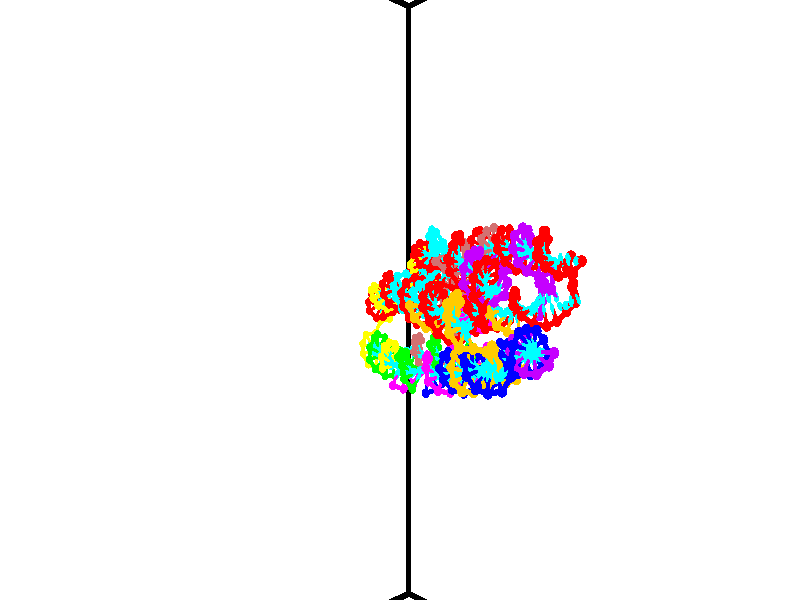 // switches for output
#declare DRAW_BASES = 1; // possible values are 0, 1; only relevant for DNA ribbons
#declare DRAW_BASES_TYPE = 3; // possible values are 1, 2, 3; only relevant for DNA ribbons
#declare DRAW_FOG = 0; // set to 1 to enable fog

#include "colors.inc"

#include "transforms.inc"
background { rgb <1, 1, 1>}

#default {
   normal{
       ripples 0.25
       frequency 0.20
       turbulence 0.2
       lambda 5
   }
	finish {
		phong 0.1
		phong_size 40.
	}
}

// original window dimensions: 1024x640


// camera settings

camera {
	sky <-0, 1, 0>
	up <-0, 1, 0>
	right 1.6 * <0.724836, 0, 0.688921>
	location <12.1561, 44.2, 77.9145>
	look_at <46.7464, 44.2, 41.5209>
	direction <34.5903, 0, -36.3936>
	angle 67.0682
}


# declare cpy_camera_pos = <12.1561, 44.2, 77.9145>;
# if (DRAW_FOG = 1)
fog {
	fog_type 2
	up vnormalize(cpy_camera_pos)
	color rgbt<1,1,1,0.3>
	distance 1e-5
	fog_alt 3e-3
	fog_offset 70.72
}
# end


// LIGHTS

# declare lum = 6;
global_settings {
	ambient_light rgb lum * <0.05, 0.05, 0.05>
	max_trace_level 15
}# declare cpy_direct_light_amount = 0.25;
light_source
{	1000 * <-0.0359156, -1, 1.41376>,
	rgb lum * cpy_direct_light_amount
	parallel
}

light_source
{	1000 * <0.0359156, 1, -1.41376>,
	rgb lum * cpy_direct_light_amount
	parallel
}

// strand 0

// nucleotide -1

// particle -1
sphere {
	<48.060764, 44.563061, 47.315845> 0.250000
	pigment { color rgbt <1,0,0,0> }
	no_shadow
}
cylinder {
	<47.715492, 44.463669, 47.140038>,  <47.508327, 44.404034, 47.034554>, 0.100000
	pigment { color rgbt <1,0,0,0> }
	no_shadow
}
cylinder {
	<47.715492, 44.463669, 47.140038>,  <48.060764, 44.563061, 47.315845>, 0.100000
	pigment { color rgbt <1,0,0,0> }
	no_shadow
}

// particle -1
sphere {
	<47.715492, 44.463669, 47.140038> 0.100000
	pigment { color rgbt <1,0,0,0> }
	no_shadow
}
sphere {
	0, 1
	scale<0.080000,0.200000,0.300000>
	matrix <-0.329359, -0.382671, 0.863183,
		-0.382671, 0.889844, 0.248477,
		-0.863183, -0.248477, -0.439516,
		47.456539, 44.389126, 47.008183>
	pigment { color rgbt <0,1,1,0> }
	no_shadow
}
cylinder {
	<47.604778, 44.726040, 47.840946>,  <48.060764, 44.563061, 47.315845>, 0.130000
	pigment { color rgbt <1,0,0,0> }
	no_shadow
}

// nucleotide -1

// particle -1
sphere {
	<47.604778, 44.726040, 47.840946> 0.250000
	pigment { color rgbt <1,0,0,0> }
	no_shadow
}
cylinder {
	<47.360367, 44.544556, 47.581474>,  <47.213718, 44.435665, 47.425793>, 0.100000
	pigment { color rgbt <1,0,0,0> }
	no_shadow
}
cylinder {
	<47.360367, 44.544556, 47.581474>,  <47.604778, 44.726040, 47.840946>, 0.100000
	pigment { color rgbt <1,0,0,0> }
	no_shadow
}

// particle -1
sphere {
	<47.360367, 44.544556, 47.581474> 0.100000
	pigment { color rgbt <1,0,0,0> }
	no_shadow
}
sphere {
	0, 1
	scale<0.080000,0.200000,0.300000>
	matrix <-0.495108, -0.420344, 0.760381,
		-0.617663, 0.785783, 0.032207,
		-0.611032, -0.453714, -0.648679,
		47.177055, 44.408443, 47.386871>
	pigment { color rgbt <0,1,1,0> }
	no_shadow
}
cylinder {
	<46.963905, 44.888809, 48.098087>,  <47.604778, 44.726040, 47.840946>, 0.130000
	pigment { color rgbt <1,0,0,0> }
	no_shadow
}

// nucleotide -1

// particle -1
sphere {
	<46.963905, 44.888809, 48.098087> 0.250000
	pigment { color rgbt <1,0,0,0> }
	no_shadow
}
cylinder {
	<46.899467, 44.559242, 47.880753>,  <46.860806, 44.361504, 47.750351>, 0.100000
	pigment { color rgbt <1,0,0,0> }
	no_shadow
}
cylinder {
	<46.899467, 44.559242, 47.880753>,  <46.963905, 44.888809, 48.098087>, 0.100000
	pigment { color rgbt <1,0,0,0> }
	no_shadow
}

// particle -1
sphere {
	<46.899467, 44.559242, 47.880753> 0.100000
	pigment { color rgbt <1,0,0,0> }
	no_shadow
}
sphere {
	0, 1
	scale<0.080000,0.200000,0.300000>
	matrix <-0.513292, -0.400267, 0.759156,
		-0.842959, 0.401185, -0.358429,
		-0.161095, -0.823916, -0.543333,
		46.851139, 44.312069, 47.717754>
	pigment { color rgbt <0,1,1,0> }
	no_shadow
}
cylinder {
	<46.265228, 44.839939, 48.042179>,  <46.963905, 44.888809, 48.098087>, 0.130000
	pigment { color rgbt <1,0,0,0> }
	no_shadow
}

// nucleotide -1

// particle -1
sphere {
	<46.265228, 44.839939, 48.042179> 0.250000
	pigment { color rgbt <1,0,0,0> }
	no_shadow
}
cylinder {
	<46.426636, 44.479172, 47.980583>,  <46.523479, 44.262711, 47.943626>, 0.100000
	pigment { color rgbt <1,0,0,0> }
	no_shadow
}
cylinder {
	<46.426636, 44.479172, 47.980583>,  <46.265228, 44.839939, 48.042179>, 0.100000
	pigment { color rgbt <1,0,0,0> }
	no_shadow
}

// particle -1
sphere {
	<46.426636, 44.479172, 47.980583> 0.100000
	pigment { color rgbt <1,0,0,0> }
	no_shadow
}
sphere {
	0, 1
	scale<0.080000,0.200000,0.300000>
	matrix <-0.592667, -0.385869, 0.707001,
		-0.697077, -0.194027, -0.690245,
		0.403521, -0.901919, -0.153986,
		46.547691, 44.208595, 47.934387>
	pigment { color rgbt <0,1,1,0> }
	no_shadow
}
cylinder {
	<45.713032, 44.309406, 48.131058>,  <46.265228, 44.839939, 48.042179>, 0.130000
	pigment { color rgbt <1,0,0,0> }
	no_shadow
}

// nucleotide -1

// particle -1
sphere {
	<45.713032, 44.309406, 48.131058> 0.250000
	pigment { color rgbt <1,0,0,0> }
	no_shadow
}
cylinder {
	<46.023361, 44.057358, 48.144016>,  <46.209560, 43.906128, 48.151791>, 0.100000
	pigment { color rgbt <1,0,0,0> }
	no_shadow
}
cylinder {
	<46.023361, 44.057358, 48.144016>,  <45.713032, 44.309406, 48.131058>, 0.100000
	pigment { color rgbt <1,0,0,0> }
	no_shadow
}

// particle -1
sphere {
	<46.023361, 44.057358, 48.144016> 0.100000
	pigment { color rgbt <1,0,0,0> }
	no_shadow
}
sphere {
	0, 1
	scale<0.080000,0.200000,0.300000>
	matrix <-0.428733, -0.488813, 0.759770,
		-0.462911, -0.603335, -0.649385,
		0.775823, -0.630118, 0.032393,
		46.256107, 43.868324, 48.153736>
	pigment { color rgbt <0,1,1,0> }
	no_shadow
}
cylinder {
	<45.471256, 43.665478, 48.005302>,  <45.713032, 44.309406, 48.131058>, 0.130000
	pigment { color rgbt <1,0,0,0> }
	no_shadow
}

// nucleotide -1

// particle -1
sphere {
	<45.471256, 43.665478, 48.005302> 0.250000
	pigment { color rgbt <1,0,0,0> }
	no_shadow
}
cylinder {
	<45.797318, 43.667892, 48.236988>,  <45.992954, 43.669342, 48.375999>, 0.100000
	pigment { color rgbt <1,0,0,0> }
	no_shadow
}
cylinder {
	<45.797318, 43.667892, 48.236988>,  <45.471256, 43.665478, 48.005302>, 0.100000
	pigment { color rgbt <1,0,0,0> }
	no_shadow
}

// particle -1
sphere {
	<45.797318, 43.667892, 48.236988> 0.100000
	pigment { color rgbt <1,0,0,0> }
	no_shadow
}
sphere {
	0, 1
	scale<0.080000,0.200000,0.300000>
	matrix <-0.426962, -0.669485, 0.607860,
		0.391445, -0.742801, -0.543154,
		0.815153, 0.006038, 0.579215,
		46.041862, 43.669704, 48.410751>
	pigment { color rgbt <0,1,1,0> }
	no_shadow
}
cylinder {
	<45.512218, 42.998775, 48.155659>,  <45.471256, 43.665478, 48.005302>, 0.130000
	pigment { color rgbt <1,0,0,0> }
	no_shadow
}

// nucleotide -1

// particle -1
sphere {
	<45.512218, 42.998775, 48.155659> 0.250000
	pigment { color rgbt <1,0,0,0> }
	no_shadow
}
cylinder {
	<45.740891, 43.186523, 48.424843>,  <45.878094, 43.299171, 48.586353>, 0.100000
	pigment { color rgbt <1,0,0,0> }
	no_shadow
}
cylinder {
	<45.740891, 43.186523, 48.424843>,  <45.512218, 42.998775, 48.155659>, 0.100000
	pigment { color rgbt <1,0,0,0> }
	no_shadow
}

// particle -1
sphere {
	<45.740891, 43.186523, 48.424843> 0.100000
	pigment { color rgbt <1,0,0,0> }
	no_shadow
}
sphere {
	0, 1
	scale<0.080000,0.200000,0.300000>
	matrix <-0.411702, -0.545370, 0.730118,
		0.709706, -0.694454, -0.118538,
		0.571680, 0.469367, 0.672961,
		45.912395, 43.327335, 48.626732>
	pigment { color rgbt <0,1,1,0> }
	no_shadow
}
cylinder {
	<45.662224, 42.581676, 48.784466>,  <45.512218, 42.998775, 48.155659>, 0.130000
	pigment { color rgbt <1,0,0,0> }
	no_shadow
}

// nucleotide -1

// particle -1
sphere {
	<45.662224, 42.581676, 48.784466> 0.250000
	pigment { color rgbt <1,0,0,0> }
	no_shadow
}
cylinder {
	<45.747040, 42.946548, 48.924736>,  <45.797928, 43.165470, 49.008896>, 0.100000
	pigment { color rgbt <1,0,0,0> }
	no_shadow
}
cylinder {
	<45.747040, 42.946548, 48.924736>,  <45.662224, 42.581676, 48.784466>, 0.100000
	pigment { color rgbt <1,0,0,0> }
	no_shadow
}

// particle -1
sphere {
	<45.747040, 42.946548, 48.924736> 0.100000
	pigment { color rgbt <1,0,0,0> }
	no_shadow
}
sphere {
	0, 1
	scale<0.080000,0.200000,0.300000>
	matrix <-0.432884, -0.234038, 0.870539,
		0.876157, -0.336388, 0.345242,
		0.212039, 0.912178, 0.350671,
		45.810650, 43.220203, 49.029938>
	pigment { color rgbt <0,1,1,0> }
	no_shadow
}
cylinder {
	<45.764576, 42.413010, 49.473385>,  <45.662224, 42.581676, 48.784466>, 0.130000
	pigment { color rgbt <1,0,0,0> }
	no_shadow
}

// nucleotide -1

// particle -1
sphere {
	<45.764576, 42.413010, 49.473385> 0.250000
	pigment { color rgbt <1,0,0,0> }
	no_shadow
}
cylinder {
	<45.698860, 42.806297, 49.441673>,  <45.659431, 43.042271, 49.422646>, 0.100000
	pigment { color rgbt <1,0,0,0> }
	no_shadow
}
cylinder {
	<45.698860, 42.806297, 49.441673>,  <45.764576, 42.413010, 49.473385>, 0.100000
	pigment { color rgbt <1,0,0,0> }
	no_shadow
}

// particle -1
sphere {
	<45.698860, 42.806297, 49.441673> 0.100000
	pigment { color rgbt <1,0,0,0> }
	no_shadow
}
sphere {
	0, 1
	scale<0.080000,0.200000,0.300000>
	matrix <-0.678012, -0.054181, 0.733051,
		0.716457, 0.174182, 0.675537,
		-0.164286, 0.983222, -0.079279,
		45.649574, 43.101265, 49.417889>
	pigment { color rgbt <0,1,1,0> }
	no_shadow
}
cylinder {
	<45.731907, 42.564835, 50.140633>,  <45.764576, 42.413010, 49.473385>, 0.130000
	pigment { color rgbt <1,0,0,0> }
	no_shadow
}

// nucleotide -1

// particle -1
sphere {
	<45.731907, 42.564835, 50.140633> 0.250000
	pigment { color rgbt <1,0,0,0> }
	no_shadow
}
cylinder {
	<45.541603, 42.869186, 49.964127>,  <45.427422, 43.051796, 49.858223>, 0.100000
	pigment { color rgbt <1,0,0,0> }
	no_shadow
}
cylinder {
	<45.541603, 42.869186, 49.964127>,  <45.731907, 42.564835, 50.140633>, 0.100000
	pigment { color rgbt <1,0,0,0> }
	no_shadow
}

// particle -1
sphere {
	<45.541603, 42.869186, 49.964127> 0.100000
	pigment { color rgbt <1,0,0,0> }
	no_shadow
}
sphere {
	0, 1
	scale<0.080000,0.200000,0.300000>
	matrix <-0.672496, 0.008697, 0.740049,
		0.566926, 0.648835, 0.507551,
		-0.475755, 0.760880, -0.441270,
		45.398876, 43.097450, 49.831745>
	pigment { color rgbt <0,1,1,0> }
	no_shadow
}
cylinder {
	<45.572735, 42.991287, 50.651455>,  <45.731907, 42.564835, 50.140633>, 0.130000
	pigment { color rgbt <1,0,0,0> }
	no_shadow
}

// nucleotide -1

// particle -1
sphere {
	<45.572735, 42.991287, 50.651455> 0.250000
	pigment { color rgbt <1,0,0,0> }
	no_shadow
}
cylinder {
	<45.323181, 43.103432, 50.359657>,  <45.173447, 43.170719, 50.184578>, 0.100000
	pigment { color rgbt <1,0,0,0> }
	no_shadow
}
cylinder {
	<45.323181, 43.103432, 50.359657>,  <45.572735, 42.991287, 50.651455>, 0.100000
	pigment { color rgbt <1,0,0,0> }
	no_shadow
}

// particle -1
sphere {
	<45.323181, 43.103432, 50.359657> 0.100000
	pigment { color rgbt <1,0,0,0> }
	no_shadow
}
sphere {
	0, 1
	scale<0.080000,0.200000,0.300000>
	matrix <-0.748939, 0.052212, 0.660579,
		0.223287, 0.958475, 0.177396,
		-0.623886, 0.280358, -0.729497,
		45.136017, 43.187538, 50.140808>
	pigment { color rgbt <0,1,1,0> }
	no_shadow
}
cylinder {
	<45.111488, 43.442230, 51.005409>,  <45.572735, 42.991287, 50.651455>, 0.130000
	pigment { color rgbt <1,0,0,0> }
	no_shadow
}

// nucleotide -1

// particle -1
sphere {
	<45.111488, 43.442230, 51.005409> 0.250000
	pigment { color rgbt <1,0,0,0> }
	no_shadow
}
cylinder {
	<44.908287, 43.389076, 50.664993>,  <44.786366, 43.357182, 50.460743>, 0.100000
	pigment { color rgbt <1,0,0,0> }
	no_shadow
}
cylinder {
	<44.908287, 43.389076, 50.664993>,  <45.111488, 43.442230, 51.005409>, 0.100000
	pigment { color rgbt <1,0,0,0> }
	no_shadow
}

// particle -1
sphere {
	<44.908287, 43.389076, 50.664993> 0.100000
	pigment { color rgbt <1,0,0,0> }
	no_shadow
}
sphere {
	0, 1
	scale<0.080000,0.200000,0.300000>
	matrix <-0.860616, 0.037350, 0.507883,
		-0.035704, 0.990427, -0.133339,
		-0.508002, -0.132887, -0.851044,
		44.755886, 43.349209, 50.409679>
	pigment { color rgbt <0,1,1,0> }
	no_shadow
}
cylinder {
	<44.603577, 43.820908, 51.086712>,  <45.111488, 43.442230, 51.005409>, 0.130000
	pigment { color rgbt <1,0,0,0> }
	no_shadow
}

// nucleotide -1

// particle -1
sphere {
	<44.603577, 43.820908, 51.086712> 0.250000
	pigment { color rgbt <1,0,0,0> }
	no_shadow
}
cylinder {
	<44.481308, 43.597939, 50.777950>,  <44.407948, 43.464157, 50.592693>, 0.100000
	pigment { color rgbt <1,0,0,0> }
	no_shadow
}
cylinder {
	<44.481308, 43.597939, 50.777950>,  <44.603577, 43.820908, 51.086712>, 0.100000
	pigment { color rgbt <1,0,0,0> }
	no_shadow
}

// particle -1
sphere {
	<44.481308, 43.597939, 50.777950> 0.100000
	pigment { color rgbt <1,0,0,0> }
	no_shadow
}
sphere {
	0, 1
	scale<0.080000,0.200000,0.300000>
	matrix <-0.949755, 0.121203, 0.288574,
		-0.067301, 0.821331, -0.566468,
		-0.305672, -0.557427, -0.771907,
		44.389606, 43.430710, 50.546379>
	pigment { color rgbt <0,1,1,0> }
	no_shadow
}
cylinder {
	<43.999306, 44.138863, 50.826969>,  <44.603577, 43.820908, 51.086712>, 0.130000
	pigment { color rgbt <1,0,0,0> }
	no_shadow
}

// nucleotide -1

// particle -1
sphere {
	<43.999306, 44.138863, 50.826969> 0.250000
	pigment { color rgbt <1,0,0,0> }
	no_shadow
}
cylinder {
	<43.989273, 43.755257, 50.714066>,  <43.983253, 43.525093, 50.646324>, 0.100000
	pigment { color rgbt <1,0,0,0> }
	no_shadow
}
cylinder {
	<43.989273, 43.755257, 50.714066>,  <43.999306, 44.138863, 50.826969>, 0.100000
	pigment { color rgbt <1,0,0,0> }
	no_shadow
}

// particle -1
sphere {
	<43.989273, 43.755257, 50.714066> 0.100000
	pigment { color rgbt <1,0,0,0> }
	no_shadow
}
sphere {
	0, 1
	scale<0.080000,0.200000,0.300000>
	matrix <-0.959599, -0.056052, 0.275731,
		-0.280250, 0.277771, -0.918860,
		-0.025086, -0.959011, -0.282257,
		43.981747, 43.467552, 50.629387>
	pigment { color rgbt <0,1,1,0> }
	no_shadow
}
cylinder {
	<43.319427, 44.025414, 50.367073>,  <43.999306, 44.138863, 50.826969>, 0.130000
	pigment { color rgbt <1,0,0,0> }
	no_shadow
}

// nucleotide -1

// particle -1
sphere {
	<43.319427, 44.025414, 50.367073> 0.250000
	pigment { color rgbt <1,0,0,0> }
	no_shadow
}
cylinder {
	<43.424812, 43.674751, 50.528099>,  <43.488045, 43.464352, 50.624714>, 0.100000
	pigment { color rgbt <1,0,0,0> }
	no_shadow
}
cylinder {
	<43.424812, 43.674751, 50.528099>,  <43.319427, 44.025414, 50.367073>, 0.100000
	pigment { color rgbt <1,0,0,0> }
	no_shadow
}

// particle -1
sphere {
	<43.424812, 43.674751, 50.528099> 0.100000
	pigment { color rgbt <1,0,0,0> }
	no_shadow
}
sphere {
	0, 1
	scale<0.080000,0.200000,0.300000>
	matrix <-0.899841, -0.072937, 0.430076,
		-0.347669, -0.475550, -0.808071,
		0.263461, -0.876660, 0.402561,
		43.503849, 43.411755, 50.648869>
	pigment { color rgbt <0,1,1,0> }
	no_shadow
}
cylinder {
	<42.664856, 43.724762, 50.461491>,  <43.319427, 44.025414, 50.367073>, 0.130000
	pigment { color rgbt <1,0,0,0> }
	no_shadow
}

// nucleotide -1

// particle -1
sphere {
	<42.664856, 43.724762, 50.461491> 0.250000
	pigment { color rgbt <1,0,0,0> }
	no_shadow
}
cylinder {
	<42.925133, 43.536903, 50.700165>,  <43.081299, 43.424187, 50.843369>, 0.100000
	pigment { color rgbt <1,0,0,0> }
	no_shadow
}
cylinder {
	<42.925133, 43.536903, 50.700165>,  <42.664856, 43.724762, 50.461491>, 0.100000
	pigment { color rgbt <1,0,0,0> }
	no_shadow
}

// particle -1
sphere {
	<42.925133, 43.536903, 50.700165> 0.100000
	pigment { color rgbt <1,0,0,0> }
	no_shadow
}
sphere {
	0, 1
	scale<0.080000,0.200000,0.300000>
	matrix <-0.673172, 0.006807, 0.739454,
		-0.351345, -0.882828, -0.311725,
		0.650689, -0.469648, 0.596686,
		43.120338, 43.396008, 50.879169>
	pigment { color rgbt <0,1,1,0> }
	no_shadow
}
cylinder {
	<42.244705, 43.243687, 50.890057>,  <42.664856, 43.724762, 50.461491>, 0.130000
	pigment { color rgbt <1,0,0,0> }
	no_shadow
}

// nucleotide -1

// particle -1
sphere {
	<42.244705, 43.243687, 50.890057> 0.250000
	pigment { color rgbt <1,0,0,0> }
	no_shadow
}
cylinder {
	<42.593353, 43.293037, 51.079815>,  <42.802544, 43.322647, 51.193668>, 0.100000
	pigment { color rgbt <1,0,0,0> }
	no_shadow
}
cylinder {
	<42.593353, 43.293037, 51.079815>,  <42.244705, 43.243687, 50.890057>, 0.100000
	pigment { color rgbt <1,0,0,0> }
	no_shadow
}

// particle -1
sphere {
	<42.593353, 43.293037, 51.079815> 0.100000
	pigment { color rgbt <1,0,0,0> }
	no_shadow
}
sphere {
	0, 1
	scale<0.080000,0.200000,0.300000>
	matrix <-0.472100, -0.049113, 0.880176,
		0.131896, -0.991143, 0.015440,
		0.871622, 0.123381, 0.474396,
		42.854839, 43.330051, 51.222134>
	pigment { color rgbt <0,1,1,0> }
	no_shadow
}
cylinder {
	<42.201042, 42.637650, 51.430740>,  <42.244705, 43.243687, 50.890057>, 0.130000
	pigment { color rgbt <1,0,0,0> }
	no_shadow
}

// nucleotide -1

// particle -1
sphere {
	<42.201042, 42.637650, 51.430740> 0.250000
	pigment { color rgbt <1,0,0,0> }
	no_shadow
}
cylinder {
	<42.499912, 42.884895, 51.528446>,  <42.679234, 43.033241, 51.587070>, 0.100000
	pigment { color rgbt <1,0,0,0> }
	no_shadow
}
cylinder {
	<42.499912, 42.884895, 51.528446>,  <42.201042, 42.637650, 51.430740>, 0.100000
	pigment { color rgbt <1,0,0,0> }
	no_shadow
}

// particle -1
sphere {
	<42.499912, 42.884895, 51.528446> 0.100000
	pigment { color rgbt <1,0,0,0> }
	no_shadow
}
sphere {
	0, 1
	scale<0.080000,0.200000,0.300000>
	matrix <-0.306486, -0.005667, 0.951858,
		0.589737, -0.786072, 0.185208,
		0.747179, 0.618110, 0.244262,
		42.724068, 43.070328, 51.601727>
	pigment { color rgbt <0,1,1,0> }
	no_shadow
}
cylinder {
	<42.386219, 42.403732, 52.094025>,  <42.201042, 42.637650, 51.430740>, 0.130000
	pigment { color rgbt <1,0,0,0> }
	no_shadow
}

// nucleotide -1

// particle -1
sphere {
	<42.386219, 42.403732, 52.094025> 0.250000
	pigment { color rgbt <1,0,0,0> }
	no_shadow
}
cylinder {
	<42.542015, 42.770798, 52.062569>,  <42.635494, 42.991039, 52.043694>, 0.100000
	pigment { color rgbt <1,0,0,0> }
	no_shadow
}
cylinder {
	<42.542015, 42.770798, 52.062569>,  <42.386219, 42.403732, 52.094025>, 0.100000
	pigment { color rgbt <1,0,0,0> }
	no_shadow
}

// particle -1
sphere {
	<42.542015, 42.770798, 52.062569> 0.100000
	pigment { color rgbt <1,0,0,0> }
	no_shadow
}
sphere {
	0, 1
	scale<0.080000,0.200000,0.300000>
	matrix <-0.246925, 0.186300, 0.950958,
		0.887313, -0.350972, 0.299157,
		0.389492, 0.917666, -0.078642,
		42.658863, 43.046097, 52.038975>
	pigment { color rgbt <0,1,1,0> }
	no_shadow
}
cylinder {
	<42.921635, 42.434456, 52.732780>,  <42.386219, 42.403732, 52.094025>, 0.130000
	pigment { color rgbt <1,0,0,0> }
	no_shadow
}

// nucleotide -1

// particle -1
sphere {
	<42.921635, 42.434456, 52.732780> 0.250000
	pigment { color rgbt <1,0,0,0> }
	no_shadow
}
cylinder {
	<42.784180, 42.787727, 52.605087>,  <42.701706, 42.999691, 52.528473>, 0.100000
	pigment { color rgbt <1,0,0,0> }
	no_shadow
}
cylinder {
	<42.784180, 42.787727, 52.605087>,  <42.921635, 42.434456, 52.732780>, 0.100000
	pigment { color rgbt <1,0,0,0> }
	no_shadow
}

// particle -1
sphere {
	<42.784180, 42.787727, 52.605087> 0.100000
	pigment { color rgbt <1,0,0,0> }
	no_shadow
}
sphere {
	0, 1
	scale<0.080000,0.200000,0.300000>
	matrix <-0.365551, 0.187324, 0.911747,
		0.865034, 0.430010, 0.258474,
		-0.343642, 0.883177, -0.319232,
		42.681087, 43.052681, 52.509319>
	pigment { color rgbt <0,1,1,0> }
	no_shadow
}
cylinder {
	<43.005543, 42.916889, 53.264656>,  <42.921635, 42.434456, 52.732780>, 0.130000
	pigment { color rgbt <1,0,0,0> }
	no_shadow
}

// nucleotide -1

// particle -1
sphere {
	<43.005543, 42.916889, 53.264656> 0.250000
	pigment { color rgbt <1,0,0,0> }
	no_shadow
}
cylinder {
	<42.737061, 43.103027, 53.033852>,  <42.575970, 43.214710, 52.895370>, 0.100000
	pigment { color rgbt <1,0,0,0> }
	no_shadow
}
cylinder {
	<42.737061, 43.103027, 53.033852>,  <43.005543, 42.916889, 53.264656>, 0.100000
	pigment { color rgbt <1,0,0,0> }
	no_shadow
}

// particle -1
sphere {
	<42.737061, 43.103027, 53.033852> 0.100000
	pigment { color rgbt <1,0,0,0> }
	no_shadow
}
sphere {
	0, 1
	scale<0.080000,0.200000,0.300000>
	matrix <-0.514535, 0.267858, 0.814558,
		0.533608, 0.843626, 0.059650,
		-0.671205, 0.465347, -0.577007,
		42.535698, 43.242630, 52.860748>
	pigment { color rgbt <0,1,1,0> }
	no_shadow
}
cylinder {
	<42.921749, 43.573254, 53.545414>,  <43.005543, 42.916889, 53.264656>, 0.130000
	pigment { color rgbt <1,0,0,0> }
	no_shadow
}

// nucleotide -1

// particle -1
sphere {
	<42.921749, 43.573254, 53.545414> 0.250000
	pigment { color rgbt <1,0,0,0> }
	no_shadow
}
cylinder {
	<42.587746, 43.524399, 53.330811>,  <42.387344, 43.495087, 53.202049>, 0.100000
	pigment { color rgbt <1,0,0,0> }
	no_shadow
}
cylinder {
	<42.587746, 43.524399, 53.330811>,  <42.921749, 43.573254, 53.545414>, 0.100000
	pigment { color rgbt <1,0,0,0> }
	no_shadow
}

// particle -1
sphere {
	<42.587746, 43.524399, 53.330811> 0.100000
	pigment { color rgbt <1,0,0,0> }
	no_shadow
}
sphere {
	0, 1
	scale<0.080000,0.200000,0.300000>
	matrix <-0.549120, 0.246933, 0.798431,
		0.034966, 0.961305, -0.273257,
		-0.835012, -0.122133, -0.536506,
		42.337242, 43.487759, 53.169857>
	pigment { color rgbt <0,1,1,0> }
	no_shadow
}
cylinder {
	<42.535316, 44.177193, 53.690338>,  <42.921749, 43.573254, 53.545414>, 0.130000
	pigment { color rgbt <1,0,0,0> }
	no_shadow
}

// nucleotide -1

// particle -1
sphere {
	<42.535316, 44.177193, 53.690338> 0.250000
	pigment { color rgbt <1,0,0,0> }
	no_shadow
}
cylinder {
	<42.279205, 43.917580, 53.525997>,  <42.125538, 43.761810, 53.427391>, 0.100000
	pigment { color rgbt <1,0,0,0> }
	no_shadow
}
cylinder {
	<42.279205, 43.917580, 53.525997>,  <42.535316, 44.177193, 53.690338>, 0.100000
	pigment { color rgbt <1,0,0,0> }
	no_shadow
}

// particle -1
sphere {
	<42.279205, 43.917580, 53.525997> 0.100000
	pigment { color rgbt <1,0,0,0> }
	no_shadow
}
sphere {
	0, 1
	scale<0.080000,0.200000,0.300000>
	matrix <-0.581677, 0.060328, 0.811180,
		-0.501698, 0.758363, -0.416155,
		-0.640274, -0.649035, -0.410856,
		42.087124, 43.722870, 53.402740>
	pigment { color rgbt <0,1,1,0> }
	no_shadow
}
cylinder {
	<41.900604, 44.547817, 53.935356>,  <42.535316, 44.177193, 53.690338>, 0.130000
	pigment { color rgbt <1,0,0,0> }
	no_shadow
}

// nucleotide -1

// particle -1
sphere {
	<41.900604, 44.547817, 53.935356> 0.250000
	pigment { color rgbt <1,0,0,0> }
	no_shadow
}
cylinder {
	<41.808571, 44.183632, 53.797882>,  <41.753353, 43.965122, 53.715397>, 0.100000
	pigment { color rgbt <1,0,0,0> }
	no_shadow
}
cylinder {
	<41.808571, 44.183632, 53.797882>,  <41.900604, 44.547817, 53.935356>, 0.100000
	pigment { color rgbt <1,0,0,0> }
	no_shadow
}

// particle -1
sphere {
	<41.808571, 44.183632, 53.797882> 0.100000
	pigment { color rgbt <1,0,0,0> }
	no_shadow
}
sphere {
	0, 1
	scale<0.080000,0.200000,0.300000>
	matrix <-0.743487, -0.063418, 0.665737,
		-0.627925, 0.408697, -0.662327,
		-0.230081, -0.910464, -0.343682,
		41.739548, 43.910492, 53.694778>
	pigment { color rgbt <0,1,1,0> }
	no_shadow
}
cylinder {
	<41.216179, 44.568523, 53.828617>,  <41.900604, 44.547817, 53.935356>, 0.130000
	pigment { color rgbt <1,0,0,0> }
	no_shadow
}

// nucleotide -1

// particle -1
sphere {
	<41.216179, 44.568523, 53.828617> 0.250000
	pigment { color rgbt <1,0,0,0> }
	no_shadow
}
cylinder {
	<41.308689, 44.181313, 53.867474>,  <41.364197, 43.948986, 53.890789>, 0.100000
	pigment { color rgbt <1,0,0,0> }
	no_shadow
}
cylinder {
	<41.308689, 44.181313, 53.867474>,  <41.216179, 44.568523, 53.828617>, 0.100000
	pigment { color rgbt <1,0,0,0> }
	no_shadow
}

// particle -1
sphere {
	<41.308689, 44.181313, 53.867474> 0.100000
	pigment { color rgbt <1,0,0,0> }
	no_shadow
}
sphere {
	0, 1
	scale<0.080000,0.200000,0.300000>
	matrix <-0.705323, -0.098057, 0.702072,
		-0.670099, -0.230888, -0.705449,
		0.231275, -0.968026, 0.097143,
		41.378071, 43.890903, 53.896618>
	pigment { color rgbt <0,1,1,0> }
	no_shadow
}
cylinder {
	<40.543732, 44.218693, 53.858452>,  <41.216179, 44.568523, 53.828617>, 0.130000
	pigment { color rgbt <1,0,0,0> }
	no_shadow
}

// nucleotide -1

// particle -1
sphere {
	<40.543732, 44.218693, 53.858452> 0.250000
	pigment { color rgbt <1,0,0,0> }
	no_shadow
}
cylinder {
	<40.829082, 43.979256, 54.004208>,  <41.000294, 43.835594, 54.091660>, 0.100000
	pigment { color rgbt <1,0,0,0> }
	no_shadow
}
cylinder {
	<40.829082, 43.979256, 54.004208>,  <40.543732, 44.218693, 53.858452>, 0.100000
	pigment { color rgbt <1,0,0,0> }
	no_shadow
}

// particle -1
sphere {
	<40.829082, 43.979256, 54.004208> 0.100000
	pigment { color rgbt <1,0,0,0> }
	no_shadow
}
sphere {
	0, 1
	scale<0.080000,0.200000,0.300000>
	matrix <-0.564972, -0.183627, 0.804417,
		-0.414611, -0.779719, -0.469186,
		0.713375, -0.598597, 0.364386,
		41.043095, 43.799675, 54.113525>
	pigment { color rgbt <0,1,1,0> }
	no_shadow
}
cylinder {
	<40.178909, 43.720753, 54.319698>,  <40.543732, 44.218693, 53.858452>, 0.130000
	pigment { color rgbt <1,0,0,0> }
	no_shadow
}

// nucleotide -1

// particle -1
sphere {
	<40.178909, 43.720753, 54.319698> 0.250000
	pigment { color rgbt <1,0,0,0> }
	no_shadow
}
cylinder {
	<40.559830, 43.680031, 54.434769>,  <40.788383, 43.655598, 54.503811>, 0.100000
	pigment { color rgbt <1,0,0,0> }
	no_shadow
}
cylinder {
	<40.559830, 43.680031, 54.434769>,  <40.178909, 43.720753, 54.319698>, 0.100000
	pigment { color rgbt <1,0,0,0> }
	no_shadow
}

// particle -1
sphere {
	<40.559830, 43.680031, 54.434769> 0.100000
	pigment { color rgbt <1,0,0,0> }
	no_shadow
}
sphere {
	0, 1
	scale<0.080000,0.200000,0.300000>
	matrix <-0.304658, -0.262956, 0.915444,
		-0.017551, -0.959422, -0.281429,
		0.952300, -0.101806, 0.287681,
		40.845520, 43.649490, 54.521072>
	pigment { color rgbt <0,1,1,0> }
	no_shadow
}
cylinder {
	<40.227764, 43.143578, 54.784824>,  <40.178909, 43.720753, 54.319698>, 0.130000
	pigment { color rgbt <1,0,0,0> }
	no_shadow
}

// nucleotide -1

// particle -1
sphere {
	<40.227764, 43.143578, 54.784824> 0.250000
	pigment { color rgbt <1,0,0,0> }
	no_shadow
}
cylinder {
	<40.556816, 43.356140, 54.865707>,  <40.754246, 43.483677, 54.914238>, 0.100000
	pigment { color rgbt <1,0,0,0> }
	no_shadow
}
cylinder {
	<40.556816, 43.356140, 54.865707>,  <40.227764, 43.143578, 54.784824>, 0.100000
	pigment { color rgbt <1,0,0,0> }
	no_shadow
}

// particle -1
sphere {
	<40.556816, 43.356140, 54.865707> 0.100000
	pigment { color rgbt <1,0,0,0> }
	no_shadow
}
sphere {
	0, 1
	scale<0.080000,0.200000,0.300000>
	matrix <-0.131924, -0.167536, 0.976999,
		0.553065, -0.830382, -0.067714,
		0.822627, 0.531411, 0.202205,
		40.803604, 43.515564, 54.926369>
	pigment { color rgbt <0,1,1,0> }
	no_shadow
}
cylinder {
	<40.708305, 42.737644, 55.272854>,  <40.227764, 43.143578, 54.784824>, 0.130000
	pigment { color rgbt <1,0,0,0> }
	no_shadow
}

// nucleotide -1

// particle -1
sphere {
	<40.708305, 42.737644, 55.272854> 0.250000
	pigment { color rgbt <1,0,0,0> }
	no_shadow
}
cylinder {
	<40.804482, 43.121330, 55.332302>,  <40.862186, 43.351543, 55.367970>, 0.100000
	pigment { color rgbt <1,0,0,0> }
	no_shadow
}
cylinder {
	<40.804482, 43.121330, 55.332302>,  <40.708305, 42.737644, 55.272854>, 0.100000
	pigment { color rgbt <1,0,0,0> }
	no_shadow
}

// particle -1
sphere {
	<40.804482, 43.121330, 55.332302> 0.100000
	pigment { color rgbt <1,0,0,0> }
	no_shadow
}
sphere {
	0, 1
	scale<0.080000,0.200000,0.300000>
	matrix <-0.120706, -0.122373, 0.985117,
		0.963130, -0.254798, 0.086360,
		0.240438, 0.959220, 0.148617,
		40.876614, 43.409096, 55.376888>
	pigment { color rgbt <0,1,1,0> }
	no_shadow
}
cylinder {
	<41.234669, 42.814690, 55.761578>,  <40.708305, 42.737644, 55.272854>, 0.130000
	pigment { color rgbt <1,0,0,0> }
	no_shadow
}

// nucleotide -1

// particle -1
sphere {
	<41.234669, 42.814690, 55.761578> 0.250000
	pigment { color rgbt <1,0,0,0> }
	no_shadow
}
cylinder {
	<41.044998, 43.166763, 55.769890>,  <40.931194, 43.378006, 55.774876>, 0.100000
	pigment { color rgbt <1,0,0,0> }
	no_shadow
}
cylinder {
	<41.044998, 43.166763, 55.769890>,  <41.234669, 42.814690, 55.761578>, 0.100000
	pigment { color rgbt <1,0,0,0> }
	no_shadow
}

// particle -1
sphere {
	<41.044998, 43.166763, 55.769890> 0.100000
	pigment { color rgbt <1,0,0,0> }
	no_shadow
}
sphere {
	0, 1
	scale<0.080000,0.200000,0.300000>
	matrix <-0.096752, -0.075552, 0.992437,
		0.875097, 0.468581, 0.120985,
		-0.474178, 0.880184, 0.020779,
		40.902744, 43.430817, 55.776123>
	pigment { color rgbt <0,1,1,0> }
	no_shadow
}
cylinder {
	<41.607185, 43.173740, 56.388775>,  <41.234669, 42.814690, 55.761578>, 0.130000
	pigment { color rgbt <1,0,0,0> }
	no_shadow
}

// nucleotide -1

// particle -1
sphere {
	<41.607185, 43.173740, 56.388775> 0.250000
	pigment { color rgbt <1,0,0,0> }
	no_shadow
}
cylinder {
	<41.256824, 43.351799, 56.314339>,  <41.046608, 43.458633, 56.269676>, 0.100000
	pigment { color rgbt <1,0,0,0> }
	no_shadow
}
cylinder {
	<41.256824, 43.351799, 56.314339>,  <41.607185, 43.173740, 56.388775>, 0.100000
	pigment { color rgbt <1,0,0,0> }
	no_shadow
}

// particle -1
sphere {
	<41.256824, 43.351799, 56.314339> 0.100000
	pigment { color rgbt <1,0,0,0> }
	no_shadow
}
sphere {
	0, 1
	scale<0.080000,0.200000,0.300000>
	matrix <-0.181318, 0.053726, 0.981956,
		0.447116, 0.893843, 0.033654,
		-0.875906, 0.445150, -0.186091,
		40.994053, 43.485344, 56.258511>
	pigment { color rgbt <0,1,1,0> }
	no_shadow
}
cylinder {
	<41.641949, 43.704857, 56.824047>,  <41.607185, 43.173740, 56.388775>, 0.130000
	pigment { color rgbt <1,0,0,0> }
	no_shadow
}

// nucleotide -1

// particle -1
sphere {
	<41.641949, 43.704857, 56.824047> 0.250000
	pigment { color rgbt <1,0,0,0> }
	no_shadow
}
cylinder {
	<41.250443, 43.671181, 56.749283>,  <41.015541, 43.650974, 56.704426>, 0.100000
	pigment { color rgbt <1,0,0,0> }
	no_shadow
}
cylinder {
	<41.250443, 43.671181, 56.749283>,  <41.641949, 43.704857, 56.824047>, 0.100000
	pigment { color rgbt <1,0,0,0> }
	no_shadow
}

// particle -1
sphere {
	<41.250443, 43.671181, 56.749283> 0.100000
	pigment { color rgbt <1,0,0,0> }
	no_shadow
}
sphere {
	0, 1
	scale<0.080000,0.200000,0.300000>
	matrix <-0.202562, 0.257059, 0.944928,
		-0.031508, 0.962721, -0.268654,
		-0.978762, -0.084192, -0.186911,
		40.956814, 43.645924, 56.693211>
	pigment { color rgbt <0,1,1,0> }
	no_shadow
}
cylinder {
	<41.319820, 44.306721, 57.084183>,  <41.641949, 43.704857, 56.824047>, 0.130000
	pigment { color rgbt <1,0,0,0> }
	no_shadow
}

// nucleotide -1

// particle -1
sphere {
	<41.319820, 44.306721, 57.084183> 0.250000
	pigment { color rgbt <1,0,0,0> }
	no_shadow
}
cylinder {
	<41.038582, 44.023407, 57.058914>,  <40.869839, 43.853420, 57.043755>, 0.100000
	pigment { color rgbt <1,0,0,0> }
	no_shadow
}
cylinder {
	<41.038582, 44.023407, 57.058914>,  <41.319820, 44.306721, 57.084183>, 0.100000
	pigment { color rgbt <1,0,0,0> }
	no_shadow
}

// particle -1
sphere {
	<41.038582, 44.023407, 57.058914> 0.100000
	pigment { color rgbt <1,0,0,0> }
	no_shadow
}
sphere {
	0, 1
	scale<0.080000,0.200000,0.300000>
	matrix <-0.308516, 0.223801, 0.924517,
		-0.640680, 0.669516, -0.375870,
		-0.703099, -0.708281, -0.063171,
		40.827652, 43.810925, 57.039963>
	pigment { color rgbt <0,1,1,0> }
	no_shadow
}
cylinder {
	<40.863190, 44.588909, 57.371117>,  <41.319820, 44.306721, 57.084183>, 0.130000
	pigment { color rgbt <1,0,0,0> }
	no_shadow
}

// nucleotide -1

// particle -1
sphere {
	<40.863190, 44.588909, 57.371117> 0.250000
	pigment { color rgbt <1,0,0,0> }
	no_shadow
}
cylinder {
	<40.710018, 44.219513, 57.361935>,  <40.618114, 43.997875, 57.356426>, 0.100000
	pigment { color rgbt <1,0,0,0> }
	no_shadow
}
cylinder {
	<40.710018, 44.219513, 57.361935>,  <40.863190, 44.588909, 57.371117>, 0.100000
	pigment { color rgbt <1,0,0,0> }
	no_shadow
}

// particle -1
sphere {
	<40.710018, 44.219513, 57.361935> 0.100000
	pigment { color rgbt <1,0,0,0> }
	no_shadow
}
sphere {
	0, 1
	scale<0.080000,0.200000,0.300000>
	matrix <-0.324754, 0.111314, 0.939225,
		-0.864812, 0.367111, -0.342533,
		-0.382929, -0.923493, -0.022956,
		40.595139, 43.942467, 57.355049>
	pigment { color rgbt <0,1,1,0> }
	no_shadow
}
cylinder {
	<40.283936, 44.620495, 57.707424>,  <40.863190, 44.588909, 57.371117>, 0.130000
	pigment { color rgbt <1,0,0,0> }
	no_shadow
}

// nucleotide -1

// particle -1
sphere {
	<40.283936, 44.620495, 57.707424> 0.250000
	pigment { color rgbt <1,0,0,0> }
	no_shadow
}
cylinder {
	<40.332527, 44.223778, 57.723396>,  <40.361683, 43.985748, 57.732979>, 0.100000
	pigment { color rgbt <1,0,0,0> }
	no_shadow
}
cylinder {
	<40.332527, 44.223778, 57.723396>,  <40.283936, 44.620495, 57.707424>, 0.100000
	pigment { color rgbt <1,0,0,0> }
	no_shadow
}

// particle -1
sphere {
	<40.332527, 44.223778, 57.723396> 0.100000
	pigment { color rgbt <1,0,0,0> }
	no_shadow
}
sphere {
	0, 1
	scale<0.080000,0.200000,0.300000>
	matrix <-0.385568, -0.010079, 0.922624,
		-0.914648, -0.127471, -0.383627,
		0.121475, -0.991791, 0.039930,
		40.368969, 43.926239, 57.735374>
	pigment { color rgbt <0,1,1,0> }
	no_shadow
}
cylinder {
	<39.654190, 44.352402, 57.950703>,  <40.283936, 44.620495, 57.707424>, 0.130000
	pigment { color rgbt <1,0,0,0> }
	no_shadow
}

// nucleotide -1

// particle -1
sphere {
	<39.654190, 44.352402, 57.950703> 0.250000
	pigment { color rgbt <1,0,0,0> }
	no_shadow
}
cylinder {
	<39.934196, 44.071053, 58.000092>,  <40.102200, 43.902241, 58.029724>, 0.100000
	pigment { color rgbt <1,0,0,0> }
	no_shadow
}
cylinder {
	<39.934196, 44.071053, 58.000092>,  <39.654190, 44.352402, 57.950703>, 0.100000
	pigment { color rgbt <1,0,0,0> }
	no_shadow
}

// particle -1
sphere {
	<39.934196, 44.071053, 58.000092> 0.100000
	pigment { color rgbt <1,0,0,0> }
	no_shadow
}
sphere {
	0, 1
	scale<0.080000,0.200000,0.300000>
	matrix <-0.290629, -0.122657, 0.948941,
		-0.652316, -0.700156, -0.290282,
		0.700013, -0.703375, 0.123474,
		40.144199, 43.860039, 58.037132>
	pigment { color rgbt <0,1,1,0> }
	no_shadow
}
cylinder {
	<39.321781, 43.948277, 58.277302>,  <39.654190, 44.352402, 57.950703>, 0.130000
	pigment { color rgbt <1,0,0,0> }
	no_shadow
}

// nucleotide -1

// particle -1
sphere {
	<39.321781, 43.948277, 58.277302> 0.250000
	pigment { color rgbt <1,0,0,0> }
	no_shadow
}
cylinder {
	<39.701973, 43.855942, 58.360542>,  <39.930088, 43.800541, 58.410484>, 0.100000
	pigment { color rgbt <1,0,0,0> }
	no_shadow
}
cylinder {
	<39.701973, 43.855942, 58.360542>,  <39.321781, 43.948277, 58.277302>, 0.100000
	pigment { color rgbt <1,0,0,0> }
	no_shadow
}

// particle -1
sphere {
	<39.701973, 43.855942, 58.360542> 0.100000
	pigment { color rgbt <1,0,0,0> }
	no_shadow
}
sphere {
	0, 1
	scale<0.080000,0.200000,0.300000>
	matrix <-0.209265, 0.019701, 0.977661,
		-0.229783, -0.972792, -0.029582,
		0.950478, -0.230840, 0.208098,
		39.987118, 43.786690, 58.422970>
	pigment { color rgbt <0,1,1,0> }
	no_shadow
}
cylinder {
	<39.322437, 43.481174, 58.844707>,  <39.321781, 43.948277, 58.277302>, 0.130000
	pigment { color rgbt <1,0,0,0> }
	no_shadow
}

// nucleotide -1

// particle -1
sphere {
	<39.322437, 43.481174, 58.844707> 0.250000
	pigment { color rgbt <1,0,0,0> }
	no_shadow
}
cylinder {
	<39.698906, 43.616295, 58.840878>,  <39.924786, 43.697369, 58.838577>, 0.100000
	pigment { color rgbt <1,0,0,0> }
	no_shadow
}
cylinder {
	<39.698906, 43.616295, 58.840878>,  <39.322437, 43.481174, 58.844707>, 0.100000
	pigment { color rgbt <1,0,0,0> }
	no_shadow
}

// particle -1
sphere {
	<39.698906, 43.616295, 58.840878> 0.100000
	pigment { color rgbt <1,0,0,0> }
	no_shadow
}
sphere {
	0, 1
	scale<0.080000,0.200000,0.300000>
	matrix <-0.054541, 0.179807, 0.982189,
		0.333507, -0.923883, 0.187652,
		0.941168, 0.337802, -0.009577,
		39.981258, 43.717636, 58.838005>
	pigment { color rgbt <0,1,1,0> }
	no_shadow
}
cylinder {
	<39.579403, 43.136581, 59.417976>,  <39.322437, 43.481174, 58.844707>, 0.130000
	pigment { color rgbt <1,0,0,0> }
	no_shadow
}

// nucleotide -1

// particle -1
sphere {
	<39.579403, 43.136581, 59.417976> 0.250000
	pigment { color rgbt <1,0,0,0> }
	no_shadow
}
cylinder {
	<39.831512, 43.438179, 59.343948>,  <39.982777, 43.619137, 59.299534>, 0.100000
	pigment { color rgbt <1,0,0,0> }
	no_shadow
}
cylinder {
	<39.831512, 43.438179, 59.343948>,  <39.579403, 43.136581, 59.417976>, 0.100000
	pigment { color rgbt <1,0,0,0> }
	no_shadow
}

// particle -1
sphere {
	<39.831512, 43.438179, 59.343948> 0.100000
	pigment { color rgbt <1,0,0,0> }
	no_shadow
}
sphere {
	0, 1
	scale<0.080000,0.200000,0.300000>
	matrix <0.062309, 0.188481, 0.980098,
		0.773869, -0.629261, 0.071813,
		0.630273, 0.753993, -0.185068,
		40.020596, 43.664375, 59.288429>
	pigment { color rgbt <0,1,1,0> }
	no_shadow
}
cylinder {
	<40.209023, 43.026173, 59.846367>,  <39.579403, 43.136581, 59.417976>, 0.130000
	pigment { color rgbt <1,0,0,0> }
	no_shadow
}

// nucleotide -1

// particle -1
sphere {
	<40.209023, 43.026173, 59.846367> 0.250000
	pigment { color rgbt <1,0,0,0> }
	no_shadow
}
cylinder {
	<40.205479, 43.416054, 59.757034>,  <40.203354, 43.649982, 59.703434>, 0.100000
	pigment { color rgbt <1,0,0,0> }
	no_shadow
}
cylinder {
	<40.205479, 43.416054, 59.757034>,  <40.209023, 43.026173, 59.846367>, 0.100000
	pigment { color rgbt <1,0,0,0> }
	no_shadow
}

// particle -1
sphere {
	<40.205479, 43.416054, 59.757034> 0.100000
	pigment { color rgbt <1,0,0,0> }
	no_shadow
}
sphere {
	0, 1
	scale<0.080000,0.200000,0.300000>
	matrix <0.240602, 0.218854, 0.945629,
		0.970583, -0.045356, -0.236455,
		-0.008859, 0.974703, -0.223328,
		40.202820, 43.708466, 59.690037>
	pigment { color rgbt <0,1,1,0> }
	no_shadow
}
cylinder {
	<40.784058, 43.227840, 60.108303>,  <40.209023, 43.026173, 59.846367>, 0.130000
	pigment { color rgbt <1,0,0,0> }
	no_shadow
}

// nucleotide -1

// particle -1
sphere {
	<40.784058, 43.227840, 60.108303> 0.250000
	pigment { color rgbt <1,0,0,0> }
	no_shadow
}
cylinder {
	<40.557545, 43.557274, 60.095432>,  <40.421638, 43.754932, 60.087708>, 0.100000
	pigment { color rgbt <1,0,0,0> }
	no_shadow
}
cylinder {
	<40.557545, 43.557274, 60.095432>,  <40.784058, 43.227840, 60.108303>, 0.100000
	pigment { color rgbt <1,0,0,0> }
	no_shadow
}

// particle -1
sphere {
	<40.557545, 43.557274, 60.095432> 0.100000
	pigment { color rgbt <1,0,0,0> }
	no_shadow
}
sphere {
	0, 1
	scale<0.080000,0.200000,0.300000>
	matrix <0.160065, 0.148189, 0.975920,
		0.808520, 0.547495, -0.215743,
		-0.566282, 0.823583, -0.032179,
		40.387661, 43.804348, 60.085777>
	pigment { color rgbt <0,1,1,0> }
	no_shadow
}
cylinder {
	<41.211426, 43.668159, 60.423851>,  <40.784058, 43.227840, 60.108303>, 0.130000
	pigment { color rgbt <1,0,0,0> }
	no_shadow
}

// nucleotide -1

// particle -1
sphere {
	<41.211426, 43.668159, 60.423851> 0.250000
	pigment { color rgbt <1,0,0,0> }
	no_shadow
}
cylinder {
	<40.838196, 43.811516, 60.436062>,  <40.614258, 43.897530, 60.443386>, 0.100000
	pigment { color rgbt <1,0,0,0> }
	no_shadow
}
cylinder {
	<40.838196, 43.811516, 60.436062>,  <41.211426, 43.668159, 60.423851>, 0.100000
	pigment { color rgbt <1,0,0,0> }
	no_shadow
}

// particle -1
sphere {
	<40.838196, 43.811516, 60.436062> 0.100000
	pigment { color rgbt <1,0,0,0> }
	no_shadow
}
sphere {
	0, 1
	scale<0.080000,0.200000,0.300000>
	matrix <0.062874, 0.078953, 0.994894,
		0.354152, 0.930227, -0.096202,
		-0.933072, 0.358392, 0.030525,
		40.558273, 43.919033, 60.445221>
	pigment { color rgbt <0,1,1,0> }
	no_shadow
}
cylinder {
	<41.185223, 44.073696, 61.000790>,  <41.211426, 43.668159, 60.423851>, 0.130000
	pigment { color rgbt <1,0,0,0> }
	no_shadow
}

// nucleotide -1

// particle -1
sphere {
	<41.185223, 44.073696, 61.000790> 0.250000
	pigment { color rgbt <1,0,0,0> }
	no_shadow
}
cylinder {
	<40.799591, 44.010323, 60.915512>,  <40.568211, 43.972298, 60.864346>, 0.100000
	pigment { color rgbt <1,0,0,0> }
	no_shadow
}
cylinder {
	<40.799591, 44.010323, 60.915512>,  <41.185223, 44.073696, 61.000790>, 0.100000
	pigment { color rgbt <1,0,0,0> }
	no_shadow
}

// particle -1
sphere {
	<40.799591, 44.010323, 60.915512> 0.100000
	pigment { color rgbt <1,0,0,0> }
	no_shadow
}
sphere {
	0, 1
	scale<0.080000,0.200000,0.300000>
	matrix <-0.237983, 0.158745, 0.958209,
		-0.117965, 0.974526, -0.190746,
		-0.964079, -0.158430, -0.213194,
		40.510368, 43.962795, 60.851555>
	pigment { color rgbt <0,1,1,0> }
	no_shadow
}
cylinder {
	<40.751301, 44.770744, 61.040340>,  <41.185223, 44.073696, 61.000790>, 0.130000
	pigment { color rgbt <1,0,0,0> }
	no_shadow
}

// nucleotide -1

// particle -1
sphere {
	<40.751301, 44.770744, 61.040340> 0.250000
	pigment { color rgbt <1,0,0,0> }
	no_shadow
}
cylinder {
	<40.568039, 44.424149, 61.119633>,  <40.458084, 44.216190, 61.167210>, 0.100000
	pigment { color rgbt <1,0,0,0> }
	no_shadow
}
cylinder {
	<40.568039, 44.424149, 61.119633>,  <40.751301, 44.770744, 61.040340>, 0.100000
	pigment { color rgbt <1,0,0,0> }
	no_shadow
}

// particle -1
sphere {
	<40.568039, 44.424149, 61.119633> 0.100000
	pigment { color rgbt <1,0,0,0> }
	no_shadow
}
sphere {
	0, 1
	scale<0.080000,0.200000,0.300000>
	matrix <0.004732, 0.220637, 0.975345,
		-0.888862, 0.447792, -0.096984,
		-0.458150, -0.866488, 0.198235,
		40.430595, 44.164204, 61.179104>
	pigment { color rgbt <0,1,1,0> }
	no_shadow
}
cylinder {
	<40.174728, 44.912785, 61.449215>,  <40.751301, 44.770744, 61.040340>, 0.130000
	pigment { color rgbt <1,0,0,0> }
	no_shadow
}

// nucleotide -1

// particle -1
sphere {
	<40.174728, 44.912785, 61.449215> 0.250000
	pigment { color rgbt <1,0,0,0> }
	no_shadow
}
cylinder {
	<40.322594, 44.548080, 61.520813>,  <40.411312, 44.329258, 61.563774>, 0.100000
	pigment { color rgbt <1,0,0,0> }
	no_shadow
}
cylinder {
	<40.322594, 44.548080, 61.520813>,  <40.174728, 44.912785, 61.449215>, 0.100000
	pigment { color rgbt <1,0,0,0> }
	no_shadow
}

// particle -1
sphere {
	<40.322594, 44.548080, 61.520813> 0.100000
	pigment { color rgbt <1,0,0,0> }
	no_shadow
}
sphere {
	0, 1
	scale<0.080000,0.200000,0.300000>
	matrix <0.156032, 0.250823, 0.955375,
		-0.915970, -0.325241, 0.234985,
		0.369667, -0.911760, 0.178998,
		40.433495, 44.274551, 61.574512>
	pigment { color rgbt <0,1,1,0> }
	no_shadow
}
cylinder {
	<39.616096, 45.567303, 61.400925>,  <40.174728, 44.912785, 61.449215>, 0.130000
	pigment { color rgbt <1,0,0,0> }
	no_shadow
}

// nucleotide -1

// particle -1
sphere {
	<39.616096, 45.567303, 61.400925> 0.250000
	pigment { color rgbt <1,0,0,0> }
	no_shadow
}
cylinder {
	<39.259304, 45.674416, 61.255234>,  <39.045227, 45.738682, 61.167820>, 0.100000
	pigment { color rgbt <1,0,0,0> }
	no_shadow
}
cylinder {
	<39.259304, 45.674416, 61.255234>,  <39.616096, 45.567303, 61.400925>, 0.100000
	pigment { color rgbt <1,0,0,0> }
	no_shadow
}

// particle -1
sphere {
	<39.259304, 45.674416, 61.255234> 0.100000
	pigment { color rgbt <1,0,0,0> }
	no_shadow
}
sphere {
	0, 1
	scale<0.080000,0.200000,0.300000>
	matrix <-0.394882, -0.069274, 0.916117,
		0.220086, 0.960986, 0.167533,
		-0.891981, 0.267780, -0.364229,
		38.991711, 45.754749, 61.145966>
	pigment { color rgbt <0,1,1,0> }
	no_shadow
}
cylinder {
	<39.237316, 46.022991, 61.876820>,  <39.616096, 45.567303, 61.400925>, 0.130000
	pigment { color rgbt <1,0,0,0> }
	no_shadow
}

// nucleotide -1

// particle -1
sphere {
	<39.237316, 46.022991, 61.876820> 0.250000
	pigment { color rgbt <1,0,0,0> }
	no_shadow
}
cylinder {
	<38.984947, 45.815186, 61.646324>,  <38.833527, 45.690502, 61.508026>, 0.100000
	pigment { color rgbt <1,0,0,0> }
	no_shadow
}
cylinder {
	<38.984947, 45.815186, 61.646324>,  <39.237316, 46.022991, 61.876820>, 0.100000
	pigment { color rgbt <1,0,0,0> }
	no_shadow
}

// particle -1
sphere {
	<38.984947, 45.815186, 61.646324> 0.100000
	pigment { color rgbt <1,0,0,0> }
	no_shadow
}
sphere {
	0, 1
	scale<0.080000,0.200000,0.300000>
	matrix <-0.406725, -0.411008, 0.815872,
		-0.660695, 0.749118, 0.048013,
		-0.630918, -0.519514, -0.576236,
		38.795673, 45.659332, 61.473454>
	pigment { color rgbt <0,1,1,0> }
	no_shadow
}
cylinder {
	<39.021774, 45.787991, 62.573635>,  <39.237316, 46.022991, 61.876820>, 0.130000
	pigment { color rgbt <1,0,0,0> }
	no_shadow
}

// nucleotide -1

// particle -1
sphere {
	<39.021774, 45.787991, 62.573635> 0.250000
	pigment { color rgbt <1,0,0,0> }
	no_shadow
}
cylinder {
	<38.627357, 45.776588, 62.639252>,  <38.390709, 45.769749, 62.678623>, 0.100000
	pigment { color rgbt <1,0,0,0> }
	no_shadow
}
cylinder {
	<38.627357, 45.776588, 62.639252>,  <39.021774, 45.787991, 62.573635>, 0.100000
	pigment { color rgbt <1,0,0,0> }
	no_shadow
}

// particle -1
sphere {
	<38.627357, 45.776588, 62.639252> 0.100000
	pigment { color rgbt <1,0,0,0> }
	no_shadow
}
sphere {
	0, 1
	scale<0.080000,0.200000,0.300000>
	matrix <-0.164485, 0.013908, -0.986282,
		0.025846, -0.999497, -0.018405,
		-0.986041, -0.028519, 0.164043,
		38.331547, 45.768036, 62.688465>
	pigment { color rgbt <0,1,1,0> }
	no_shadow
}
cylinder {
	<38.723587, 45.295940, 62.296429>,  <39.021774, 45.787991, 62.573635>, 0.130000
	pigment { color rgbt <1,0,0,0> }
	no_shadow
}

// nucleotide -1

// particle -1
sphere {
	<38.723587, 45.295940, 62.296429> 0.250000
	pigment { color rgbt <1,0,0,0> }
	no_shadow
}
cylinder {
	<38.470955, 45.606056, 62.298775>,  <38.319374, 45.792126, 62.300182>, 0.100000
	pigment { color rgbt <1,0,0,0> }
	no_shadow
}
cylinder {
	<38.470955, 45.606056, 62.298775>,  <38.723587, 45.295940, 62.296429>, 0.100000
	pigment { color rgbt <1,0,0,0> }
	no_shadow
}

// particle -1
sphere {
	<38.470955, 45.606056, 62.298775> 0.100000
	pigment { color rgbt <1,0,0,0> }
	no_shadow
}
sphere {
	0, 1
	scale<0.080000,0.200000,0.300000>
	matrix <0.003217, 0.010191, -0.999943,
		-0.775303, -0.631527, -0.008931,
		-0.631582, 0.775288, 0.005869,
		38.281479, 45.838642, 62.300537>
	pigment { color rgbt <0,1,1,0> }
	no_shadow
}
cylinder {
	<38.024548, 45.184025, 61.915466>,  <38.723587, 45.295940, 62.296429>, 0.130000
	pigment { color rgbt <1,0,0,0> }
	no_shadow
}

// nucleotide -1

// particle -1
sphere {
	<38.024548, 45.184025, 61.915466> 0.250000
	pigment { color rgbt <1,0,0,0> }
	no_shadow
}
cylinder {
	<38.151955, 45.562309, 61.889622>,  <38.228397, 45.789280, 61.874115>, 0.100000
	pigment { color rgbt <1,0,0,0> }
	no_shadow
}
cylinder {
	<38.151955, 45.562309, 61.889622>,  <38.024548, 45.184025, 61.915466>, 0.100000
	pigment { color rgbt <1,0,0,0> }
	no_shadow
}

// particle -1
sphere {
	<38.151955, 45.562309, 61.889622> 0.100000
	pigment { color rgbt <1,0,0,0> }
	no_shadow
}
sphere {
	0, 1
	scale<0.080000,0.200000,0.300000>
	matrix <0.008150, -0.070892, -0.997451,
		-0.947883, 0.317177, -0.030287,
		0.318515, 0.945713, -0.064612,
		38.247509, 45.846024, 61.870239>
	pigment { color rgbt <0,1,1,0> }
	no_shadow
}
cylinder {
	<37.671543, 45.562340, 61.391357>,  <38.024548, 45.184025, 61.915466>, 0.130000
	pigment { color rgbt <1,0,0,0> }
	no_shadow
}

// nucleotide -1

// particle -1
sphere {
	<37.671543, 45.562340, 61.391357> 0.250000
	pigment { color rgbt <1,0,0,0> }
	no_shadow
}
cylinder {
	<38.050346, 45.688461, 61.415871>,  <38.277630, 45.764133, 61.430576>, 0.100000
	pigment { color rgbt <1,0,0,0> }
	no_shadow
}
cylinder {
	<38.050346, 45.688461, 61.415871>,  <37.671543, 45.562340, 61.391357>, 0.100000
	pigment { color rgbt <1,0,0,0> }
	no_shadow
}

// particle -1
sphere {
	<38.050346, 45.688461, 61.415871> 0.100000
	pigment { color rgbt <1,0,0,0> }
	no_shadow
}
sphere {
	0, 1
	scale<0.080000,0.200000,0.300000>
	matrix <0.074015, -0.028560, -0.996848,
		-0.312558, 0.948562, -0.050384,
		0.947011, 0.315302, 0.061281,
		38.334450, 45.783051, 61.434254>
	pigment { color rgbt <0,1,1,0> }
	no_shadow
}
cylinder {
	<37.789875, 46.037182, 60.823151>,  <37.671543, 45.562340, 61.391357>, 0.130000
	pigment { color rgbt <1,0,0,0> }
	no_shadow
}

// nucleotide -1

// particle -1
sphere {
	<37.789875, 46.037182, 60.823151> 0.250000
	pigment { color rgbt <1,0,0,0> }
	no_shadow
}
cylinder {
	<38.165886, 45.977135, 60.945671>,  <38.391491, 45.941105, 61.019184>, 0.100000
	pigment { color rgbt <1,0,0,0> }
	no_shadow
}
cylinder {
	<38.165886, 45.977135, 60.945671>,  <37.789875, 46.037182, 60.823151>, 0.100000
	pigment { color rgbt <1,0,0,0> }
	no_shadow
}

// particle -1
sphere {
	<38.165886, 45.977135, 60.945671> 0.100000
	pigment { color rgbt <1,0,0,0> }
	no_shadow
}
sphere {
	0, 1
	scale<0.080000,0.200000,0.300000>
	matrix <0.330240, 0.175640, -0.927412,
		0.085426, 0.972941, 0.214682,
		0.940023, -0.150122, 0.306300,
		38.447891, 45.932098, 61.037560>
	pigment { color rgbt <0,1,1,0> }
	no_shadow
}
cylinder {
	<38.083694, 46.616722, 60.658627>,  <37.789875, 46.037182, 60.823151>, 0.130000
	pigment { color rgbt <1,0,0,0> }
	no_shadow
}

// nucleotide -1

// particle -1
sphere {
	<38.083694, 46.616722, 60.658627> 0.250000
	pigment { color rgbt <1,0,0,0> }
	no_shadow
}
cylinder {
	<38.374683, 46.342430, 60.649170>,  <38.549278, 46.177856, 60.643497>, 0.100000
	pigment { color rgbt <1,0,0,0> }
	no_shadow
}
cylinder {
	<38.374683, 46.342430, 60.649170>,  <38.083694, 46.616722, 60.658627>, 0.100000
	pigment { color rgbt <1,0,0,0> }
	no_shadow
}

// particle -1
sphere {
	<38.374683, 46.342430, 60.649170> 0.100000
	pigment { color rgbt <1,0,0,0> }
	no_shadow
}
sphere {
	0, 1
	scale<0.080000,0.200000,0.300000>
	matrix <0.368563, 0.419596, -0.829518,
		0.578747, 0.594737, 0.557979,
		0.727471, -0.685731, -0.023642,
		38.592926, 46.136711, 60.642078>
	pigment { color rgbt <0,1,1,0> }
	no_shadow
}
cylinder {
	<38.665482, 47.096478, 60.647739>,  <38.083694, 46.616722, 60.658627>, 0.130000
	pigment { color rgbt <1,0,0,0> }
	no_shadow
}

// nucleotide -1

// particle -1
sphere {
	<38.665482, 47.096478, 60.647739> 0.250000
	pigment { color rgbt <1,0,0,0> }
	no_shadow
}
cylinder {
	<38.773621, 46.737846, 60.507423>,  <38.838505, 46.522667, 60.423233>, 0.100000
	pigment { color rgbt <1,0,0,0> }
	no_shadow
}
cylinder {
	<38.773621, 46.737846, 60.507423>,  <38.665482, 47.096478, 60.647739>, 0.100000
	pigment { color rgbt <1,0,0,0> }
	no_shadow
}

// particle -1
sphere {
	<38.773621, 46.737846, 60.507423> 0.100000
	pigment { color rgbt <1,0,0,0> }
	no_shadow
}
sphere {
	0, 1
	scale<0.080000,0.200000,0.300000>
	matrix <0.454714, 0.440066, -0.774323,
		0.848616, 0.049824, 0.526658,
		0.270344, -0.896582, -0.350791,
		38.854725, 46.468872, 60.402187>
	pigment { color rgbt <0,1,1,0> }
	no_shadow
}
cylinder {
	<39.317402, 47.164211, 60.345051>,  <38.665482, 47.096478, 60.647739>, 0.130000
	pigment { color rgbt <1,0,0,0> }
	no_shadow
}

// nucleotide -1

// particle -1
sphere {
	<39.317402, 47.164211, 60.345051> 0.250000
	pigment { color rgbt <1,0,0,0> }
	no_shadow
}
cylinder {
	<39.213070, 46.813858, 60.182671>,  <39.150471, 46.603645, 60.085243>, 0.100000
	pigment { color rgbt <1,0,0,0> }
	no_shadow
}
cylinder {
	<39.213070, 46.813858, 60.182671>,  <39.317402, 47.164211, 60.345051>, 0.100000
	pigment { color rgbt <1,0,0,0> }
	no_shadow
}

// particle -1
sphere {
	<39.213070, 46.813858, 60.182671> 0.100000
	pigment { color rgbt <1,0,0,0> }
	no_shadow
}
sphere {
	0, 1
	scale<0.080000,0.200000,0.300000>
	matrix <0.643437, 0.155757, -0.749486,
		0.719693, -0.456689, 0.522951,
		-0.260829, -0.875885, -0.405948,
		39.134823, 46.551094, 60.060886>
	pigment { color rgbt <0,1,1,0> }
	no_shadow
}
cylinder {
	<39.958488, 46.881008, 60.078369>,  <39.317402, 47.164211, 60.345051>, 0.130000
	pigment { color rgbt <1,0,0,0> }
	no_shadow
}

// nucleotide -1

// particle -1
sphere {
	<39.958488, 46.881008, 60.078369> 0.250000
	pigment { color rgbt <1,0,0,0> }
	no_shadow
}
cylinder {
	<39.687477, 46.655792, 59.889080>,  <39.524868, 46.520664, 59.775505>, 0.100000
	pigment { color rgbt <1,0,0,0> }
	no_shadow
}
cylinder {
	<39.687477, 46.655792, 59.889080>,  <39.958488, 46.881008, 60.078369>, 0.100000
	pigment { color rgbt <1,0,0,0> }
	no_shadow
}

// particle -1
sphere {
	<39.687477, 46.655792, 59.889080> 0.100000
	pigment { color rgbt <1,0,0,0> }
	no_shadow
}
sphere {
	0, 1
	scale<0.080000,0.200000,0.300000>
	matrix <0.520297, 0.087859, -0.849454,
		0.519850, -0.821749, 0.233418,
		-0.677531, -0.563035, -0.473227,
		39.484219, 46.486881, 59.747112>
	pigment { color rgbt <0,1,1,0> }
	no_shadow
}
cylinder {
	<40.403603, 46.332886, 59.661621>,  <39.958488, 46.881008, 60.078369>, 0.130000
	pigment { color rgbt <1,0,0,0> }
	no_shadow
}

// nucleotide -1

// particle -1
sphere {
	<40.403603, 46.332886, 59.661621> 0.250000
	pigment { color rgbt <1,0,0,0> }
	no_shadow
}
cylinder {
	<40.033379, 46.359840, 59.512596>,  <39.811245, 46.376011, 59.423183>, 0.100000
	pigment { color rgbt <1,0,0,0> }
	no_shadow
}
cylinder {
	<40.033379, 46.359840, 59.512596>,  <40.403603, 46.332886, 59.661621>, 0.100000
	pigment { color rgbt <1,0,0,0> }
	no_shadow
}

// particle -1
sphere {
	<40.033379, 46.359840, 59.512596> 0.100000
	pigment { color rgbt <1,0,0,0> }
	no_shadow
}
sphere {
	0, 1
	scale<0.080000,0.200000,0.300000>
	matrix <0.369898, -0.048860, -0.927787,
		-0.080727, -0.996530, 0.020295,
		-0.925559, 0.067390, -0.372559,
		39.755711, 46.380054, 59.400829>
	pigment { color rgbt <0,1,1,0> }
	no_shadow
}
cylinder {
	<40.352764, 45.763985, 59.213951>,  <40.403603, 46.332886, 59.661621>, 0.130000
	pigment { color rgbt <1,0,0,0> }
	no_shadow
}

// nucleotide -1

// particle -1
sphere {
	<40.352764, 45.763985, 59.213951> 0.250000
	pigment { color rgbt <1,0,0,0> }
	no_shadow
}
cylinder {
	<40.104870, 46.053734, 59.093143>,  <39.956135, 46.227581, 59.020660>, 0.100000
	pigment { color rgbt <1,0,0,0> }
	no_shadow
}
cylinder {
	<40.104870, 46.053734, 59.093143>,  <40.352764, 45.763985, 59.213951>, 0.100000
	pigment { color rgbt <1,0,0,0> }
	no_shadow
}

// particle -1
sphere {
	<40.104870, 46.053734, 59.093143> 0.100000
	pigment { color rgbt <1,0,0,0> }
	no_shadow
}
sphere {
	0, 1
	scale<0.080000,0.200000,0.300000>
	matrix <0.332067, -0.106659, -0.937206,
		-0.711097, -0.681111, -0.174438,
		-0.619736, 0.724370, -0.302020,
		39.918949, 46.271046, 59.002537>
	pigment { color rgbt <0,1,1,0> }
	no_shadow
}
cylinder {
	<40.005653, 45.517776, 58.666859>,  <40.352764, 45.763985, 59.213951>, 0.130000
	pigment { color rgbt <1,0,0,0> }
	no_shadow
}

// nucleotide -1

// particle -1
sphere {
	<40.005653, 45.517776, 58.666859> 0.250000
	pigment { color rgbt <1,0,0,0> }
	no_shadow
}
cylinder {
	<39.972305, 45.912720, 58.612946>,  <39.952297, 46.149685, 58.580597>, 0.100000
	pigment { color rgbt <1,0,0,0> }
	no_shadow
}
cylinder {
	<39.972305, 45.912720, 58.612946>,  <40.005653, 45.517776, 58.666859>, 0.100000
	pigment { color rgbt <1,0,0,0> }
	no_shadow
}

// particle -1
sphere {
	<39.972305, 45.912720, 58.612946> 0.100000
	pigment { color rgbt <1,0,0,0> }
	no_shadow
}
sphere {
	0, 1
	scale<0.080000,0.200000,0.300000>
	matrix <0.355137, -0.096934, -0.929775,
		-0.931089, -0.125385, -0.342567,
		-0.083374, 0.987361, -0.134783,
		39.947292, 46.208927, 58.572510>
	pigment { color rgbt <0,1,1,0> }
	no_shadow
}
cylinder {
	<40.021637, 45.581837, 58.000202>,  <40.005653, 45.517776, 58.666859>, 0.130000
	pigment { color rgbt <1,0,0,0> }
	no_shadow
}

// nucleotide -1

// particle -1
sphere {
	<40.021637, 45.581837, 58.000202> 0.250000
	pigment { color rgbt <1,0,0,0> }
	no_shadow
}
cylinder {
	<40.046368, 45.969658, 58.094986>,  <40.061207, 46.202351, 58.151855>, 0.100000
	pigment { color rgbt <1,0,0,0> }
	no_shadow
}
cylinder {
	<40.046368, 45.969658, 58.094986>,  <40.021637, 45.581837, 58.000202>, 0.100000
	pigment { color rgbt <1,0,0,0> }
	no_shadow
}

// particle -1
sphere {
	<40.046368, 45.969658, 58.094986> 0.100000
	pigment { color rgbt <1,0,0,0> }
	no_shadow
}
sphere {
	0, 1
	scale<0.080000,0.200000,0.300000>
	matrix <0.481812, 0.178932, -0.857812,
		-0.874091, 0.167204, -0.456079,
		0.061822, 0.969550, 0.236963,
		40.064915, 46.260521, 58.166077>
	pigment { color rgbt <0,1,1,0> }
	no_shadow
}
cylinder {
	<39.635891, 45.995670, 57.502079>,  <40.021637, 45.581837, 58.000202>, 0.130000
	pigment { color rgbt <1,0,0,0> }
	no_shadow
}

// nucleotide -1

// particle -1
sphere {
	<39.635891, 45.995670, 57.502079> 0.250000
	pigment { color rgbt <1,0,0,0> }
	no_shadow
}
cylinder {
	<39.923702, 46.229080, 57.652691>,  <40.096390, 46.369125, 57.743057>, 0.100000
	pigment { color rgbt <1,0,0,0> }
	no_shadow
}
cylinder {
	<39.923702, 46.229080, 57.652691>,  <39.635891, 45.995670, 57.502079>, 0.100000
	pigment { color rgbt <1,0,0,0> }
	no_shadow
}

// particle -1
sphere {
	<39.923702, 46.229080, 57.652691> 0.100000
	pigment { color rgbt <1,0,0,0> }
	no_shadow
}
sphere {
	0, 1
	scale<0.080000,0.200000,0.300000>
	matrix <0.305355, 0.221131, -0.926207,
		-0.623727, 0.781409, -0.019072,
		0.719529, 0.583524, 0.376533,
		40.139561, 46.404137, 57.765652>
	pigment { color rgbt <0,1,1,0> }
	no_shadow
}
cylinder {
	<39.621601, 46.589802, 57.005737>,  <39.635891, 45.995670, 57.502079>, 0.130000
	pigment { color rgbt <1,0,0,0> }
	no_shadow
}

// nucleotide -1

// particle -1
sphere {
	<39.621601, 46.589802, 57.005737> 0.250000
	pigment { color rgbt <1,0,0,0> }
	no_shadow
}
cylinder {
	<39.978104, 46.592712, 57.187111>,  <40.192005, 46.594460, 57.295937>, 0.100000
	pigment { color rgbt <1,0,0,0> }
	no_shadow
}
cylinder {
	<39.978104, 46.592712, 57.187111>,  <39.621601, 46.589802, 57.005737>, 0.100000
	pigment { color rgbt <1,0,0,0> }
	no_shadow
}

// particle -1
sphere {
	<39.978104, 46.592712, 57.187111> 0.100000
	pigment { color rgbt <1,0,0,0> }
	no_shadow
}
sphere {
	0, 1
	scale<0.080000,0.200000,0.300000>
	matrix <0.437056, 0.252995, -0.863120,
		-0.121000, 0.967440, 0.222302,
		0.891258, 0.007279, 0.453438,
		40.245480, 46.594894, 57.323143>
	pigment { color rgbt <0,1,1,0> }
	no_shadow
}
cylinder {
	<39.880577, 47.113903, 56.666664>,  <39.621601, 46.589802, 57.005737>, 0.130000
	pigment { color rgbt <1,0,0,0> }
	no_shadow
}

// nucleotide -1

// particle -1
sphere {
	<39.880577, 47.113903, 56.666664> 0.250000
	pigment { color rgbt <1,0,0,0> }
	no_shadow
}
cylinder {
	<40.190987, 46.948242, 56.856930>,  <40.377232, 46.848846, 56.971088>, 0.100000
	pigment { color rgbt <1,0,0,0> }
	no_shadow
}
cylinder {
	<40.190987, 46.948242, 56.856930>,  <39.880577, 47.113903, 56.666664>, 0.100000
	pigment { color rgbt <1,0,0,0> }
	no_shadow
}

// particle -1
sphere {
	<40.190987, 46.948242, 56.856930> 0.100000
	pigment { color rgbt <1,0,0,0> }
	no_shadow
}
sphere {
	0, 1
	scale<0.080000,0.200000,0.300000>
	matrix <0.591899, 0.217796, -0.776028,
		0.217796, 0.883766, 0.414153,
		0.776028, -0.414153, 0.475666,
		40.423794, 46.823997, 56.999630>
	pigment { color rgbt <0,1,1,0> }
	no_shadow
}
cylinder {
	<40.440651, 47.567566, 56.677052>,  <39.880577, 47.113903, 56.666664>, 0.130000
	pigment { color rgbt <1,0,0,0> }
	no_shadow
}

// nucleotide -1

// particle -1
sphere {
	<40.440651, 47.567566, 56.677052> 0.250000
	pigment { color rgbt <1,0,0,0> }
	no_shadow
}
cylinder {
	<40.577156, 47.191765, 56.688873>,  <40.659058, 46.966286, 56.695969>, 0.100000
	pigment { color rgbt <1,0,0,0> }
	no_shadow
}
cylinder {
	<40.577156, 47.191765, 56.688873>,  <40.440651, 47.567566, 56.677052>, 0.100000
	pigment { color rgbt <1,0,0,0> }
	no_shadow
}

// particle -1
sphere {
	<40.577156, 47.191765, 56.688873> 0.100000
	pigment { color rgbt <1,0,0,0> }
	no_shadow
}
sphere {
	0, 1
	scale<0.080000,0.200000,0.300000>
	matrix <0.573075, 0.183031, -0.798802,
		0.745068, 0.289538, 0.600867,
		0.341261, -0.939504, 0.029556,
		40.679535, 46.909912, 56.697739>
	pigment { color rgbt <0,1,1,0> }
	no_shadow
}
cylinder {
	<41.185581, 47.651897, 56.681038>,  <40.440651, 47.567566, 56.677052>, 0.130000
	pigment { color rgbt <1,0,0,0> }
	no_shadow
}

// nucleotide -1

// particle -1
sphere {
	<41.185581, 47.651897, 56.681038> 0.250000
	pigment { color rgbt <1,0,0,0> }
	no_shadow
}
cylinder {
	<41.099953, 47.281952, 56.555305>,  <41.048576, 47.059986, 56.479866>, 0.100000
	pigment { color rgbt <1,0,0,0> }
	no_shadow
}
cylinder {
	<41.099953, 47.281952, 56.555305>,  <41.185581, 47.651897, 56.681038>, 0.100000
	pigment { color rgbt <1,0,0,0> }
	no_shadow
}

// particle -1
sphere {
	<41.099953, 47.281952, 56.555305> 0.100000
	pigment { color rgbt <1,0,0,0> }
	no_shadow
}
sphere {
	0, 1
	scale<0.080000,0.200000,0.300000>
	matrix <0.711124, 0.073056, -0.699261,
		0.669683, -0.373221, 0.642052,
		-0.214073, -0.924862, -0.314331,
		41.035732, 47.004494, 56.461006>
	pigment { color rgbt <0,1,1,0> }
	no_shadow
}
cylinder {
	<41.762527, 47.425014, 56.417007>,  <41.185581, 47.651897, 56.681038>, 0.130000
	pigment { color rgbt <1,0,0,0> }
	no_shadow
}

// nucleotide -1

// particle -1
sphere {
	<41.762527, 47.425014, 56.417007> 0.250000
	pigment { color rgbt <1,0,0,0> }
	no_shadow
}
cylinder {
	<41.514549, 47.145760, 56.273750>,  <41.365761, 46.978207, 56.187798>, 0.100000
	pigment { color rgbt <1,0,0,0> }
	no_shadow
}
cylinder {
	<41.514549, 47.145760, 56.273750>,  <41.762527, 47.425014, 56.417007>, 0.100000
	pigment { color rgbt <1,0,0,0> }
	no_shadow
}

// particle -1
sphere {
	<41.514549, 47.145760, 56.273750> 0.100000
	pigment { color rgbt <1,0,0,0> }
	no_shadow
}
sphere {
	0, 1
	scale<0.080000,0.200000,0.300000>
	matrix <0.604593, -0.134096, -0.785166,
		0.500130, -0.703293, 0.505222,
		-0.619950, -0.698139, -0.358141,
		41.328564, 46.936317, 56.166309>
	pigment { color rgbt <0,1,1,0> }
	no_shadow
}
cylinder {
	<42.196907, 46.795017, 56.227970>,  <41.762527, 47.425014, 56.417007>, 0.130000
	pigment { color rgbt <1,0,0,0> }
	no_shadow
}

// nucleotide -1

// particle -1
sphere {
	<42.196907, 46.795017, 56.227970> 0.250000
	pigment { color rgbt <1,0,0,0> }
	no_shadow
}
cylinder {
	<41.868744, 46.788773, 55.999344>,  <41.671844, 46.785027, 55.862167>, 0.100000
	pigment { color rgbt <1,0,0,0> }
	no_shadow
}
cylinder {
	<41.868744, 46.788773, 55.999344>,  <42.196907, 46.795017, 56.227970>, 0.100000
	pigment { color rgbt <1,0,0,0> }
	no_shadow
}

// particle -1
sphere {
	<41.868744, 46.788773, 55.999344> 0.100000
	pigment { color rgbt <1,0,0,0> }
	no_shadow
}
sphere {
	0, 1
	scale<0.080000,0.200000,0.300000>
	matrix <0.570403, 0.046969, -0.820021,
		0.039651, -0.998774, -0.029626,
		-0.820407, -0.015616, -0.571567,
		41.622623, 46.784088, 55.827873>
	pigment { color rgbt <0,1,1,0> }
	no_shadow
}
cylinder {
	<42.324524, 46.303509, 55.766434>,  <42.196907, 46.795017, 56.227970>, 0.130000
	pigment { color rgbt <1,0,0,0> }
	no_shadow
}

// nucleotide -1

// particle -1
sphere {
	<42.324524, 46.303509, 55.766434> 0.250000
	pigment { color rgbt <1,0,0,0> }
	no_shadow
}
cylinder {
	<42.013245, 46.479568, 55.587250>,  <41.826477, 46.585205, 55.479740>, 0.100000
	pigment { color rgbt <1,0,0,0> }
	no_shadow
}
cylinder {
	<42.013245, 46.479568, 55.587250>,  <42.324524, 46.303509, 55.766434>, 0.100000
	pigment { color rgbt <1,0,0,0> }
	no_shadow
}

// particle -1
sphere {
	<42.013245, 46.479568, 55.587250> 0.100000
	pigment { color rgbt <1,0,0,0> }
	no_shadow
}
sphere {
	0, 1
	scale<0.080000,0.200000,0.300000>
	matrix <0.484029, -0.034113, -0.874387,
		-0.400146, -0.897274, -0.186501,
		-0.778203, 0.440154, -0.447957,
		41.779785, 46.611614, 55.452862>
	pigment { color rgbt <0,1,1,0> }
	no_shadow
}
cylinder {
	<42.357582, 46.015301, 55.147560>,  <42.324524, 46.303509, 55.766434>, 0.130000
	pigment { color rgbt <1,0,0,0> }
	no_shadow
}

// nucleotide -1

// particle -1
sphere {
	<42.357582, 46.015301, 55.147560> 0.250000
	pigment { color rgbt <1,0,0,0> }
	no_shadow
}
cylinder {
	<42.143150, 46.349281, 55.097794>,  <42.014492, 46.549667, 55.067932>, 0.100000
	pigment { color rgbt <1,0,0,0> }
	no_shadow
}
cylinder {
	<42.143150, 46.349281, 55.097794>,  <42.357582, 46.015301, 55.147560>, 0.100000
	pigment { color rgbt <1,0,0,0> }
	no_shadow
}

// particle -1
sphere {
	<42.143150, 46.349281, 55.097794> 0.100000
	pigment { color rgbt <1,0,0,0> }
	no_shadow
}
sphere {
	0, 1
	scale<0.080000,0.200000,0.300000>
	matrix <0.415236, 0.132490, -0.900014,
		-0.734981, -0.534142, -0.417726,
		-0.536080, 0.834948, -0.124418,
		41.982327, 46.599766, 55.060467>
	pigment { color rgbt <0,1,1,0> }
	no_shadow
}
cylinder {
	<42.151794, 45.985874, 54.447136>,  <42.357582, 46.015301, 55.147560>, 0.130000
	pigment { color rgbt <1,0,0,0> }
	no_shadow
}

// nucleotide -1

// particle -1
sphere {
	<42.151794, 45.985874, 54.447136> 0.250000
	pigment { color rgbt <1,0,0,0> }
	no_shadow
}
cylinder {
	<42.131012, 46.370926, 54.553448>,  <42.118542, 46.601959, 54.617237>, 0.100000
	pigment { color rgbt <1,0,0,0> }
	no_shadow
}
cylinder {
	<42.131012, 46.370926, 54.553448>,  <42.151794, 45.985874, 54.447136>, 0.100000
	pigment { color rgbt <1,0,0,0> }
	no_shadow
}

// particle -1
sphere {
	<42.131012, 46.370926, 54.553448> 0.100000
	pigment { color rgbt <1,0,0,0> }
	no_shadow
}
sphere {
	0, 1
	scale<0.080000,0.200000,0.300000>
	matrix <0.208875, 0.270731, -0.939721,
		-0.976561, 0.006694, -0.215135,
		-0.051953, 0.962632, 0.265784,
		42.115425, 46.659714, 54.633183>
	pigment { color rgbt <0,1,1,0> }
	no_shadow
}
cylinder {
	<41.686604, 46.277798, 54.020306>,  <42.151794, 45.985874, 54.447136>, 0.130000
	pigment { color rgbt <1,0,0,0> }
	no_shadow
}

// nucleotide -1

// particle -1
sphere {
	<41.686604, 46.277798, 54.020306> 0.250000
	pigment { color rgbt <1,0,0,0> }
	no_shadow
}
cylinder {
	<41.920982, 46.570251, 54.160080>,  <42.061611, 46.745724, 54.243946>, 0.100000
	pigment { color rgbt <1,0,0,0> }
	no_shadow
}
cylinder {
	<41.920982, 46.570251, 54.160080>,  <41.686604, 46.277798, 54.020306>, 0.100000
	pigment { color rgbt <1,0,0,0> }
	no_shadow
}

// particle -1
sphere {
	<41.920982, 46.570251, 54.160080> 0.100000
	pigment { color rgbt <1,0,0,0> }
	no_shadow
}
sphere {
	0, 1
	scale<0.080000,0.200000,0.300000>
	matrix <0.317577, 0.189538, -0.929096,
		-0.745528, 0.655374, -0.121133,
		0.585946, 0.731136, 0.349437,
		42.096767, 46.789593, 54.264912>
	pigment { color rgbt <0,1,1,0> }
	no_shadow
}
cylinder {
	<41.763592, 46.632332, 53.484062>,  <41.686604, 46.277798, 54.020306>, 0.130000
	pigment { color rgbt <1,0,0,0> }
	no_shadow
}

// nucleotide -1

// particle -1
sphere {
	<41.763592, 46.632332, 53.484062> 0.250000
	pigment { color rgbt <1,0,0,0> }
	no_shadow
}
cylinder {
	<42.027817, 46.810829, 53.725567>,  <42.186352, 46.917927, 53.870468>, 0.100000
	pigment { color rgbt <1,0,0,0> }
	no_shadow
}
cylinder {
	<42.027817, 46.810829, 53.725567>,  <41.763592, 46.632332, 53.484062>, 0.100000
	pigment { color rgbt <1,0,0,0> }
	no_shadow
}

// particle -1
sphere {
	<42.027817, 46.810829, 53.725567> 0.100000
	pigment { color rgbt <1,0,0,0> }
	no_shadow
}
sphere {
	0, 1
	scale<0.080000,0.200000,0.300000>
	matrix <0.446299, 0.413274, -0.793739,
		-0.603718, 0.793772, 0.073836,
		0.660562, 0.446241, 0.603761,
		42.225986, 46.944702, 53.906696>
	pigment { color rgbt <0,1,1,0> }
	no_shadow
}
cylinder {
	<41.825836, 47.369896, 53.246506>,  <41.763592, 46.632332, 53.484062>, 0.130000
	pigment { color rgbt <1,0,0,0> }
	no_shadow
}

// nucleotide -1

// particle -1
sphere {
	<41.825836, 47.369896, 53.246506> 0.250000
	pigment { color rgbt <1,0,0,0> }
	no_shadow
}
cylinder {
	<42.153290, 47.232506, 53.430618>,  <42.349762, 47.150074, 53.541084>, 0.100000
	pigment { color rgbt <1,0,0,0> }
	no_shadow
}
cylinder {
	<42.153290, 47.232506, 53.430618>,  <41.825836, 47.369896, 53.246506>, 0.100000
	pigment { color rgbt <1,0,0,0> }
	no_shadow
}

// particle -1
sphere {
	<42.153290, 47.232506, 53.430618> 0.100000
	pigment { color rgbt <1,0,0,0> }
	no_shadow
}
sphere {
	0, 1
	scale<0.080000,0.200000,0.300000>
	matrix <0.548210, 0.228479, -0.804527,
		0.171168, 0.910947, 0.375337,
		0.818637, -0.343473, 0.460282,
		42.398880, 47.129463, 53.568703>
	pigment { color rgbt <0,1,1,0> }
	no_shadow
}
cylinder {
	<42.370430, 47.834602, 53.194225>,  <41.825836, 47.369896, 53.246506>, 0.130000
	pigment { color rgbt <1,0,0,0> }
	no_shadow
}

// nucleotide -1

// particle -1
sphere {
	<42.370430, 47.834602, 53.194225> 0.250000
	pigment { color rgbt <1,0,0,0> }
	no_shadow
}
cylinder {
	<42.595528, 47.512321, 53.268158>,  <42.730587, 47.318954, 53.312515>, 0.100000
	pigment { color rgbt <1,0,0,0> }
	no_shadow
}
cylinder {
	<42.595528, 47.512321, 53.268158>,  <42.370430, 47.834602, 53.194225>, 0.100000
	pigment { color rgbt <1,0,0,0> }
	no_shadow
}

// particle -1
sphere {
	<42.595528, 47.512321, 53.268158> 0.100000
	pigment { color rgbt <1,0,0,0> }
	no_shadow
}
sphere {
	0, 1
	scale<0.080000,0.200000,0.300000>
	matrix <0.522864, 0.173754, -0.834520,
		0.640260, 0.566262, 0.519052,
		0.562744, -0.805703, 0.184830,
		42.764351, 47.270611, 53.323608>
	pigment { color rgbt <0,1,1,0> }
	no_shadow
}
cylinder {
	<43.052174, 47.973152, 52.965408>,  <42.370430, 47.834602, 53.194225>, 0.130000
	pigment { color rgbt <1,0,0,0> }
	no_shadow
}

// nucleotide -1

// particle -1
sphere {
	<43.052174, 47.973152, 52.965408> 0.250000
	pigment { color rgbt <1,0,0,0> }
	no_shadow
}
cylinder {
	<43.101967, 47.582710, 53.036659>,  <43.131844, 47.348446, 53.079411>, 0.100000
	pigment { color rgbt <1,0,0,0> }
	no_shadow
}
cylinder {
	<43.101967, 47.582710, 53.036659>,  <43.052174, 47.973152, 52.965408>, 0.100000
	pigment { color rgbt <1,0,0,0> }
	no_shadow
}

// particle -1
sphere {
	<43.101967, 47.582710, 53.036659> 0.100000
	pigment { color rgbt <1,0,0,0> }
	no_shadow
}
sphere {
	0, 1
	scale<0.080000,0.200000,0.300000>
	matrix <0.765979, -0.019577, -0.642568,
		0.630700, 0.216425, 0.745237,
		0.124479, -0.976103, 0.178124,
		43.139309, 47.289879, 53.090096>
	pigment { color rgbt <0,1,1,0> }
	no_shadow
}
cylinder {
	<43.749504, 47.850605, 52.997856>,  <43.052174, 47.973152, 52.965408>, 0.130000
	pigment { color rgbt <1,0,0,0> }
	no_shadow
}

// nucleotide -1

// particle -1
sphere {
	<43.749504, 47.850605, 52.997856> 0.250000
	pigment { color rgbt <1,0,0,0> }
	no_shadow
}
cylinder {
	<43.572895, 47.500526, 52.918781>,  <43.466930, 47.290478, 52.871338>, 0.100000
	pigment { color rgbt <1,0,0,0> }
	no_shadow
}
cylinder {
	<43.572895, 47.500526, 52.918781>,  <43.749504, 47.850605, 52.997856>, 0.100000
	pigment { color rgbt <1,0,0,0> }
	no_shadow
}

// particle -1
sphere {
	<43.572895, 47.500526, 52.918781> 0.100000
	pigment { color rgbt <1,0,0,0> }
	no_shadow
}
sphere {
	0, 1
	scale<0.080000,0.200000,0.300000>
	matrix <0.715525, -0.210516, -0.666113,
		0.541367, -0.435554, 0.719176,
		-0.441527, -0.875200, -0.197684,
		43.440437, 47.237965, 52.859478>
	pigment { color rgbt <0,1,1,0> }
	no_shadow
}
cylinder {
	<44.318752, 47.325455, 52.984058>,  <43.749504, 47.850605, 52.997856>, 0.130000
	pigment { color rgbt <1,0,0,0> }
	no_shadow
}

// nucleotide -1

// particle -1
sphere {
	<44.318752, 47.325455, 52.984058> 0.250000
	pigment { color rgbt <1,0,0,0> }
	no_shadow
}
cylinder {
	<43.995567, 47.204376, 52.781845>,  <43.801655, 47.131729, 52.660519>, 0.100000
	pigment { color rgbt <1,0,0,0> }
	no_shadow
}
cylinder {
	<43.995567, 47.204376, 52.781845>,  <44.318752, 47.325455, 52.984058>, 0.100000
	pigment { color rgbt <1,0,0,0> }
	no_shadow
}

// particle -1
sphere {
	<43.995567, 47.204376, 52.781845> 0.100000
	pigment { color rgbt <1,0,0,0> }
	no_shadow
}
sphere {
	0, 1
	scale<0.080000,0.200000,0.300000>
	matrix <0.579216, -0.250522, -0.775724,
		0.108165, -0.919571, 0.377742,
		-0.807966, -0.302701, -0.505533,
		43.753178, 47.113567, 52.630184>
	pigment { color rgbt <0,1,1,0> }
	no_shadow
}
cylinder {
	<44.477436, 46.672928, 52.817188>,  <44.318752, 47.325455, 52.984058>, 0.130000
	pigment { color rgbt <1,0,0,0> }
	no_shadow
}

// nucleotide -1

// particle -1
sphere {
	<44.477436, 46.672928, 52.817188> 0.250000
	pigment { color rgbt <1,0,0,0> }
	no_shadow
}
cylinder {
	<44.205250, 46.778519, 52.543755>,  <44.041939, 46.841873, 52.379696>, 0.100000
	pigment { color rgbt <1,0,0,0> }
	no_shadow
}
cylinder {
	<44.205250, 46.778519, 52.543755>,  <44.477436, 46.672928, 52.817188>, 0.100000
	pigment { color rgbt <1,0,0,0> }
	no_shadow
}

// particle -1
sphere {
	<44.205250, 46.778519, 52.543755> 0.100000
	pigment { color rgbt <1,0,0,0> }
	no_shadow
}
sphere {
	0, 1
	scale<0.080000,0.200000,0.300000>
	matrix <0.565646, -0.403819, -0.719010,
		-0.465850, -0.875924, 0.125463,
		-0.680462, 0.263983, -0.683582,
		44.001110, 46.857712, 52.338680>
	pigment { color rgbt <0,1,1,0> }
	no_shadow
}
cylinder {
	<44.372829, 46.052765, 52.369743>,  <44.477436, 46.672928, 52.817188>, 0.130000
	pigment { color rgbt <1,0,0,0> }
	no_shadow
}

// nucleotide -1

// particle -1
sphere {
	<44.372829, 46.052765, 52.369743> 0.250000
	pigment { color rgbt <1,0,0,0> }
	no_shadow
}
cylinder {
	<44.199856, 46.323853, 52.131851>,  <44.096073, 46.486504, 51.989117>, 0.100000
	pigment { color rgbt <1,0,0,0> }
	no_shadow
}
cylinder {
	<44.199856, 46.323853, 52.131851>,  <44.372829, 46.052765, 52.369743>, 0.100000
	pigment { color rgbt <1,0,0,0> }
	no_shadow
}

// particle -1
sphere {
	<44.199856, 46.323853, 52.131851> 0.100000
	pigment { color rgbt <1,0,0,0> }
	no_shadow
}
sphere {
	0, 1
	scale<0.080000,0.200000,0.300000>
	matrix <0.419039, -0.432976, -0.798084,
		-0.798378, -0.594332, -0.096757,
		-0.432433, 0.677718, -0.594727,
		44.070126, 46.527168, 51.953434>
	pigment { color rgbt <0,1,1,0> }
	no_shadow
}
cylinder {
	<44.086990, 45.599560, 51.823532>,  <44.372829, 46.052765, 52.369743>, 0.130000
	pigment { color rgbt <1,0,0,0> }
	no_shadow
}

// nucleotide -1

// particle -1
sphere {
	<44.086990, 45.599560, 51.823532> 0.250000
	pigment { color rgbt <1,0,0,0> }
	no_shadow
}
cylinder {
	<44.107632, 45.969353, 51.672447>,  <44.120018, 46.191231, 51.581799>, 0.100000
	pigment { color rgbt <1,0,0,0> }
	no_shadow
}
cylinder {
	<44.107632, 45.969353, 51.672447>,  <44.086990, 45.599560, 51.823532>, 0.100000
	pigment { color rgbt <1,0,0,0> }
	no_shadow
}

// particle -1
sphere {
	<44.107632, 45.969353, 51.672447> 0.100000
	pigment { color rgbt <1,0,0,0> }
	no_shadow
}
sphere {
	0, 1
	scale<0.080000,0.200000,0.300000>
	matrix <0.204439, -0.379981, -0.902119,
		-0.977518, -0.030664, -0.208610,
		0.051606, 0.924485, -0.377708,
		44.123112, 46.246700, 51.559135>
	pigment { color rgbt <0,1,1,0> }
	no_shadow
}
cylinder {
	<43.663979, 45.593327, 51.119297>,  <44.086990, 45.599560, 51.823532>, 0.130000
	pigment { color rgbt <1,0,0,0> }
	no_shadow
}

// nucleotide -1

// particle -1
sphere {
	<43.663979, 45.593327, 51.119297> 0.250000
	pigment { color rgbt <1,0,0,0> }
	no_shadow
}
cylinder {
	<43.892540, 45.921280, 51.104904>,  <44.029678, 46.118050, 51.096268>, 0.100000
	pigment { color rgbt <1,0,0,0> }
	no_shadow
}
cylinder {
	<43.892540, 45.921280, 51.104904>,  <43.663979, 45.593327, 51.119297>, 0.100000
	pigment { color rgbt <1,0,0,0> }
	no_shadow
}

// particle -1
sphere {
	<43.892540, 45.921280, 51.104904> 0.100000
	pigment { color rgbt <1,0,0,0> }
	no_shadow
}
sphere {
	0, 1
	scale<0.080000,0.200000,0.300000>
	matrix <0.239336, -0.208416, -0.948304,
		-0.784993, 0.533256, -0.315316,
		0.571406, 0.819879, -0.035977,
		44.063961, 46.167244, 51.094112>
	pigment { color rgbt <0,1,1,0> }
	no_shadow
}
cylinder {
	<43.613564, 45.905453, 50.412289>,  <43.663979, 45.593327, 51.119297>, 0.130000
	pigment { color rgbt <1,0,0,0> }
	no_shadow
}

// nucleotide -1

// particle -1
sphere {
	<43.613564, 45.905453, 50.412289> 0.250000
	pigment { color rgbt <1,0,0,0> }
	no_shadow
}
cylinder {
	<43.956444, 46.053680, 50.555336>,  <44.162170, 46.142616, 50.641167>, 0.100000
	pigment { color rgbt <1,0,0,0> }
	no_shadow
}
cylinder {
	<43.956444, 46.053680, 50.555336>,  <43.613564, 45.905453, 50.412289>, 0.100000
	pigment { color rgbt <1,0,0,0> }
	no_shadow
}

// particle -1
sphere {
	<43.956444, 46.053680, 50.555336> 0.100000
	pigment { color rgbt <1,0,0,0> }
	no_shadow
}
sphere {
	0, 1
	scale<0.080000,0.200000,0.300000>
	matrix <0.391127, -0.016719, -0.920185,
		-0.335013, 0.928655, -0.159270,
		0.857197, 0.370569, 0.357621,
		44.213604, 46.164852, 50.662621>
	pigment { color rgbt <0,1,1,0> }
	no_shadow
}
cylinder {
	<43.814121, 46.629505, 49.954048>,  <43.613564, 45.905453, 50.412289>, 0.130000
	pigment { color rgbt <1,0,0,0> }
	no_shadow
}

// nucleotide -1

// particle -1
sphere {
	<43.814121, 46.629505, 49.954048> 0.250000
	pigment { color rgbt <1,0,0,0> }
	no_shadow
}
cylinder {
	<44.143253, 46.490990, 50.134285>,  <44.340733, 46.407883, 50.242428>, 0.100000
	pigment { color rgbt <1,0,0,0> }
	no_shadow
}
cylinder {
	<44.143253, 46.490990, 50.134285>,  <43.814121, 46.629505, 49.954048>, 0.100000
	pigment { color rgbt <1,0,0,0> }
	no_shadow
}

// particle -1
sphere {
	<44.143253, 46.490990, 50.134285> 0.100000
	pigment { color rgbt <1,0,0,0> }
	no_shadow
}
sphere {
	0, 1
	scale<0.080000,0.200000,0.300000>
	matrix <0.500086, 0.064609, -0.863562,
		0.269927, 0.935901, 0.226336,
		0.822832, -0.346286, 0.450592,
		44.390102, 46.387104, 50.269463>
	pigment { color rgbt <0,1,1,0> }
	no_shadow
}
cylinder {
	<44.403374, 47.048325, 49.734512>,  <43.814121, 46.629505, 49.954048>, 0.130000
	pigment { color rgbt <1,0,0,0> }
	no_shadow
}

// nucleotide -1

// particle -1
sphere {
	<44.403374, 47.048325, 49.734512> 0.250000
	pigment { color rgbt <1,0,0,0> }
	no_shadow
}
cylinder {
	<44.591896, 46.736832, 49.900139>,  <44.705009, 46.549934, 49.999516>, 0.100000
	pigment { color rgbt <1,0,0,0> }
	no_shadow
}
cylinder {
	<44.591896, 46.736832, 49.900139>,  <44.403374, 47.048325, 49.734512>, 0.100000
	pigment { color rgbt <1,0,0,0> }
	no_shadow
}

// particle -1
sphere {
	<44.591896, 46.736832, 49.900139> 0.100000
	pigment { color rgbt <1,0,0,0> }
	no_shadow
}
sphere {
	0, 1
	scale<0.080000,0.200000,0.300000>
	matrix <0.602688, -0.058400, -0.795837,
		0.643924, 0.624634, 0.441807,
		0.471306, -0.778731, 0.414065,
		44.733288, 46.503212, 50.024357>
	pigment { color rgbt <0,1,1,0> }
	no_shadow
}
cylinder {
	<45.153084, 47.250526, 49.755184>,  <44.403374, 47.048325, 49.734512>, 0.130000
	pigment { color rgbt <1,0,0,0> }
	no_shadow
}

// nucleotide -1

// particle -1
sphere {
	<45.153084, 47.250526, 49.755184> 0.250000
	pigment { color rgbt <1,0,0,0> }
	no_shadow
}
cylinder {
	<45.110718, 46.853493, 49.779060>,  <45.085297, 46.615273, 49.793388>, 0.100000
	pigment { color rgbt <1,0,0,0> }
	no_shadow
}
cylinder {
	<45.110718, 46.853493, 49.779060>,  <45.153084, 47.250526, 49.755184>, 0.100000
	pigment { color rgbt <1,0,0,0> }
	no_shadow
}

// particle -1
sphere {
	<45.110718, 46.853493, 49.779060> 0.100000
	pigment { color rgbt <1,0,0,0> }
	no_shadow
}
sphere {
	0, 1
	scale<0.080000,0.200000,0.300000>
	matrix <0.566253, -0.109551, -0.816919,
		0.817398, -0.052722, 0.573655,
		-0.105914, -0.992582, 0.059693,
		45.078945, 46.555717, 49.796967>
	pigment { color rgbt <0,1,1,0> }
	no_shadow
}
cylinder {
	<45.825947, 46.996910, 49.609280>,  <45.153084, 47.250526, 49.755184>, 0.130000
	pigment { color rgbt <1,0,0,0> }
	no_shadow
}

// nucleotide -1

// particle -1
sphere {
	<45.825947, 46.996910, 49.609280> 0.250000
	pigment { color rgbt <1,0,0,0> }
	no_shadow
}
cylinder {
	<45.594582, 46.673172, 49.568493>,  <45.455761, 46.478928, 49.544022>, 0.100000
	pigment { color rgbt <1,0,0,0> }
	no_shadow
}
cylinder {
	<45.594582, 46.673172, 49.568493>,  <45.825947, 46.996910, 49.609280>, 0.100000
	pigment { color rgbt <1,0,0,0> }
	no_shadow
}

// particle -1
sphere {
	<45.594582, 46.673172, 49.568493> 0.100000
	pigment { color rgbt <1,0,0,0> }
	no_shadow
}
sphere {
	0, 1
	scale<0.080000,0.200000,0.300000>
	matrix <0.535565, -0.282488, -0.795846,
		0.615309, -0.514940, 0.596852,
		-0.578416, -0.809344, -0.101966,
		45.421059, 46.430370, 49.537903>
	pigment { color rgbt <0,1,1,0> }
	no_shadow
}
cylinder {
	<46.350731, 46.463799, 49.372810>,  <45.825947, 46.996910, 49.609280>, 0.130000
	pigment { color rgbt <1,0,0,0> }
	no_shadow
}

// nucleotide -1

// particle -1
sphere {
	<46.350731, 46.463799, 49.372810> 0.250000
	pigment { color rgbt <1,0,0,0> }
	no_shadow
}
cylinder {
	<45.978867, 46.338760, 49.294827>,  <45.755749, 46.263737, 49.248035>, 0.100000
	pigment { color rgbt <1,0,0,0> }
	no_shadow
}
cylinder {
	<45.978867, 46.338760, 49.294827>,  <46.350731, 46.463799, 49.372810>, 0.100000
	pigment { color rgbt <1,0,0,0> }
	no_shadow
}

// particle -1
sphere {
	<45.978867, 46.338760, 49.294827> 0.100000
	pigment { color rgbt <1,0,0,0> }
	no_shadow
}
sphere {
	0, 1
	scale<0.080000,0.200000,0.300000>
	matrix <0.285510, -0.276872, -0.917511,
		0.232826, -0.908641, 0.346646,
		-0.929664, -0.312591, -0.194963,
		45.699966, 46.244984, 49.236336>
	pigment { color rgbt <0,1,1,0> }
	no_shadow
}
cylinder {
	<46.376064, 45.808868, 49.088867>,  <46.350731, 46.463799, 49.372810>, 0.130000
	pigment { color rgbt <1,0,0,0> }
	no_shadow
}

// nucleotide -1

// particle -1
sphere {
	<46.376064, 45.808868, 49.088867> 0.250000
	pigment { color rgbt <1,0,0,0> }
	no_shadow
}
cylinder {
	<46.028275, 45.965233, 48.968071>,  <45.819599, 46.059052, 48.895592>, 0.100000
	pigment { color rgbt <1,0,0,0> }
	no_shadow
}
cylinder {
	<46.028275, 45.965233, 48.968071>,  <46.376064, 45.808868, 49.088867>, 0.100000
	pigment { color rgbt <1,0,0,0> }
	no_shadow
}

// particle -1
sphere {
	<46.028275, 45.965233, 48.968071> 0.100000
	pigment { color rgbt <1,0,0,0> }
	no_shadow
}
sphere {
	0, 1
	scale<0.080000,0.200000,0.300000>
	matrix <0.215108, -0.250716, -0.943859,
		-0.444681, -0.885624, 0.133903,
		-0.869475, 0.390912, -0.301993,
		45.767433, 46.082508, 48.877472>
	pigment { color rgbt <0,1,1,0> }
	no_shadow
}
cylinder {
	<45.985996, 45.276363, 48.746899>,  <46.376064, 45.808868, 49.088867>, 0.130000
	pigment { color rgbt <1,0,0,0> }
	no_shadow
}

// nucleotide -1

// particle -1
sphere {
	<45.985996, 45.276363, 48.746899> 0.250000
	pigment { color rgbt <1,0,0,0> }
	no_shadow
}
cylinder {
	<45.845940, 45.621613, 48.601341>,  <45.761906, 45.828762, 48.514008>, 0.100000
	pigment { color rgbt <1,0,0,0> }
	no_shadow
}
cylinder {
	<45.845940, 45.621613, 48.601341>,  <45.985996, 45.276363, 48.746899>, 0.100000
	pigment { color rgbt <1,0,0,0> }
	no_shadow
}

// particle -1
sphere {
	<45.845940, 45.621613, 48.601341> 0.100000
	pigment { color rgbt <1,0,0,0> }
	no_shadow
}
sphere {
	0, 1
	scale<0.080000,0.200000,0.300000>
	matrix <0.105788, -0.349566, -0.930921,
		-0.930703, -0.364451, 0.031090,
		-0.350143, 0.863122, -0.363896,
		45.740898, 45.880550, 48.492172>
	pigment { color rgbt <0,1,1,0> }
	no_shadow
}
cylinder {
	<45.534206, 45.027885, 48.242538>,  <45.985996, 45.276363, 48.746899>, 0.130000
	pigment { color rgbt <1,0,0,0> }
	no_shadow
}

// nucleotide -1

// particle -1
sphere {
	<45.534206, 45.027885, 48.242538> 0.250000
	pigment { color rgbt <1,0,0,0> }
	no_shadow
}
cylinder {
	<45.601997, 45.408951, 48.141571>,  <45.642670, 45.637589, 48.080990>, 0.100000
	pigment { color rgbt <1,0,0,0> }
	no_shadow
}
cylinder {
	<45.601997, 45.408951, 48.141571>,  <45.534206, 45.027885, 48.242538>, 0.100000
	pigment { color rgbt <1,0,0,0> }
	no_shadow
}

// particle -1
sphere {
	<45.601997, 45.408951, 48.141571> 0.100000
	pigment { color rgbt <1,0,0,0> }
	no_shadow
}
sphere {
	0, 1
	scale<0.080000,0.200000,0.300000>
	matrix <0.042127, -0.262893, -0.963905,
		-0.984634, 0.152724, -0.084686,
		0.169475, 0.952661, -0.252420,
		45.652840, 45.694748, 48.065845>
	pigment { color rgbt <0,1,1,0> }
	no_shadow
}
cylinder {
	<45.070293, 45.146709, 47.767990>,  <45.534206, 45.027885, 48.242538>, 0.130000
	pigment { color rgbt <1,0,0,0> }
	no_shadow
}

// nucleotide -1

// particle -1
sphere {
	<45.070293, 45.146709, 47.767990> 0.250000
	pigment { color rgbt <1,0,0,0> }
	no_shadow
}
cylinder {
	<45.343727, 45.432243, 47.707123>,  <45.507786, 45.603565, 47.670601>, 0.100000
	pigment { color rgbt <1,0,0,0> }
	no_shadow
}
cylinder {
	<45.343727, 45.432243, 47.707123>,  <45.070293, 45.146709, 47.767990>, 0.100000
	pigment { color rgbt <1,0,0,0> }
	no_shadow
}

// particle -1
sphere {
	<45.343727, 45.432243, 47.707123> 0.100000
	pigment { color rgbt <1,0,0,0> }
	no_shadow
}
sphere {
	0, 1
	scale<0.080000,0.200000,0.300000>
	matrix <0.140918, -0.333643, -0.932108,
		-0.716141, 0.615729, -0.328664,
		0.683582, 0.713835, -0.152168,
		45.548801, 45.646393, 47.661472>
	pigment { color rgbt <0,1,1,0> }
	no_shadow
}
cylinder {
	<44.859314, 45.437454, 47.097324>,  <45.070293, 45.146709, 47.767990>, 0.130000
	pigment { color rgbt <1,0,0,0> }
	no_shadow
}

// nucleotide -1

// particle -1
sphere {
	<44.859314, 45.437454, 47.097324> 0.250000
	pigment { color rgbt <1,0,0,0> }
	no_shadow
}
cylinder {
	<45.245377, 45.501007, 47.180496>,  <45.477013, 45.539139, 47.230400>, 0.100000
	pigment { color rgbt <1,0,0,0> }
	no_shadow
}
cylinder {
	<45.245377, 45.501007, 47.180496>,  <44.859314, 45.437454, 47.097324>, 0.100000
	pigment { color rgbt <1,0,0,0> }
	no_shadow
}

// particle -1
sphere {
	<45.245377, 45.501007, 47.180496> 0.100000
	pigment { color rgbt <1,0,0,0> }
	no_shadow
}
sphere {
	0, 1
	scale<0.080000,0.200000,0.300000>
	matrix <0.261597, -0.606513, -0.750806,
		0.006821, 0.779037, -0.626941,
		0.965153, 0.158885, 0.207931,
		45.534924, 45.548672, 47.242874>
	pigment { color rgbt <0,1,1,0> }
	no_shadow
}
cylinder {
	<45.053764, 46.055164, 46.740742>,  <44.859314, 45.437454, 47.097324>, 0.130000
	pigment { color rgbt <1,0,0,0> }
	no_shadow
}

// nucleotide -1

// particle -1
sphere {
	<45.053764, 46.055164, 46.740742> 0.250000
	pigment { color rgbt <1,0,0,0> }
	no_shadow
}
cylinder {
	<44.678314, 45.988564, 46.619911>,  <44.453045, 45.948601, 46.547413>, 0.100000
	pigment { color rgbt <1,0,0,0> }
	no_shadow
}
cylinder {
	<44.678314, 45.988564, 46.619911>,  <45.053764, 46.055164, 46.740742>, 0.100000
	pigment { color rgbt <1,0,0,0> }
	no_shadow
}

// particle -1
sphere {
	<44.678314, 45.988564, 46.619911> 0.100000
	pigment { color rgbt <1,0,0,0> }
	no_shadow
}
sphere {
	0, 1
	scale<0.080000,0.200000,0.300000>
	matrix <-0.343589, 0.374180, 0.861357,
		-0.030388, 0.912286, -0.408426,
		-0.938628, -0.166505, -0.302081,
		44.396725, 45.938610, 46.529285>
	pigment { color rgbt <0,1,1,0> }
	no_shadow
}
cylinder {
	<44.654865, 46.613335, 47.004311>,  <45.053764, 46.055164, 46.740742>, 0.130000
	pigment { color rgbt <1,0,0,0> }
	no_shadow
}

// nucleotide -1

// particle -1
sphere {
	<44.654865, 46.613335, 47.004311> 0.250000
	pigment { color rgbt <1,0,0,0> }
	no_shadow
}
cylinder {
	<44.371761, 46.342148, 46.924881>,  <44.201900, 46.179436, 46.877224>, 0.100000
	pigment { color rgbt <1,0,0,0> }
	no_shadow
}
cylinder {
	<44.371761, 46.342148, 46.924881>,  <44.654865, 46.613335, 47.004311>, 0.100000
	pigment { color rgbt <1,0,0,0> }
	no_shadow
}

// particle -1
sphere {
	<44.371761, 46.342148, 46.924881> 0.100000
	pigment { color rgbt <1,0,0,0> }
	no_shadow
}
sphere {
	0, 1
	scale<0.080000,0.200000,0.300000>
	matrix <-0.523618, 0.314744, 0.791682,
		-0.474236, 0.664298, -0.577761,
		-0.707760, -0.677970, -0.198575,
		44.159431, 46.138756, 46.865307>
	pigment { color rgbt <0,1,1,0> }
	no_shadow
}
cylinder {
	<43.964745, 46.983891, 47.184299>,  <44.654865, 46.613335, 47.004311>, 0.130000
	pigment { color rgbt <1,0,0,0> }
	no_shadow
}

// nucleotide -1

// particle -1
sphere {
	<43.964745, 46.983891, 47.184299> 0.250000
	pigment { color rgbt <1,0,0,0> }
	no_shadow
}
cylinder {
	<43.862049, 46.598251, 47.157177>,  <43.800430, 46.366867, 47.140903>, 0.100000
	pigment { color rgbt <1,0,0,0> }
	no_shadow
}
cylinder {
	<43.862049, 46.598251, 47.157177>,  <43.964745, 46.983891, 47.184299>, 0.100000
	pigment { color rgbt <1,0,0,0> }
	no_shadow
}

// particle -1
sphere {
	<43.862049, 46.598251, 47.157177> 0.100000
	pigment { color rgbt <1,0,0,0> }
	no_shadow
}
sphere {
	0, 1
	scale<0.080000,0.200000,0.300000>
	matrix <-0.661828, 0.124250, 0.739287,
		-0.704322, 0.234680, -0.669968,
		-0.256739, -0.964099, -0.067806,
		43.785027, 46.309021, 47.136837>
	pigment { color rgbt <0,1,1,0> }
	no_shadow
}
cylinder {
	<43.206726, 47.053776, 47.243164>,  <43.964745, 46.983891, 47.184299>, 0.130000
	pigment { color rgbt <1,0,0,0> }
	no_shadow
}

// nucleotide -1

// particle -1
sphere {
	<43.206726, 47.053776, 47.243164> 0.250000
	pigment { color rgbt <1,0,0,0> }
	no_shadow
}
cylinder {
	<43.276863, 46.664253, 47.301067>,  <43.318947, 46.430538, 47.335808>, 0.100000
	pigment { color rgbt <1,0,0,0> }
	no_shadow
}
cylinder {
	<43.276863, 46.664253, 47.301067>,  <43.206726, 47.053776, 47.243164>, 0.100000
	pigment { color rgbt <1,0,0,0> }
	no_shadow
}

// particle -1
sphere {
	<43.276863, 46.664253, 47.301067> 0.100000
	pigment { color rgbt <1,0,0,0> }
	no_shadow
}
sphere {
	0, 1
	scale<0.080000,0.200000,0.300000>
	matrix <-0.691557, -0.017178, 0.722117,
		-0.700716, -0.226728, -0.676455,
		0.175344, -0.973807, 0.144758,
		43.329468, 46.372112, 47.344494>
	pigment { color rgbt <0,1,1,0> }
	no_shadow
}
cylinder {
	<42.542206, 46.708855, 47.311359>,  <43.206726, 47.053776, 47.243164>, 0.130000
	pigment { color rgbt <1,0,0,0> }
	no_shadow
}

// nucleotide -1

// particle -1
sphere {
	<42.542206, 46.708855, 47.311359> 0.250000
	pigment { color rgbt <1,0,0,0> }
	no_shadow
}
cylinder {
	<42.797615, 46.459320, 47.491631>,  <42.950863, 46.309601, 47.599792>, 0.100000
	pigment { color rgbt <1,0,0,0> }
	no_shadow
}
cylinder {
	<42.797615, 46.459320, 47.491631>,  <42.542206, 46.708855, 47.311359>, 0.100000
	pigment { color rgbt <1,0,0,0> }
	no_shadow
}

// particle -1
sphere {
	<42.797615, 46.459320, 47.491631> 0.100000
	pigment { color rgbt <1,0,0,0> }
	no_shadow
}
sphere {
	0, 1
	scale<0.080000,0.200000,0.300000>
	matrix <-0.696047, -0.218282, 0.684011,
		-0.328333, -0.750456, -0.573596,
		0.638526, -0.623834, 0.450683,
		42.989174, 46.272171, 47.626835>
	pigment { color rgbt <0,1,1,0> }
	no_shadow
}
cylinder {
	<42.169258, 46.077351, 47.394436>,  <42.542206, 46.708855, 47.311359>, 0.130000
	pigment { color rgbt <1,0,0,0> }
	no_shadow
}

// nucleotide -1

// particle -1
sphere {
	<42.169258, 46.077351, 47.394436> 0.250000
	pigment { color rgbt <1,0,0,0> }
	no_shadow
}
cylinder {
	<42.468971, 46.081535, 47.659302>,  <42.648800, 46.084045, 47.818222>, 0.100000
	pigment { color rgbt <1,0,0,0> }
	no_shadow
}
cylinder {
	<42.468971, 46.081535, 47.659302>,  <42.169258, 46.077351, 47.394436>, 0.100000
	pigment { color rgbt <1,0,0,0> }
	no_shadow
}

// particle -1
sphere {
	<42.468971, 46.081535, 47.659302> 0.100000
	pigment { color rgbt <1,0,0,0> }
	no_shadow
}
sphere {
	0, 1
	scale<0.080000,0.200000,0.300000>
	matrix <-0.652137, -0.162413, 0.740499,
		0.115289, -0.986667, -0.114872,
		0.749284, 0.010459, 0.662167,
		42.693756, 46.084671, 47.857952>
	pigment { color rgbt <0,1,1,0> }
	no_shadow
}
cylinder {
	<41.895863, 45.569939, 47.881775>,  <42.169258, 46.077351, 47.394436>, 0.130000
	pigment { color rgbt <1,0,0,0> }
	no_shadow
}

// nucleotide -1

// particle -1
sphere {
	<41.895863, 45.569939, 47.881775> 0.250000
	pigment { color rgbt <1,0,0,0> }
	no_shadow
}
cylinder {
	<42.182335, 45.775307, 48.070869>,  <42.354218, 45.898529, 48.184326>, 0.100000
	pigment { color rgbt <1,0,0,0> }
	no_shadow
}
cylinder {
	<42.182335, 45.775307, 48.070869>,  <41.895863, 45.569939, 47.881775>, 0.100000
	pigment { color rgbt <1,0,0,0> }
	no_shadow
}

// particle -1
sphere {
	<42.182335, 45.775307, 48.070869> 0.100000
	pigment { color rgbt <1,0,0,0> }
	no_shadow
}
sphere {
	0, 1
	scale<0.080000,0.200000,0.300000>
	matrix <-0.525199, -0.049604, 0.849532,
		0.459621, -0.856700, 0.234125,
		0.716181, 0.513425, 0.472737,
		42.397190, 45.929333, 48.212692>
	pigment { color rgbt <0,1,1,0> }
	no_shadow
}
cylinder {
	<41.925259, 45.267075, 48.520077>,  <41.895863, 45.569939, 47.881775>, 0.130000
	pigment { color rgbt <1,0,0,0> }
	no_shadow
}

// nucleotide -1

// particle -1
sphere {
	<41.925259, 45.267075, 48.520077> 0.250000
	pigment { color rgbt <1,0,0,0> }
	no_shadow
}
cylinder {
	<42.058830, 45.643097, 48.547760>,  <42.138973, 45.868710, 48.564369>, 0.100000
	pigment { color rgbt <1,0,0,0> }
	no_shadow
}
cylinder {
	<42.058830, 45.643097, 48.547760>,  <41.925259, 45.267075, 48.520077>, 0.100000
	pigment { color rgbt <1,0,0,0> }
	no_shadow
}

// particle -1
sphere {
	<42.058830, 45.643097, 48.547760> 0.100000
	pigment { color rgbt <1,0,0,0> }
	no_shadow
}
sphere {
	0, 1
	scale<0.080000,0.200000,0.300000>
	matrix <-0.489025, 0.110010, 0.865305,
		0.805822, -0.322789, 0.496446,
		0.333925, 0.940056, 0.069204,
		42.159008, 45.925114, 48.568520>
	pigment { color rgbt <0,1,1,0> }
	no_shadow
}
cylinder {
	<42.314243, 45.234478, 49.161587>,  <41.925259, 45.267075, 48.520077>, 0.130000
	pigment { color rgbt <1,0,0,0> }
	no_shadow
}

// nucleotide -1

// particle -1
sphere {
	<42.314243, 45.234478, 49.161587> 0.250000
	pigment { color rgbt <1,0,0,0> }
	no_shadow
}
cylinder {
	<42.221378, 45.615646, 49.083576>,  <42.165661, 45.844349, 49.036770>, 0.100000
	pigment { color rgbt <1,0,0,0> }
	no_shadow
}
cylinder {
	<42.221378, 45.615646, 49.083576>,  <42.314243, 45.234478, 49.161587>, 0.100000
	pigment { color rgbt <1,0,0,0> }
	no_shadow
}

// particle -1
sphere {
	<42.221378, 45.615646, 49.083576> 0.100000
	pigment { color rgbt <1,0,0,0> }
	no_shadow
}
sphere {
	0, 1
	scale<0.080000,0.200000,0.300000>
	matrix <-0.350850, 0.104961, 0.930530,
		0.907196, 0.284458, 0.309966,
		-0.232162, 0.952925, -0.195023,
		42.151730, 45.901524, 49.025070>
	pigment { color rgbt <0,1,1,0> }
	no_shadow
}
cylinder {
	<42.437325, 45.586048, 49.752151>,  <42.314243, 45.234478, 49.161587>, 0.130000
	pigment { color rgbt <1,0,0,0> }
	no_shadow
}

// nucleotide -1

// particle -1
sphere {
	<42.437325, 45.586048, 49.752151> 0.250000
	pigment { color rgbt <1,0,0,0> }
	no_shadow
}
cylinder {
	<42.199974, 45.838890, 49.552818>,  <42.057564, 45.990597, 49.433216>, 0.100000
	pigment { color rgbt <1,0,0,0> }
	no_shadow
}
cylinder {
	<42.199974, 45.838890, 49.552818>,  <42.437325, 45.586048, 49.752151>, 0.100000
	pigment { color rgbt <1,0,0,0> }
	no_shadow
}

// particle -1
sphere {
	<42.199974, 45.838890, 49.552818> 0.100000
	pigment { color rgbt <1,0,0,0> }
	no_shadow
}
sphere {
	0, 1
	scale<0.080000,0.200000,0.300000>
	matrix <-0.461390, 0.240199, 0.854063,
		0.659561, 0.736711, 0.149119,
		-0.593379, 0.632109, -0.498337,
		42.021961, 46.028522, 49.403316>
	pigment { color rgbt <0,1,1,0> }
	no_shadow
}
cylinder {
	<42.260174, 46.277889, 50.167728>,  <42.437325, 45.586048, 49.752151>, 0.130000
	pigment { color rgbt <1,0,0,0> }
	no_shadow
}

// nucleotide -1

// particle -1
sphere {
	<42.260174, 46.277889, 50.167728> 0.250000
	pigment { color rgbt <1,0,0,0> }
	no_shadow
}
cylinder {
	<41.971825, 46.289391, 49.890739>,  <41.798817, 46.296291, 49.724548>, 0.100000
	pigment { color rgbt <1,0,0,0> }
	no_shadow
}
cylinder {
	<41.971825, 46.289391, 49.890739>,  <42.260174, 46.277889, 50.167728>, 0.100000
	pigment { color rgbt <1,0,0,0> }
	no_shadow
}

// particle -1
sphere {
	<41.971825, 46.289391, 49.890739> 0.100000
	pigment { color rgbt <1,0,0,0> }
	no_shadow
}
sphere {
	0, 1
	scale<0.080000,0.200000,0.300000>
	matrix <-0.677271, 0.182866, 0.712646,
		0.147121, 0.982717, -0.112348,
		-0.720874, 0.028755, -0.692470,
		41.755562, 46.298016, 49.682999>
	pigment { color rgbt <0,1,1,0> }
	no_shadow
}
cylinder {
	<41.888599, 46.931446, 50.220268>,  <42.260174, 46.277889, 50.167728>, 0.130000
	pigment { color rgbt <1,0,0,0> }
	no_shadow
}

// nucleotide -1

// particle -1
sphere {
	<41.888599, 46.931446, 50.220268> 0.250000
	pigment { color rgbt <1,0,0,0> }
	no_shadow
}
cylinder {
	<41.631310, 46.698700, 50.021194>,  <41.476936, 46.559052, 49.901749>, 0.100000
	pigment { color rgbt <1,0,0,0> }
	no_shadow
}
cylinder {
	<41.631310, 46.698700, 50.021194>,  <41.888599, 46.931446, 50.220268>, 0.100000
	pigment { color rgbt <1,0,0,0> }
	no_shadow
}

// particle -1
sphere {
	<41.631310, 46.698700, 50.021194> 0.100000
	pigment { color rgbt <1,0,0,0> }
	no_shadow
}
sphere {
	0, 1
	scale<0.080000,0.200000,0.300000>
	matrix <-0.685556, 0.148195, 0.712777,
		-0.340988, 0.799668, -0.494225,
		-0.643227, -0.581867, -0.497685,
		41.438343, 46.524139, 49.871887>
	pigment { color rgbt <0,1,1,0> }
	no_shadow
}
cylinder {
	<41.257191, 47.330299, 50.079182>,  <41.888599, 46.931446, 50.220268>, 0.130000
	pigment { color rgbt <1,0,0,0> }
	no_shadow
}

// nucleotide -1

// particle -1
sphere {
	<41.257191, 47.330299, 50.079182> 0.250000
	pigment { color rgbt <1,0,0,0> }
	no_shadow
}
cylinder {
	<41.141640, 46.947487, 50.069107>,  <41.072311, 46.717800, 50.063061>, 0.100000
	pigment { color rgbt <1,0,0,0> }
	no_shadow
}
cylinder {
	<41.141640, 46.947487, 50.069107>,  <41.257191, 47.330299, 50.079182>, 0.100000
	pigment { color rgbt <1,0,0,0> }
	no_shadow
}

// particle -1
sphere {
	<41.141640, 46.947487, 50.069107> 0.100000
	pigment { color rgbt <1,0,0,0> }
	no_shadow
}
sphere {
	0, 1
	scale<0.080000,0.200000,0.300000>
	matrix <-0.741230, 0.206930, 0.638559,
		-0.605912, 0.203131, -0.769161,
		-0.288874, -0.957036, -0.025185,
		41.054977, 46.660378, 50.061550>
	pigment { color rgbt <0,1,1,0> }
	no_shadow
}
cylinder {
	<40.442104, 47.315163, 50.053524>,  <41.257191, 47.330299, 50.079182>, 0.130000
	pigment { color rgbt <1,0,0,0> }
	no_shadow
}

// nucleotide -1

// particle -1
sphere {
	<40.442104, 47.315163, 50.053524> 0.250000
	pigment { color rgbt <1,0,0,0> }
	no_shadow
}
cylinder {
	<40.578476, 46.957680, 50.170181>,  <40.660297, 46.743191, 50.240173>, 0.100000
	pigment { color rgbt <1,0,0,0> }
	no_shadow
}
cylinder {
	<40.578476, 46.957680, 50.170181>,  <40.442104, 47.315163, 50.053524>, 0.100000
	pigment { color rgbt <1,0,0,0> }
	no_shadow
}

// particle -1
sphere {
	<40.578476, 46.957680, 50.170181> 0.100000
	pigment { color rgbt <1,0,0,0> }
	no_shadow
}
sphere {
	0, 1
	scale<0.080000,0.200000,0.300000>
	matrix <-0.627886, 0.014412, 0.778172,
		-0.699662, -0.448418, -0.556233,
		0.340930, -0.893708, 0.291639,
		40.680756, 46.689568, 50.257671>
	pigment { color rgbt <0,1,1,0> }
	no_shadow
}
cylinder {
	<39.887379, 46.986553, 50.101566>,  <40.442104, 47.315163, 50.053524>, 0.130000
	pigment { color rgbt <1,0,0,0> }
	no_shadow
}

// nucleotide -1

// particle -1
sphere {
	<39.887379, 46.986553, 50.101566> 0.250000
	pigment { color rgbt <1,0,0,0> }
	no_shadow
}
cylinder {
	<40.170387, 46.833183, 50.339020>,  <40.340195, 46.741161, 50.481491>, 0.100000
	pigment { color rgbt <1,0,0,0> }
	no_shadow
}
cylinder {
	<40.170387, 46.833183, 50.339020>,  <39.887379, 46.986553, 50.101566>, 0.100000
	pigment { color rgbt <1,0,0,0> }
	no_shadow
}

// particle -1
sphere {
	<40.170387, 46.833183, 50.339020> 0.100000
	pigment { color rgbt <1,0,0,0> }
	no_shadow
}
sphere {
	0, 1
	scale<0.080000,0.200000,0.300000>
	matrix <-0.592223, 0.136643, 0.794104,
		-0.385594, -0.913408, -0.130395,
		0.707523, -0.383424, 0.593630,
		40.382645, 46.718155, 50.517109>
	pigment { color rgbt <0,1,1,0> }
	no_shadow
}
cylinder {
	<39.453564, 46.623013, 50.515881>,  <39.887379, 46.986553, 50.101566>, 0.130000
	pigment { color rgbt <1,0,0,0> }
	no_shadow
}

// nucleotide -1

// particle -1
sphere {
	<39.453564, 46.623013, 50.515881> 0.250000
	pigment { color rgbt <1,0,0,0> }
	no_shadow
}
cylinder {
	<39.798473, 46.619347, 50.718426>,  <40.005417, 46.617149, 50.839954>, 0.100000
	pigment { color rgbt <1,0,0,0> }
	no_shadow
}
cylinder {
	<39.798473, 46.619347, 50.718426>,  <39.453564, 46.623013, 50.515881>, 0.100000
	pigment { color rgbt <1,0,0,0> }
	no_shadow
}

// particle -1
sphere {
	<39.798473, 46.619347, 50.718426> 0.100000
	pigment { color rgbt <1,0,0,0> }
	no_shadow
}
sphere {
	0, 1
	scale<0.080000,0.200000,0.300000>
	matrix <-0.503474, -0.123733, 0.855105,
		0.054819, -0.992273, -0.111305,
		0.862270, -0.009163, 0.506367,
		40.057156, 46.616596, 50.870335>
	pigment { color rgbt <0,1,1,0> }
	no_shadow
}
cylinder {
	<39.459747, 46.085552, 51.008118>,  <39.453564, 46.623013, 50.515881>, 0.130000
	pigment { color rgbt <1,0,0,0> }
	no_shadow
}

// nucleotide -1

// particle -1
sphere {
	<39.459747, 46.085552, 51.008118> 0.250000
	pigment { color rgbt <1,0,0,0> }
	no_shadow
}
cylinder {
	<39.738884, 46.339134, 51.141457>,  <39.906364, 46.491283, 51.221462>, 0.100000
	pigment { color rgbt <1,0,0,0> }
	no_shadow
}
cylinder {
	<39.738884, 46.339134, 51.141457>,  <39.459747, 46.085552, 51.008118>, 0.100000
	pigment { color rgbt <1,0,0,0> }
	no_shadow
}

// particle -1
sphere {
	<39.738884, 46.339134, 51.141457> 0.100000
	pigment { color rgbt <1,0,0,0> }
	no_shadow
}
sphere {
	0, 1
	scale<0.080000,0.200000,0.300000>
	matrix <-0.281410, -0.185313, 0.941524,
		0.658658, -0.750840, 0.049083,
		0.697838, 0.633954, 0.333352,
		39.948235, 46.529320, 51.241463>
	pigment { color rgbt <0,1,1,0> }
	no_shadow
}
cylinder {
	<39.681492, 45.847759, 51.669247>,  <39.459747, 46.085552, 51.008118>, 0.130000
	pigment { color rgbt <1,0,0,0> }
	no_shadow
}

// nucleotide -1

// particle -1
sphere {
	<39.681492, 45.847759, 51.669247> 0.250000
	pigment { color rgbt <1,0,0,0> }
	no_shadow
}
cylinder {
	<39.808884, 46.225922, 51.641586>,  <39.885319, 46.452820, 51.624992>, 0.100000
	pigment { color rgbt <1,0,0,0> }
	no_shadow
}
cylinder {
	<39.808884, 46.225922, 51.641586>,  <39.681492, 45.847759, 51.669247>, 0.100000
	pigment { color rgbt <1,0,0,0> }
	no_shadow
}

// particle -1
sphere {
	<39.808884, 46.225922, 51.641586> 0.100000
	pigment { color rgbt <1,0,0,0> }
	no_shadow
}
sphere {
	0, 1
	scale<0.080000,0.200000,0.300000>
	matrix <-0.188454, 0.134637, 0.972809,
		0.929009, -0.296784, 0.221044,
		0.318475, 0.945406, -0.069149,
		39.904427, 46.509544, 51.620842>
	pigment { color rgbt <0,1,1,0> }
	no_shadow
}
cylinder {
	<40.154037, 45.968166, 52.222111>,  <39.681492, 45.847759, 51.669247>, 0.130000
	pigment { color rgbt <1,0,0,0> }
	no_shadow
}

// nucleotide -1

// particle -1
sphere {
	<40.154037, 45.968166, 52.222111> 0.250000
	pigment { color rgbt <1,0,0,0> }
	no_shadow
}
cylinder {
	<40.049786, 46.349457, 52.160881>,  <39.987236, 46.578232, 52.124142>, 0.100000
	pigment { color rgbt <1,0,0,0> }
	no_shadow
}
cylinder {
	<40.049786, 46.349457, 52.160881>,  <40.154037, 45.968166, 52.222111>, 0.100000
	pigment { color rgbt <1,0,0,0> }
	no_shadow
}

// particle -1
sphere {
	<40.049786, 46.349457, 52.160881> 0.100000
	pigment { color rgbt <1,0,0,0> }
	no_shadow
}
sphere {
	0, 1
	scale<0.080000,0.200000,0.300000>
	matrix <0.031453, 0.166856, 0.985479,
		0.964927, 0.252028, -0.073469,
		-0.260627, 0.953227, -0.153076,
		39.971596, 46.635426, 52.114960>
	pigment { color rgbt <0,1,1,0> }
	no_shadow
}
cylinder {
	<40.618904, 46.275578, 52.586170>,  <40.154037, 45.968166, 52.222111>, 0.130000
	pigment { color rgbt <1,0,0,0> }
	no_shadow
}

// nucleotide -1

// particle -1
sphere {
	<40.618904, 46.275578, 52.586170> 0.250000
	pigment { color rgbt <1,0,0,0> }
	no_shadow
}
cylinder {
	<40.299564, 46.510201, 52.531624>,  <40.107960, 46.650974, 52.498898>, 0.100000
	pigment { color rgbt <1,0,0,0> }
	no_shadow
}
cylinder {
	<40.299564, 46.510201, 52.531624>,  <40.618904, 46.275578, 52.586170>, 0.100000
	pigment { color rgbt <1,0,0,0> }
	no_shadow
}

// particle -1
sphere {
	<40.299564, 46.510201, 52.531624> 0.100000
	pigment { color rgbt <1,0,0,0> }
	no_shadow
}
sphere {
	0, 1
	scale<0.080000,0.200000,0.300000>
	matrix <-0.104230, 0.088439, 0.990613,
		0.593111, 0.805065, -0.009468,
		-0.798345, 0.586557, -0.136366,
		40.060062, 46.686169, 52.490715>
	pigment { color rgbt <0,1,1,0> }
	no_shadow
}
cylinder {
	<40.723839, 46.874981, 53.016102>,  <40.618904, 46.275578, 52.586170>, 0.130000
	pigment { color rgbt <1,0,0,0> }
	no_shadow
}

// nucleotide -1

// particle -1
sphere {
	<40.723839, 46.874981, 53.016102> 0.250000
	pigment { color rgbt <1,0,0,0> }
	no_shadow
}
cylinder {
	<40.334469, 46.866455, 52.924904>,  <40.100845, 46.861340, 52.870186>, 0.100000
	pigment { color rgbt <1,0,0,0> }
	no_shadow
}
cylinder {
	<40.334469, 46.866455, 52.924904>,  <40.723839, 46.874981, 53.016102>, 0.100000
	pigment { color rgbt <1,0,0,0> }
	no_shadow
}

// particle -1
sphere {
	<40.334469, 46.866455, 52.924904> 0.100000
	pigment { color rgbt <1,0,0,0> }
	no_shadow
}
sphere {
	0, 1
	scale<0.080000,0.200000,0.300000>
	matrix <-0.222622, -0.145048, 0.964054,
		-0.053622, 0.989195, 0.136448,
		-0.973429, -0.021318, -0.227995,
		40.042439, 46.860062, 52.856506>
	pigment { color rgbt <0,1,1,0> }
	no_shadow
}
cylinder {
	<40.443531, 47.190762, 53.611671>,  <40.723839, 46.874981, 53.016102>, 0.130000
	pigment { color rgbt <1,0,0,0> }
	no_shadow
}

// nucleotide -1

// particle -1
sphere {
	<40.443531, 47.190762, 53.611671> 0.250000
	pigment { color rgbt <1,0,0,0> }
	no_shadow
}
cylinder {
	<40.138580, 46.993416, 53.444164>,  <39.955608, 46.875008, 53.343658>, 0.100000
	pigment { color rgbt <1,0,0,0> }
	no_shadow
}
cylinder {
	<40.138580, 46.993416, 53.444164>,  <40.443531, 47.190762, 53.611671>, 0.100000
	pigment { color rgbt <1,0,0,0> }
	no_shadow
}

// particle -1
sphere {
	<40.138580, 46.993416, 53.444164> 0.100000
	pigment { color rgbt <1,0,0,0> }
	no_shadow
}
sphere {
	0, 1
	scale<0.080000,0.200000,0.300000>
	matrix <-0.339010, -0.246728, 0.907853,
		-0.551228, 0.834094, 0.020843,
		-0.762378, -0.493368, -0.418770,
		39.909866, 46.845406, 53.318535>
	pigment { color rgbt <0,1,1,0> }
	no_shadow
}
cylinder {
	<39.877628, 47.469803, 54.022247>,  <40.443531, 47.190762, 53.611671>, 0.130000
	pigment { color rgbt <1,0,0,0> }
	no_shadow
}

// nucleotide -1

// particle -1
sphere {
	<39.877628, 47.469803, 54.022247> 0.250000
	pigment { color rgbt <1,0,0,0> }
	no_shadow
}
cylinder {
	<39.766411, 47.118591, 53.866417>,  <39.699680, 46.907864, 53.772919>, 0.100000
	pigment { color rgbt <1,0,0,0> }
	no_shadow
}
cylinder {
	<39.766411, 47.118591, 53.866417>,  <39.877628, 47.469803, 54.022247>, 0.100000
	pigment { color rgbt <1,0,0,0> }
	no_shadow
}

// particle -1
sphere {
	<39.766411, 47.118591, 53.866417> 0.100000
	pigment { color rgbt <1,0,0,0> }
	no_shadow
}
sphere {
	0, 1
	scale<0.080000,0.200000,0.300000>
	matrix <-0.255621, -0.323307, 0.911115,
		-0.925933, 0.352909, -0.134549,
		-0.278040, -0.878025, -0.389572,
		39.682999, 46.855183, 53.749546>
	pigment { color rgbt <0,1,1,0> }
	no_shadow
}
cylinder {
	<39.143963, 47.341244, 54.271591>,  <39.877628, 47.469803, 54.022247>, 0.130000
	pigment { color rgbt <1,0,0,0> }
	no_shadow
}

// nucleotide -1

// particle -1
sphere {
	<39.143963, 47.341244, 54.271591> 0.250000
	pigment { color rgbt <1,0,0,0> }
	no_shadow
}
cylinder {
	<39.315697, 46.988853, 54.192043>,  <39.418736, 46.777420, 54.144314>, 0.100000
	pigment { color rgbt <1,0,0,0> }
	no_shadow
}
cylinder {
	<39.315697, 46.988853, 54.192043>,  <39.143963, 47.341244, 54.271591>, 0.100000
	pigment { color rgbt <1,0,0,0> }
	no_shadow
}

// particle -1
sphere {
	<39.315697, 46.988853, 54.192043> 0.100000
	pigment { color rgbt <1,0,0,0> }
	no_shadow
}
sphere {
	0, 1
	scale<0.080000,0.200000,0.300000>
	matrix <-0.309640, -0.350429, 0.883925,
		-0.848408, -0.317922, -0.423237,
		0.429333, -0.880980, -0.198865,
		39.444496, 46.724560, 54.132385>
	pigment { color rgbt <0,1,1,0> }
	no_shadow
}
cylinder {
	<38.673973, 46.851608, 54.441582>,  <39.143963, 47.341244, 54.271591>, 0.130000
	pigment { color rgbt <1,0,0,0> }
	no_shadow
}

// nucleotide -1

// particle -1
sphere {
	<38.673973, 46.851608, 54.441582> 0.250000
	pigment { color rgbt <1,0,0,0> }
	no_shadow
}
cylinder {
	<38.990334, 46.609795, 54.403595>,  <39.180149, 46.464706, 54.380802>, 0.100000
	pigment { color rgbt <1,0,0,0> }
	no_shadow
}
cylinder {
	<38.990334, 46.609795, 54.403595>,  <38.673973, 46.851608, 54.441582>, 0.100000
	pigment { color rgbt <1,0,0,0> }
	no_shadow
}

// particle -1
sphere {
	<38.990334, 46.609795, 54.403595> 0.100000
	pigment { color rgbt <1,0,0,0> }
	no_shadow
}
sphere {
	0, 1
	scale<0.080000,0.200000,0.300000>
	matrix <-0.296994, -0.514881, 0.804172,
		-0.535053, -0.607808, -0.586760,
		0.790894, -0.604539, -0.094973,
		39.227604, 46.428432, 54.375103>
	pigment { color rgbt <0,1,1,0> }
	no_shadow
}
cylinder {
	<38.380836, 46.205601, 54.335251>,  <38.673973, 46.851608, 54.441582>, 0.130000
	pigment { color rgbt <1,0,0,0> }
	no_shadow
}

// nucleotide -1

// particle -1
sphere {
	<38.380836, 46.205601, 54.335251> 0.250000
	pigment { color rgbt <1,0,0,0> }
	no_shadow
}
cylinder {
	<38.744202, 46.126549, 54.482613>,  <38.962223, 46.079117, 54.571030>, 0.100000
	pigment { color rgbt <1,0,0,0> }
	no_shadow
}
cylinder {
	<38.744202, 46.126549, 54.482613>,  <38.380836, 46.205601, 54.335251>, 0.100000
	pigment { color rgbt <1,0,0,0> }
	no_shadow
}

// particle -1
sphere {
	<38.744202, 46.126549, 54.482613> 0.100000
	pigment { color rgbt <1,0,0,0> }
	no_shadow
}
sphere {
	0, 1
	scale<0.080000,0.200000,0.300000>
	matrix <-0.411415, -0.579156, 0.703787,
		0.074279, -0.790900, -0.607421,
		0.908416, -0.197626, 0.368408,
		39.016727, 46.067261, 54.593136>
	pigment { color rgbt <0,1,1,0> }
	no_shadow
}
cylinder {
	<38.301464, 45.546288, 54.571339>,  <38.380836, 46.205601, 54.335251>, 0.130000
	pigment { color rgbt <1,0,0,0> }
	no_shadow
}

// nucleotide -1

// particle -1
sphere {
	<38.301464, 45.546288, 54.571339> 0.250000
	pigment { color rgbt <1,0,0,0> }
	no_shadow
}
cylinder {
	<38.646278, 45.657799, 54.740658>,  <38.853168, 45.724705, 54.842251>, 0.100000
	pigment { color rgbt <1,0,0,0> }
	no_shadow
}
cylinder {
	<38.646278, 45.657799, 54.740658>,  <38.301464, 45.546288, 54.571339>, 0.100000
	pigment { color rgbt <1,0,0,0> }
	no_shadow
}

// particle -1
sphere {
	<38.646278, 45.657799, 54.740658> 0.100000
	pigment { color rgbt <1,0,0,0> }
	no_shadow
}
sphere {
	0, 1
	scale<0.080000,0.200000,0.300000>
	matrix <-0.184031, -0.606006, 0.773880,
		0.472260, -0.745011, -0.471094,
		0.862034, 0.278776, 0.423297,
		38.904888, 45.741432, 54.867645>
	pigment { color rgbt <0,1,1,0> }
	no_shadow
}
cylinder {
	<38.708084, 44.924965, 54.959976>,  <38.301464, 45.546288, 54.571339>, 0.130000
	pigment { color rgbt <1,0,0,0> }
	no_shadow
}

// nucleotide -1

// particle -1
sphere {
	<38.708084, 44.924965, 54.959976> 0.250000
	pigment { color rgbt <1,0,0,0> }
	no_shadow
}
cylinder {
	<38.849297, 45.251709, 55.142452>,  <38.934025, 45.447754, 55.251938>, 0.100000
	pigment { color rgbt <1,0,0,0> }
	no_shadow
}
cylinder {
	<38.849297, 45.251709, 55.142452>,  <38.708084, 44.924965, 54.959976>, 0.100000
	pigment { color rgbt <1,0,0,0> }
	no_shadow
}

// particle -1
sphere {
	<38.849297, 45.251709, 55.142452> 0.100000
	pigment { color rgbt <1,0,0,0> }
	no_shadow
}
sphere {
	0, 1
	scale<0.080000,0.200000,0.300000>
	matrix <-0.103432, -0.450521, 0.886754,
		0.929876, -0.360239, -0.074561,
		0.353035, 0.816859, 0.456188,
		38.955208, 45.496765, 55.279308>
	pigment { color rgbt <0,1,1,0> }
	no_shadow
}
cylinder {
	<39.260868, 44.697567, 55.533173>,  <38.708084, 44.924965, 54.959976>, 0.130000
	pigment { color rgbt <1,0,0,0> }
	no_shadow
}

// nucleotide -1

// particle -1
sphere {
	<39.260868, 44.697567, 55.533173> 0.250000
	pigment { color rgbt <1,0,0,0> }
	no_shadow
}
cylinder {
	<39.124260, 45.060112, 55.632664>,  <39.042294, 45.277637, 55.692360>, 0.100000
	pigment { color rgbt <1,0,0,0> }
	no_shadow
}
cylinder {
	<39.124260, 45.060112, 55.632664>,  <39.260868, 44.697567, 55.533173>, 0.100000
	pigment { color rgbt <1,0,0,0> }
	no_shadow
}

// particle -1
sphere {
	<39.124260, 45.060112, 55.632664> 0.100000
	pigment { color rgbt <1,0,0,0> }
	no_shadow
}
sphere {
	0, 1
	scale<0.080000,0.200000,0.300000>
	matrix <-0.066241, -0.287195, 0.955579,
		0.937536, 0.309877, 0.158122,
		-0.341524, 0.906364, 0.248729,
		39.021801, 45.332020, 55.707283>
	pigment { color rgbt <0,1,1,0> }
	no_shadow
}
cylinder {
	<39.306770, 44.621716, 56.209255>,  <39.260868, 44.697567, 55.533173>, 0.130000
	pigment { color rgbt <1,0,0,0> }
	no_shadow
}

// nucleotide -1

// particle -1
sphere {
	<39.306770, 44.621716, 56.209255> 0.250000
	pigment { color rgbt <1,0,0,0> }
	no_shadow
}
cylinder {
	<39.095802, 44.961418, 56.199577>,  <38.969219, 45.165241, 56.193771>, 0.100000
	pigment { color rgbt <1,0,0,0> }
	no_shadow
}
cylinder {
	<39.095802, 44.961418, 56.199577>,  <39.306770, 44.621716, 56.209255>, 0.100000
	pigment { color rgbt <1,0,0,0> }
	no_shadow
}

// particle -1
sphere {
	<39.095802, 44.961418, 56.199577> 0.100000
	pigment { color rgbt <1,0,0,0> }
	no_shadow
}
sphere {
	0, 1
	scale<0.080000,0.200000,0.300000>
	matrix <-0.258149, -0.133056, 0.956899,
		0.809434, 0.510938, 0.289412,
		-0.527423, 0.849258, -0.024198,
		38.937576, 45.216194, 56.192318>
	pigment { color rgbt <0,1,1,0> }
	no_shadow
}
cylinder {
	<39.380413, 44.915771, 56.894436>,  <39.306770, 44.621716, 56.209255>, 0.130000
	pigment { color rgbt <1,0,0,0> }
	no_shadow
}

// nucleotide -1

// particle -1
sphere {
	<39.380413, 44.915771, 56.894436> 0.250000
	pigment { color rgbt <1,0,0,0> }
	no_shadow
}
cylinder {
	<39.078239, 45.127487, 56.739944>,  <38.896935, 45.254517, 56.647251>, 0.100000
	pigment { color rgbt <1,0,0,0> }
	no_shadow
}
cylinder {
	<39.078239, 45.127487, 56.739944>,  <39.380413, 44.915771, 56.894436>, 0.100000
	pigment { color rgbt <1,0,0,0> }
	no_shadow
}

// particle -1
sphere {
	<39.078239, 45.127487, 56.739944> 0.100000
	pigment { color rgbt <1,0,0,0> }
	no_shadow
}
sphere {
	0, 1
	scale<0.080000,0.200000,0.300000>
	matrix <-0.498436, -0.081606, 0.863077,
		0.425297, 0.844509, 0.325464,
		-0.755436, 0.529287, -0.386227,
		38.851608, 45.286274, 56.624077>
	pigment { color rgbt <0,1,1,0> }
	no_shadow
}
cylinder {
	<39.194691, 45.418652, 57.466534>,  <39.380413, 44.915771, 56.894436>, 0.130000
	pigment { color rgbt <1,0,0,0> }
	no_shadow
}

// nucleotide -1

// particle -1
sphere {
	<39.194691, 45.418652, 57.466534> 0.250000
	pigment { color rgbt <1,0,0,0> }
	no_shadow
}
cylinder {
	<38.881935, 45.359489, 57.224285>,  <38.694283, 45.323994, 57.078934>, 0.100000
	pigment { color rgbt <1,0,0,0> }
	no_shadow
}
cylinder {
	<38.881935, 45.359489, 57.224285>,  <39.194691, 45.418652, 57.466534>, 0.100000
	pigment { color rgbt <1,0,0,0> }
	no_shadow
}

// particle -1
sphere {
	<38.881935, 45.359489, 57.224285> 0.100000
	pigment { color rgbt <1,0,0,0> }
	no_shadow
}
sphere {
	0, 1
	scale<0.080000,0.200000,0.300000>
	matrix <-0.621967, 0.118708, 0.773993,
		-0.042582, 0.981852, -0.184806,
		-0.781885, -0.147901, -0.605625,
		38.647369, 45.315121, 57.042599>
	pigment { color rgbt <0,1,1,0> }
	no_shadow
}
cylinder {
	<38.550377, 45.859833, 57.652542>,  <39.194691, 45.418652, 57.466534>, 0.130000
	pigment { color rgbt <1,0,0,0> }
	no_shadow
}

// nucleotide -1

// particle -1
sphere {
	<38.550377, 45.859833, 57.652542> 0.250000
	pigment { color rgbt <1,0,0,0> }
	no_shadow
}
cylinder {
	<38.381950, 45.572128, 57.431503>,  <38.280895, 45.399506, 57.298878>, 0.100000
	pigment { color rgbt <1,0,0,0> }
	no_shadow
}
cylinder {
	<38.381950, 45.572128, 57.431503>,  <38.550377, 45.859833, 57.652542>, 0.100000
	pigment { color rgbt <1,0,0,0> }
	no_shadow
}

// particle -1
sphere {
	<38.381950, 45.572128, 57.431503> 0.100000
	pigment { color rgbt <1,0,0,0> }
	no_shadow
}
sphere {
	0, 1
	scale<0.080000,0.200000,0.300000>
	matrix <-0.732200, -0.090037, 0.675112,
		-0.535336, 0.688881, -0.488731,
		-0.421068, -0.719261, -0.552599,
		38.255630, 45.356350, 57.265724>
	pigment { color rgbt <0,1,1,0> }
	no_shadow
}
cylinder {
	<37.834484, 45.977509, 57.608543>,  <38.550377, 45.859833, 57.652542>, 0.130000
	pigment { color rgbt <1,0,0,0> }
	no_shadow
}

// nucleotide -1

// particle -1
sphere {
	<37.834484, 45.977509, 57.608543> 0.250000
	pigment { color rgbt <1,0,0,0> }
	no_shadow
}
cylinder {
	<37.858051, 45.584145, 57.539928>,  <37.872192, 45.348125, 57.498760>, 0.100000
	pigment { color rgbt <1,0,0,0> }
	no_shadow
}
cylinder {
	<37.858051, 45.584145, 57.539928>,  <37.834484, 45.977509, 57.608543>, 0.100000
	pigment { color rgbt <1,0,0,0> }
	no_shadow
}

// particle -1
sphere {
	<37.858051, 45.584145, 57.539928> 0.100000
	pigment { color rgbt <1,0,0,0> }
	no_shadow
}
sphere {
	0, 1
	scale<0.080000,0.200000,0.300000>
	matrix <-0.748251, -0.157248, 0.644510,
		-0.660794, 0.090382, -0.745105,
		0.058915, -0.983415, -0.171537,
		37.875725, 45.289120, 57.488468>
	pigment { color rgbt <0,1,1,0> }
	no_shadow
}
cylinder {
	<37.093559, 45.702034, 57.596275>,  <37.834484, 45.977509, 57.608543>, 0.130000
	pigment { color rgbt <1,0,0,0> }
	no_shadow
}

// nucleotide -1

// particle -1
sphere {
	<37.093559, 45.702034, 57.596275> 0.250000
	pigment { color rgbt <1,0,0,0> }
	no_shadow
}
cylinder {
	<37.336632, 45.389038, 57.650589>,  <37.482475, 45.201241, 57.683178>, 0.100000
	pigment { color rgbt <1,0,0,0> }
	no_shadow
}
cylinder {
	<37.336632, 45.389038, 57.650589>,  <37.093559, 45.702034, 57.596275>, 0.100000
	pigment { color rgbt <1,0,0,0> }
	no_shadow
}

// particle -1
sphere {
	<37.336632, 45.389038, 57.650589> 0.100000
	pigment { color rgbt <1,0,0,0> }
	no_shadow
}
sphere {
	0, 1
	scale<0.080000,0.200000,0.300000>
	matrix <-0.621949, -0.362563, 0.694066,
		-0.493868, -0.506221, -0.706990,
		0.607679, -0.782488, 0.135785,
		37.518936, 45.154293, 57.691326>
	pigment { color rgbt <0,1,1,0> }
	no_shadow
}
cylinder {
	<36.662796, 45.139122, 57.708576>,  <37.093559, 45.702034, 57.596275>, 0.130000
	pigment { color rgbt <1,0,0,0> }
	no_shadow
}

// nucleotide -1

// particle -1
sphere {
	<36.662796, 45.139122, 57.708576> 0.250000
	pigment { color rgbt <1,0,0,0> }
	no_shadow
}
cylinder {
	<37.010422, 44.973885, 57.817444>,  <37.218998, 44.874741, 57.882763>, 0.100000
	pigment { color rgbt <1,0,0,0> }
	no_shadow
}
cylinder {
	<37.010422, 44.973885, 57.817444>,  <36.662796, 45.139122, 57.708576>, 0.100000
	pigment { color rgbt <1,0,0,0> }
	no_shadow
}

// particle -1
sphere {
	<37.010422, 44.973885, 57.817444> 0.100000
	pigment { color rgbt <1,0,0,0> }
	no_shadow
}
sphere {
	0, 1
	scale<0.080000,0.200000,0.300000>
	matrix <-0.465234, -0.495474, 0.733528,
		-0.168167, -0.764105, -0.622787,
		0.869067, -0.413097, 0.272166,
		37.271141, 44.849957, 57.899094>
	pigment { color rgbt <0,1,1,0> }
	no_shadow
}
cylinder {
	<36.677029, 44.339996, 57.673500>,  <36.662796, 45.139122, 57.708576>, 0.130000
	pigment { color rgbt <1,0,0,0> }
	no_shadow
}

// nucleotide -1

// particle -1
sphere {
	<36.677029, 44.339996, 57.673500> 0.250000
	pigment { color rgbt <1,0,0,0> }
	no_shadow
}
cylinder {
	<36.934788, 44.471565, 57.949635>,  <37.089443, 44.550507, 58.115314>, 0.100000
	pigment { color rgbt <1,0,0,0> }
	no_shadow
}
cylinder {
	<36.934788, 44.471565, 57.949635>,  <36.677029, 44.339996, 57.673500>, 0.100000
	pigment { color rgbt <1,0,0,0> }
	no_shadow
}

// particle -1
sphere {
	<36.934788, 44.471565, 57.949635> 0.100000
	pigment { color rgbt <1,0,0,0> }
	no_shadow
}
sphere {
	0, 1
	scale<0.080000,0.200000,0.300000>
	matrix <-0.547504, -0.431781, 0.716802,
		0.533847, -0.839865, -0.098151,
		0.644396, 0.328925, 0.690334,
		37.128105, 44.570244, 58.156734>
	pigment { color rgbt <0,1,1,0> }
	no_shadow
}
cylinder {
	<36.854439, 43.796146, 58.143604>,  <36.677029, 44.339996, 57.673500>, 0.130000
	pigment { color rgbt <1,0,0,0> }
	no_shadow
}

// nucleotide -1

// particle -1
sphere {
	<36.854439, 43.796146, 58.143604> 0.250000
	pigment { color rgbt <1,0,0,0> }
	no_shadow
}
cylinder {
	<36.895439, 44.128197, 58.362835>,  <36.920040, 44.327427, 58.494373>, 0.100000
	pigment { color rgbt <1,0,0,0> }
	no_shadow
}
cylinder {
	<36.895439, 44.128197, 58.362835>,  <36.854439, 43.796146, 58.143604>, 0.100000
	pigment { color rgbt <1,0,0,0> }
	no_shadow
}

// particle -1
sphere {
	<36.895439, 44.128197, 58.362835> 0.100000
	pigment { color rgbt <1,0,0,0> }
	no_shadow
}
sphere {
	0, 1
	scale<0.080000,0.200000,0.300000>
	matrix <-0.541091, -0.415807, 0.730976,
		0.834694, -0.371487, 0.406550,
		0.102501, 0.830122, 0.548080,
		36.926189, 44.377232, 58.527260>
	pigment { color rgbt <0,1,1,0> }
	no_shadow
}
cylinder {
	<36.321583, 43.353817, 58.466423>,  <36.854439, 43.796146, 58.143604>, 0.130000
	pigment { color rgbt <1,0,0,0> }
	no_shadow
}

// nucleotide -1

// particle -1
sphere {
	<36.321583, 43.353817, 58.466423> 0.250000
	pigment { color rgbt <1,0,0,0> }
	no_shadow
}
cylinder {
	<35.959362, 43.218658, 58.363819>,  <35.742027, 43.137562, 58.302258>, 0.100000
	pigment { color rgbt <1,0,0,0> }
	no_shadow
}
cylinder {
	<35.959362, 43.218658, 58.363819>,  <36.321583, 43.353817, 58.466423>, 0.100000
	pigment { color rgbt <1,0,0,0> }
	no_shadow
}

// particle -1
sphere {
	<35.959362, 43.218658, 58.363819> 0.100000
	pigment { color rgbt <1,0,0,0> }
	no_shadow
}
sphere {
	0, 1
	scale<0.080000,0.200000,0.300000>
	matrix <0.237506, 0.097192, -0.966512,
		0.351512, -0.936151, -0.007760,
		-0.905555, -0.337897, -0.256506,
		35.687695, 43.117290, 58.286869>
	pigment { color rgbt <0,1,1,0> }
	no_shadow
}
cylinder {
	<36.418736, 42.979103, 57.824524>,  <36.321583, 43.353817, 58.466423>, 0.130000
	pigment { color rgbt <1,0,0,0> }
	no_shadow
}

// nucleotide -1

// particle -1
sphere {
	<36.418736, 42.979103, 57.824524> 0.250000
	pigment { color rgbt <1,0,0,0> }
	no_shadow
}
cylinder {
	<36.028252, 43.065826, 57.824898>,  <35.793961, 43.117859, 57.825123>, 0.100000
	pigment { color rgbt <1,0,0,0> }
	no_shadow
}
cylinder {
	<36.028252, 43.065826, 57.824898>,  <36.418736, 42.979103, 57.824524>, 0.100000
	pigment { color rgbt <1,0,0,0> }
	no_shadow
}

// particle -1
sphere {
	<36.028252, 43.065826, 57.824898> 0.100000
	pigment { color rgbt <1,0,0,0> }
	no_shadow
}
sphere {
	0, 1
	scale<0.080000,0.200000,0.300000>
	matrix <0.021748, 0.102224, -0.994524,
		-0.215717, -0.970847, -0.104507,
		-0.976214, 0.216809, 0.000938,
		35.735386, 43.130867, 57.825180>
	pigment { color rgbt <0,1,1,0> }
	no_shadow
}
cylinder {
	<36.178383, 42.533226, 57.314503>,  <36.418736, 42.979103, 57.824524>, 0.130000
	pigment { color rgbt <1,0,0,0> }
	no_shadow
}

// nucleotide -1

// particle -1
sphere {
	<36.178383, 42.533226, 57.314503> 0.250000
	pigment { color rgbt <1,0,0,0> }
	no_shadow
}
cylinder {
	<35.896927, 42.814705, 57.353882>,  <35.728054, 42.983593, 57.377510>, 0.100000
	pigment { color rgbt <1,0,0,0> }
	no_shadow
}
cylinder {
	<35.896927, 42.814705, 57.353882>,  <36.178383, 42.533226, 57.314503>, 0.100000
	pigment { color rgbt <1,0,0,0> }
	no_shadow
}

// particle -1
sphere {
	<35.896927, 42.814705, 57.353882> 0.100000
	pigment { color rgbt <1,0,0,0> }
	no_shadow
}
sphere {
	0, 1
	scale<0.080000,0.200000,0.300000>
	matrix <0.083613, 0.219588, -0.972003,
		-0.705618, -0.675711, -0.213349,
		-0.703642, 0.703701, 0.098447,
		35.685833, 43.025814, 57.383415>
	pigment { color rgbt <0,1,1,0> }
	no_shadow
}
cylinder {
	<35.815517, 42.444519, 56.729630>,  <36.178383, 42.533226, 57.314503>, 0.130000
	pigment { color rgbt <1,0,0,0> }
	no_shadow
}

// nucleotide -1

// particle -1
sphere {
	<35.815517, 42.444519, 56.729630> 0.250000
	pigment { color rgbt <1,0,0,0> }
	no_shadow
}
cylinder {
	<35.769852, 42.818817, 56.863102>,  <35.742455, 43.043396, 56.943184>, 0.100000
	pigment { color rgbt <1,0,0,0> }
	no_shadow
}
cylinder {
	<35.769852, 42.818817, 56.863102>,  <35.815517, 42.444519, 56.729630>, 0.100000
	pigment { color rgbt <1,0,0,0> }
	no_shadow
}

// particle -1
sphere {
	<35.769852, 42.818817, 56.863102> 0.100000
	pigment { color rgbt <1,0,0,0> }
	no_shadow
}
sphere {
	0, 1
	scale<0.080000,0.200000,0.300000>
	matrix <0.077355, 0.343228, -0.936061,
		-0.990446, -0.081050, -0.111568,
		-0.114161, 0.935748, 0.333679,
		35.735603, 43.099541, 56.963207>
	pigment { color rgbt <0,1,1,0> }
	no_shadow
}
cylinder {
	<35.421379, 42.724262, 56.273952>,  <35.815517, 42.444519, 56.729630>, 0.130000
	pigment { color rgbt <1,0,0,0> }
	no_shadow
}

// nucleotide -1

// particle -1
sphere {
	<35.421379, 42.724262, 56.273952> 0.250000
	pigment { color rgbt <1,0,0,0> }
	no_shadow
}
cylinder {
	<35.581306, 43.035141, 56.468315>,  <35.677265, 43.221668, 56.584930>, 0.100000
	pigment { color rgbt <1,0,0,0> }
	no_shadow
}
cylinder {
	<35.581306, 43.035141, 56.468315>,  <35.421379, 42.724262, 56.273952>, 0.100000
	pigment { color rgbt <1,0,0,0> }
	no_shadow
}

// particle -1
sphere {
	<35.581306, 43.035141, 56.468315> 0.100000
	pigment { color rgbt <1,0,0,0> }
	no_shadow
}
sphere {
	0, 1
	scale<0.080000,0.200000,0.300000>
	matrix <0.134566, 0.474603, -0.869853,
		-0.906661, 0.413172, 0.085172,
		0.399822, 0.777200, 0.485903,
		35.701252, 43.268303, 56.614086>
	pigment { color rgbt <0,1,1,0> }
	no_shadow
}
cylinder {
	<35.052174, 43.281555, 56.058716>,  <35.421379, 42.724262, 56.273952>, 0.130000
	pigment { color rgbt <1,0,0,0> }
	no_shadow
}

// nucleotide -1

// particle -1
sphere {
	<35.052174, 43.281555, 56.058716> 0.250000
	pigment { color rgbt <1,0,0,0> }
	no_shadow
}
cylinder {
	<35.406601, 43.422676, 56.178993>,  <35.619259, 43.507347, 56.251160>, 0.100000
	pigment { color rgbt <1,0,0,0> }
	no_shadow
}
cylinder {
	<35.406601, 43.422676, 56.178993>,  <35.052174, 43.281555, 56.058716>, 0.100000
	pigment { color rgbt <1,0,0,0> }
	no_shadow
}

// particle -1
sphere {
	<35.406601, 43.422676, 56.178993> 0.100000
	pigment { color rgbt <1,0,0,0> }
	no_shadow
}
sphere {
	0, 1
	scale<0.080000,0.200000,0.300000>
	matrix <0.134830, 0.424480, -0.895342,
		-0.443515, 0.833876, 0.328550,
		0.886068, 0.352799, 0.300695,
		35.672421, 43.528515, 56.269203>
	pigment { color rgbt <0,1,1,0> }
	no_shadow
}
cylinder {
	<35.021561, 43.889893, 55.612942>,  <35.052174, 43.281555, 56.058716>, 0.130000
	pigment { color rgbt <1,0,0,0> }
	no_shadow
}

// nucleotide -1

// particle -1
sphere {
	<35.021561, 43.889893, 55.612942> 0.250000
	pigment { color rgbt <1,0,0,0> }
	no_shadow
}
cylinder {
	<35.391701, 43.831787, 55.753017>,  <35.613785, 43.796925, 55.837063>, 0.100000
	pigment { color rgbt <1,0,0,0> }
	no_shadow
}
cylinder {
	<35.391701, 43.831787, 55.753017>,  <35.021561, 43.889893, 55.612942>, 0.100000
	pigment { color rgbt <1,0,0,0> }
	no_shadow
}

// particle -1
sphere {
	<35.391701, 43.831787, 55.753017> 0.100000
	pigment { color rgbt <1,0,0,0> }
	no_shadow
}
sphere {
	0, 1
	scale<0.080000,0.200000,0.300000>
	matrix <0.377126, 0.258046, -0.889488,
		0.038843, 0.955150, 0.293564,
		0.925347, -0.145261, 0.350189,
		35.669304, 43.788208, 55.858074>
	pigment { color rgbt <0,1,1,0> }
	no_shadow
}
cylinder {
	<35.338741, 44.343971, 55.301624>,  <35.021561, 43.889893, 55.612942>, 0.130000
	pigment { color rgbt <1,0,0,0> }
	no_shadow
}

// nucleotide -1

// particle -1
sphere {
	<35.338741, 44.343971, 55.301624> 0.250000
	pigment { color rgbt <1,0,0,0> }
	no_shadow
}
cylinder {
	<35.644188, 44.118370, 55.427345>,  <35.827457, 43.983009, 55.502777>, 0.100000
	pigment { color rgbt <1,0,0,0> }
	no_shadow
}
cylinder {
	<35.644188, 44.118370, 55.427345>,  <35.338741, 44.343971, 55.301624>, 0.100000
	pigment { color rgbt <1,0,0,0> }
	no_shadow
}

// particle -1
sphere {
	<35.644188, 44.118370, 55.427345> 0.100000
	pigment { color rgbt <1,0,0,0> }
	no_shadow
}
sphere {
	0, 1
	scale<0.080000,0.200000,0.300000>
	matrix <0.514223, 0.236860, -0.824301,
		0.390467, 0.791071, 0.470895,
		0.763617, -0.564007, 0.314301,
		35.873272, 43.949169, 55.521637>
	pigment { color rgbt <0,1,1,0> }
	no_shadow
}
cylinder {
	<35.942726, 44.756554, 55.188099>,  <35.338741, 44.343971, 55.301624>, 0.130000
	pigment { color rgbt <1,0,0,0> }
	no_shadow
}

// nucleotide -1

// particle -1
sphere {
	<35.942726, 44.756554, 55.188099> 0.250000
	pigment { color rgbt <1,0,0,0> }
	no_shadow
}
cylinder {
	<36.099628, 44.389847, 55.218224>,  <36.193768, 44.169823, 55.236298>, 0.100000
	pigment { color rgbt <1,0,0,0> }
	no_shadow
}
cylinder {
	<36.099628, 44.389847, 55.218224>,  <35.942726, 44.756554, 55.188099>, 0.100000
	pigment { color rgbt <1,0,0,0> }
	no_shadow
}

// particle -1
sphere {
	<36.099628, 44.389847, 55.218224> 0.100000
	pigment { color rgbt <1,0,0,0> }
	no_shadow
}
sphere {
	0, 1
	scale<0.080000,0.200000,0.300000>
	matrix <0.483450, 0.135813, -0.864772,
		0.782569, 0.375618, 0.496485,
		0.392253, -0.916770, 0.075310,
		36.217304, 44.114815, 55.240818>
	pigment { color rgbt <0,1,1,0> }
	no_shadow
}
cylinder {
	<36.670887, 44.780830, 55.187096>,  <35.942726, 44.756554, 55.188099>, 0.130000
	pigment { color rgbt <1,0,0,0> }
	no_shadow
}

// nucleotide -1

// particle -1
sphere {
	<36.670887, 44.780830, 55.187096> 0.250000
	pigment { color rgbt <1,0,0,0> }
	no_shadow
}
cylinder {
	<36.552979, 44.422379, 55.054398>,  <36.482231, 44.207306, 54.974777>, 0.100000
	pigment { color rgbt <1,0,0,0> }
	no_shadow
}
cylinder {
	<36.552979, 44.422379, 55.054398>,  <36.670887, 44.780830, 55.187096>, 0.100000
	pigment { color rgbt <1,0,0,0> }
	no_shadow
}

// particle -1
sphere {
	<36.552979, 44.422379, 55.054398> 0.100000
	pigment { color rgbt <1,0,0,0> }
	no_shadow
}
sphere {
	0, 1
	scale<0.080000,0.200000,0.300000>
	matrix <0.540023, 0.130194, -0.831520,
		0.788342, -0.424264, 0.445553,
		-0.294775, -0.896130, -0.331749,
		36.464546, 44.153538, 54.954872>
	pigment { color rgbt <0,1,1,0> }
	no_shadow
}
cylinder {
	<37.319332, 44.466400, 55.013554>,  <36.670887, 44.780830, 55.187096>, 0.130000
	pigment { color rgbt <1,0,0,0> }
	no_shadow
}

// nucleotide -1

// particle -1
sphere {
	<37.319332, 44.466400, 55.013554> 0.250000
	pigment { color rgbt <1,0,0,0> }
	no_shadow
}
cylinder {
	<37.035057, 44.257614, 54.824886>,  <36.864491, 44.132343, 54.711685>, 0.100000
	pigment { color rgbt <1,0,0,0> }
	no_shadow
}
cylinder {
	<37.035057, 44.257614, 54.824886>,  <37.319332, 44.466400, 55.013554>, 0.100000
	pigment { color rgbt <1,0,0,0> }
	no_shadow
}

// particle -1
sphere {
	<37.035057, 44.257614, 54.824886> 0.100000
	pigment { color rgbt <1,0,0,0> }
	no_shadow
}
sphere {
	0, 1
	scale<0.080000,0.200000,0.300000>
	matrix <0.561234, -0.016402, -0.827495,
		0.424190, -0.852807, 0.304603,
		-0.710689, -0.521969, -0.471667,
		36.821850, 44.101025, 54.683388>
	pigment { color rgbt <0,1,1,0> }
	no_shadow
}
cylinder {
	<37.571617, 43.810398, 54.796360>,  <37.319332, 44.466400, 55.013554>, 0.130000
	pigment { color rgbt <1,0,0,0> }
	no_shadow
}

// nucleotide -1

// particle -1
sphere {
	<37.571617, 43.810398, 54.796360> 0.250000
	pigment { color rgbt <1,0,0,0> }
	no_shadow
}
cylinder {
	<37.257637, 43.888229, 54.561077>,  <37.069248, 43.934929, 54.419907>, 0.100000
	pigment { color rgbt <1,0,0,0> }
	no_shadow
}
cylinder {
	<37.257637, 43.888229, 54.561077>,  <37.571617, 43.810398, 54.796360>, 0.100000
	pigment { color rgbt <1,0,0,0> }
	no_shadow
}

// particle -1
sphere {
	<37.257637, 43.888229, 54.561077> 0.100000
	pigment { color rgbt <1,0,0,0> }
	no_shadow
}
sphere {
	0, 1
	scale<0.080000,0.200000,0.300000>
	matrix <0.588365, -0.063347, -0.806110,
		-0.194112, -0.978840, -0.064759,
		-0.784950, 0.194578, -0.588212,
		37.022152, 43.946602, 54.384613>
	pigment { color rgbt <0,1,1,0> }
	no_shadow
}
cylinder {
	<37.653328, 43.217461, 54.242481>,  <37.571617, 43.810398, 54.796360>, 0.130000
	pigment { color rgbt <1,0,0,0> }
	no_shadow
}

// nucleotide -1

// particle -1
sphere {
	<37.653328, 43.217461, 54.242481> 0.250000
	pigment { color rgbt <1,0,0,0> }
	no_shadow
}
cylinder {
	<37.432991, 43.524834, 54.112198>,  <37.300789, 43.709259, 54.034027>, 0.100000
	pigment { color rgbt <1,0,0,0> }
	no_shadow
}
cylinder {
	<37.432991, 43.524834, 54.112198>,  <37.653328, 43.217461, 54.242481>, 0.100000
	pigment { color rgbt <1,0,0,0> }
	no_shadow
}

// particle -1
sphere {
	<37.432991, 43.524834, 54.112198> 0.100000
	pigment { color rgbt <1,0,0,0> }
	no_shadow
}
sphere {
	0, 1
	scale<0.080000,0.200000,0.300000>
	matrix <0.427077, -0.075767, -0.901035,
		-0.717063, -0.635429, -0.286445,
		-0.550841, 0.768433, -0.325707,
		37.267738, 43.755363, 54.014484>
	pigment { color rgbt <0,1,1,0> }
	no_shadow
}
cylinder {
	<37.601711, 43.033230, 53.596909>,  <37.653328, 43.217461, 54.242481>, 0.130000
	pigment { color rgbt <1,0,0,0> }
	no_shadow
}

// nucleotide -1

// particle -1
sphere {
	<37.601711, 43.033230, 53.596909> 0.250000
	pigment { color rgbt <1,0,0,0> }
	no_shadow
}
cylinder {
	<37.470543, 43.410873, 53.583511>,  <37.391842, 43.637459, 53.575474>, 0.100000
	pigment { color rgbt <1,0,0,0> }
	no_shadow
}
cylinder {
	<37.470543, 43.410873, 53.583511>,  <37.601711, 43.033230, 53.596909>, 0.100000
	pigment { color rgbt <1,0,0,0> }
	no_shadow
}

// particle -1
sphere {
	<37.470543, 43.410873, 53.583511> 0.100000
	pigment { color rgbt <1,0,0,0> }
	no_shadow
}
sphere {
	0, 1
	scale<0.080000,0.200000,0.300000>
	matrix <0.341144, 0.085282, -0.936135,
		-0.880960, -0.318402, -0.350044,
		-0.327919, 0.944112, -0.033490,
		37.372166, 43.694107, 53.573463>
	pigment { color rgbt <0,1,1,0> }
	no_shadow
}
cylinder {
	<37.227188, 43.032139, 52.974155>,  <37.601711, 43.033230, 53.596909>, 0.130000
	pigment { color rgbt <1,0,0,0> }
	no_shadow
}

// nucleotide -1

// particle -1
sphere {
	<37.227188, 43.032139, 52.974155> 0.250000
	pigment { color rgbt <1,0,0,0> }
	no_shadow
}
cylinder {
	<37.325737, 43.408554, 53.066887>,  <37.384869, 43.634403, 53.122524>, 0.100000
	pigment { color rgbt <1,0,0,0> }
	no_shadow
}
cylinder {
	<37.325737, 43.408554, 53.066887>,  <37.227188, 43.032139, 52.974155>, 0.100000
	pigment { color rgbt <1,0,0,0> }
	no_shadow
}

// particle -1
sphere {
	<37.325737, 43.408554, 53.066887> 0.100000
	pigment { color rgbt <1,0,0,0> }
	no_shadow
}
sphere {
	0, 1
	scale<0.080000,0.200000,0.300000>
	matrix <0.281036, 0.159555, -0.946341,
		-0.927533, 0.298308, -0.225156,
		0.246376, 0.941039, 0.231828,
		37.399651, 43.690865, 53.136436>
	pigment { color rgbt <0,1,1,0> }
	no_shadow
}
cylinder {
	<37.156364, 43.314720, 52.374382>,  <37.227188, 43.032139, 52.974155>, 0.130000
	pigment { color rgbt <1,0,0,0> }
	no_shadow
}

// nucleotide -1

// particle -1
sphere {
	<37.156364, 43.314720, 52.374382> 0.250000
	pigment { color rgbt <1,0,0,0> }
	no_shadow
}
cylinder {
	<37.321548, 43.618309, 52.575745>,  <37.420658, 43.800461, 52.696564>, 0.100000
	pigment { color rgbt <1,0,0,0> }
	no_shadow
}
cylinder {
	<37.321548, 43.618309, 52.575745>,  <37.156364, 43.314720, 52.374382>, 0.100000
	pigment { color rgbt <1,0,0,0> }
	no_shadow
}

// particle -1
sphere {
	<37.321548, 43.618309, 52.575745> 0.100000
	pigment { color rgbt <1,0,0,0> }
	no_shadow
}
sphere {
	0, 1
	scale<0.080000,0.200000,0.300000>
	matrix <0.339861, 0.384394, -0.858333,
		-0.844960, 0.525549, -0.099205,
		0.412962, 0.758973, 0.503411,
		37.445438, 43.846001, 52.726768>
	pigment { color rgbt <0,1,1,0> }
	no_shadow
}
cylinder {
	<37.020584, 43.898643, 52.038536>,  <37.156364, 43.314720, 52.374382>, 0.130000
	pigment { color rgbt <1,0,0,0> }
	no_shadow
}

// nucleotide -1

// particle -1
sphere {
	<37.020584, 43.898643, 52.038536> 0.250000
	pigment { color rgbt <1,0,0,0> }
	no_shadow
}
cylinder {
	<37.351067, 44.020256, 52.228256>,  <37.549355, 44.093224, 52.342087>, 0.100000
	pigment { color rgbt <1,0,0,0> }
	no_shadow
}
cylinder {
	<37.351067, 44.020256, 52.228256>,  <37.020584, 43.898643, 52.038536>, 0.100000
	pigment { color rgbt <1,0,0,0> }
	no_shadow
}

// particle -1
sphere {
	<37.351067, 44.020256, 52.228256> 0.100000
	pigment { color rgbt <1,0,0,0> }
	no_shadow
}
sphere {
	0, 1
	scale<0.080000,0.200000,0.300000>
	matrix <0.366878, 0.348545, -0.862506,
		-0.427540, 0.886613, 0.176428,
		0.826202, 0.304028, 0.474296,
		37.598927, 44.111465, 52.370544>
	pigment { color rgbt <0,1,1,0> }
	no_shadow
}
cylinder {
	<37.238945, 44.536873, 51.633987>,  <37.020584, 43.898643, 52.038536>, 0.130000
	pigment { color rgbt <1,0,0,0> }
	no_shadow
}

// nucleotide -1

// particle -1
sphere {
	<37.238945, 44.536873, 51.633987> 0.250000
	pigment { color rgbt <1,0,0,0> }
	no_shadow
}
cylinder {
	<37.572166, 44.439621, 51.832748>,  <37.772099, 44.381271, 51.952007>, 0.100000
	pigment { color rgbt <1,0,0,0> }
	no_shadow
}
cylinder {
	<37.572166, 44.439621, 51.832748>,  <37.238945, 44.536873, 51.633987>, 0.100000
	pigment { color rgbt <1,0,0,0> }
	no_shadow
}

// particle -1
sphere {
	<37.572166, 44.439621, 51.832748> 0.100000
	pigment { color rgbt <1,0,0,0> }
	no_shadow
}
sphere {
	0, 1
	scale<0.080000,0.200000,0.300000>
	matrix <0.553140, 0.353165, -0.754527,
		0.007957, 0.903418, 0.428688,
		0.833051, -0.243128, 0.496906,
		37.822083, 44.366684, 51.981819>
	pigment { color rgbt <0,1,1,0> }
	no_shadow
}
cylinder {
	<37.730194, 45.063465, 51.520023>,  <37.238945, 44.536873, 51.633987>, 0.130000
	pigment { color rgbt <1,0,0,0> }
	no_shadow
}

// nucleotide -1

// particle -1
sphere {
	<37.730194, 45.063465, 51.520023> 0.250000
	pigment { color rgbt <1,0,0,0> }
	no_shadow
}
cylinder {
	<37.967087, 44.765083, 51.641884>,  <38.109222, 44.586056, 51.715000>, 0.100000
	pigment { color rgbt <1,0,0,0> }
	no_shadow
}
cylinder {
	<37.967087, 44.765083, 51.641884>,  <37.730194, 45.063465, 51.520023>, 0.100000
	pigment { color rgbt <1,0,0,0> }
	no_shadow
}

// particle -1
sphere {
	<37.967087, 44.765083, 51.641884> 0.100000
	pigment { color rgbt <1,0,0,0> }
	no_shadow
}
sphere {
	0, 1
	scale<0.080000,0.200000,0.300000>
	matrix <0.655172, 0.225704, -0.720976,
		0.469053, 0.626586, 0.622398,
		0.592231, -0.745954, 0.304655,
		38.144756, 44.541298, 51.733280>
	pigment { color rgbt <0,1,1,0> }
	no_shadow
}
cylinder {
	<38.432697, 45.353874, 51.602154>,  <37.730194, 45.063465, 51.520023>, 0.130000
	pigment { color rgbt <1,0,0,0> }
	no_shadow
}

// nucleotide -1

// particle -1
sphere {
	<38.432697, 45.353874, 51.602154> 0.250000
	pigment { color rgbt <1,0,0,0> }
	no_shadow
}
cylinder {
	<38.455315, 44.957336, 51.554756>,  <38.468884, 44.719414, 51.526318>, 0.100000
	pigment { color rgbt <1,0,0,0> }
	no_shadow
}
cylinder {
	<38.455315, 44.957336, 51.554756>,  <38.432697, 45.353874, 51.602154>, 0.100000
	pigment { color rgbt <1,0,0,0> }
	no_shadow
}

// particle -1
sphere {
	<38.455315, 44.957336, 51.554756> 0.100000
	pigment { color rgbt <1,0,0,0> }
	no_shadow
}
sphere {
	0, 1
	scale<0.080000,0.200000,0.300000>
	matrix <0.658587, 0.126231, -0.741842,
		0.750378, -0.036094, 0.660023,
		0.056539, -0.991344, -0.118492,
		38.472275, 44.659935, 51.519207>
	pigment { color rgbt <0,1,1,0> }
	no_shadow
}
cylinder {
	<39.237984, 45.242001, 51.449982>,  <38.432697, 45.353874, 51.602154>, 0.130000
	pigment { color rgbt <1,0,0,0> }
	no_shadow
}

// nucleotide -1

// particle -1
sphere {
	<39.237984, 45.242001, 51.449982> 0.250000
	pigment { color rgbt <1,0,0,0> }
	no_shadow
}
cylinder {
	<39.005836, 44.942673, 51.321491>,  <38.866547, 44.763077, 51.244396>, 0.100000
	pigment { color rgbt <1,0,0,0> }
	no_shadow
}
cylinder {
	<39.005836, 44.942673, 51.321491>,  <39.237984, 45.242001, 51.449982>, 0.100000
	pigment { color rgbt <1,0,0,0> }
	no_shadow
}

// particle -1
sphere {
	<39.005836, 44.942673, 51.321491> 0.100000
	pigment { color rgbt <1,0,0,0> }
	no_shadow
}
sphere {
	0, 1
	scale<0.080000,0.200000,0.300000>
	matrix <0.584269, -0.107856, -0.804361,
		0.567277, -0.654506, 0.499819,
		-0.580368, -0.748324, -0.321223,
		38.831726, 44.718174, 51.225124>
	pigment { color rgbt <0,1,1,0> }
	no_shadow
}
cylinder {
	<39.706684, 44.783150, 51.079304>,  <39.237984, 45.242001, 51.449982>, 0.130000
	pigment { color rgbt <1,0,0,0> }
	no_shadow
}

// nucleotide -1

// particle -1
sphere {
	<39.706684, 44.783150, 51.079304> 0.250000
	pigment { color rgbt <1,0,0,0> }
	no_shadow
}
cylinder {
	<39.349571, 44.680672, 50.931087>,  <39.135303, 44.619186, 50.842155>, 0.100000
	pigment { color rgbt <1,0,0,0> }
	no_shadow
}
cylinder {
	<39.349571, 44.680672, 50.931087>,  <39.706684, 44.783150, 51.079304>, 0.100000
	pigment { color rgbt <1,0,0,0> }
	no_shadow
}

// particle -1
sphere {
	<39.349571, 44.680672, 50.931087> 0.100000
	pigment { color rgbt <1,0,0,0> }
	no_shadow
}
sphere {
	0, 1
	scale<0.080000,0.200000,0.300000>
	matrix <0.407892, -0.110593, -0.906308,
		0.191211, -0.960278, 0.203235,
		-0.892784, -0.256194, -0.370543,
		39.081738, 44.603813, 50.819923>
	pigment { color rgbt <0,1,1,0> }
	no_shadow
}
cylinder {
	<39.798817, 44.188889, 50.633186>,  <39.706684, 44.783150, 51.079304>, 0.130000
	pigment { color rgbt <1,0,0,0> }
	no_shadow
}

// nucleotide -1

// particle -1
sphere {
	<39.798817, 44.188889, 50.633186> 0.250000
	pigment { color rgbt <1,0,0,0> }
	no_shadow
}
cylinder {
	<39.455811, 44.354790, 50.511429>,  <39.250008, 44.454330, 50.438374>, 0.100000
	pigment { color rgbt <1,0,0,0> }
	no_shadow
}
cylinder {
	<39.455811, 44.354790, 50.511429>,  <39.798817, 44.188889, 50.633186>, 0.100000
	pigment { color rgbt <1,0,0,0> }
	no_shadow
}

// particle -1
sphere {
	<39.455811, 44.354790, 50.511429> 0.100000
	pigment { color rgbt <1,0,0,0> }
	no_shadow
}
sphere {
	0, 1
	scale<0.080000,0.200000,0.300000>
	matrix <0.219203, -0.240715, -0.945519,
		-0.465430, -0.877516, 0.115500,
		-0.857511, 0.414755, -0.304390,
		39.198559, 44.479218, 50.420113>
	pigment { color rgbt <0,1,1,0> }
	no_shadow
}
cylinder {
	<39.579536, 43.763256, 50.057140>,  <39.798817, 44.188889, 50.633186>, 0.130000
	pigment { color rgbt <1,0,0,0> }
	no_shadow
}

// nucleotide -1

// particle -1
sphere {
	<39.579536, 43.763256, 50.057140> 0.250000
	pigment { color rgbt <1,0,0,0> }
	no_shadow
}
cylinder {
	<39.379219, 44.108917, 50.037384>,  <39.259029, 44.316315, 50.025532>, 0.100000
	pigment { color rgbt <1,0,0,0> }
	no_shadow
}
cylinder {
	<39.379219, 44.108917, 50.037384>,  <39.579536, 43.763256, 50.057140>, 0.100000
	pigment { color rgbt <1,0,0,0> }
	no_shadow
}

// particle -1
sphere {
	<39.379219, 44.108917, 50.037384> 0.100000
	pigment { color rgbt <1,0,0,0> }
	no_shadow
}
sphere {
	0, 1
	scale<0.080000,0.200000,0.300000>
	matrix <0.099416, 0.000746, -0.995046,
		-0.859837, -0.503224, -0.086285,
		-0.500795, 0.864156, -0.049387,
		39.228981, 44.368164, 50.022568>
	pigment { color rgbt <0,1,1,0> }
	no_shadow
}
cylinder {
	<39.137699, 43.710358, 49.389420>,  <39.579536, 43.763256, 50.057140>, 0.130000
	pigment { color rgbt <1,0,0,0> }
	no_shadow
}

// nucleotide -1

// particle -1
sphere {
	<39.137699, 43.710358, 49.389420> 0.250000
	pigment { color rgbt <1,0,0,0> }
	no_shadow
}
cylinder {
	<39.160339, 44.101440, 49.470295>,  <39.173923, 44.336090, 49.518822>, 0.100000
	pigment { color rgbt <1,0,0,0> }
	no_shadow
}
cylinder {
	<39.160339, 44.101440, 49.470295>,  <39.137699, 43.710358, 49.389420>, 0.100000
	pigment { color rgbt <1,0,0,0> }
	no_shadow
}

// particle -1
sphere {
	<39.160339, 44.101440, 49.470295> 0.100000
	pigment { color rgbt <1,0,0,0> }
	no_shadow
}
sphere {
	0, 1
	scale<0.080000,0.200000,0.300000>
	matrix <0.229911, 0.184312, -0.955600,
		-0.971565, 0.100571, -0.214354,
		0.056598, 0.977709, 0.202193,
		39.177319, 44.394753, 49.530952>
	pigment { color rgbt <0,1,1,0> }
	no_shadow
}
cylinder {
	<38.822437, 43.980804, 48.820911>,  <39.137699, 43.710358, 49.389420>, 0.130000
	pigment { color rgbt <1,0,0,0> }
	no_shadow
}

// nucleotide -1

// particle -1
sphere {
	<38.822437, 43.980804, 48.820911> 0.250000
	pigment { color rgbt <1,0,0,0> }
	no_shadow
}
cylinder {
	<39.029282, 44.284134, 48.979679>,  <39.153389, 44.466129, 49.074940>, 0.100000
	pigment { color rgbt <1,0,0,0> }
	no_shadow
}
cylinder {
	<39.029282, 44.284134, 48.979679>,  <38.822437, 43.980804, 48.820911>, 0.100000
	pigment { color rgbt <1,0,0,0> }
	no_shadow
}

// particle -1
sphere {
	<39.029282, 44.284134, 48.979679> 0.100000
	pigment { color rgbt <1,0,0,0> }
	no_shadow
}
sphere {
	0, 1
	scale<0.080000,0.200000,0.300000>
	matrix <0.305266, 0.269843, -0.913234,
		-0.799631, 0.593410, -0.091950,
		0.517111, 0.758320, 0.396923,
		39.184414, 44.511631, 49.098755>
	pigment { color rgbt <0,1,1,0> }
	no_shadow
}
cylinder {
	<38.684689, 44.502022, 48.420403>,  <38.822437, 43.980804, 48.820911>, 0.130000
	pigment { color rgbt <1,0,0,0> }
	no_shadow
}

// nucleotide -1

// particle -1
sphere {
	<38.684689, 44.502022, 48.420403> 0.250000
	pigment { color rgbt <1,0,0,0> }
	no_shadow
}
cylinder {
	<39.015148, 44.633652, 48.603348>,  <39.213425, 44.712631, 48.713116>, 0.100000
	pigment { color rgbt <1,0,0,0> }
	no_shadow
}
cylinder {
	<39.015148, 44.633652, 48.603348>,  <38.684689, 44.502022, 48.420403>, 0.100000
	pigment { color rgbt <1,0,0,0> }
	no_shadow
}

// particle -1
sphere {
	<39.015148, 44.633652, 48.603348> 0.100000
	pigment { color rgbt <1,0,0,0> }
	no_shadow
}
sphere {
	0, 1
	scale<0.080000,0.200000,0.300000>
	matrix <0.376859, 0.280717, -0.882709,
		-0.418869, 0.901613, 0.107900,
		0.826151, 0.329077, 0.457365,
		39.262993, 44.732376, 48.740559>
	pigment { color rgbt <0,1,1,0> }
	no_shadow
}
cylinder {
	<38.844524, 45.069656, 48.134121>,  <38.684689, 44.502022, 48.420403>, 0.130000
	pigment { color rgbt <1,0,0,0> }
	no_shadow
}

// nucleotide -1

// particle -1
sphere {
	<38.844524, 45.069656, 48.134121> 0.250000
	pigment { color rgbt <1,0,0,0> }
	no_shadow
}
cylinder {
	<39.202740, 44.960266, 48.274529>,  <39.417671, 44.894634, 48.358772>, 0.100000
	pigment { color rgbt <1,0,0,0> }
	no_shadow
}
cylinder {
	<39.202740, 44.960266, 48.274529>,  <38.844524, 45.069656, 48.134121>, 0.100000
	pigment { color rgbt <1,0,0,0> }
	no_shadow
}

// particle -1
sphere {
	<39.202740, 44.960266, 48.274529> 0.100000
	pigment { color rgbt <1,0,0,0> }
	no_shadow
}
sphere {
	0, 1
	scale<0.080000,0.200000,0.300000>
	matrix <0.401892, 0.158463, -0.901872,
		0.191013, 0.948737, 0.251816,
		0.895543, -0.273472, 0.351021,
		39.471401, 44.878223, 48.379833>
	pigment { color rgbt <0,1,1,0> }
	no_shadow
}
cylinder {
	<39.346756, 45.531754, 47.956589>,  <38.844524, 45.069656, 48.134121>, 0.130000
	pigment { color rgbt <1,0,0,0> }
	no_shadow
}

// nucleotide -1

// particle -1
sphere {
	<39.346756, 45.531754, 47.956589> 0.250000
	pigment { color rgbt <1,0,0,0> }
	no_shadow
}
cylinder {
	<39.511868, 45.172096, 48.014778>,  <39.610935, 44.956303, 48.049690>, 0.100000
	pigment { color rgbt <1,0,0,0> }
	no_shadow
}
cylinder {
	<39.511868, 45.172096, 48.014778>,  <39.346756, 45.531754, 47.956589>, 0.100000
	pigment { color rgbt <1,0,0,0> }
	no_shadow
}

// particle -1
sphere {
	<39.511868, 45.172096, 48.014778> 0.100000
	pigment { color rgbt <1,0,0,0> }
	no_shadow
}
sphere {
	0, 1
	scale<0.080000,0.200000,0.300000>
	matrix <0.427829, 0.050398, -0.902453,
		0.804101, 0.434750, 0.405481,
		0.412777, -0.899140, 0.145473,
		39.635700, 44.902355, 48.058418>
	pigment { color rgbt <0,1,1,0> }
	no_shadow
}
cylinder {
	<39.934937, 45.671124, 47.670761>,  <39.346756, 45.531754, 47.956589>, 0.130000
	pigment { color rgbt <1,0,0,0> }
	no_shadow
}

// nucleotide -1

// particle -1
sphere {
	<39.934937, 45.671124, 47.670761> 0.250000
	pigment { color rgbt <1,0,0,0> }
	no_shadow
}
cylinder {
	<39.909645, 45.273972, 47.711136>,  <39.894470, 45.035679, 47.735363>, 0.100000
	pigment { color rgbt <1,0,0,0> }
	no_shadow
}
cylinder {
	<39.909645, 45.273972, 47.711136>,  <39.934937, 45.671124, 47.670761>, 0.100000
	pigment { color rgbt <1,0,0,0> }
	no_shadow
}

// particle -1
sphere {
	<39.909645, 45.273972, 47.711136> 0.100000
	pigment { color rgbt <1,0,0,0> }
	no_shadow
}
sphere {
	0, 1
	scale<0.080000,0.200000,0.300000>
	matrix <0.522856, -0.119107, -0.844059,
		0.850073, -0.000594, 0.526665,
		-0.063231, -0.992881, 0.100939,
		39.890675, 44.976109, 47.741417>
	pigment { color rgbt <0,1,1,0> }
	no_shadow
}
cylinder {
	<40.585552, 45.385670, 47.465073>,  <39.934937, 45.671124, 47.670761>, 0.130000
	pigment { color rgbt <1,0,0,0> }
	no_shadow
}

// nucleotide -1

// particle -1
sphere {
	<40.585552, 45.385670, 47.465073> 0.250000
	pigment { color rgbt <1,0,0,0> }
	no_shadow
}
cylinder {
	<40.348953, 45.063705, 47.446106>,  <40.206993, 44.870525, 47.434727>, 0.100000
	pigment { color rgbt <1,0,0,0> }
	no_shadow
}
cylinder {
	<40.348953, 45.063705, 47.446106>,  <40.585552, 45.385670, 47.465073>, 0.100000
	pigment { color rgbt <1,0,0,0> }
	no_shadow
}

// particle -1
sphere {
	<40.348953, 45.063705, 47.446106> 0.100000
	pigment { color rgbt <1,0,0,0> }
	no_shadow
}
sphere {
	0, 1
	scale<0.080000,0.200000,0.300000>
	matrix <0.543461, -0.354538, -0.760890,
		0.595639, -0.475831, 0.647146,
		-0.591493, -0.804915, -0.047419,
		40.171505, 44.822231, 47.431881>
	pigment { color rgbt <0,1,1,0> }
	no_shadow
}
cylinder {
	<41.041321, 44.843246, 47.384182>,  <40.585552, 45.385670, 47.465073>, 0.130000
	pigment { color rgbt <1,0,0,0> }
	no_shadow
}

// nucleotide -1

// particle -1
sphere {
	<41.041321, 44.843246, 47.384182> 0.250000
	pigment { color rgbt <1,0,0,0> }
	no_shadow
}
cylinder {
	<40.694000, 44.704689, 47.242161>,  <40.485607, 44.621555, 47.156948>, 0.100000
	pigment { color rgbt <1,0,0,0> }
	no_shadow
}
cylinder {
	<40.694000, 44.704689, 47.242161>,  <41.041321, 44.843246, 47.384182>, 0.100000
	pigment { color rgbt <1,0,0,0> }
	no_shadow
}

// particle -1
sphere {
	<40.694000, 44.704689, 47.242161> 0.100000
	pigment { color rgbt <1,0,0,0> }
	no_shadow
}
sphere {
	0, 1
	scale<0.080000,0.200000,0.300000>
	matrix <0.474694, -0.372578, -0.797403,
		0.143926, -0.860930, 0.487939,
		-0.868303, -0.346389, -0.355055,
		40.433510, 44.600773, 47.135643>
	pigment { color rgbt <0,1,1,0> }
	no_shadow
}
cylinder {
	<41.135841, 44.060444, 47.262699>,  <41.041321, 44.843246, 47.384182>, 0.130000
	pigment { color rgbt <1,0,0,0> }
	no_shadow
}

// nucleotide -1

// particle -1
sphere {
	<41.135841, 44.060444, 47.262699> 0.250000
	pigment { color rgbt <1,0,0,0> }
	no_shadow
}
cylinder {
	<40.824509, 44.162651, 47.033298>,  <40.637707, 44.223976, 46.895660>, 0.100000
	pigment { color rgbt <1,0,0,0> }
	no_shadow
}
cylinder {
	<40.824509, 44.162651, 47.033298>,  <41.135841, 44.060444, 47.262699>, 0.100000
	pigment { color rgbt <1,0,0,0> }
	no_shadow
}

// particle -1
sphere {
	<40.824509, 44.162651, 47.033298> 0.100000
	pigment { color rgbt <1,0,0,0> }
	no_shadow
}
sphere {
	0, 1
	scale<0.080000,0.200000,0.300000>
	matrix <0.459159, -0.391336, -0.797515,
		-0.428217, -0.884060, 0.187264,
		-0.778334, 0.255525, -0.573501,
		40.591007, 44.239307, 46.861248>
	pigment { color rgbt <0,1,1,0> }
	no_shadow
}
cylinder {
	<41.035286, 43.502674, 46.821255>,  <41.135841, 44.060444, 47.262699>, 0.130000
	pigment { color rgbt <1,0,0,0> }
	no_shadow
}

// nucleotide -1

// particle -1
sphere {
	<41.035286, 43.502674, 46.821255> 0.250000
	pigment { color rgbt <1,0,0,0> }
	no_shadow
}
cylinder {
	<40.860039, 43.801994, 46.622017>,  <40.754890, 43.981586, 46.502472>, 0.100000
	pigment { color rgbt <1,0,0,0> }
	no_shadow
}
cylinder {
	<40.860039, 43.801994, 46.622017>,  <41.035286, 43.502674, 46.821255>, 0.100000
	pigment { color rgbt <1,0,0,0> }
	no_shadow
}

// particle -1
sphere {
	<40.860039, 43.801994, 46.622017> 0.100000
	pigment { color rgbt <1,0,0,0> }
	no_shadow
}
sphere {
	0, 1
	scale<0.080000,0.200000,0.300000>
	matrix <0.510755, -0.248751, -0.822953,
		-0.739719, -0.614954, -0.273217,
		-0.438115, 0.748301, -0.498097,
		40.728603, 44.026485, 46.472588>
	pigment { color rgbt <0,1,1,0> }
	no_shadow
}
cylinder {
	<40.645813, 43.184494, 46.212296>,  <41.035286, 43.502674, 46.821255>, 0.130000
	pigment { color rgbt <1,0,0,0> }
	no_shadow
}

// nucleotide -1

// particle -1
sphere {
	<40.645813, 43.184494, 46.212296> 0.250000
	pigment { color rgbt <1,0,0,0> }
	no_shadow
}
cylinder {
	<40.730694, 43.565804, 46.126286>,  <40.781620, 43.794590, 46.074680>, 0.100000
	pigment { color rgbt <1,0,0,0> }
	no_shadow
}
cylinder {
	<40.730694, 43.565804, 46.126286>,  <40.645813, 43.184494, 46.212296>, 0.100000
	pigment { color rgbt <1,0,0,0> }
	no_shadow
}

// particle -1
sphere {
	<40.730694, 43.565804, 46.126286> 0.100000
	pigment { color rgbt <1,0,0,0> }
	no_shadow
}
sphere {
	0, 1
	scale<0.080000,0.200000,0.300000>
	matrix <0.413696, -0.286975, -0.864003,
		-0.885340, 0.094388, -0.455263,
		0.212200, 0.953276, -0.215023,
		40.794353, 43.851788, 46.061779>
	pigment { color rgbt <0,1,1,0> }
	no_shadow
}
cylinder {
	<40.674557, 43.149483, 45.467422>,  <40.645813, 43.184494, 46.212296>, 0.130000
	pigment { color rgbt <1,0,0,0> }
	no_shadow
}

// nucleotide -1

// particle -1
sphere {
	<40.674557, 43.149483, 45.467422> 0.250000
	pigment { color rgbt <1,0,0,0> }
	no_shadow
}
cylinder {
	<40.825584, 43.513969, 45.533302>,  <40.916199, 43.732662, 45.572830>, 0.100000
	pigment { color rgbt <1,0,0,0> }
	no_shadow
}
cylinder {
	<40.825584, 43.513969, 45.533302>,  <40.674557, 43.149483, 45.467422>, 0.100000
	pigment { color rgbt <1,0,0,0> }
	no_shadow
}

// particle -1
sphere {
	<40.825584, 43.513969, 45.533302> 0.100000
	pigment { color rgbt <1,0,0,0> }
	no_shadow
}
sphere {
	0, 1
	scale<0.080000,0.200000,0.300000>
	matrix <0.573523, -0.090479, -0.814178,
		-0.726991, 0.401867, -0.556765,
		0.377566, 0.911217, 0.164702,
		40.938854, 43.787334, 45.582714>
	pigment { color rgbt <0,1,1,0> }
	no_shadow
}
cylinder {
	<40.529720, 43.558216, 44.840408>,  <40.674557, 43.149483, 45.467422>, 0.130000
	pigment { color rgbt <1,0,0,0> }
	no_shadow
}

// nucleotide -1

// particle -1
sphere {
	<40.529720, 43.558216, 44.840408> 0.250000
	pigment { color rgbt <1,0,0,0> }
	no_shadow
}
cylinder {
	<40.844402, 43.721947, 45.025253>,  <41.033211, 43.820183, 45.136162>, 0.100000
	pigment { color rgbt <1,0,0,0> }
	no_shadow
}
cylinder {
	<40.844402, 43.721947, 45.025253>,  <40.529720, 43.558216, 44.840408>, 0.100000
	pigment { color rgbt <1,0,0,0> }
	no_shadow
}

// particle -1
sphere {
	<40.844402, 43.721947, 45.025253> 0.100000
	pigment { color rgbt <1,0,0,0> }
	no_shadow
}
sphere {
	0, 1
	scale<0.080000,0.200000,0.300000>
	matrix <0.566525, -0.181326, -0.803847,
		-0.245241, 0.894189, -0.374543,
		0.786705, 0.409324, 0.462112,
		41.080414, 43.844746, 45.163887>
	pigment { color rgbt <0,1,1,0> }
	no_shadow
}
cylinder {
	<40.848305, 44.063534, 44.387547>,  <40.529720, 43.558216, 44.840408>, 0.130000
	pigment { color rgbt <1,0,0,0> }
	no_shadow
}

// nucleotide -1

// particle -1
sphere {
	<40.848305, 44.063534, 44.387547> 0.250000
	pigment { color rgbt <1,0,0,0> }
	no_shadow
}
cylinder {
	<41.143150, 44.008919, 44.652279>,  <41.320057, 43.976151, 44.811119>, 0.100000
	pigment { color rgbt <1,0,0,0> }
	no_shadow
}
cylinder {
	<41.143150, 44.008919, 44.652279>,  <40.848305, 44.063534, 44.387547>, 0.100000
	pigment { color rgbt <1,0,0,0> }
	no_shadow
}

// particle -1
sphere {
	<41.143150, 44.008919, 44.652279> 0.100000
	pigment { color rgbt <1,0,0,0> }
	no_shadow
}
sphere {
	0, 1
	scale<0.080000,0.200000,0.300000>
	matrix <0.648465, -0.132658, -0.749596,
		0.190147, 0.981712, -0.009242,
		0.737114, -0.136540, 0.661831,
		41.364285, 43.967957, 44.850826>
	pigment { color rgbt <0,1,1,0> }
	no_shadow
}
cylinder {
	<41.283649, 44.571678, 44.219044>,  <40.848305, 44.063534, 44.387547>, 0.130000
	pigment { color rgbt <1,0,0,0> }
	no_shadow
}

// nucleotide -1

// particle -1
sphere {
	<41.283649, 44.571678, 44.219044> 0.250000
	pigment { color rgbt <1,0,0,0> }
	no_shadow
}
cylinder {
	<41.491016, 44.298241, 44.424541>,  <41.615437, 44.134178, 44.547840>, 0.100000
	pigment { color rgbt <1,0,0,0> }
	no_shadow
}
cylinder {
	<41.491016, 44.298241, 44.424541>,  <41.283649, 44.571678, 44.219044>, 0.100000
	pigment { color rgbt <1,0,0,0> }
	no_shadow
}

// particle -1
sphere {
	<41.491016, 44.298241, 44.424541> 0.100000
	pigment { color rgbt <1,0,0,0> }
	no_shadow
}
sphere {
	0, 1
	scale<0.080000,0.200000,0.300000>
	matrix <0.682973, -0.030525, -0.729805,
		0.514576, 0.729220, 0.451055,
		0.518420, -0.683598, 0.513745,
		41.646542, 44.093163, 44.578667>
	pigment { color rgbt <0,1,1,0> }
	no_shadow
}
cylinder {
	<41.978561, 44.841476, 44.451050>,  <41.283649, 44.571678, 44.219044>, 0.130000
	pigment { color rgbt <1,0,0,0> }
	no_shadow
}

// nucleotide -1

// particle -1
sphere {
	<41.978561, 44.841476, 44.451050> 0.250000
	pigment { color rgbt <1,0,0,0> }
	no_shadow
}
cylinder {
	<42.008987, 44.446182, 44.397972>,  <42.027245, 44.209007, 44.366127>, 0.100000
	pigment { color rgbt <1,0,0,0> }
	no_shadow
}
cylinder {
	<42.008987, 44.446182, 44.397972>,  <41.978561, 44.841476, 44.451050>, 0.100000
	pigment { color rgbt <1,0,0,0> }
	no_shadow
}

// particle -1
sphere {
	<42.008987, 44.446182, 44.397972> 0.100000
	pigment { color rgbt <1,0,0,0> }
	no_shadow
}
sphere {
	0, 1
	scale<0.080000,0.200000,0.300000>
	matrix <0.815101, 0.138277, -0.562574,
		0.574303, -0.065365, 0.816029,
		0.076065, -0.988234, -0.132692,
		42.031807, 44.149712, 44.358166>
	pigment { color rgbt <0,1,1,0> }
	no_shadow
}
// strand 1

// nucleotide -1

// particle -1
sphere {
	<40.897442, 40.251560, 53.829430> 0.250000
	pigment { color rgbt <0,1,0,0> }
	no_shadow
}
cylinder {
	<41.231743, 40.453163, 53.916603>,  <41.432323, 40.574127, 53.968906>, 0.100000
	pigment { color rgbt <0,1,0,0> }
	no_shadow
}
cylinder {
	<41.231743, 40.453163, 53.916603>,  <40.897442, 40.251560, 53.829430>, 0.100000
	pigment { color rgbt <0,1,0,0> }
	no_shadow
}

// particle -1
sphere {
	<41.231743, 40.453163, 53.916603> 0.100000
	pigment { color rgbt <0,1,0,0> }
	no_shadow
}
sphere {
	0, 1
	scale<0.080000,0.200000,0.300000>
	matrix <0.197778, 0.093950, -0.975734,
		-0.512254, 0.858573, -0.021163,
		0.835751, 0.504009, 0.217933,
		41.482468, 40.604366, 53.981983>
	pigment { color rgbt <0,1,1,0> }
	no_shadow
}
cylinder {
	<40.913425, 40.859940, 53.359558>,  <40.897442, 40.251560, 53.829430>, 0.130000
	pigment { color rgbt <0,1,0,0> }
	no_shadow
}

// nucleotide -1

// particle -1
sphere {
	<40.913425, 40.859940, 53.359558> 0.250000
	pigment { color rgbt <0,1,0,0> }
	no_shadow
}
cylinder {
	<41.279953, 40.788307, 53.502827>,  <41.499870, 40.745327, 53.588787>, 0.100000
	pigment { color rgbt <0,1,0,0> }
	no_shadow
}
cylinder {
	<41.279953, 40.788307, 53.502827>,  <40.913425, 40.859940, 53.359558>, 0.100000
	pigment { color rgbt <0,1,0,0> }
	no_shadow
}

// particle -1
sphere {
	<41.279953, 40.788307, 53.502827> 0.100000
	pigment { color rgbt <0,1,0,0> }
	no_shadow
}
sphere {
	0, 1
	scale<0.080000,0.200000,0.300000>
	matrix <0.388756, 0.183311, -0.902921,
		0.096040, 0.966606, 0.237591,
		0.916321, -0.179082, 0.358169,
		41.554848, 40.734581, 53.610279>
	pigment { color rgbt <0,1,1,0> }
	no_shadow
}
cylinder {
	<41.285507, 41.507118, 53.152775>,  <40.913425, 40.859940, 53.359558>, 0.130000
	pigment { color rgbt <0,1,0,0> }
	no_shadow
}

// nucleotide -1

// particle -1
sphere {
	<41.285507, 41.507118, 53.152775> 0.250000
	pigment { color rgbt <0,1,0,0> }
	no_shadow
}
cylinder {
	<41.537186, 41.205048, 53.226334>,  <41.688194, 41.023804, 53.270470>, 0.100000
	pigment { color rgbt <0,1,0,0> }
	no_shadow
}
cylinder {
	<41.537186, 41.205048, 53.226334>,  <41.285507, 41.507118, 53.152775>, 0.100000
	pigment { color rgbt <0,1,0,0> }
	no_shadow
}

// particle -1
sphere {
	<41.537186, 41.205048, 53.226334> 0.100000
	pigment { color rgbt <0,1,0,0> }
	no_shadow
}
sphere {
	0, 1
	scale<0.080000,0.200000,0.300000>
	matrix <0.465158, 0.176310, -0.867492,
		0.622687, 0.631365, 0.462210,
		0.629197, -0.755177, 0.183898,
		41.725945, 40.978493, 53.281502>
	pigment { color rgbt <0,1,1,0> }
	no_shadow
}
cylinder {
	<41.992886, 41.799412, 52.964100>,  <41.285507, 41.507118, 53.152775>, 0.130000
	pigment { color rgbt <0,1,0,0> }
	no_shadow
}

// nucleotide -1

// particle -1
sphere {
	<41.992886, 41.799412, 52.964100> 0.250000
	pigment { color rgbt <0,1,0,0> }
	no_shadow
}
cylinder {
	<41.998287, 41.399483, 52.958855>,  <42.001526, 41.159527, 52.955708>, 0.100000
	pigment { color rgbt <0,1,0,0> }
	no_shadow
}
cylinder {
	<41.998287, 41.399483, 52.958855>,  <41.992886, 41.799412, 52.964100>, 0.100000
	pigment { color rgbt <0,1,0,0> }
	no_shadow
}

// particle -1
sphere {
	<41.998287, 41.399483, 52.958855> 0.100000
	pigment { color rgbt <0,1,0,0> }
	no_shadow
}
sphere {
	0, 1
	scale<0.080000,0.200000,0.300000>
	matrix <0.516325, 0.018199, -0.856199,
		0.856286, 0.004791, 0.516479,
		0.013501, -0.999823, -0.013110,
		42.002338, 41.099537, 52.954922>
	pigment { color rgbt <0,1,1,0> }
	no_shadow
}
cylinder {
	<42.620369, 41.633957, 52.815353>,  <41.992886, 41.799412, 52.964100>, 0.130000
	pigment { color rgbt <0,1,0,0> }
	no_shadow
}

// nucleotide -1

// particle -1
sphere {
	<42.620369, 41.633957, 52.815353> 0.250000
	pigment { color rgbt <0,1,0,0> }
	no_shadow
}
cylinder {
	<42.415176, 41.309845, 52.702003>,  <42.292061, 41.115379, 52.633995>, 0.100000
	pigment { color rgbt <0,1,0,0> }
	no_shadow
}
cylinder {
	<42.415176, 41.309845, 52.702003>,  <42.620369, 41.633957, 52.815353>, 0.100000
	pigment { color rgbt <0,1,0,0> }
	no_shadow
}

// particle -1
sphere {
	<42.415176, 41.309845, 52.702003> 0.100000
	pigment { color rgbt <0,1,0,0> }
	no_shadow
}
sphere {
	0, 1
	scale<0.080000,0.200000,0.300000>
	matrix <0.513998, -0.025548, -0.857411,
		0.687503, -0.585486, 0.429588,
		-0.512977, -0.810279, -0.283374,
		42.261284, 41.066761, 52.616993>
	pigment { color rgbt <0,1,1,0> }
	no_shadow
}
cylinder {
	<43.113876, 41.200909, 52.558666>,  <42.620369, 41.633957, 52.815353>, 0.130000
	pigment { color rgbt <0,1,0,0> }
	no_shadow
}

// nucleotide -1

// particle -1
sphere {
	<43.113876, 41.200909, 52.558666> 0.250000
	pigment { color rgbt <0,1,0,0> }
	no_shadow
}
cylinder {
	<42.774883, 41.039536, 52.420670>,  <42.571487, 40.942711, 52.337872>, 0.100000
	pigment { color rgbt <0,1,0,0> }
	no_shadow
}
cylinder {
	<42.774883, 41.039536, 52.420670>,  <43.113876, 41.200909, 52.558666>, 0.100000
	pigment { color rgbt <0,1,0,0> }
	no_shadow
}

// particle -1
sphere {
	<42.774883, 41.039536, 52.420670> 0.100000
	pigment { color rgbt <0,1,0,0> }
	no_shadow
}
sphere {
	0, 1
	scale<0.080000,0.200000,0.300000>
	matrix <0.406660, -0.075712, -0.910437,
		0.341176, -0.911873, 0.228222,
		-0.847483, -0.403428, -0.344991,
		42.520638, 40.918507, 52.317173>
	pigment { color rgbt <0,1,1,0> }
	no_shadow
}
cylinder {
	<43.319035, 40.581993, 52.162857>,  <43.113876, 41.200909, 52.558666>, 0.130000
	pigment { color rgbt <0,1,0,0> }
	no_shadow
}

// nucleotide -1

// particle -1
sphere {
	<43.319035, 40.581993, 52.162857> 0.250000
	pigment { color rgbt <0,1,0,0> }
	no_shadow
}
cylinder {
	<42.943985, 40.679611, 52.063812>,  <42.718956, 40.738182, 52.004387>, 0.100000
	pigment { color rgbt <0,1,0,0> }
	no_shadow
}
cylinder {
	<42.943985, 40.679611, 52.063812>,  <43.319035, 40.581993, 52.162857>, 0.100000
	pigment { color rgbt <0,1,0,0> }
	no_shadow
}

// particle -1
sphere {
	<42.943985, 40.679611, 52.063812> 0.100000
	pigment { color rgbt <0,1,0,0> }
	no_shadow
}
sphere {
	0, 1
	scale<0.080000,0.200000,0.300000>
	matrix <0.198988, -0.207316, -0.957822,
		-0.285085, -0.947345, 0.145822,
		-0.937619, 0.244044, -0.247613,
		42.662701, 40.752823, 51.989529>
	pigment { color rgbt <0,1,1,0> }
	no_shadow
}
cylinder {
	<43.160667, 40.084415, 51.578392>,  <43.319035, 40.581993, 52.162857>, 0.130000
	pigment { color rgbt <0,1,0,0> }
	no_shadow
}

// nucleotide -1

// particle -1
sphere {
	<43.160667, 40.084415, 51.578392> 0.250000
	pigment { color rgbt <0,1,0,0> }
	no_shadow
}
cylinder {
	<42.908913, 40.394577, 51.557911>,  <42.757858, 40.580673, 51.545624>, 0.100000
	pigment { color rgbt <0,1,0,0> }
	no_shadow
}
cylinder {
	<42.908913, 40.394577, 51.557911>,  <43.160667, 40.084415, 51.578392>, 0.100000
	pigment { color rgbt <0,1,0,0> }
	no_shadow
}

// particle -1
sphere {
	<42.908913, 40.394577, 51.557911> 0.100000
	pigment { color rgbt <0,1,0,0> }
	no_shadow
}
sphere {
	0, 1
	scale<0.080000,0.200000,0.300000>
	matrix <0.055945, -0.020505, -0.998223,
		-0.775074, -0.631135, -0.030474,
		-0.629389, 0.775402, -0.051202,
		42.720097, 40.627197, 51.542549>
	pigment { color rgbt <0,1,1,0> }
	no_shadow
}
cylinder {
	<42.809422, 39.991795, 51.012424>,  <43.160667, 40.084415, 51.578392>, 0.130000
	pigment { color rgbt <0,1,0,0> }
	no_shadow
}

// nucleotide -1

// particle -1
sphere {
	<42.809422, 39.991795, 51.012424> 0.250000
	pigment { color rgbt <0,1,0,0> }
	no_shadow
}
cylinder {
	<42.739029, 40.383904, 51.048401>,  <42.696793, 40.619171, 51.069988>, 0.100000
	pigment { color rgbt <0,1,0,0> }
	no_shadow
}
cylinder {
	<42.739029, 40.383904, 51.048401>,  <42.809422, 39.991795, 51.012424>, 0.100000
	pigment { color rgbt <0,1,0,0> }
	no_shadow
}

// particle -1
sphere {
	<42.739029, 40.383904, 51.048401> 0.100000
	pigment { color rgbt <0,1,0,0> }
	no_shadow
}
sphere {
	0, 1
	scale<0.080000,0.200000,0.300000>
	matrix <0.018163, 0.094589, -0.995351,
		-0.984227, -0.173525, -0.034450,
		-0.175977, 0.980277, 0.089945,
		42.686237, 40.677986, 51.075386>
	pigment { color rgbt <0,1,1,0> }
	no_shadow
}
cylinder {
	<42.265549, 40.114368, 50.501705>,  <42.809422, 39.991795, 51.012424>, 0.130000
	pigment { color rgbt <0,1,0,0> }
	no_shadow
}

// nucleotide -1

// particle -1
sphere {
	<42.265549, 40.114368, 50.501705> 0.250000
	pigment { color rgbt <0,1,0,0> }
	no_shadow
}
cylinder {
	<42.412300, 40.479202, 50.574917>,  <42.500351, 40.698101, 50.618843>, 0.100000
	pigment { color rgbt <0,1,0,0> }
	no_shadow
}
cylinder {
	<42.412300, 40.479202, 50.574917>,  <42.265549, 40.114368, 50.501705>, 0.100000
	pigment { color rgbt <0,1,0,0> }
	no_shadow
}

// particle -1
sphere {
	<42.412300, 40.479202, 50.574917> 0.100000
	pigment { color rgbt <0,1,0,0> }
	no_shadow
}
sphere {
	0, 1
	scale<0.080000,0.200000,0.300000>
	matrix <0.147908, 0.137051, -0.979459,
		-0.918434, 0.386417, -0.084623,
		0.366882, 0.912085, 0.183027,
		42.522366, 40.752827, 50.629826>
	pigment { color rgbt <0,1,1,0> }
	no_shadow
}
cylinder {
	<41.940052, 40.548138, 50.031517>,  <42.265549, 40.114368, 50.501705>, 0.130000
	pigment { color rgbt <0,1,0,0> }
	no_shadow
}

// nucleotide -1

// particle -1
sphere {
	<41.940052, 40.548138, 50.031517> 0.250000
	pigment { color rgbt <0,1,0,0> }
	no_shadow
}
cylinder {
	<42.278893, 40.734314, 50.134113>,  <42.482197, 40.846020, 50.195671>, 0.100000
	pigment { color rgbt <0,1,0,0> }
	no_shadow
}
cylinder {
	<42.278893, 40.734314, 50.134113>,  <41.940052, 40.548138, 50.031517>, 0.100000
	pigment { color rgbt <0,1,0,0> }
	no_shadow
}

// particle -1
sphere {
	<42.278893, 40.734314, 50.134113> 0.100000
	pigment { color rgbt <0,1,0,0> }
	no_shadow
}
sphere {
	0, 1
	scale<0.080000,0.200000,0.300000>
	matrix <0.240453, 0.094730, -0.966027,
		-0.473928, 0.879994, -0.031672,
		0.847098, 0.465443, 0.256493,
		42.533020, 40.873947, 50.211060>
	pigment { color rgbt <0,1,1,0> }
	no_shadow
}
cylinder {
	<41.923321, 41.160717, 49.677521>,  <41.940052, 40.548138, 50.031517>, 0.130000
	pigment { color rgbt <0,1,0,0> }
	no_shadow
}

// nucleotide -1

// particle -1
sphere {
	<41.923321, 41.160717, 49.677521> 0.250000
	pigment { color rgbt <0,1,0,0> }
	no_shadow
}
cylinder {
	<42.309967, 41.096504, 49.757404>,  <42.541954, 41.057976, 49.805332>, 0.100000
	pigment { color rgbt <0,1,0,0> }
	no_shadow
}
cylinder {
	<42.309967, 41.096504, 49.757404>,  <41.923321, 41.160717, 49.677521>, 0.100000
	pigment { color rgbt <0,1,0,0> }
	no_shadow
}

// particle -1
sphere {
	<42.309967, 41.096504, 49.757404> 0.100000
	pigment { color rgbt <0,1,0,0> }
	no_shadow
}
sphere {
	0, 1
	scale<0.080000,0.200000,0.300000>
	matrix <0.229922, 0.199443, -0.952553,
		0.113082, 0.966671, 0.229694,
		0.966617, -0.160528, 0.199706,
		42.599953, 41.048347, 49.817318>
	pigment { color rgbt <0,1,1,0> }
	no_shadow
}
cylinder {
	<42.221924, 41.652473, 49.209583>,  <41.923321, 41.160717, 49.677521>, 0.130000
	pigment { color rgbt <0,1,0,0> }
	no_shadow
}

// nucleotide -1

// particle -1
sphere {
	<42.221924, 41.652473, 49.209583> 0.250000
	pigment { color rgbt <0,1,0,0> }
	no_shadow
}
cylinder {
	<42.498817, 41.384705, 49.317421>,  <42.664955, 41.224045, 49.382126>, 0.100000
	pigment { color rgbt <0,1,0,0> }
	no_shadow
}
cylinder {
	<42.498817, 41.384705, 49.317421>,  <42.221924, 41.652473, 49.209583>, 0.100000
	pigment { color rgbt <0,1,0,0> }
	no_shadow
}

// particle -1
sphere {
	<42.498817, 41.384705, 49.317421> 0.100000
	pigment { color rgbt <0,1,0,0> }
	no_shadow
}
sphere {
	0, 1
	scale<0.080000,0.200000,0.300000>
	matrix <0.275509, -0.100142, -0.956068,
		0.667012, 0.736101, 0.115110,
		0.692236, -0.669422, 0.269599,
		42.706490, 41.183876, 49.398300>
	pigment { color rgbt <0,1,1,0> }
	no_shadow
}
cylinder {
	<42.857323, 41.995289, 48.979275>,  <42.221924, 41.652473, 49.209583>, 0.130000
	pigment { color rgbt <0,1,0,0> }
	no_shadow
}

// nucleotide -1

// particle -1
sphere {
	<42.857323, 41.995289, 48.979275> 0.250000
	pigment { color rgbt <0,1,0,0> }
	no_shadow
}
cylinder {
	<42.931282, 41.602531, 48.995796>,  <42.975658, 41.366879, 49.005711>, 0.100000
	pigment { color rgbt <0,1,0,0> }
	no_shadow
}
cylinder {
	<42.931282, 41.602531, 48.995796>,  <42.857323, 41.995289, 48.979275>, 0.100000
	pigment { color rgbt <0,1,0,0> }
	no_shadow
}

// particle -1
sphere {
	<42.931282, 41.602531, 48.995796> 0.100000
	pigment { color rgbt <0,1,0,0> }
	no_shadow
}
sphere {
	0, 1
	scale<0.080000,0.200000,0.300000>
	matrix <0.245887, 0.005529, -0.969283,
		0.951500, 0.189373, 0.242456,
		0.184897, -0.981890, 0.041303,
		42.986752, 41.307964, 49.008186>
	pigment { color rgbt <0,1,1,0> }
	no_shadow
}
cylinder {
	<43.603195, 41.830238, 48.703087>,  <42.857323, 41.995289, 48.979275>, 0.130000
	pigment { color rgbt <0,1,0,0> }
	no_shadow
}

// nucleotide -1

// particle -1
sphere {
	<43.603195, 41.830238, 48.703087> 0.250000
	pigment { color rgbt <0,1,0,0> }
	no_shadow
}
cylinder {
	<43.413239, 41.478592, 48.686939>,  <43.299267, 41.267605, 48.677250>, 0.100000
	pigment { color rgbt <0,1,0,0> }
	no_shadow
}
cylinder {
	<43.413239, 41.478592, 48.686939>,  <43.603195, 41.830238, 48.703087>, 0.100000
	pigment { color rgbt <0,1,0,0> }
	no_shadow
}

// particle -1
sphere {
	<43.413239, 41.478592, 48.686939> 0.100000
	pigment { color rgbt <0,1,0,0> }
	no_shadow
}
sphere {
	0, 1
	scale<0.080000,0.200000,0.300000>
	matrix <0.394817, -0.171830, -0.902549,
		0.786512, -0.444547, 0.428691,
		-0.474887, -0.879120, -0.040369,
		43.270771, 41.214855, 48.674828>
	pigment { color rgbt <0,1,1,0> }
	no_shadow
}
cylinder {
	<44.070374, 41.373844, 48.387718>,  <43.603195, 41.830238, 48.703087>, 0.130000
	pigment { color rgbt <0,1,0,0> }
	no_shadow
}

// nucleotide -1

// particle -1
sphere {
	<44.070374, 41.373844, 48.387718> 0.250000
	pigment { color rgbt <0,1,0,0> }
	no_shadow
}
cylinder {
	<43.711555, 41.203529, 48.340351>,  <43.496265, 41.101341, 48.311932>, 0.100000
	pigment { color rgbt <0,1,0,0> }
	no_shadow
}
cylinder {
	<43.711555, 41.203529, 48.340351>,  <44.070374, 41.373844, 48.387718>, 0.100000
	pigment { color rgbt <0,1,0,0> }
	no_shadow
}

// particle -1
sphere {
	<43.711555, 41.203529, 48.340351> 0.100000
	pigment { color rgbt <0,1,0,0> }
	no_shadow
}
sphere {
	0, 1
	scale<0.080000,0.200000,0.300000>
	matrix <0.212363, -0.180294, -0.960415,
		0.387581, -0.886679, 0.252153,
		-0.897041, -0.425786, -0.118419,
		43.442444, 41.075794, 48.304825>
	pigment { color rgbt <0,1,1,0> }
	no_shadow
}
cylinder {
	<44.176994, 40.831978, 47.953770>,  <44.070374, 41.373844, 48.387718>, 0.130000
	pigment { color rgbt <0,1,0,0> }
	no_shadow
}

// nucleotide -1

// particle -1
sphere {
	<44.176994, 40.831978, 47.953770> 0.250000
	pigment { color rgbt <0,1,0,0> }
	no_shadow
}
cylinder {
	<43.783180, 40.881760, 47.904453>,  <43.546890, 40.911629, 47.874863>, 0.100000
	pigment { color rgbt <0,1,0,0> }
	no_shadow
}
cylinder {
	<43.783180, 40.881760, 47.904453>,  <44.176994, 40.831978, 47.953770>, 0.100000
	pigment { color rgbt <0,1,0,0> }
	no_shadow
}

// particle -1
sphere {
	<43.783180, 40.881760, 47.904453> 0.100000
	pigment { color rgbt <0,1,0,0> }
	no_shadow
}
sphere {
	0, 1
	scale<0.080000,0.200000,0.300000>
	matrix <0.107870, -0.123875, -0.986417,
		-0.138053, -0.984460, 0.108532,
		-0.984533, 0.124471, -0.123295,
		43.487820, 40.919098, 47.867466>
	pigment { color rgbt <0,1,1,0> }
	no_shadow
}
cylinder {
	<43.941463, 40.241489, 47.599937>,  <44.176994, 40.831978, 47.953770>, 0.130000
	pigment { color rgbt <0,1,0,0> }
	no_shadow
}

// nucleotide -1

// particle -1
sphere {
	<43.941463, 40.241489, 47.599937> 0.250000
	pigment { color rgbt <0,1,0,0> }
	no_shadow
}
cylinder {
	<43.652775, 40.505829, 47.517578>,  <43.479561, 40.664433, 47.468163>, 0.100000
	pigment { color rgbt <0,1,0,0> }
	no_shadow
}
cylinder {
	<43.652775, 40.505829, 47.517578>,  <43.941463, 40.241489, 47.599937>, 0.100000
	pigment { color rgbt <0,1,0,0> }
	no_shadow
}

// particle -1
sphere {
	<43.652775, 40.505829, 47.517578> 0.100000
	pigment { color rgbt <0,1,0,0> }
	no_shadow
}
sphere {
	0, 1
	scale<0.080000,0.200000,0.300000>
	matrix <0.128336, -0.164545, -0.977985,
		-0.680183, -0.732256, 0.033944,
		-0.721721, 0.660852, -0.205895,
		43.436260, 40.704086, 47.455811>
	pigment { color rgbt <0,1,1,0> }
	no_shadow
}
cylinder {
	<43.579288, 40.063400, 46.987293>,  <43.941463, 40.241489, 47.599937>, 0.130000
	pigment { color rgbt <0,1,0,0> }
	no_shadow
}

// nucleotide -1

// particle -1
sphere {
	<43.579288, 40.063400, 46.987293> 0.250000
	pigment { color rgbt <0,1,0,0> }
	no_shadow
}
cylinder {
	<43.477531, 40.449425, 47.012394>,  <43.416477, 40.681038, 47.027454>, 0.100000
	pigment { color rgbt <0,1,0,0> }
	no_shadow
}
cylinder {
	<43.477531, 40.449425, 47.012394>,  <43.579288, 40.063400, 46.987293>, 0.100000
	pigment { color rgbt <0,1,0,0> }
	no_shadow
}

// particle -1
sphere {
	<43.477531, 40.449425, 47.012394> 0.100000
	pigment { color rgbt <0,1,0,0> }
	no_shadow
}
sphere {
	0, 1
	scale<0.080000,0.200000,0.300000>
	matrix <0.082564, 0.086322, -0.992840,
		-0.963570, -0.247391, -0.101639,
		-0.254394, 0.965063, 0.062752,
		43.401215, 40.738945, 47.031219>
	pigment { color rgbt <0,1,1,0> }
	no_shadow
}
cylinder {
	<43.206860, 40.137627, 46.409027>,  <43.579288, 40.063400, 46.987293>, 0.130000
	pigment { color rgbt <0,1,0,0> }
	no_shadow
}

// nucleotide -1

// particle -1
sphere {
	<43.206860, 40.137627, 46.409027> 0.250000
	pigment { color rgbt <0,1,0,0> }
	no_shadow
}
cylinder {
	<43.284180, 40.517136, 46.508995>,  <43.330574, 40.744843, 46.568974>, 0.100000
	pigment { color rgbt <0,1,0,0> }
	no_shadow
}
cylinder {
	<43.284180, 40.517136, 46.508995>,  <43.206860, 40.137627, 46.409027>, 0.100000
	pigment { color rgbt <0,1,0,0> }
	no_shadow
}

// particle -1
sphere {
	<43.284180, 40.517136, 46.508995> 0.100000
	pigment { color rgbt <0,1,0,0> }
	no_shadow
}
sphere {
	0, 1
	scale<0.080000,0.200000,0.300000>
	matrix <0.033473, 0.248196, -0.968131,
		-0.980568, 0.195510, 0.016219,
		0.193305, 0.948775, 0.249917,
		43.342171, 40.801769, 46.583969>
	pigment { color rgbt <0,1,1,0> }
	no_shadow
}
cylinder {
	<42.669403, 40.562840, 46.040722>,  <43.206860, 40.137627, 46.409027>, 0.130000
	pigment { color rgbt <0,1,0,0> }
	no_shadow
}

// nucleotide -1

// particle -1
sphere {
	<42.669403, 40.562840, 46.040722> 0.250000
	pigment { color rgbt <0,1,0,0> }
	no_shadow
}
cylinder {
	<42.995056, 40.787254, 46.100628>,  <43.190449, 40.921902, 46.136570>, 0.100000
	pigment { color rgbt <0,1,0,0> }
	no_shadow
}
cylinder {
	<42.995056, 40.787254, 46.100628>,  <42.669403, 40.562840, 46.040722>, 0.100000
	pigment { color rgbt <0,1,0,0> }
	no_shadow
}

// particle -1
sphere {
	<42.995056, 40.787254, 46.100628> 0.100000
	pigment { color rgbt <0,1,0,0> }
	no_shadow
}
sphere {
	0, 1
	scale<0.080000,0.200000,0.300000>
	matrix <-0.015447, 0.278744, -0.960241,
		-0.580476, 0.779449, 0.235601,
		0.814131, 0.561036, 0.149764,
		43.239296, 40.955566, 46.145557>
	pigment { color rgbt <0,1,1,0> }
	no_shadow
}
cylinder {
	<42.619175, 41.173115, 45.672619>,  <42.669403, 40.562840, 46.040722>, 0.130000
	pigment { color rgbt <0,1,0,0> }
	no_shadow
}

// nucleotide -1

// particle -1
sphere {
	<42.619175, 41.173115, 45.672619> 0.250000
	pigment { color rgbt <0,1,0,0> }
	no_shadow
}
cylinder {
	<43.014282, 41.148216, 45.729797>,  <43.251347, 41.133278, 45.764103>, 0.100000
	pigment { color rgbt <0,1,0,0> }
	no_shadow
}
cylinder {
	<43.014282, 41.148216, 45.729797>,  <42.619175, 41.173115, 45.672619>, 0.100000
	pigment { color rgbt <0,1,0,0> }
	no_shadow
}

// particle -1
sphere {
	<43.014282, 41.148216, 45.729797> 0.100000
	pigment { color rgbt <0,1,0,0> }
	no_shadow
}
sphere {
	0, 1
	scale<0.080000,0.200000,0.300000>
	matrix <0.155817, 0.362161, -0.919000,
		0.005434, 0.930035, 0.367431,
		0.987771, -0.062245, 0.142947,
		43.310612, 41.129543, 45.772682>
	pigment { color rgbt <0,1,1,0> }
	no_shadow
}
cylinder {
	<41.979931, 40.937279, 45.291706>,  <42.619175, 41.173115, 45.672619>, 0.130000
	pigment { color rgbt <0,1,0,0> }
	no_shadow
}

// nucleotide -1

// particle -1
sphere {
	<41.979931, 40.937279, 45.291706> 0.250000
	pigment { color rgbt <0,1,0,0> }
	no_shadow
}
cylinder {
	<41.673557, 41.098434, 45.091297>,  <41.489735, 41.195129, 44.971050>, 0.100000
	pigment { color rgbt <0,1,0,0> }
	no_shadow
}
cylinder {
	<41.673557, 41.098434, 45.091297>,  <41.979931, 40.937279, 45.291706>, 0.100000
	pigment { color rgbt <0,1,0,0> }
	no_shadow
}

// particle -1
sphere {
	<41.673557, 41.098434, 45.091297> 0.100000
	pigment { color rgbt <0,1,0,0> }
	no_shadow
}
sphere {
	0, 1
	scale<0.080000,0.200000,0.300000>
	matrix <-0.604773, -0.187048, 0.774121,
		0.218170, 0.895931, 0.386923,
		-0.765932, 0.402891, -0.501027,
		41.443779, 41.219303, 44.940990>
	pigment { color rgbt <0,1,1,0> }
	no_shadow
}
cylinder {
	<41.722523, 41.444283, 45.697521>,  <41.979931, 40.937279, 45.291706>, 0.130000
	pigment { color rgbt <0,1,0,0> }
	no_shadow
}

// nucleotide -1

// particle -1
sphere {
	<41.722523, 41.444283, 45.697521> 0.250000
	pigment { color rgbt <0,1,0,0> }
	no_shadow
}
cylinder {
	<41.431522, 41.334175, 45.446136>,  <41.256924, 41.268112, 45.295303>, 0.100000
	pigment { color rgbt <0,1,0,0> }
	no_shadow
}
cylinder {
	<41.431522, 41.334175, 45.446136>,  <41.722523, 41.444283, 45.697521>, 0.100000
	pigment { color rgbt <0,1,0,0> }
	no_shadow
}

// particle -1
sphere {
	<41.431522, 41.334175, 45.446136> 0.100000
	pigment { color rgbt <0,1,0,0> }
	no_shadow
}
sphere {
	0, 1
	scale<0.080000,0.200000,0.300000>
	matrix <-0.644315, -0.040704, 0.763676,
		-0.235796, 0.960506, -0.147746,
		-0.727502, -0.275267, -0.628466,
		41.213272, 41.251595, 45.257595>
	pigment { color rgbt <0,1,1,0> }
	no_shadow
}
cylinder {
	<41.169079, 41.961121, 45.821625>,  <41.722523, 41.444283, 45.697521>, 0.130000
	pigment { color rgbt <0,1,0,0> }
	no_shadow
}

// nucleotide -1

// particle -1
sphere {
	<41.169079, 41.961121, 45.821625> 0.250000
	pigment { color rgbt <0,1,0,0> }
	no_shadow
}
cylinder {
	<41.011475, 41.635155, 45.651604>,  <40.916912, 41.439575, 45.549591>, 0.100000
	pigment { color rgbt <0,1,0,0> }
	no_shadow
}
cylinder {
	<41.011475, 41.635155, 45.651604>,  <41.169079, 41.961121, 45.821625>, 0.100000
	pigment { color rgbt <0,1,0,0> }
	no_shadow
}

// particle -1
sphere {
	<41.011475, 41.635155, 45.651604> 0.100000
	pigment { color rgbt <0,1,0,0> }
	no_shadow
}
sphere {
	0, 1
	scale<0.080000,0.200000,0.300000>
	matrix <-0.657797, -0.072971, 0.749652,
		-0.641919, 0.574968, -0.507298,
		-0.394008, -0.814916, -0.425053,
		40.893272, 41.390678, 45.524086>
	pigment { color rgbt <0,1,1,0> }
	no_shadow
}
cylinder {
	<40.470810, 42.180286, 45.796486>,  <41.169079, 41.961121, 45.821625>, 0.130000
	pigment { color rgbt <0,1,0,0> }
	no_shadow
}

// nucleotide -1

// particle -1
sphere {
	<40.470810, 42.180286, 45.796486> 0.250000
	pigment { color rgbt <0,1,0,0> }
	no_shadow
}
cylinder {
	<40.510315, 41.784019, 45.758892>,  <40.534016, 41.546261, 45.736336>, 0.100000
	pigment { color rgbt <0,1,0,0> }
	no_shadow
}
cylinder {
	<40.510315, 41.784019, 45.758892>,  <40.470810, 42.180286, 45.796486>, 0.100000
	pigment { color rgbt <0,1,0,0> }
	no_shadow
}

// particle -1
sphere {
	<40.510315, 41.784019, 45.758892> 0.100000
	pigment { color rgbt <0,1,0,0> }
	no_shadow
}
sphere {
	0, 1
	scale<0.080000,0.200000,0.300000>
	matrix <-0.481510, -0.130228, 0.866712,
		-0.870859, -0.040339, -0.489875,
		0.098758, -0.990663, -0.093987,
		40.539944, 41.486820, 45.730698>
	pigment { color rgbt <0,1,1,0> }
	no_shadow
}
cylinder {
	<39.905602, 42.013157, 46.146404>,  <40.470810, 42.180286, 45.796486>, 0.130000
	pigment { color rgbt <0,1,0,0> }
	no_shadow
}

// nucleotide -1

// particle -1
sphere {
	<39.905602, 42.013157, 46.146404> 0.250000
	pigment { color rgbt <0,1,0,0> }
	no_shadow
}
cylinder {
	<40.126976, 41.680252, 46.133446>,  <40.259800, 41.480511, 46.125671>, 0.100000
	pigment { color rgbt <0,1,0,0> }
	no_shadow
}
cylinder {
	<40.126976, 41.680252, 46.133446>,  <39.905602, 42.013157, 46.146404>, 0.100000
	pigment { color rgbt <0,1,0,0> }
	no_shadow
}

// particle -1
sphere {
	<40.126976, 41.680252, 46.133446> 0.100000
	pigment { color rgbt <0,1,0,0> }
	no_shadow
}
sphere {
	0, 1
	scale<0.080000,0.200000,0.300000>
	matrix <-0.538882, -0.387462, 0.747983,
		-0.635072, -0.396500, -0.662926,
		0.553434, -0.832263, -0.032399,
		40.293007, 41.430573, 46.123726>
	pigment { color rgbt <0,1,1,0> }
	no_shadow
}
cylinder {
	<39.493336, 41.450016, 46.113586>,  <39.905602, 42.013157, 46.146404>, 0.130000
	pigment { color rgbt <0,1,0,0> }
	no_shadow
}

// nucleotide -1

// particle -1
sphere {
	<39.493336, 41.450016, 46.113586> 0.250000
	pigment { color rgbt <0,1,0,0> }
	no_shadow
}
cylinder {
	<39.820229, 41.292480, 46.281883>,  <40.016365, 41.197960, 46.382862>, 0.100000
	pigment { color rgbt <0,1,0,0> }
	no_shadow
}
cylinder {
	<39.820229, 41.292480, 46.281883>,  <39.493336, 41.450016, 46.113586>, 0.100000
	pigment { color rgbt <0,1,0,0> }
	no_shadow
}

// particle -1
sphere {
	<39.820229, 41.292480, 46.281883> 0.100000
	pigment { color rgbt <0,1,0,0> }
	no_shadow
}
sphere {
	0, 1
	scale<0.080000,0.200000,0.300000>
	matrix <-0.550428, -0.317045, 0.772342,
		-0.170780, -0.862772, -0.475877,
		0.817229, -0.393836, 0.420749,
		40.065395, 41.174328, 46.408108>
	pigment { color rgbt <0,1,1,0> }
	no_shadow
}
cylinder {
	<39.307209, 40.780853, 46.295269>,  <39.493336, 41.450016, 46.113586>, 0.130000
	pigment { color rgbt <0,1,0,0> }
	no_shadow
}

// nucleotide -1

// particle -1
sphere {
	<39.307209, 40.780853, 46.295269> 0.250000
	pigment { color rgbt <0,1,0,0> }
	no_shadow
}
cylinder {
	<39.628502, 40.872833, 46.515068>,  <39.821278, 40.928020, 46.646946>, 0.100000
	pigment { color rgbt <0,1,0,0> }
	no_shadow
}
cylinder {
	<39.628502, 40.872833, 46.515068>,  <39.307209, 40.780853, 46.295269>, 0.100000
	pigment { color rgbt <0,1,0,0> }
	no_shadow
}

// particle -1
sphere {
	<39.628502, 40.872833, 46.515068> 0.100000
	pigment { color rgbt <0,1,0,0> }
	no_shadow
}
sphere {
	0, 1
	scale<0.080000,0.200000,0.300000>
	matrix <-0.432361, -0.409475, 0.803364,
		0.409742, -0.882865, -0.229478,
		0.803228, 0.229955, 0.549496,
		39.869469, 40.941818, 46.679916>
	pigment { color rgbt <0,1,1,0> }
	no_shadow
}
cylinder {
	<39.369419, 40.266453, 46.838646>,  <39.307209, 40.780853, 46.295269>, 0.130000
	pigment { color rgbt <0,1,0,0> }
	no_shadow
}

// nucleotide -1

// particle -1
sphere {
	<39.369419, 40.266453, 46.838646> 0.250000
	pigment { color rgbt <0,1,0,0> }
	no_shadow
}
cylinder {
	<39.600151, 40.540527, 47.016541>,  <39.738590, 40.704971, 47.123276>, 0.100000
	pigment { color rgbt <0,1,0,0> }
	no_shadow
}
cylinder {
	<39.600151, 40.540527, 47.016541>,  <39.369419, 40.266453, 46.838646>, 0.100000
	pigment { color rgbt <0,1,0,0> }
	no_shadow
}

// particle -1
sphere {
	<39.600151, 40.540527, 47.016541> 0.100000
	pigment { color rgbt <0,1,0,0> }
	no_shadow
}
sphere {
	0, 1
	scale<0.080000,0.200000,0.300000>
	matrix <-0.345301, -0.288875, 0.892927,
		0.740290, -0.668638, 0.069962,
		0.576834, 0.685183, 0.444732,
		39.773201, 40.746082, 47.149960>
	pigment { color rgbt <0,1,1,0> }
	no_shadow
}
cylinder {
	<39.844311, 39.879524, 47.333351>,  <39.369419, 40.266453, 46.838646>, 0.130000
	pigment { color rgbt <0,1,0,0> }
	no_shadow
}

// nucleotide -1

// particle -1
sphere {
	<39.844311, 39.879524, 47.333351> 0.250000
	pigment { color rgbt <0,1,0,0> }
	no_shadow
}
cylinder {
	<39.824219, 40.256874, 47.464508>,  <39.812164, 40.483284, 47.543201>, 0.100000
	pigment { color rgbt <0,1,0,0> }
	no_shadow
}
cylinder {
	<39.824219, 40.256874, 47.464508>,  <39.844311, 39.879524, 47.333351>, 0.100000
	pigment { color rgbt <0,1,0,0> }
	no_shadow
}

// particle -1
sphere {
	<39.824219, 40.256874, 47.464508> 0.100000
	pigment { color rgbt <0,1,0,0> }
	no_shadow
}
sphere {
	0, 1
	scale<0.080000,0.200000,0.300000>
	matrix <-0.395059, -0.320298, 0.861009,
		0.917281, -0.086289, 0.388779,
		-0.050229, 0.943379, 0.327893,
		39.809151, 40.539886, 47.562878>
	pigment { color rgbt <0,1,1,0> }
	no_shadow
}
cylinder {
	<40.090477, 39.924694, 48.014435>,  <39.844311, 39.879524, 47.333351>, 0.130000
	pigment { color rgbt <0,1,0,0> }
	no_shadow
}

// nucleotide -1

// particle -1
sphere {
	<40.090477, 39.924694, 48.014435> 0.250000
	pigment { color rgbt <0,1,0,0> }
	no_shadow
}
cylinder {
	<39.909195, 40.280960, 48.028980>,  <39.800426, 40.494720, 48.037708>, 0.100000
	pigment { color rgbt <0,1,0,0> }
	no_shadow
}
cylinder {
	<39.909195, 40.280960, 48.028980>,  <40.090477, 39.924694, 48.014435>, 0.100000
	pigment { color rgbt <0,1,0,0> }
	no_shadow
}

// particle -1
sphere {
	<39.909195, 40.280960, 48.028980> 0.100000
	pigment { color rgbt <0,1,0,0> }
	no_shadow
}
sphere {
	0, 1
	scale<0.080000,0.200000,0.300000>
	matrix <-0.259327, -0.170762, 0.950573,
		0.852849, 0.421378, 0.308364,
		-0.453208, 0.890663, 0.036359,
		39.773232, 40.548161, 48.039886>
	pigment { color rgbt <0,1,1,0> }
	no_shadow
}
cylinder {
	<40.436588, 40.169693, 48.584076>,  <40.090477, 39.924694, 48.014435>, 0.130000
	pigment { color rgbt <0,1,0,0> }
	no_shadow
}

// nucleotide -1

// particle -1
sphere {
	<40.436588, 40.169693, 48.584076> 0.250000
	pigment { color rgbt <0,1,0,0> }
	no_shadow
}
cylinder {
	<40.102158, 40.384010, 48.536919>,  <39.901497, 40.512600, 48.508625>, 0.100000
	pigment { color rgbt <0,1,0,0> }
	no_shadow
}
cylinder {
	<40.102158, 40.384010, 48.536919>,  <40.436588, 40.169693, 48.584076>, 0.100000
	pigment { color rgbt <0,1,0,0> }
	no_shadow
}

// particle -1
sphere {
	<40.102158, 40.384010, 48.536919> 0.100000
	pigment { color rgbt <0,1,0,0> }
	no_shadow
}
sphere {
	0, 1
	scale<0.080000,0.200000,0.300000>
	matrix <-0.143970, -0.006925, 0.989558,
		0.529378, 0.844323, 0.082927,
		-0.836081, 0.535789, -0.117891,
		39.851334, 40.544746, 48.501553>
	pigment { color rgbt <0,1,1,0> }
	no_shadow
}
cylinder {
	<40.378563, 40.758495, 49.075890>,  <40.436588, 40.169693, 48.584076>, 0.130000
	pigment { color rgbt <0,1,0,0> }
	no_shadow
}

// nucleotide -1

// particle -1
sphere {
	<40.378563, 40.758495, 49.075890> 0.250000
	pigment { color rgbt <0,1,0,0> }
	no_shadow
}
cylinder {
	<39.997749, 40.683113, 48.979458>,  <39.769260, 40.637882, 48.921597>, 0.100000
	pigment { color rgbt <0,1,0,0> }
	no_shadow
}
cylinder {
	<39.997749, 40.683113, 48.979458>,  <40.378563, 40.758495, 49.075890>, 0.100000
	pigment { color rgbt <0,1,0,0> }
	no_shadow
}

// particle -1
sphere {
	<39.997749, 40.683113, 48.979458> 0.100000
	pigment { color rgbt <0,1,0,0> }
	no_shadow
}
sphere {
	0, 1
	scale<0.080000,0.200000,0.300000>
	matrix <-0.263154, 0.102169, 0.959329,
		-0.156159, 0.976753, -0.146861,
		-0.952032, -0.188455, -0.241082,
		39.712139, 40.626575, 48.907135>
	pigment { color rgbt <0,1,1,0> }
	no_shadow
}
cylinder {
	<39.912083, 41.303856, 49.352695>,  <40.378563, 40.758495, 49.075890>, 0.130000
	pigment { color rgbt <0,1,0,0> }
	no_shadow
}

// nucleotide -1

// particle -1
sphere {
	<39.912083, 41.303856, 49.352695> 0.250000
	pigment { color rgbt <0,1,0,0> }
	no_shadow
}
cylinder {
	<39.712379, 40.959007, 49.318069>,  <39.592560, 40.752098, 49.297295>, 0.100000
	pigment { color rgbt <0,1,0,0> }
	no_shadow
}
cylinder {
	<39.712379, 40.959007, 49.318069>,  <39.912083, 41.303856, 49.352695>, 0.100000
	pigment { color rgbt <0,1,0,0> }
	no_shadow
}

// particle -1
sphere {
	<39.712379, 40.959007, 49.318069> 0.100000
	pigment { color rgbt <0,1,0,0> }
	no_shadow
}
sphere {
	0, 1
	scale<0.080000,0.200000,0.300000>
	matrix <-0.363460, 0.117682, 0.924147,
		-0.786538, 0.492849, -0.372099,
		-0.499255, -0.862120, -0.086569,
		39.562603, 40.700371, 49.292099>
	pigment { color rgbt <0,1,1,0> }
	no_shadow
}
cylinder {
	<39.206432, 41.393044, 49.638313>,  <39.912083, 41.303856, 49.352695>, 0.130000
	pigment { color rgbt <0,1,0,0> }
	no_shadow
}

// nucleotide -1

// particle -1
sphere {
	<39.206432, 41.393044, 49.638313> 0.250000
	pigment { color rgbt <0,1,0,0> }
	no_shadow
}
cylinder {
	<39.242802, 40.994766, 49.631020>,  <39.264622, 40.755802, 49.626644>, 0.100000
	pigment { color rgbt <0,1,0,0> }
	no_shadow
}
cylinder {
	<39.242802, 40.994766, 49.631020>,  <39.206432, 41.393044, 49.638313>, 0.100000
	pigment { color rgbt <0,1,0,0> }
	no_shadow
}

// particle -1
sphere {
	<39.242802, 40.994766, 49.631020> 0.100000
	pigment { color rgbt <0,1,0,0> }
	no_shadow
}
sphere {
	0, 1
	scale<0.080000,0.200000,0.300000>
	matrix <-0.426171, -0.055456, 0.902941,
		-0.900062, -0.074325, -0.429376,
		0.090923, -0.995691, -0.018238,
		39.270077, 40.696060, 49.625549>
	pigment { color rgbt <0,1,1,0> }
	no_shadow
}
cylinder {
	<38.522923, 41.168335, 49.998474>,  <39.206432, 41.393044, 49.638313>, 0.130000
	pigment { color rgbt <0,1,0,0> }
	no_shadow
}

// nucleotide -1

// particle -1
sphere {
	<38.522923, 41.168335, 49.998474> 0.250000
	pigment { color rgbt <0,1,0,0> }
	no_shadow
}
cylinder {
	<38.798725, 40.878868, 50.010380>,  <38.964207, 40.705189, 50.017521>, 0.100000
	pigment { color rgbt <0,1,0,0> }
	no_shadow
}
cylinder {
	<38.798725, 40.878868, 50.010380>,  <38.522923, 41.168335, 49.998474>, 0.100000
	pigment { color rgbt <0,1,0,0> }
	no_shadow
}

// particle -1
sphere {
	<38.798725, 40.878868, 50.010380> 0.100000
	pigment { color rgbt <0,1,0,0> }
	no_shadow
}
sphere {
	0, 1
	scale<0.080000,0.200000,0.300000>
	matrix <-0.188102, -0.139238, 0.972230,
		-0.699430, -0.675954, -0.232129,
		0.689504, -0.723670, 0.029761,
		39.005577, 40.661766, 50.019310>
	pigment { color rgbt <0,1,1,0> }
	no_shadow
}
cylinder {
	<38.280834, 40.767284, 50.623676>,  <38.522923, 41.168335, 49.998474>, 0.130000
	pigment { color rgbt <0,1,0,0> }
	no_shadow
}

// nucleotide -1

// particle -1
sphere {
	<38.280834, 40.767284, 50.623676> 0.250000
	pigment { color rgbt <0,1,0,0> }
	no_shadow
}
cylinder {
	<38.654213, 40.635429, 50.567085>,  <38.878239, 40.556316, 50.533131>, 0.100000
	pigment { color rgbt <0,1,0,0> }
	no_shadow
}
cylinder {
	<38.654213, 40.635429, 50.567085>,  <38.280834, 40.767284, 50.623676>, 0.100000
	pigment { color rgbt <0,1,0,0> }
	no_shadow
}

// particle -1
sphere {
	<38.654213, 40.635429, 50.567085> 0.100000
	pigment { color rgbt <0,1,0,0> }
	no_shadow
}
sphere {
	0, 1
	scale<0.080000,0.200000,0.300000>
	matrix <0.062072, -0.240027, 0.968780,
		-0.353309, -0.913085, -0.203591,
		0.933445, -0.329641, -0.141480,
		38.934246, 40.536537, 50.524643>
	pigment { color rgbt <0,1,1,0> }
	no_shadow
}
cylinder {
	<38.324532, 40.091862, 50.764423>,  <38.280834, 40.767284, 50.623676>, 0.130000
	pigment { color rgbt <0,1,0,0> }
	no_shadow
}

// nucleotide -1

// particle -1
sphere {
	<38.324532, 40.091862, 50.764423> 0.250000
	pigment { color rgbt <0,1,0,0> }
	no_shadow
}
cylinder {
	<38.693497, 40.224968, 50.842819>,  <38.914875, 40.304832, 50.889858>, 0.100000
	pigment { color rgbt <0,1,0,0> }
	no_shadow
}
cylinder {
	<38.693497, 40.224968, 50.842819>,  <38.324532, 40.091862, 50.764423>, 0.100000
	pigment { color rgbt <0,1,0,0> }
	no_shadow
}

// particle -1
sphere {
	<38.693497, 40.224968, 50.842819> 0.100000
	pigment { color rgbt <0,1,0,0> }
	no_shadow
}
sphere {
	0, 1
	scale<0.080000,0.200000,0.300000>
	matrix <-0.100034, -0.284294, 0.953504,
		0.373017, -0.899134, -0.228949,
		0.922416, 0.332770, 0.195990,
		38.970222, 40.324799, 50.901615>
	pigment { color rgbt <0,1,1,0> }
	no_shadow
}
cylinder {
	<38.630264, 39.574348, 51.176109>,  <38.324532, 40.091862, 50.764423>, 0.130000
	pigment { color rgbt <0,1,0,0> }
	no_shadow
}

// nucleotide -1

// particle -1
sphere {
	<38.630264, 39.574348, 51.176109> 0.250000
	pigment { color rgbt <0,1,0,0> }
	no_shadow
}
cylinder {
	<38.869156, 39.888145, 51.242920>,  <39.012489, 40.076424, 51.283005>, 0.100000
	pigment { color rgbt <0,1,0,0> }
	no_shadow
}
cylinder {
	<38.869156, 39.888145, 51.242920>,  <38.630264, 39.574348, 51.176109>, 0.100000
	pigment { color rgbt <0,1,0,0> }
	no_shadow
}

// particle -1
sphere {
	<38.869156, 39.888145, 51.242920> 0.100000
	pigment { color rgbt <0,1,0,0> }
	no_shadow
}
sphere {
	0, 1
	scale<0.080000,0.200000,0.300000>
	matrix <0.175598, -0.331072, 0.927123,
		0.782614, -0.524374, -0.335480,
		0.597227, 0.784489, 0.167022,
		39.048325, 40.123493, 51.293026>
	pigment { color rgbt <0,1,1,0> }
	no_shadow
}
// strand 2

// nucleotide -1

// particle -1
sphere {
	<39.276241, 39.354267, 51.715347> 0.250000
	pigment { color rgbt <0,0,1,0> }
	no_shadow
}
cylinder {
	<39.316772, 39.750275, 51.754547>,  <39.341091, 39.987877, 51.778069>, 0.100000
	pigment { color rgbt <0,0,1,0> }
	no_shadow
}
cylinder {
	<39.316772, 39.750275, 51.754547>,  <39.276241, 39.354267, 51.715347>, 0.100000
	pigment { color rgbt <0,0,1,0> }
	no_shadow
}

// particle -1
sphere {
	<39.316772, 39.750275, 51.754547> 0.100000
	pigment { color rgbt <0,0,1,0> }
	no_shadow
}
sphere {
	0, 1
	scale<0.080000,0.200000,0.300000>
	matrix <0.194929, -0.116354, 0.973891,
		0.975569, -0.079577, -0.204773,
		0.101326, 0.990015, 0.098000,
		39.347172, 40.047279, 51.783947>
	pigment { color rgbt <0,1,1,0> }
	no_shadow
}
cylinder {
	<39.816715, 39.552185, 52.252754>,  <39.276241, 39.354267, 51.715347>, 0.130000
	pigment { color rgbt <0,0,1,0> }
	no_shadow
}

// nucleotide -1

// particle -1
sphere {
	<39.816715, 39.552185, 52.252754> 0.250000
	pigment { color rgbt <0,0,1,0> }
	no_shadow
}
cylinder {
	<39.595474, 39.883163, 52.213966>,  <39.462730, 40.081753, 52.190693>, 0.100000
	pigment { color rgbt <0,0,1,0> }
	no_shadow
}
cylinder {
	<39.595474, 39.883163, 52.213966>,  <39.816715, 39.552185, 52.252754>, 0.100000
	pigment { color rgbt <0,0,1,0> }
	no_shadow
}

// particle -1
sphere {
	<39.595474, 39.883163, 52.213966> 0.100000
	pigment { color rgbt <0,0,1,0> }
	no_shadow
}
sphere {
	0, 1
	scale<0.080000,0.200000,0.300000>
	matrix <0.167515, 0.224478, 0.959973,
		0.816097, 0.514721, -0.262770,
		-0.553105, 0.827449, -0.096973,
		39.429543, 40.131397, 52.184875>
	pigment { color rgbt <0,1,1,0> }
	no_shadow
}
cylinder {
	<40.233490, 40.032520, 52.713806>,  <39.816715, 39.552185, 52.252754>, 0.130000
	pigment { color rgbt <0,0,1,0> }
	no_shadow
}

// nucleotide -1

// particle -1
sphere {
	<40.233490, 40.032520, 52.713806> 0.250000
	pigment { color rgbt <0,0,1,0> }
	no_shadow
}
cylinder {
	<39.862991, 40.179756, 52.681358>,  <39.640694, 40.268097, 52.661892>, 0.100000
	pigment { color rgbt <0,0,1,0> }
	no_shadow
}
cylinder {
	<39.862991, 40.179756, 52.681358>,  <40.233490, 40.032520, 52.713806>, 0.100000
	pigment { color rgbt <0,0,1,0> }
	no_shadow
}

// particle -1
sphere {
	<39.862991, 40.179756, 52.681358> 0.100000
	pigment { color rgbt <0,0,1,0> }
	no_shadow
}
sphere {
	0, 1
	scale<0.080000,0.200000,0.300000>
	matrix <0.063892, 0.365416, 0.928649,
		0.371469, 0.854973, -0.361983,
		-0.926244, 0.368092, -0.081115,
		39.585117, 40.290184, 52.657024>
	pigment { color rgbt <0,1,1,0> }
	no_shadow
}
cylinder {
	<40.205307, 40.614525, 53.120426>,  <40.233490, 40.032520, 52.713806>, 0.130000
	pigment { color rgbt <0,0,1,0> }
	no_shadow
}

// nucleotide -1

// particle -1
sphere {
	<40.205307, 40.614525, 53.120426> 0.250000
	pigment { color rgbt <0,0,1,0> }
	no_shadow
}
cylinder {
	<39.823151, 40.507507, 53.070396>,  <39.593857, 40.443298, 53.040379>, 0.100000
	pigment { color rgbt <0,0,1,0> }
	no_shadow
}
cylinder {
	<39.823151, 40.507507, 53.070396>,  <40.205307, 40.614525, 53.120426>, 0.100000
	pigment { color rgbt <0,0,1,0> }
	no_shadow
}

// particle -1
sphere {
	<39.823151, 40.507507, 53.070396> 0.100000
	pigment { color rgbt <0,0,1,0> }
	no_shadow
}
sphere {
	0, 1
	scale<0.080000,0.200000,0.300000>
	matrix <-0.200058, 0.274738, 0.940476,
		-0.217253, 0.923548, -0.316006,
		-0.955394, -0.267541, -0.125076,
		39.536533, 40.427246, 53.032875>
	pigment { color rgbt <0,1,1,0> }
	no_shadow
}
cylinder {
	<39.778004, 41.285233, 53.426014>,  <40.205307, 40.614525, 53.120426>, 0.130000
	pigment { color rgbt <0,0,1,0> }
	no_shadow
}

// nucleotide -1

// particle -1
sphere {
	<39.778004, 41.285233, 53.426014> 0.250000
	pigment { color rgbt <0,0,1,0> }
	no_shadow
}
cylinder {
	<39.530853, 40.972519, 53.392456>,  <39.382565, 40.784889, 53.372322>, 0.100000
	pigment { color rgbt <0,0,1,0> }
	no_shadow
}
cylinder {
	<39.530853, 40.972519, 53.392456>,  <39.778004, 41.285233, 53.426014>, 0.100000
	pigment { color rgbt <0,0,1,0> }
	no_shadow
}

// particle -1
sphere {
	<39.530853, 40.972519, 53.392456> 0.100000
	pigment { color rgbt <0,0,1,0> }
	no_shadow
}
sphere {
	0, 1
	scale<0.080000,0.200000,0.300000>
	matrix <-0.358490, 0.185143, 0.914990,
		-0.699796, 0.595425, -0.394659,
		-0.617876, -0.781787, -0.083891,
		39.345490, 40.737984, 53.367290>
	pigment { color rgbt <0,1,1,0> }
	no_shadow
}
cylinder {
	<39.165359, 41.607525, 53.700745>,  <39.778004, 41.285233, 53.426014>, 0.130000
	pigment { color rgbt <0,0,1,0> }
	no_shadow
}

// nucleotide -1

// particle -1
sphere {
	<39.165359, 41.607525, 53.700745> 0.250000
	pigment { color rgbt <0,0,1,0> }
	no_shadow
}
cylinder {
	<39.184074, 41.208374, 53.718834>,  <39.195305, 40.968884, 53.729687>, 0.100000
	pigment { color rgbt <0,0,1,0> }
	no_shadow
}
cylinder {
	<39.184074, 41.208374, 53.718834>,  <39.165359, 41.607525, 53.700745>, 0.100000
	pigment { color rgbt <0,0,1,0> }
	no_shadow
}

// particle -1
sphere {
	<39.184074, 41.208374, 53.718834> 0.100000
	pigment { color rgbt <0,0,1,0> }
	no_shadow
}
sphere {
	0, 1
	scale<0.080000,0.200000,0.300000>
	matrix <-0.171333, 0.036587, 0.984534,
		-0.984102, -0.053817, -0.169258,
		0.046792, -0.997881, 0.045226,
		39.198112, 40.909008, 53.732403>
	pigment { color rgbt <0,1,1,0> }
	no_shadow
}
cylinder {
	<38.500931, 41.461475, 53.890751>,  <39.165359, 41.607525, 53.700745>, 0.130000
	pigment { color rgbt <0,0,1,0> }
	no_shadow
}

// nucleotide -1

// particle -1
sphere {
	<38.500931, 41.461475, 53.890751> 0.250000
	pigment { color rgbt <0,0,1,0> }
	no_shadow
}
cylinder {
	<38.738991, 41.150734, 53.973007>,  <38.881828, 40.964287, 54.022362>, 0.100000
	pigment { color rgbt <0,0,1,0> }
	no_shadow
}
cylinder {
	<38.738991, 41.150734, 53.973007>,  <38.500931, 41.461475, 53.890751>, 0.100000
	pigment { color rgbt <0,0,1,0> }
	no_shadow
}

// particle -1
sphere {
	<38.738991, 41.150734, 53.973007> 0.100000
	pigment { color rgbt <0,0,1,0> }
	no_shadow
}
sphere {
	0, 1
	scale<0.080000,0.200000,0.300000>
	matrix <-0.459081, -0.118638, 0.880437,
		-0.659575, -0.618402, -0.427247,
		0.595152, -0.776856, 0.205645,
		38.917538, 40.917679, 54.034702>
	pigment { color rgbt <0,1,1,0> }
	no_shadow
}
cylinder {
	<38.014111, 40.874737, 54.040295>,  <38.500931, 41.461475, 53.890751>, 0.130000
	pigment { color rgbt <0,0,1,0> }
	no_shadow
}

// nucleotide -1

// particle -1
sphere {
	<38.014111, 40.874737, 54.040295> 0.250000
	pigment { color rgbt <0,0,1,0> }
	no_shadow
}
cylinder {
	<38.370655, 40.798241, 54.204689>,  <38.584579, 40.752342, 54.303326>, 0.100000
	pigment { color rgbt <0,0,1,0> }
	no_shadow
}
cylinder {
	<38.370655, 40.798241, 54.204689>,  <38.014111, 40.874737, 54.040295>, 0.100000
	pigment { color rgbt <0,0,1,0> }
	no_shadow
}

// particle -1
sphere {
	<38.370655, 40.798241, 54.204689> 0.100000
	pigment { color rgbt <0,0,1,0> }
	no_shadow
}
sphere {
	0, 1
	scale<0.080000,0.200000,0.300000>
	matrix <-0.441907, -0.164614, 0.881828,
		-0.100986, -0.967641, -0.231240,
		0.891358, -0.191239, 0.410984,
		38.638062, 40.740868, 54.327984>
	pigment { color rgbt <0,1,1,0> }
	no_shadow
}
cylinder {
	<37.869537, 40.396492, 54.466839>,  <38.014111, 40.874737, 54.040295>, 0.130000
	pigment { color rgbt <0,0,1,0> }
	no_shadow
}

// nucleotide -1

// particle -1
sphere {
	<37.869537, 40.396492, 54.466839> 0.250000
	pigment { color rgbt <0,0,1,0> }
	no_shadow
}
cylinder {
	<38.226234, 40.526878, 54.592400>,  <38.440254, 40.605110, 54.667736>, 0.100000
	pigment { color rgbt <0,0,1,0> }
	no_shadow
}
cylinder {
	<38.226234, 40.526878, 54.592400>,  <37.869537, 40.396492, 54.466839>, 0.100000
	pigment { color rgbt <0,0,1,0> }
	no_shadow
}

// particle -1
sphere {
	<38.226234, 40.526878, 54.592400> 0.100000
	pigment { color rgbt <0,0,1,0> }
	no_shadow
}
sphere {
	0, 1
	scale<0.080000,0.200000,0.300000>
	matrix <-0.351087, 0.060667, 0.934375,
		0.285536, -0.943431, 0.168544,
		0.891744, 0.325971, 0.313904,
		38.493759, 40.624668, 54.686569>
	pigment { color rgbt <0,1,1,0> }
	no_shadow
}
cylinder {
	<37.930679, 39.960129, 55.092426>,  <37.869537, 40.396492, 54.466839>, 0.130000
	pigment { color rgbt <0,0,1,0> }
	no_shadow
}

// nucleotide -1

// particle -1
sphere {
	<37.930679, 39.960129, 55.092426> 0.250000
	pigment { color rgbt <0,0,1,0> }
	no_shadow
}
cylinder {
	<38.178947, 40.273712, 55.097797>,  <38.327908, 40.461861, 55.101021>, 0.100000
	pigment { color rgbt <0,0,1,0> }
	no_shadow
}
cylinder {
	<38.178947, 40.273712, 55.097797>,  <37.930679, 39.960129, 55.092426>, 0.100000
	pigment { color rgbt <0,0,1,0> }
	no_shadow
}

// particle -1
sphere {
	<38.178947, 40.273712, 55.097797> 0.100000
	pigment { color rgbt <0,0,1,0> }
	no_shadow
}
sphere {
	0, 1
	scale<0.080000,0.200000,0.300000>
	matrix <-0.212880, 0.152004, 0.965182,
		0.754620, -0.601919, 0.261233,
		0.620670, 0.783957, 0.013431,
		38.365147, 40.508900, 55.101826>
	pigment { color rgbt <0,1,1,0> }
	no_shadow
}
cylinder {
	<38.338505, 39.788300, 55.609909>,  <37.930679, 39.960129, 55.092426>, 0.130000
	pigment { color rgbt <0,0,1,0> }
	no_shadow
}

// nucleotide -1

// particle -1
sphere {
	<38.338505, 39.788300, 55.609909> 0.250000
	pigment { color rgbt <0,0,1,0> }
	no_shadow
}
cylinder {
	<38.329865, 40.184143, 55.553059>,  <38.324680, 40.421650, 55.518948>, 0.100000
	pigment { color rgbt <0,0,1,0> }
	no_shadow
}
cylinder {
	<38.329865, 40.184143, 55.553059>,  <38.338505, 39.788300, 55.609909>, 0.100000
	pigment { color rgbt <0,0,1,0> }
	no_shadow
}

// particle -1
sphere {
	<38.329865, 40.184143, 55.553059> 0.100000
	pigment { color rgbt <0,0,1,0> }
	no_shadow
}
sphere {
	0, 1
	scale<0.080000,0.200000,0.300000>
	matrix <-0.226473, 0.133619, 0.964809,
		0.973778, 0.053026, 0.221235,
		-0.021598, 0.989613, -0.142124,
		38.323383, 40.481026, 55.510422>
	pigment { color rgbt <0,1,1,0> }
	no_shadow
}
cylinder {
	<38.688759, 40.060776, 56.138096>,  <38.338505, 39.788300, 55.609909>, 0.130000
	pigment { color rgbt <0,0,1,0> }
	no_shadow
}

// nucleotide -1

// particle -1
sphere {
	<38.688759, 40.060776, 56.138096> 0.250000
	pigment { color rgbt <0,0,1,0> }
	no_shadow
}
cylinder {
	<38.481400, 40.385162, 56.029579>,  <38.356983, 40.579796, 55.964470>, 0.100000
	pigment { color rgbt <0,0,1,0> }
	no_shadow
}
cylinder {
	<38.481400, 40.385162, 56.029579>,  <38.688759, 40.060776, 56.138096>, 0.100000
	pigment { color rgbt <0,0,1,0> }
	no_shadow
}

// particle -1
sphere {
	<38.481400, 40.385162, 56.029579> 0.100000
	pigment { color rgbt <0,0,1,0> }
	no_shadow
}
sphere {
	0, 1
	scale<0.080000,0.200000,0.300000>
	matrix <-0.290808, 0.131154, 0.947749,
		0.804174, 0.570203, 0.167846,
		-0.518396, 0.810966, -0.271290,
		38.325882, 40.628452, 55.948193>
	pigment { color rgbt <0,1,1,0> }
	no_shadow
}
cylinder {
	<38.799217, 40.583668, 56.770947>,  <38.688759, 40.060776, 56.138096>, 0.130000
	pigment { color rgbt <0,0,1,0> }
	no_shadow
}

// nucleotide -1

// particle -1
sphere {
	<38.799217, 40.583668, 56.770947> 0.250000
	pigment { color rgbt <0,0,1,0> }
	no_shadow
}
cylinder {
	<38.482758, 40.680580, 56.546310>,  <38.292881, 40.738728, 56.411530>, 0.100000
	pigment { color rgbt <0,0,1,0> }
	no_shadow
}
cylinder {
	<38.482758, 40.680580, 56.546310>,  <38.799217, 40.583668, 56.770947>, 0.100000
	pigment { color rgbt <0,0,1,0> }
	no_shadow
}

// particle -1
sphere {
	<38.482758, 40.680580, 56.546310> 0.100000
	pigment { color rgbt <0,0,1,0> }
	no_shadow
}
sphere {
	0, 1
	scale<0.080000,0.200000,0.300000>
	matrix <-0.464065, 0.360318, 0.809206,
		0.398403, 0.900818, -0.172633,
		-0.791150, 0.242277, -0.561590,
		38.245411, 40.753262, 56.377834>
	pigment { color rgbt <0,1,1,0> }
	no_shadow
}
cylinder {
	<38.547703, 41.205006, 57.037949>,  <38.799217, 40.583668, 56.770947>, 0.130000
	pigment { color rgbt <0,0,1,0> }
	no_shadow
}

// nucleotide -1

// particle -1
sphere {
	<38.547703, 41.205006, 57.037949> 0.250000
	pigment { color rgbt <0,0,1,0> }
	no_shadow
}
cylinder {
	<38.245300, 41.097702, 56.799118>,  <38.063858, 41.033321, 56.655819>, 0.100000
	pigment { color rgbt <0,0,1,0> }
	no_shadow
}
cylinder {
	<38.245300, 41.097702, 56.799118>,  <38.547703, 41.205006, 57.037949>, 0.100000
	pigment { color rgbt <0,0,1,0> }
	no_shadow
}

// particle -1
sphere {
	<38.245300, 41.097702, 56.799118> 0.100000
	pigment { color rgbt <0,0,1,0> }
	no_shadow
}
sphere {
	0, 1
	scale<0.080000,0.200000,0.300000>
	matrix <-0.654505, 0.322406, 0.683869,
		0.009046, 0.907795, -0.419317,
		-0.756003, -0.268259, -0.597073,
		38.018497, 41.017223, 56.619995>
	pigment { color rgbt <0,1,1,0> }
	no_shadow
}
cylinder {
	<38.066383, 41.718533, 57.003265>,  <38.547703, 41.205006, 57.037949>, 0.130000
	pigment { color rgbt <0,0,1,0> }
	no_shadow
}

// nucleotide -1

// particle -1
sphere {
	<38.066383, 41.718533, 57.003265> 0.250000
	pigment { color rgbt <0,0,1,0> }
	no_shadow
}
cylinder {
	<37.847683, 41.397926, 56.906403>,  <37.716461, 41.205563, 56.848286>, 0.100000
	pigment { color rgbt <0,0,1,0> }
	no_shadow
}
cylinder {
	<37.847683, 41.397926, 56.906403>,  <38.066383, 41.718533, 57.003265>, 0.100000
	pigment { color rgbt <0,0,1,0> }
	no_shadow
}

// particle -1
sphere {
	<37.847683, 41.397926, 56.906403> 0.100000
	pigment { color rgbt <0,0,1,0> }
	no_shadow
}
sphere {
	0, 1
	scale<0.080000,0.200000,0.300000>
	matrix <-0.671169, 0.246625, 0.699077,
		-0.500595, 0.544752, -0.672792,
		-0.546751, -0.801512, -0.242161,
		37.683659, 41.157475, 56.833755>
	pigment { color rgbt <0,1,1,0> }
	no_shadow
}
cylinder {
	<37.400753, 42.007175, 56.970009>,  <38.066383, 41.718533, 57.003265>, 0.130000
	pigment { color rgbt <0,0,1,0> }
	no_shadow
}

// nucleotide -1

// particle -1
sphere {
	<37.400753, 42.007175, 56.970009> 0.250000
	pigment { color rgbt <0,0,1,0> }
	no_shadow
}
cylinder {
	<37.379047, 41.609825, 57.010540>,  <37.366024, 41.371414, 57.034859>, 0.100000
	pigment { color rgbt <0,0,1,0> }
	no_shadow
}
cylinder {
	<37.379047, 41.609825, 57.010540>,  <37.400753, 42.007175, 56.970009>, 0.100000
	pigment { color rgbt <0,0,1,0> }
	no_shadow
}

// particle -1
sphere {
	<37.379047, 41.609825, 57.010540> 0.100000
	pigment { color rgbt <0,0,1,0> }
	no_shadow
}
sphere {
	0, 1
	scale<0.080000,0.200000,0.300000>
	matrix <-0.700445, 0.110194, 0.705148,
		-0.711640, -0.032712, -0.701782,
		-0.054266, -0.993372, 0.101332,
		37.362766, 41.311813, 57.040939>
	pigment { color rgbt <0,1,1,0> }
	no_shadow
}
cylinder {
	<36.601349, 41.803684, 56.982258>,  <37.400753, 42.007175, 56.970009>, 0.130000
	pigment { color rgbt <0,0,1,0> }
	no_shadow
}

// nucleotide -1

// particle -1
sphere {
	<36.601349, 41.803684, 56.982258> 0.250000
	pigment { color rgbt <0,0,1,0> }
	no_shadow
}
cylinder {
	<36.810909, 41.504143, 57.144615>,  <36.936646, 41.324417, 57.242031>, 0.100000
	pigment { color rgbt <0,0,1,0> }
	no_shadow
}
cylinder {
	<36.810909, 41.504143, 57.144615>,  <36.601349, 41.803684, 56.982258>, 0.100000
	pigment { color rgbt <0,0,1,0> }
	no_shadow
}

// particle -1
sphere {
	<36.810909, 41.504143, 57.144615> 0.100000
	pigment { color rgbt <0,0,1,0> }
	no_shadow
}
sphere {
	0, 1
	scale<0.080000,0.200000,0.300000>
	matrix <-0.525650, 0.090723, 0.845850,
		-0.670239, -0.656501, -0.346103,
		0.523901, -0.748850, 0.405896,
		36.968079, 41.279488, 57.266384>
	pigment { color rgbt <0,1,1,0> }
	no_shadow
}
cylinder {
	<36.212669, 41.463497, 57.476273>,  <36.601349, 41.803684, 56.982258>, 0.130000
	pigment { color rgbt <0,0,1,0> }
	no_shadow
}

// nucleotide -1

// particle -1
sphere {
	<36.212669, 41.463497, 57.476273> 0.250000
	pigment { color rgbt <0,0,1,0> }
	no_shadow
}
cylinder {
	<36.566383, 41.334404, 57.611259>,  <36.778610, 41.256947, 57.692253>, 0.100000
	pigment { color rgbt <0,0,1,0> }
	no_shadow
}
cylinder {
	<36.566383, 41.334404, 57.611259>,  <36.212669, 41.463497, 57.476273>, 0.100000
	pigment { color rgbt <0,0,1,0> }
	no_shadow
}

// particle -1
sphere {
	<36.566383, 41.334404, 57.611259> 0.100000
	pigment { color rgbt <0,0,1,0> }
	no_shadow
}
sphere {
	0, 1
	scale<0.080000,0.200000,0.300000>
	matrix <-0.357277, -0.002286, 0.933996,
		-0.300664, -0.946486, -0.117328,
		0.884282, -0.322738, 0.337470,
		36.831669, 41.237583, 57.712502>
	pigment { color rgbt <0,1,1,0> }
	no_shadow
}
cylinder {
	<35.969402, 40.947006, 57.804680>,  <36.212669, 41.463497, 57.476273>, 0.130000
	pigment { color rgbt <0,0,1,0> }
	no_shadow
}

// nucleotide -1

// particle -1
sphere {
	<35.969402, 40.947006, 57.804680> 0.250000
	pigment { color rgbt <0,0,1,0> }
	no_shadow
}
cylinder {
	<36.323963, 41.068352, 57.944542>,  <36.536701, 41.141159, 58.028458>, 0.100000
	pigment { color rgbt <0,0,1,0> }
	no_shadow
}
cylinder {
	<36.323963, 41.068352, 57.944542>,  <35.969402, 40.947006, 57.804680>, 0.100000
	pigment { color rgbt <0,0,1,0> }
	no_shadow
}

// particle -1
sphere {
	<36.323963, 41.068352, 57.944542> 0.100000
	pigment { color rgbt <0,0,1,0> }
	no_shadow
}
sphere {
	0, 1
	scale<0.080000,0.200000,0.300000>
	matrix <-0.332388, -0.108604, 0.936869,
		0.322185, -0.946666, 0.004567,
		0.886406, 0.303363, 0.349650,
		36.589886, 41.159359, 58.049438>
	pigment { color rgbt <0,1,1,0> }
	no_shadow
}
cylinder {
	<36.191658, 40.402142, 58.218510>,  <35.969402, 40.947006, 57.804680>, 0.130000
	pigment { color rgbt <0,0,1,0> }
	no_shadow
}

// nucleotide -1

// particle -1
sphere {
	<36.191658, 40.402142, 58.218510> 0.250000
	pigment { color rgbt <0,0,1,0> }
	no_shadow
}
cylinder {
	<36.365063, 40.746147, 58.326172>,  <36.469105, 40.952549, 58.390770>, 0.100000
	pigment { color rgbt <0,0,1,0> }
	no_shadow
}
cylinder {
	<36.365063, 40.746147, 58.326172>,  <36.191658, 40.402142, 58.218510>, 0.100000
	pigment { color rgbt <0,0,1,0> }
	no_shadow
}

// particle -1
sphere {
	<36.365063, 40.746147, 58.326172> 0.100000
	pigment { color rgbt <0,0,1,0> }
	no_shadow
}
sphere {
	0, 1
	scale<0.080000,0.200000,0.300000>
	matrix <-0.373693, -0.100224, 0.922122,
		0.820014, -0.500330, 0.277933,
		0.433510, 0.860014, 0.269155,
		36.495117, 41.004150, 58.406918>
	pigment { color rgbt <0,1,1,0> }
	no_shadow
}
cylinder {
	<36.331123, 40.265007, 58.905258>,  <36.191658, 40.402142, 58.218510>, 0.130000
	pigment { color rgbt <0,0,1,0> }
	no_shadow
}

// nucleotide -1

// particle -1
sphere {
	<36.331123, 40.265007, 58.905258> 0.250000
	pigment { color rgbt <0,0,1,0> }
	no_shadow
}
cylinder {
	<36.392380, 40.660065, 58.891945>,  <36.429134, 40.897099, 58.883957>, 0.100000
	pigment { color rgbt <0,0,1,0> }
	no_shadow
}
cylinder {
	<36.392380, 40.660065, 58.891945>,  <36.331123, 40.265007, 58.905258>, 0.100000
	pigment { color rgbt <0,0,1,0> }
	no_shadow
}

// particle -1
sphere {
	<36.392380, 40.660065, 58.891945> 0.100000
	pigment { color rgbt <0,0,1,0> }
	no_shadow
}
sphere {
	0, 1
	scale<0.080000,0.200000,0.300000>
	matrix <-0.117809, 0.051692, 0.991690,
		0.981157, -0.147950, 0.124270,
		0.153144, 0.987643, -0.033288,
		36.438324, 40.956356, 58.881958>
	pigment { color rgbt <0,1,1,0> }
	no_shadow
}
cylinder {
	<36.904724, 40.343212, 59.363228>,  <36.331123, 40.265007, 58.905258>, 0.130000
	pigment { color rgbt <0,0,1,0> }
	no_shadow
}

// nucleotide -1

// particle -1
sphere {
	<36.904724, 40.343212, 59.363228> 0.250000
	pigment { color rgbt <0,0,1,0> }
	no_shadow
}
cylinder {
	<36.714935, 40.691978, 59.314819>,  <36.601063, 40.901237, 59.285774>, 0.100000
	pigment { color rgbt <0,0,1,0> }
	no_shadow
}
cylinder {
	<36.714935, 40.691978, 59.314819>,  <36.904724, 40.343212, 59.363228>, 0.100000
	pigment { color rgbt <0,0,1,0> }
	no_shadow
}

// particle -1
sphere {
	<36.714935, 40.691978, 59.314819> 0.100000
	pigment { color rgbt <0,0,1,0> }
	no_shadow
}
sphere {
	0, 1
	scale<0.080000,0.200000,0.300000>
	matrix <-0.142723, 0.059464, 0.987975,
		0.868625, 0.486036, 0.096228,
		-0.474469, 0.871913, -0.121021,
		36.572594, 40.953552, 59.278515>
	pigment { color rgbt <0,1,1,0> }
	no_shadow
}
cylinder {
	<37.055420, 40.996540, 59.814419>,  <36.904724, 40.343212, 59.363228>, 0.130000
	pigment { color rgbt <0,0,1,0> }
	no_shadow
}

// nucleotide -1

// particle -1
sphere {
	<37.055420, 40.996540, 59.814419> 0.250000
	pigment { color rgbt <0,0,1,0> }
	no_shadow
}
cylinder {
	<36.671738, 41.001427, 59.701439>,  <36.441528, 41.004356, 59.633652>, 0.100000
	pigment { color rgbt <0,0,1,0> }
	no_shadow
}
cylinder {
	<36.671738, 41.001427, 59.701439>,  <37.055420, 40.996540, 59.814419>, 0.100000
	pigment { color rgbt <0,0,1,0> }
	no_shadow
}

// particle -1
sphere {
	<36.671738, 41.001427, 59.701439> 0.100000
	pigment { color rgbt <0,0,1,0> }
	no_shadow
}
sphere {
	0, 1
	scale<0.080000,0.200000,0.300000>
	matrix <-0.274930, 0.192461, 0.942004,
		0.065865, 0.981228, -0.181252,
		-0.959205, 0.012213, -0.282446,
		36.383976, 41.005089, 59.616707>
	pigment { color rgbt <0,1,1,0> }
	no_shadow
}
cylinder {
	<36.778477, 41.659500, 59.993710>,  <37.055420, 40.996540, 59.814419>, 0.130000
	pigment { color rgbt <0,0,1,0> }
	no_shadow
}

// nucleotide -1

// particle -1
sphere {
	<36.778477, 41.659500, 59.993710> 0.250000
	pigment { color rgbt <0,0,1,0> }
	no_shadow
}
cylinder {
	<36.472183, 41.405846, 59.950768>,  <36.288406, 41.253654, 59.925003>, 0.100000
	pigment { color rgbt <0,0,1,0> }
	no_shadow
}
cylinder {
	<36.472183, 41.405846, 59.950768>,  <36.778477, 41.659500, 59.993710>, 0.100000
	pigment { color rgbt <0,0,1,0> }
	no_shadow
}

// particle -1
sphere {
	<36.472183, 41.405846, 59.950768> 0.100000
	pigment { color rgbt <0,0,1,0> }
	no_shadow
}
sphere {
	0, 1
	scale<0.080000,0.200000,0.300000>
	matrix <-0.434258, 0.386643, 0.813589,
		-0.474420, 0.669609, -0.571444,
		-0.765732, -0.634138, -0.107352,
		36.242462, 41.215603, 59.918560>
	pigment { color rgbt <0,1,1,0> }
	no_shadow
}
cylinder {
	<37.093761, 42.300339, 59.909500>,  <36.778477, 41.659500, 59.993710>, 0.130000
	pigment { color rgbt <0,0,1,0> }
	no_shadow
}

// nucleotide -1

// particle -1
sphere {
	<37.093761, 42.300339, 59.909500> 0.250000
	pigment { color rgbt <0,0,1,0> }
	no_shadow
}
cylinder {
	<37.336052, 42.216530, 60.216537>,  <37.481426, 42.166245, 60.400761>, 0.100000
	pigment { color rgbt <0,0,1,0> }
	no_shadow
}
cylinder {
	<37.336052, 42.216530, 60.216537>,  <37.093761, 42.300339, 59.909500>, 0.100000
	pigment { color rgbt <0,0,1,0> }
	no_shadow
}

// particle -1
sphere {
	<37.336052, 42.216530, 60.216537> 0.100000
	pigment { color rgbt <0,0,1,0> }
	no_shadow
}
sphere {
	0, 1
	scale<0.080000,0.200000,0.300000>
	matrix <0.791763, 0.063179, -0.607553,
		0.078798, 0.975762, 0.204158,
		0.605725, -0.209518, 0.767593,
		37.517769, 42.153675, 60.446815>
	pigment { color rgbt <0,1,1,0> }
	no_shadow
}
cylinder {
	<37.609383, 42.812508, 59.874748>,  <37.093761, 42.300339, 59.909500>, 0.130000
	pigment { color rgbt <0,0,1,0> }
	no_shadow
}

// nucleotide -1

// particle -1
sphere {
	<37.609383, 42.812508, 59.874748> 0.250000
	pigment { color rgbt <0,0,1,0> }
	no_shadow
}
cylinder {
	<37.758286, 42.514526, 60.096184>,  <37.847630, 42.335739, 60.229046>, 0.100000
	pigment { color rgbt <0,0,1,0> }
	no_shadow
}
cylinder {
	<37.758286, 42.514526, 60.096184>,  <37.609383, 42.812508, 59.874748>, 0.100000
	pigment { color rgbt <0,0,1,0> }
	no_shadow
}

// particle -1
sphere {
	<37.758286, 42.514526, 60.096184> 0.100000
	pigment { color rgbt <0,0,1,0> }
	no_shadow
}
sphere {
	0, 1
	scale<0.080000,0.200000,0.300000>
	matrix <0.809967, -0.030485, -0.585683,
		0.453183, 0.666419, 0.592039,
		0.372262, -0.744954, 0.553593,
		37.869965, 42.291039, 60.262260>
	pigment { color rgbt <0,1,1,0> }
	no_shadow
}
cylinder {
	<38.270386, 42.928883, 59.869610>,  <37.609383, 42.812508, 59.874748>, 0.130000
	pigment { color rgbt <0,0,1,0> }
	no_shadow
}

// nucleotide -1

// particle -1
sphere {
	<38.270386, 42.928883, 59.869610> 0.250000
	pigment { color rgbt <0,0,1,0> }
	no_shadow
}
cylinder {
	<38.309464, 42.561600, 60.023155>,  <38.332909, 42.341228, 60.115284>, 0.100000
	pigment { color rgbt <0,0,1,0> }
	no_shadow
}
cylinder {
	<38.309464, 42.561600, 60.023155>,  <38.270386, 42.928883, 59.869610>, 0.100000
	pigment { color rgbt <0,0,1,0> }
	no_shadow
}

// particle -1
sphere {
	<38.309464, 42.561600, 60.023155> 0.100000
	pigment { color rgbt <0,0,1,0> }
	no_shadow
}
sphere {
	0, 1
	scale<0.080000,0.200000,0.300000>
	matrix <0.908727, -0.074974, -0.410602,
		0.405798, 0.388941, 0.827075,
		0.097691, -0.918207, 0.383866,
		38.338772, 42.286137, 60.138313>
	pigment { color rgbt <0,1,1,0> }
	no_shadow
}
cylinder {
	<39.000343, 42.868206, 60.014366>,  <38.270386, 42.928883, 59.869610>, 0.130000
	pigment { color rgbt <0,0,1,0> }
	no_shadow
}

// nucleotide -1

// particle -1
sphere {
	<39.000343, 42.868206, 60.014366> 0.250000
	pigment { color rgbt <0,0,1,0> }
	no_shadow
}
cylinder {
	<38.843475, 42.500900, 59.992485>,  <38.749355, 42.280518, 59.979359>, 0.100000
	pigment { color rgbt <0,0,1,0> }
	no_shadow
}
cylinder {
	<38.843475, 42.500900, 59.992485>,  <39.000343, 42.868206, 60.014366>, 0.100000
	pigment { color rgbt <0,0,1,0> }
	no_shadow
}

// particle -1
sphere {
	<38.843475, 42.500900, 59.992485> 0.100000
	pigment { color rgbt <0,0,1,0> }
	no_shadow
}
sphere {
	0, 1
	scale<0.080000,0.200000,0.300000>
	matrix <0.798075, -0.310067, -0.516657,
		0.457468, -0.246272, 0.854443,
		-0.392173, -0.918264, -0.054698,
		38.725822, 42.225422, 59.976074>
	pigment { color rgbt <0,1,1,0> }
	no_shadow
}
cylinder {
	<39.566418, 42.452919, 60.053776>,  <39.000343, 42.868206, 60.014366>, 0.130000
	pigment { color rgbt <0,0,1,0> }
	no_shadow
}

// nucleotide -1

// particle -1
sphere {
	<39.566418, 42.452919, 60.053776> 0.250000
	pigment { color rgbt <0,0,1,0> }
	no_shadow
}
cylinder {
	<39.281517, 42.225769, 59.888741>,  <39.110577, 42.089481, 59.789719>, 0.100000
	pigment { color rgbt <0,0,1,0> }
	no_shadow
}
cylinder {
	<39.281517, 42.225769, 59.888741>,  <39.566418, 42.452919, 60.053776>, 0.100000
	pigment { color rgbt <0,0,1,0> }
	no_shadow
}

// particle -1
sphere {
	<39.281517, 42.225769, 59.888741> 0.100000
	pigment { color rgbt <0,0,1,0> }
	no_shadow
}
sphere {
	0, 1
	scale<0.080000,0.200000,0.300000>
	matrix <0.659315, -0.339560, -0.670822,
		0.240843, -0.749815, 0.616257,
		-0.712249, -0.567871, -0.412583,
		39.067841, 42.055408, 59.764965>
	pigment { color rgbt <0,1,1,0> }
	no_shadow
}
cylinder {
	<39.848145, 41.854046, 60.162098>,  <39.566418, 42.452919, 60.053776>, 0.130000
	pigment { color rgbt <0,0,1,0> }
	no_shadow
}

// nucleotide -1

// particle -1
sphere {
	<39.848145, 41.854046, 60.162098> 0.250000
	pigment { color rgbt <0,0,1,0> }
	no_shadow
}
cylinder {
	<39.578705, 41.850090, 59.866486>,  <39.417038, 41.847717, 59.689117>, 0.100000
	pigment { color rgbt <0,0,1,0> }
	no_shadow
}
cylinder {
	<39.578705, 41.850090, 59.866486>,  <39.848145, 41.854046, 60.162098>, 0.100000
	pigment { color rgbt <0,0,1,0> }
	no_shadow
}

// particle -1
sphere {
	<39.578705, 41.850090, 59.866486> 0.100000
	pigment { color rgbt <0,0,1,0> }
	no_shadow
}
sphere {
	0, 1
	scale<0.080000,0.200000,0.300000>
	matrix <0.713950, -0.267296, -0.647170,
		-0.191138, -0.963564, 0.187113,
		-0.673604, -0.009891, -0.739026,
		39.376625, 41.847122, 59.644779>
	pigment { color rgbt <0,1,1,0> }
	no_shadow
}
cylinder {
	<40.039272, 41.274876, 59.699440>,  <39.848145, 41.854046, 60.162098>, 0.130000
	pigment { color rgbt <0,0,1,0> }
	no_shadow
}

// nucleotide -1

// particle -1
sphere {
	<40.039272, 41.274876, 59.699440> 0.250000
	pigment { color rgbt <0,0,1,0> }
	no_shadow
}
cylinder {
	<39.765553, 41.482460, 59.494537>,  <39.601318, 41.607010, 59.371593>, 0.100000
	pigment { color rgbt <0,0,1,0> }
	no_shadow
}
cylinder {
	<39.765553, 41.482460, 59.494537>,  <40.039272, 41.274876, 59.699440>, 0.100000
	pigment { color rgbt <0,0,1,0> }
	no_shadow
}

// particle -1
sphere {
	<39.765553, 41.482460, 59.494537> 0.100000
	pigment { color rgbt <0,0,1,0> }
	no_shadow
}
sphere {
	0, 1
	scale<0.080000,0.200000,0.300000>
	matrix <0.348412, -0.384429, -0.854882,
		-0.640577, -0.763476, 0.082254,
		-0.684303, 0.518959, -0.512260,
		39.560261, 41.638149, 59.340858>
	pigment { color rgbt <0,1,1,0> }
	no_shadow
}
cylinder {
	<39.770096, 40.830296, 59.123459>,  <40.039272, 41.274876, 59.699440>, 0.130000
	pigment { color rgbt <0,0,1,0> }
	no_shadow
}

// nucleotide -1

// particle -1
sphere {
	<39.770096, 40.830296, 59.123459> 0.250000
	pigment { color rgbt <0,0,1,0> }
	no_shadow
}
cylinder {
	<39.692204, 41.207504, 59.015533>,  <39.645470, 41.433830, 58.950779>, 0.100000
	pigment { color rgbt <0,0,1,0> }
	no_shadow
}
cylinder {
	<39.692204, 41.207504, 59.015533>,  <39.770096, 40.830296, 59.123459>, 0.100000
	pigment { color rgbt <0,0,1,0> }
	no_shadow
}

// particle -1
sphere {
	<39.692204, 41.207504, 59.015533> 0.100000
	pigment { color rgbt <0,0,1,0> }
	no_shadow
}
sphere {
	0, 1
	scale<0.080000,0.200000,0.300000>
	matrix <0.400265, -0.174731, -0.899587,
		-0.895470, -0.283174, -0.343431,
		-0.194731, 0.943017, -0.269811,
		39.633785, 41.490410, 58.934589>
	pigment { color rgbt <0,1,1,0> }
	no_shadow
}
cylinder {
	<39.445297, 40.847893, 58.472309>,  <39.770096, 40.830296, 59.123459>, 0.130000
	pigment { color rgbt <0,0,1,0> }
	no_shadow
}

// nucleotide -1

// particle -1
sphere {
	<39.445297, 40.847893, 58.472309> 0.250000
	pigment { color rgbt <0,0,1,0> }
	no_shadow
}
cylinder {
	<39.579926, 41.223907, 58.494423>,  <39.660702, 41.449516, 58.507690>, 0.100000
	pigment { color rgbt <0,0,1,0> }
	no_shadow
}
cylinder {
	<39.579926, 41.223907, 58.494423>,  <39.445297, 40.847893, 58.472309>, 0.100000
	pigment { color rgbt <0,0,1,0> }
	no_shadow
}

// particle -1
sphere {
	<39.579926, 41.223907, 58.494423> 0.100000
	pigment { color rgbt <0,0,1,0> }
	no_shadow
}
sphere {
	0, 1
	scale<0.080000,0.200000,0.300000>
	matrix <0.247864, -0.031799, -0.968273,
		-0.908449, 0.339600, -0.243703,
		0.336575, 0.940032, 0.055287,
		39.680897, 41.505917, 58.511009>
	pigment { color rgbt <0,1,1,0> }
	no_shadow
}
cylinder {
	<39.178150, 41.140602, 57.872871>,  <39.445297, 40.847893, 58.472309>, 0.130000
	pigment { color rgbt <0,0,1,0> }
	no_shadow
}

// nucleotide -1

// particle -1
sphere {
	<39.178150, 41.140602, 57.872871> 0.250000
	pigment { color rgbt <0,0,1,0> }
	no_shadow
}
cylinder {
	<39.512962, 41.338699, 57.965927>,  <39.713848, 41.457558, 58.021759>, 0.100000
	pigment { color rgbt <0,0,1,0> }
	no_shadow
}
cylinder {
	<39.512962, 41.338699, 57.965927>,  <39.178150, 41.140602, 57.872871>, 0.100000
	pigment { color rgbt <0,0,1,0> }
	no_shadow
}

// particle -1
sphere {
	<39.512962, 41.338699, 57.965927> 0.100000
	pigment { color rgbt <0,0,1,0> }
	no_shadow
}
sphere {
	0, 1
	scale<0.080000,0.200000,0.300000>
	matrix <0.284633, -0.030992, -0.958136,
		-0.467298, 0.868203, -0.166903,
		0.837028, 0.495241, 0.232636,
		39.764072, 41.487270, 58.035717>
	pigment { color rgbt <0,1,1,0> }
	no_shadow
}
cylinder {
	<39.271336, 41.609398, 57.255585>,  <39.178150, 41.140602, 57.872871>, 0.130000
	pigment { color rgbt <0,0,1,0> }
	no_shadow
}

// nucleotide -1

// particle -1
sphere {
	<39.271336, 41.609398, 57.255585> 0.250000
	pigment { color rgbt <0,0,1,0> }
	no_shadow
}
cylinder {
	<39.622887, 41.574753, 57.443233>,  <39.833817, 41.553967, 57.555824>, 0.100000
	pigment { color rgbt <0,0,1,0> }
	no_shadow
}
cylinder {
	<39.622887, 41.574753, 57.443233>,  <39.271336, 41.609398, 57.255585>, 0.100000
	pigment { color rgbt <0,0,1,0> }
	no_shadow
}

// particle -1
sphere {
	<39.622887, 41.574753, 57.443233> 0.100000
	pigment { color rgbt <0,0,1,0> }
	no_shadow
}
sphere {
	0, 1
	scale<0.080000,0.200000,0.300000>
	matrix <0.444032, -0.210982, -0.870817,
		0.174399, 0.973645, -0.146969,
		0.878875, -0.086610, 0.469125,
		39.886551, 41.548771, 57.583969>
	pigment { color rgbt <0,1,1,0> }
	no_shadow
}
cylinder {
	<39.698795, 41.889221, 56.765732>,  <39.271336, 41.609398, 57.255585>, 0.130000
	pigment { color rgbt <0,0,1,0> }
	no_shadow
}

// nucleotide -1

// particle -1
sphere {
	<39.698795, 41.889221, 56.765732> 0.250000
	pigment { color rgbt <0,0,1,0> }
	no_shadow
}
cylinder {
	<39.972366, 41.721634, 57.004631>,  <40.136509, 41.621082, 57.147972>, 0.100000
	pigment { color rgbt <0,0,1,0> }
	no_shadow
}
cylinder {
	<39.972366, 41.721634, 57.004631>,  <39.698795, 41.889221, 56.765732>, 0.100000
	pigment { color rgbt <0,0,1,0> }
	no_shadow
}

// particle -1
sphere {
	<39.972366, 41.721634, 57.004631> 0.100000
	pigment { color rgbt <0,0,1,0> }
	no_shadow
}
sphere {
	0, 1
	scale<0.080000,0.200000,0.300000>
	matrix <0.514580, -0.303283, -0.802014,
		0.517151, 0.855855, 0.008166,
		0.683932, -0.418964, 0.597249,
		40.177547, 41.595943, 57.183807>
	pigment { color rgbt <0,1,1,0> }
	no_shadow
}
cylinder {
	<40.249294, 42.130749, 56.705250>,  <39.698795, 41.889221, 56.765732>, 0.130000
	pigment { color rgbt <0,0,1,0> }
	no_shadow
}

// nucleotide -1

// particle -1
sphere {
	<40.249294, 42.130749, 56.705250> 0.250000
	pigment { color rgbt <0,0,1,0> }
	no_shadow
}
cylinder {
	<40.369240, 41.775955, 56.845730>,  <40.441208, 41.563080, 56.930016>, 0.100000
	pigment { color rgbt <0,0,1,0> }
	no_shadow
}
cylinder {
	<40.369240, 41.775955, 56.845730>,  <40.249294, 42.130749, 56.705250>, 0.100000
	pigment { color rgbt <0,0,1,0> }
	no_shadow
}

// particle -1
sphere {
	<40.369240, 41.775955, 56.845730> 0.100000
	pigment { color rgbt <0,0,1,0> }
	no_shadow
}
sphere {
	0, 1
	scale<0.080000,0.200000,0.300000>
	matrix <0.564096, -0.132026, -0.815086,
		0.769336, 0.442523, 0.460755,
		0.299863, -0.886985, 0.351198,
		40.459198, 41.509861, 56.951088>
	pigment { color rgbt <0,1,1,0> }
	no_shadow
}
cylinder {
	<40.953732, 42.107769, 56.775120>,  <40.249294, 42.130749, 56.705250>, 0.130000
	pigment { color rgbt <0,0,1,0> }
	no_shadow
}

// nucleotide -1

// particle -1
sphere {
	<40.953732, 42.107769, 56.775120> 0.250000
	pigment { color rgbt <0,0,1,0> }
	no_shadow
}
cylinder {
	<40.839653, 41.728889, 56.716499>,  <40.771206, 41.501560, 56.681328>, 0.100000
	pigment { color rgbt <0,0,1,0> }
	no_shadow
}
cylinder {
	<40.839653, 41.728889, 56.716499>,  <40.953732, 42.107769, 56.775120>, 0.100000
	pigment { color rgbt <0,0,1,0> }
	no_shadow
}

// particle -1
sphere {
	<40.839653, 41.728889, 56.716499> 0.100000
	pigment { color rgbt <0,0,1,0> }
	no_shadow
}
sphere {
	0, 1
	scale<0.080000,0.200000,0.300000>
	matrix <0.582782, -0.049983, -0.811090,
		0.760938, -0.316729, 0.566265,
		-0.285200, -0.947198, -0.146550,
		40.754093, 41.444729, 56.672535>
	pigment { color rgbt <0,1,1,0> }
	no_shadow
}
cylinder {
	<41.475700, 41.886845, 56.295334>,  <40.953732, 42.107769, 56.775120>, 0.130000
	pigment { color rgbt <0,0,1,0> }
	no_shadow
}

// nucleotide -1

// particle -1
sphere {
	<41.475700, 41.886845, 56.295334> 0.250000
	pigment { color rgbt <0,0,1,0> }
	no_shadow
}
cylinder {
	<41.222404, 41.577454, 56.306145>,  <41.070427, 41.391819, 56.312630>, 0.100000
	pigment { color rgbt <0,0,1,0> }
	no_shadow
}
cylinder {
	<41.222404, 41.577454, 56.306145>,  <41.475700, 41.886845, 56.295334>, 0.100000
	pigment { color rgbt <0,0,1,0> }
	no_shadow
}

// particle -1
sphere {
	<41.222404, 41.577454, 56.306145> 0.100000
	pigment { color rgbt <0,0,1,0> }
	no_shadow
}
sphere {
	0, 1
	scale<0.080000,0.200000,0.300000>
	matrix <0.410503, -0.365271, -0.835503,
		0.656118, -0.517981, 0.548821,
		-0.633243, -0.773481, 0.027028,
		41.032433, 41.345409, 56.314255>
	pigment { color rgbt <0,1,1,0> }
	no_shadow
}
cylinder {
	<41.904987, 41.271011, 56.159130>,  <41.475700, 41.886845, 56.295334>, 0.130000
	pigment { color rgbt <0,0,1,0> }
	no_shadow
}

// nucleotide -1

// particle -1
sphere {
	<41.904987, 41.271011, 56.159130> 0.250000
	pigment { color rgbt <0,0,1,0> }
	no_shadow
}
cylinder {
	<41.534561, 41.150177, 56.068672>,  <41.312305, 41.077679, 56.014397>, 0.100000
	pigment { color rgbt <0,0,1,0> }
	no_shadow
}
cylinder {
	<41.534561, 41.150177, 56.068672>,  <41.904987, 41.271011, 56.159130>, 0.100000
	pigment { color rgbt <0,0,1,0> }
	no_shadow
}

// particle -1
sphere {
	<41.534561, 41.150177, 56.068672> 0.100000
	pigment { color rgbt <0,0,1,0> }
	no_shadow
}
sphere {
	0, 1
	scale<0.080000,0.200000,0.300000>
	matrix <0.344746, -0.433589, -0.832557,
		0.153446, -0.848968, 0.505675,
		-0.926069, -0.302082, -0.226146,
		41.256741, 41.059551, 56.000828>
	pigment { color rgbt <0,1,1,0> }
	no_shadow
}
cylinder {
	<41.981525, 40.562469, 55.996769>,  <41.904987, 41.271011, 56.159130>, 0.130000
	pigment { color rgbt <0,0,1,0> }
	no_shadow
}

// nucleotide -1

// particle -1
sphere {
	<41.981525, 40.562469, 55.996769> 0.250000
	pigment { color rgbt <0,0,1,0> }
	no_shadow
}
cylinder {
	<41.650646, 40.687012, 55.809666>,  <41.452118, 40.761738, 55.697403>, 0.100000
	pigment { color rgbt <0,0,1,0> }
	no_shadow
}
cylinder {
	<41.650646, 40.687012, 55.809666>,  <41.981525, 40.562469, 55.996769>, 0.100000
	pigment { color rgbt <0,0,1,0> }
	no_shadow
}

// particle -1
sphere {
	<41.650646, 40.687012, 55.809666> 0.100000
	pigment { color rgbt <0,0,1,0> }
	no_shadow
}
sphere {
	0, 1
	scale<0.080000,0.200000,0.300000>
	matrix <0.332808, -0.399250, -0.854306,
		-0.452745, -0.862356, 0.226639,
		-0.827201, 0.311355, -0.467757,
		41.402485, 40.780418, 55.669338>
	pigment { color rgbt <0,1,1,0> }
	no_shadow
}
cylinder {
	<41.902847, 40.041088, 55.599308>,  <41.981525, 40.562469, 55.996769>, 0.130000
	pigment { color rgbt <0,0,1,0> }
	no_shadow
}

// nucleotide -1

// particle -1
sphere {
	<41.902847, 40.041088, 55.599308> 0.250000
	pigment { color rgbt <0,0,1,0> }
	no_shadow
}
cylinder {
	<41.694992, 40.337585, 55.429356>,  <41.570278, 40.515484, 55.327385>, 0.100000
	pigment { color rgbt <0,0,1,0> }
	no_shadow
}
cylinder {
	<41.694992, 40.337585, 55.429356>,  <41.902847, 40.041088, 55.599308>, 0.100000
	pigment { color rgbt <0,0,1,0> }
	no_shadow
}

// particle -1
sphere {
	<41.694992, 40.337585, 55.429356> 0.100000
	pigment { color rgbt <0,0,1,0> }
	no_shadow
}
sphere {
	0, 1
	scale<0.080000,0.200000,0.300000>
	matrix <0.384061, -0.241567, -0.891147,
		-0.763198, -0.626257, -0.159156,
		-0.519640, 0.741247, -0.424884,
		41.539101, 40.559959, 55.301891>
	pigment { color rgbt <0,1,1,0> }
	no_shadow
}
cylinder {
	<41.698437, 39.803623, 54.922352>,  <41.902847, 40.041088, 55.599308>, 0.130000
	pigment { color rgbt <0,0,1,0> }
	no_shadow
}

// nucleotide -1

// particle -1
sphere {
	<41.698437, 39.803623, 54.922352> 0.250000
	pigment { color rgbt <0,0,1,0> }
	no_shadow
}
cylinder {
	<41.637222, 40.197578, 54.889919>,  <41.600494, 40.433952, 54.870461>, 0.100000
	pigment { color rgbt <0,0,1,0> }
	no_shadow
}
cylinder {
	<41.637222, 40.197578, 54.889919>,  <41.698437, 39.803623, 54.922352>, 0.100000
	pigment { color rgbt <0,0,1,0> }
	no_shadow
}

// particle -1
sphere {
	<41.637222, 40.197578, 54.889919> 0.100000
	pigment { color rgbt <0,0,1,0> }
	no_shadow
}
sphere {
	0, 1
	scale<0.080000,0.200000,0.300000>
	matrix <0.175494, -0.053659, -0.983017,
		-0.972512, -0.164671, -0.164629,
		-0.153040, 0.984888, -0.081082,
		41.591309, 40.493046, 54.865593>
	pigment { color rgbt <0,1,1,0> }
	no_shadow
}
cylinder {
	<41.303341, 39.842548, 54.319847>,  <41.698437, 39.803623, 54.922352>, 0.130000
	pigment { color rgbt <0,0,1,0> }
	no_shadow
}

// nucleotide -1

// particle -1
sphere {
	<41.303341, 39.842548, 54.319847> 0.250000
	pigment { color rgbt <0,0,1,0> }
	no_shadow
}
cylinder {
	<41.441078, 40.216255, 54.356888>,  <41.523720, 40.440479, 54.379112>, 0.100000
	pigment { color rgbt <0,0,1,0> }
	no_shadow
}
cylinder {
	<41.441078, 40.216255, 54.356888>,  <41.303341, 39.842548, 54.319847>, 0.100000
	pigment { color rgbt <0,0,1,0> }
	no_shadow
}

// particle -1
sphere {
	<41.441078, 40.216255, 54.356888> 0.100000
	pigment { color rgbt <0,0,1,0> }
	no_shadow
}
sphere {
	0, 1
	scale<0.080000,0.200000,0.300000>
	matrix <0.159456, 0.038998, -0.986434,
		-0.925202, 0.354441, -0.135545,
		0.344347, 0.934265, 0.092598,
		41.544384, 40.496536, 54.384666>
	pigment { color rgbt <0,1,1,0> }
	no_shadow
}
// strand 3

// nucleotide -1

// particle -1
sphere {
	<38.487812, 40.475815, 48.543411> 0.250000
	pigment { color rgbt <1,1,0,0> }
	no_shadow
}
cylinder {
	<38.872902, 40.521370, 48.641552>,  <39.103954, 40.548702, 48.700436>, 0.100000
	pigment { color rgbt <1,1,0,0> }
	no_shadow
}
cylinder {
	<38.872902, 40.521370, 48.641552>,  <38.487812, 40.475815, 48.543411>, 0.100000
	pigment { color rgbt <1,1,0,0> }
	no_shadow
}

// particle -1
sphere {
	<38.872902, 40.521370, 48.641552> 0.100000
	pigment { color rgbt <1,1,0,0> }
	no_shadow
}
sphere {
	0, 1
	scale<0.080000,0.200000,0.300000>
	matrix <0.223835, 0.173835, -0.958999,
		-0.151868, 0.978167, 0.141863,
		0.962722, 0.113888, 0.245348,
		39.161720, 40.555534, 48.715157>
	pigment { color rgbt <0,1,1,0> }
	no_shadow
}
cylinder {
	<38.682926, 41.062420, 48.214577>,  <38.487812, 40.475815, 48.543411>, 0.130000
	pigment { color rgbt <1,1,0,0> }
	no_shadow
}

// nucleotide -1

// particle -1
sphere {
	<38.682926, 41.062420, 48.214577> 0.250000
	pigment { color rgbt <1,1,0,0> }
	no_shadow
}
cylinder {
	<39.045212, 40.924004, 48.312508>,  <39.262585, 40.840954, 48.371265>, 0.100000
	pigment { color rgbt <1,1,0,0> }
	no_shadow
}
cylinder {
	<39.045212, 40.924004, 48.312508>,  <38.682926, 41.062420, 48.214577>, 0.100000
	pigment { color rgbt <1,1,0,0> }
	no_shadow
}

// particle -1
sphere {
	<39.045212, 40.924004, 48.312508> 0.100000
	pigment { color rgbt <1,1,0,0> }
	no_shadow
}
sphere {
	0, 1
	scale<0.080000,0.200000,0.300000>
	matrix <0.369290, 0.360586, -0.856506,
		0.208108, 0.866159, 0.454378,
		0.905713, -0.346043, 0.244823,
		39.316925, 40.820190, 48.385956>
	pigment { color rgbt <0,1,1,0> }
	no_shadow
}
cylinder {
	<39.094620, 41.620121, 48.053833>,  <38.682926, 41.062420, 48.214577>, 0.130000
	pigment { color rgbt <1,1,0,0> }
	no_shadow
}

// nucleotide -1

// particle -1
sphere {
	<39.094620, 41.620121, 48.053833> 0.250000
	pigment { color rgbt <1,1,0,0> }
	no_shadow
}
cylinder {
	<39.307922, 41.281754, 48.050968>,  <39.435905, 41.078732, 48.049248>, 0.100000
	pigment { color rgbt <1,1,0,0> }
	no_shadow
}
cylinder {
	<39.307922, 41.281754, 48.050968>,  <39.094620, 41.620121, 48.053833>, 0.100000
	pigment { color rgbt <1,1,0,0> }
	no_shadow
}

// particle -1
sphere {
	<39.307922, 41.281754, 48.050968> 0.100000
	pigment { color rgbt <1,1,0,0> }
	no_shadow
}
sphere {
	0, 1
	scale<0.080000,0.200000,0.300000>
	matrix <0.410768, 0.266328, -0.871974,
		0.739532, 0.462043, 0.489499,
		0.533257, -0.845923, -0.007166,
		39.467899, 41.027977, 48.048817>
	pigment { color rgbt <0,1,1,0> }
	no_shadow
}
cylinder {
	<39.752644, 41.791042, 47.831249>,  <39.094620, 41.620121, 48.053833>, 0.130000
	pigment { color rgbt <1,1,0,0> }
	no_shadow
}

// nucleotide -1

// particle -1
sphere {
	<39.752644, 41.791042, 47.831249> 0.250000
	pigment { color rgbt <1,1,0,0> }
	no_shadow
}
cylinder {
	<39.759624, 41.399521, 47.749626>,  <39.763813, 41.164608, 47.700653>, 0.100000
	pigment { color rgbt <1,1,0,0> }
	no_shadow
}
cylinder {
	<39.759624, 41.399521, 47.749626>,  <39.752644, 41.791042, 47.831249>, 0.100000
	pigment { color rgbt <1,1,0,0> }
	no_shadow
}

// particle -1
sphere {
	<39.759624, 41.399521, 47.749626> 0.100000
	pigment { color rgbt <1,1,0,0> }
	no_shadow
}
sphere {
	0, 1
	scale<0.080000,0.200000,0.300000>
	matrix <0.629412, 0.169330, -0.758399,
		0.776876, -0.115205, 0.619024,
		0.017448, -0.978803, -0.204060,
		39.764858, 41.105881, 47.688408>
	pigment { color rgbt <0,1,1,0> }
	no_shadow
}
cylinder {
	<40.424324, 41.674564, 47.668510>,  <39.752644, 41.791042, 47.831249>, 0.130000
	pigment { color rgbt <1,1,0,0> }
	no_shadow
}

// nucleotide -1

// particle -1
sphere {
	<40.424324, 41.674564, 47.668510> 0.250000
	pigment { color rgbt <1,1,0,0> }
	no_shadow
}
cylinder {
	<40.232239, 41.363396, 47.506409>,  <40.116989, 41.176693, 47.409149>, 0.100000
	pigment { color rgbt <1,1,0,0> }
	no_shadow
}
cylinder {
	<40.232239, 41.363396, 47.506409>,  <40.424324, 41.674564, 47.668510>, 0.100000
	pigment { color rgbt <1,1,0,0> }
	no_shadow
}

// particle -1
sphere {
	<40.232239, 41.363396, 47.506409> 0.100000
	pigment { color rgbt <1,1,0,0> }
	no_shadow
}
sphere {
	0, 1
	scale<0.080000,0.200000,0.300000>
	matrix <0.637516, 0.007794, -0.770398,
		0.602468, -0.628312, 0.492195,
		-0.480214, -0.777922, -0.405254,
		40.088173, 41.130020, 47.384830>
	pigment { color rgbt <0,1,1,0> }
	no_shadow
}
cylinder {
	<40.910179, 41.427116, 47.254333>,  <40.424324, 41.674564, 47.668510>, 0.130000
	pigment { color rgbt <1,1,0,0> }
	no_shadow
}

// nucleotide -1

// particle -1
sphere {
	<40.910179, 41.427116, 47.254333> 0.250000
	pigment { color rgbt <1,1,0,0> }
	no_shadow
}
cylinder {
	<40.601021, 41.215950, 47.113510>,  <40.415527, 41.089252, 47.029015>, 0.100000
	pigment { color rgbt <1,1,0,0> }
	no_shadow
}
cylinder {
	<40.601021, 41.215950, 47.113510>,  <40.910179, 41.427116, 47.254333>, 0.100000
	pigment { color rgbt <1,1,0,0> }
	no_shadow
}

// particle -1
sphere {
	<40.601021, 41.215950, 47.113510> 0.100000
	pigment { color rgbt <1,1,0,0> }
	no_shadow
}
sphere {
	0, 1
	scale<0.080000,0.200000,0.300000>
	matrix <0.492343, -0.148914, -0.857568,
		0.400295, -0.836141, 0.375009,
		-0.772892, -0.527913, -0.352058,
		40.369152, 41.057575, 47.007893>
	pigment { color rgbt <0,1,1,0> }
	no_shadow
}
cylinder {
	<41.235195, 40.825314, 46.820564>,  <40.910179, 41.427116, 47.254333>, 0.130000
	pigment { color rgbt <1,1,0,0> }
	no_shadow
}

// nucleotide -1

// particle -1
sphere {
	<41.235195, 40.825314, 46.820564> 0.250000
	pigment { color rgbt <1,1,0,0> }
	no_shadow
}
cylinder {
	<40.864967, 40.923584, 46.705345>,  <40.642830, 40.982548, 46.636215>, 0.100000
	pigment { color rgbt <1,1,0,0> }
	no_shadow
}
cylinder {
	<40.864967, 40.923584, 46.705345>,  <41.235195, 40.825314, 46.820564>, 0.100000
	pigment { color rgbt <1,1,0,0> }
	no_shadow
}

// particle -1
sphere {
	<40.864967, 40.923584, 46.705345> 0.100000
	pigment { color rgbt <1,1,0,0> }
	no_shadow
}
sphere {
	0, 1
	scale<0.080000,0.200000,0.300000>
	matrix <0.322936, 0.115252, -0.939377,
		-0.197588, -0.962475, -0.186012,
		-0.925565, 0.245680, -0.288046,
		40.587299, 40.997288, 46.618931>
	pigment { color rgbt <0,1,1,0> }
	no_shadow
}
cylinder {
	<40.996231, 40.318100, 46.187340>,  <41.235195, 40.825314, 46.820564>, 0.130000
	pigment { color rgbt <1,1,0,0> }
	no_shadow
}

// nucleotide -1

// particle -1
sphere {
	<40.996231, 40.318100, 46.187340> 0.250000
	pigment { color rgbt <1,1,0,0> }
	no_shadow
}
cylinder {
	<40.798439, 40.665283, 46.168869>,  <40.679764, 40.873592, 46.157787>, 0.100000
	pigment { color rgbt <1,1,0,0> }
	no_shadow
}
cylinder {
	<40.798439, 40.665283, 46.168869>,  <40.996231, 40.318100, 46.187340>, 0.100000
	pigment { color rgbt <1,1,0,0> }
	no_shadow
}

// particle -1
sphere {
	<40.798439, 40.665283, 46.168869> 0.100000
	pigment { color rgbt <1,1,0,0> }
	no_shadow
}
sphere {
	0, 1
	scale<0.080000,0.200000,0.300000>
	matrix <0.297608, 0.119159, -0.947223,
		-0.816649, -0.482127, -0.317234,
		-0.494483, 0.867960, -0.046174,
		40.650093, 40.925671, 46.155018>
	pigment { color rgbt <0,1,1,0> }
	no_shadow
}
cylinder {
	<40.610317, 40.228046, 45.538948>,  <40.996231, 40.318100, 46.187340>, 0.130000
	pigment { color rgbt <1,1,0,0> }
	no_shadow
}

// nucleotide -1

// particle -1
sphere {
	<40.610317, 40.228046, 45.538948> 0.250000
	pigment { color rgbt <1,1,0,0> }
	no_shadow
}
cylinder {
	<40.536186, 40.618408, 45.584999>,  <40.491707, 40.852627, 45.612629>, 0.100000
	pigment { color rgbt <1,1,0,0> }
	no_shadow
}
cylinder {
	<40.536186, 40.618408, 45.584999>,  <40.610317, 40.228046, 45.538948>, 0.100000
	pigment { color rgbt <1,1,0,0> }
	no_shadow
}

// particle -1
sphere {
	<40.536186, 40.618408, 45.584999> 0.100000
	pigment { color rgbt <1,1,0,0> }
	no_shadow
}
sphere {
	0, 1
	scale<0.080000,0.200000,0.300000>
	matrix <0.204017, 0.152816, -0.966967,
		-0.961265, -0.155720, -0.227423,
		-0.185330, 0.975909, 0.115127,
		40.480587, 40.911182, 45.619537>
	pigment { color rgbt <0,1,1,0> }
	no_shadow
}
cylinder {
	<40.392883, 40.342213, 44.917339>,  <40.610317, 40.228046, 45.538948>, 0.130000
	pigment { color rgbt <1,1,0,0> }
	no_shadow
}

// nucleotide -1

// particle -1
sphere {
	<40.392883, 40.342213, 44.917339> 0.250000
	pigment { color rgbt <1,1,0,0> }
	no_shadow
}
cylinder {
	<40.500023, 40.685204, 45.093063>,  <40.564304, 40.890999, 45.198498>, 0.100000
	pigment { color rgbt <1,1,0,0> }
	no_shadow
}
cylinder {
	<40.500023, 40.685204, 45.093063>,  <40.392883, 40.342213, 44.917339>, 0.100000
	pigment { color rgbt <1,1,0,0> }
	no_shadow
}

// particle -1
sphere {
	<40.500023, 40.685204, 45.093063> 0.100000
	pigment { color rgbt <1,1,0,0> }
	no_shadow
}
sphere {
	0, 1
	scale<0.080000,0.200000,0.300000>
	matrix <0.502089, 0.264931, -0.823236,
		-0.822293, 0.441071, -0.359569,
		0.267845, 0.857477, 0.439308,
		40.580376, 40.942448, 45.224857>
	pigment { color rgbt <0,1,1,0> }
	no_shadow
}
cylinder {
	<40.221378, 40.976532, 44.523064>,  <40.392883, 40.342213, 44.917339>, 0.130000
	pigment { color rgbt <1,1,0,0> }
	no_shadow
}

// nucleotide -1

// particle -1
sphere {
	<40.221378, 40.976532, 44.523064> 0.250000
	pigment { color rgbt <1,1,0,0> }
	no_shadow
}
cylinder {
	<40.538910, 41.060730, 44.751282>,  <40.729431, 41.111248, 44.888214>, 0.100000
	pigment { color rgbt <1,1,0,0> }
	no_shadow
}
cylinder {
	<40.538910, 41.060730, 44.751282>,  <40.221378, 40.976532, 44.523064>, 0.100000
	pigment { color rgbt <1,1,0,0> }
	no_shadow
}

// particle -1
sphere {
	<40.538910, 41.060730, 44.751282> 0.100000
	pigment { color rgbt <1,1,0,0> }
	no_shadow
}
sphere {
	0, 1
	scale<0.080000,0.200000,0.300000>
	matrix <0.537293, 0.196717, -0.820134,
		-0.284867, 0.957599, 0.043065,
		0.793831, 0.210491, 0.570549,
		40.777058, 41.123878, 44.922447>
	pigment { color rgbt <0,1,1,0> }
	no_shadow
}
cylinder {
	<40.406696, 41.551346, 44.260502>,  <40.221378, 40.976532, 44.523064>, 0.130000
	pigment { color rgbt <1,1,0,0> }
	no_shadow
}

// nucleotide -1

// particle -1
sphere {
	<40.406696, 41.551346, 44.260502> 0.250000
	pigment { color rgbt <1,1,0,0> }
	no_shadow
}
cylinder {
	<40.725784, 41.418861, 44.462070>,  <40.917236, 41.339371, 44.583012>, 0.100000
	pigment { color rgbt <1,1,0,0> }
	no_shadow
}
cylinder {
	<40.725784, 41.418861, 44.462070>,  <40.406696, 41.551346, 44.260502>, 0.100000
	pigment { color rgbt <1,1,0,0> }
	no_shadow
}

// particle -1
sphere {
	<40.725784, 41.418861, 44.462070> 0.100000
	pigment { color rgbt <1,1,0,0> }
	no_shadow
}
sphere {
	0, 1
	scale<0.080000,0.200000,0.300000>
	matrix <0.600986, 0.368039, -0.709481,
		0.049528, 0.868818, 0.492648,
		0.797723, -0.331214, 0.503919,
		40.965103, 41.319496, 44.613247>
	pigment { color rgbt <0,1,1,0> }
	no_shadow
}
cylinder {
	<40.832829, 42.064587, 44.114105>,  <40.406696, 41.551346, 44.260502>, 0.130000
	pigment { color rgbt <1,1,0,0> }
	no_shadow
}

// nucleotide -1

// particle -1
sphere {
	<40.832829, 42.064587, 44.114105> 0.250000
	pigment { color rgbt <1,1,0,0> }
	no_shadow
}
cylinder {
	<41.047104, 41.742538, 44.215939>,  <41.175671, 41.549309, 44.277039>, 0.100000
	pigment { color rgbt <1,1,0,0> }
	no_shadow
}
cylinder {
	<41.047104, 41.742538, 44.215939>,  <40.832829, 42.064587, 44.114105>, 0.100000
	pigment { color rgbt <1,1,0,0> }
	no_shadow
}

// particle -1
sphere {
	<41.047104, 41.742538, 44.215939> 0.100000
	pigment { color rgbt <1,1,0,0> }
	no_shadow
}
sphere {
	0, 1
	scale<0.080000,0.200000,0.300000>
	matrix <0.678988, 0.231470, -0.696704,
		0.502005, 0.546076, 0.670666,
		0.535693, -0.805123, 0.254580,
		41.207813, 41.501003, 44.292313>
	pigment { color rgbt <0,1,1,0> }
	no_shadow
}
cylinder {
	<41.511562, 42.188858, 44.429054>,  <40.832829, 42.064587, 44.114105>, 0.130000
	pigment { color rgbt <1,1,0,0> }
	no_shadow
}

// nucleotide -1

// particle -1
sphere {
	<41.511562, 42.188858, 44.429054> 0.250000
	pigment { color rgbt <1,1,0,0> }
	no_shadow
}
cylinder {
	<41.514038, 41.839516, 44.234238>,  <41.515526, 41.629910, 44.117348>, 0.100000
	pigment { color rgbt <1,1,0,0> }
	no_shadow
}
cylinder {
	<41.514038, 41.839516, 44.234238>,  <41.511562, 42.188858, 44.429054>, 0.100000
	pigment { color rgbt <1,1,0,0> }
	no_shadow
}

// particle -1
sphere {
	<41.514038, 41.839516, 44.234238> 0.100000
	pigment { color rgbt <1,1,0,0> }
	no_shadow
}
sphere {
	0, 1
	scale<0.080000,0.200000,0.300000>
	matrix <0.642379, 0.376737, -0.667396,
		0.766362, -0.308731, 0.563360,
		0.006192, -0.873358, -0.487039,
		41.515896, 41.577507, 44.088127>
	pigment { color rgbt <0,1,1,0> }
	no_shadow
}
cylinder {
	<41.951435, 42.896126, 44.481609>,  <41.511562, 42.188858, 44.429054>, 0.130000
	pigment { color rgbt <1,1,0,0> }
	no_shadow
}

// nucleotide -1

// particle -1
sphere {
	<41.951435, 42.896126, 44.481609> 0.250000
	pigment { color rgbt <1,1,0,0> }
	no_shadow
}
cylinder {
	<42.041969, 43.285645, 44.472797>,  <42.096291, 43.519356, 44.467510>, 0.100000
	pigment { color rgbt <1,1,0,0> }
	no_shadow
}
cylinder {
	<42.041969, 43.285645, 44.472797>,  <41.951435, 42.896126, 44.481609>, 0.100000
	pigment { color rgbt <1,1,0,0> }
	no_shadow
}

// particle -1
sphere {
	<42.041969, 43.285645, 44.472797> 0.100000
	pigment { color rgbt <1,1,0,0> }
	no_shadow
}
sphere {
	0, 1
	scale<0.080000,0.200000,0.300000>
	matrix <-0.453426, 0.125351, 0.882435,
		0.862076, -0.189741, 0.469918,
		0.226339, 0.973800, -0.022029,
		42.109871, 43.577785, 44.466190>
	pigment { color rgbt <0,1,1,0> }
	no_shadow
}
cylinder {
	<42.226383, 43.045307, 45.167068>,  <41.951435, 42.896126, 44.481609>, 0.130000
	pigment { color rgbt <1,1,0,0> }
	no_shadow
}

// nucleotide -1

// particle -1
sphere {
	<42.226383, 43.045307, 45.167068> 0.250000
	pigment { color rgbt <1,1,0,0> }
	no_shadow
}
cylinder {
	<42.074364, 43.375526, 45.000198>,  <41.983150, 43.573658, 44.900074>, 0.100000
	pigment { color rgbt <1,1,0,0> }
	no_shadow
}
cylinder {
	<42.074364, 43.375526, 45.000198>,  <42.226383, 43.045307, 45.167068>, 0.100000
	pigment { color rgbt <1,1,0,0> }
	no_shadow
}

// particle -1
sphere {
	<42.074364, 43.375526, 45.000198> 0.100000
	pigment { color rgbt <1,1,0,0> }
	no_shadow
}
sphere {
	0, 1
	scale<0.080000,0.200000,0.300000>
	matrix <-0.559001, 0.154342, 0.814676,
		0.736940, 0.542821, 0.402822,
		-0.380051, 0.825545, -0.417177,
		41.960350, 43.623192, 44.875046>
	pigment { color rgbt <0,1,1,0> }
	no_shadow
}
cylinder {
	<42.222828, 43.575150, 45.723747>,  <42.226383, 43.045307, 45.167068>, 0.130000
	pigment { color rgbt <1,1,0,0> }
	no_shadow
}

// nucleotide -1

// particle -1
sphere {
	<42.222828, 43.575150, 45.723747> 0.250000
	pigment { color rgbt <1,1,0,0> }
	no_shadow
}
cylinder {
	<41.965874, 43.711075, 45.448978>,  <41.811699, 43.792629, 45.284119>, 0.100000
	pigment { color rgbt <1,1,0,0> }
	no_shadow
}
cylinder {
	<41.965874, 43.711075, 45.448978>,  <42.222828, 43.575150, 45.723747>, 0.100000
	pigment { color rgbt <1,1,0,0> }
	no_shadow
}

// particle -1
sphere {
	<41.965874, 43.711075, 45.448978> 0.100000
	pigment { color rgbt <1,1,0,0> }
	no_shadow
}
sphere {
	0, 1
	scale<0.080000,0.200000,0.300000>
	matrix <-0.594411, 0.344849, 0.726467,
		0.483749, 0.874989, -0.019537,
		-0.642388, 0.339815, -0.686923,
		41.773159, 43.813019, 45.242901>
	pigment { color rgbt <0,1,1,0> }
	no_shadow
}
cylinder {
	<42.043434, 44.190006, 45.958656>,  <42.222828, 43.575150, 45.723747>, 0.130000
	pigment { color rgbt <1,1,0,0> }
	no_shadow
}

// nucleotide -1

// particle -1
sphere {
	<42.043434, 44.190006, 45.958656> 0.250000
	pigment { color rgbt <1,1,0,0> }
	no_shadow
}
cylinder {
	<41.759827, 44.082710, 45.697784>,  <41.589661, 44.018333, 45.541260>, 0.100000
	pigment { color rgbt <1,1,0,0> }
	no_shadow
}
cylinder {
	<41.759827, 44.082710, 45.697784>,  <42.043434, 44.190006, 45.958656>, 0.100000
	pigment { color rgbt <1,1,0,0> }
	no_shadow
}

// particle -1
sphere {
	<41.759827, 44.082710, 45.697784> 0.100000
	pigment { color rgbt <1,1,0,0> }
	no_shadow
}
sphere {
	0, 1
	scale<0.080000,0.200000,0.300000>
	matrix <-0.702879, 0.343614, 0.622808,
		0.057039, 0.899988, -0.432167,
		-0.709019, -0.268237, -0.652182,
		41.547123, 44.002239, 45.502129>
	pigment { color rgbt <0,1,1,0> }
	no_shadow
}
cylinder {
	<41.626896, 44.829109, 45.999565>,  <42.043434, 44.190006, 45.958656>, 0.130000
	pigment { color rgbt <1,1,0,0> }
	no_shadow
}

// nucleotide -1

// particle -1
sphere {
	<41.626896, 44.829109, 45.999565> 0.250000
	pigment { color rgbt <1,1,0,0> }
	no_shadow
}
cylinder {
	<41.417656, 44.517609, 45.861057>,  <41.292110, 44.330708, 45.777954>, 0.100000
	pigment { color rgbt <1,1,0,0> }
	no_shadow
}
cylinder {
	<41.417656, 44.517609, 45.861057>,  <41.626896, 44.829109, 45.999565>, 0.100000
	pigment { color rgbt <1,1,0,0> }
	no_shadow
}

// particle -1
sphere {
	<41.417656, 44.517609, 45.861057> 0.100000
	pigment { color rgbt <1,1,0,0> }
	no_shadow
}
sphere {
	0, 1
	scale<0.080000,0.200000,0.300000>
	matrix <-0.700625, 0.161600, 0.694989,
		-0.485270, 0.606156, -0.630149,
		-0.523104, -0.778756, -0.346268,
		41.260723, 44.283981, 45.757175>
	pigment { color rgbt <0,1,1,0> }
	no_shadow
}
cylinder {
	<40.977661, 45.048122, 45.663422>,  <41.626896, 44.829109, 45.999565>, 0.130000
	pigment { color rgbt <1,1,0,0> }
	no_shadow
}

// nucleotide -1

// particle -1
sphere {
	<40.977661, 45.048122, 45.663422> 0.250000
	pigment { color rgbt <1,1,0,0> }
	no_shadow
}
cylinder {
	<40.917969, 44.673889, 45.791435>,  <40.882153, 44.449348, 45.868244>, 0.100000
	pigment { color rgbt <1,1,0,0> }
	no_shadow
}
cylinder {
	<40.917969, 44.673889, 45.791435>,  <40.977661, 45.048122, 45.663422>, 0.100000
	pigment { color rgbt <1,1,0,0> }
	no_shadow
}

// particle -1
sphere {
	<40.917969, 44.673889, 45.791435> 0.100000
	pigment { color rgbt <1,1,0,0> }
	no_shadow
}
sphere {
	0, 1
	scale<0.080000,0.200000,0.300000>
	matrix <-0.760851, 0.315363, 0.567144,
		-0.631536, -0.158866, -0.758897,
		-0.149228, -0.935579, 0.320036,
		40.873199, 44.393215, 45.887447>
	pigment { color rgbt <0,1,1,0> }
	no_shadow
}
cylinder {
	<40.245140, 45.023033, 45.725601>,  <40.977661, 45.048122, 45.663422>, 0.130000
	pigment { color rgbt <1,1,0,0> }
	no_shadow
}

// nucleotide -1

// particle -1
sphere {
	<40.245140, 45.023033, 45.725601> 0.250000
	pigment { color rgbt <1,1,0,0> }
	no_shadow
}
cylinder {
	<40.390087, 44.732628, 45.959385>,  <40.477055, 44.558384, 46.099655>, 0.100000
	pigment { color rgbt <1,1,0,0> }
	no_shadow
}
cylinder {
	<40.390087, 44.732628, 45.959385>,  <40.245140, 45.023033, 45.725601>, 0.100000
	pigment { color rgbt <1,1,0,0> }
	no_shadow
}

// particle -1
sphere {
	<40.390087, 44.732628, 45.959385> 0.100000
	pigment { color rgbt <1,1,0,0> }
	no_shadow
}
sphere {
	0, 1
	scale<0.080000,0.200000,0.300000>
	matrix <-0.716070, 0.184538, 0.673193,
		-0.596603, -0.662458, -0.453006,
		0.362366, -0.726013, 0.584462,
		40.498798, 44.514824, 46.134724>
	pigment { color rgbt <0,1,1,0> }
	no_shadow
}
cylinder {
	<39.595535, 44.789398, 46.139755>,  <40.245140, 45.023033, 45.725601>, 0.130000
	pigment { color rgbt <1,1,0,0> }
	no_shadow
}

// nucleotide -1

// particle -1
sphere {
	<39.595535, 44.789398, 46.139755> 0.250000
	pigment { color rgbt <1,1,0,0> }
	no_shadow
}
cylinder {
	<39.898235, 44.631981, 46.348541>,  <40.079857, 44.537529, 46.473812>, 0.100000
	pigment { color rgbt <1,1,0,0> }
	no_shadow
}
cylinder {
	<39.898235, 44.631981, 46.348541>,  <39.595535, 44.789398, 46.139755>, 0.100000
	pigment { color rgbt <1,1,0,0> }
	no_shadow
}

// particle -1
sphere {
	<39.898235, 44.631981, 46.348541> 0.100000
	pigment { color rgbt <1,1,0,0> }
	no_shadow
}
sphere {
	0, 1
	scale<0.080000,0.200000,0.300000>
	matrix <-0.520702, 0.119846, 0.845285,
		-0.395213, -0.911460, -0.114225,
		0.756754, -0.393545, 0.521963,
		40.125263, 44.513916, 46.505131>
	pigment { color rgbt <0,1,1,0> }
	no_shadow
}
cylinder {
	<39.310459, 44.304020, 46.663853>,  <39.595535, 44.789398, 46.139755>, 0.130000
	pigment { color rgbt <1,1,0,0> }
	no_shadow
}

// nucleotide -1

// particle -1
sphere {
	<39.310459, 44.304020, 46.663853> 0.250000
	pigment { color rgbt <1,1,0,0> }
	no_shadow
}
cylinder {
	<39.663712, 44.402527, 46.823570>,  <39.875664, 44.461632, 46.919399>, 0.100000
	pigment { color rgbt <1,1,0,0> }
	no_shadow
}
cylinder {
	<39.663712, 44.402527, 46.823570>,  <39.310459, 44.304020, 46.663853>, 0.100000
	pigment { color rgbt <1,1,0,0> }
	no_shadow
}

// particle -1
sphere {
	<39.663712, 44.402527, 46.823570> 0.100000
	pigment { color rgbt <1,1,0,0> }
	no_shadow
}
sphere {
	0, 1
	scale<0.080000,0.200000,0.300000>
	matrix <-0.446860, 0.182456, 0.875800,
		0.142832, -0.951872, 0.271181,
		0.883128, 0.246272, 0.399293,
		39.928650, 44.476410, 46.943359>
	pigment { color rgbt <0,1,1,0> }
	no_shadow
}
cylinder {
	<39.264412, 43.891186, 47.231884>,  <39.310459, 44.304020, 46.663853>, 0.130000
	pigment { color rgbt <1,1,0,0> }
	no_shadow
}

// nucleotide -1

// particle -1
sphere {
	<39.264412, 43.891186, 47.231884> 0.250000
	pigment { color rgbt <1,1,0,0> }
	no_shadow
}
cylinder {
	<39.568073, 44.141113, 47.304863>,  <39.750271, 44.291069, 47.348652>, 0.100000
	pigment { color rgbt <1,1,0,0> }
	no_shadow
}
cylinder {
	<39.568073, 44.141113, 47.304863>,  <39.264412, 43.891186, 47.231884>, 0.100000
	pigment { color rgbt <1,1,0,0> }
	no_shadow
}

// particle -1
sphere {
	<39.568073, 44.141113, 47.304863> 0.100000
	pigment { color rgbt <1,1,0,0> }
	no_shadow
}
sphere {
	0, 1
	scale<0.080000,0.200000,0.300000>
	matrix <-0.277248, 0.056792, 0.959119,
		0.588914, -0.778701, 0.216343,
		0.759153, 0.624819, 0.182448,
		39.795818, 44.328560, 47.359596>
	pigment { color rgbt <0,1,1,0> }
	no_shadow
}
cylinder {
	<39.489071, 43.694450, 47.902328>,  <39.264412, 43.891186, 47.231884>, 0.130000
	pigment { color rgbt <1,1,0,0> }
	no_shadow
}

// nucleotide -1

// particle -1
sphere {
	<39.489071, 43.694450, 47.902328> 0.250000
	pigment { color rgbt <1,1,0,0> }
	no_shadow
}
cylinder {
	<39.636158, 44.058411, 47.825535>,  <39.724411, 44.276787, 47.779457>, 0.100000
	pigment { color rgbt <1,1,0,0> }
	no_shadow
}
cylinder {
	<39.636158, 44.058411, 47.825535>,  <39.489071, 43.694450, 47.902328>, 0.100000
	pigment { color rgbt <1,1,0,0> }
	no_shadow
}

// particle -1
sphere {
	<39.636158, 44.058411, 47.825535> 0.100000
	pigment { color rgbt <1,1,0,0> }
	no_shadow
}
sphere {
	0, 1
	scale<0.080000,0.200000,0.300000>
	matrix <-0.120992, 0.251508, 0.960263,
		0.922034, -0.329874, 0.202574,
		0.367714, 0.909905, -0.191986,
		39.746471, 44.331383, 47.767941>
	pigment { color rgbt <0,1,1,0> }
	no_shadow
}
cylinder {
	<40.143402, 43.782341, 48.324265>,  <39.489071, 43.694450, 47.902328>, 0.130000
	pigment { color rgbt <1,1,0,0> }
	no_shadow
}

// nucleotide -1

// particle -1
sphere {
	<40.143402, 43.782341, 48.324265> 0.250000
	pigment { color rgbt <1,1,0,0> }
	no_shadow
}
cylinder {
	<39.985184, 44.140549, 48.242695>,  <39.890255, 44.355473, 48.193752>, 0.100000
	pigment { color rgbt <1,1,0,0> }
	no_shadow
}
cylinder {
	<39.985184, 44.140549, 48.242695>,  <40.143402, 43.782341, 48.324265>, 0.100000
	pigment { color rgbt <1,1,0,0> }
	no_shadow
}

// particle -1
sphere {
	<39.985184, 44.140549, 48.242695> 0.100000
	pigment { color rgbt <1,1,0,0> }
	no_shadow
}
sphere {
	0, 1
	scale<0.080000,0.200000,0.300000>
	matrix <-0.030649, 0.209043, 0.977426,
		0.917935, 0.392865, -0.055239,
		-0.395544, 0.895521, -0.203929,
		39.866520, 44.409206, 48.181515>
	pigment { color rgbt <0,1,1,0> }
	no_shadow
}
cylinder {
	<40.541550, 44.323826, 48.849972>,  <40.143402, 43.782341, 48.324265>, 0.130000
	pigment { color rgbt <1,1,0,0> }
	no_shadow
}

// nucleotide -1

// particle -1
sphere {
	<40.541550, 44.323826, 48.849972> 0.250000
	pigment { color rgbt <1,1,0,0> }
	no_shadow
}
cylinder {
	<40.207355, 44.486954, 48.702652>,  <40.006840, 44.584831, 48.614262>, 0.100000
	pigment { color rgbt <1,1,0,0> }
	no_shadow
}
cylinder {
	<40.207355, 44.486954, 48.702652>,  <40.541550, 44.323826, 48.849972>, 0.100000
	pigment { color rgbt <1,1,0,0> }
	no_shadow
}

// particle -1
sphere {
	<40.207355, 44.486954, 48.702652> 0.100000
	pigment { color rgbt <1,1,0,0> }
	no_shadow
}
sphere {
	0, 1
	scale<0.080000,0.200000,0.300000>
	matrix <-0.293652, 0.235156, 0.926537,
		0.464464, 0.882263, -0.076715,
		-0.835489, 0.407816, -0.368300,
		39.956707, 44.609299, 48.592163>
	pigment { color rgbt <0,1,1,0> }
	no_shadow
}
cylinder {
	<40.498199, 44.943951, 49.239838>,  <40.541550, 44.323826, 48.849972>, 0.130000
	pigment { color rgbt <1,1,0,0> }
	no_shadow
}

// nucleotide -1

// particle -1
sphere {
	<40.498199, 44.943951, 49.239838> 0.250000
	pigment { color rgbt <1,1,0,0> }
	no_shadow
}
cylinder {
	<40.132931, 44.842964, 49.111851>,  <39.913769, 44.782372, 49.035057>, 0.100000
	pigment { color rgbt <1,1,0,0> }
	no_shadow
}
cylinder {
	<40.132931, 44.842964, 49.111851>,  <40.498199, 44.943951, 49.239838>, 0.100000
	pigment { color rgbt <1,1,0,0> }
	no_shadow
}

// particle -1
sphere {
	<40.132931, 44.842964, 49.111851> 0.100000
	pigment { color rgbt <1,1,0,0> }
	no_shadow
}
sphere {
	0, 1
	scale<0.080000,0.200000,0.300000>
	matrix <-0.393683, 0.343157, 0.852794,
		-0.105502, 0.904713, -0.412752,
		-0.913172, -0.252465, -0.319966,
		39.858978, 44.767223, 49.015862>
	pigment { color rgbt <0,1,1,0> }
	no_shadow
}
cylinder {
	<40.647373, 45.685669, 49.251099>,  <40.498199, 44.943951, 49.239838>, 0.130000
	pigment { color rgbt <1,1,0,0> }
	no_shadow
}

// nucleotide -1

// particle -1
sphere {
	<40.647373, 45.685669, 49.251099> 0.250000
	pigment { color rgbt <1,1,0,0> }
	no_shadow
}
cylinder {
	<40.878586, 45.949944, 49.442669>,  <41.017315, 46.108509, 49.557610>, 0.100000
	pigment { color rgbt <1,1,0,0> }
	no_shadow
}
cylinder {
	<40.878586, 45.949944, 49.442669>,  <40.647373, 45.685669, 49.251099>, 0.100000
	pigment { color rgbt <1,1,0,0> }
	no_shadow
}

// particle -1
sphere {
	<40.878586, 45.949944, 49.442669> 0.100000
	pigment { color rgbt <1,1,0,0> }
	no_shadow
}
sphere {
	0, 1
	scale<0.080000,0.200000,0.300000>
	matrix <0.625263, 0.018515, -0.780194,
		-0.524334, 0.750431, -0.402403,
		0.578031, 0.660690, 0.478925,
		41.051994, 46.148151, 49.586346>
	pigment { color rgbt <0,1,1,0> }
	no_shadow
}
cylinder {
	<40.817242, 46.184269, 48.765842>,  <40.647373, 45.685669, 49.251099>, 0.130000
	pigment { color rgbt <1,1,0,0> }
	no_shadow
}

// nucleotide -1

// particle -1
sphere {
	<40.817242, 46.184269, 48.765842> 0.250000
	pigment { color rgbt <1,1,0,0> }
	no_shadow
}
cylinder {
	<41.104527, 46.212524, 49.042736>,  <41.276897, 46.229477, 49.208874>, 0.100000
	pigment { color rgbt <1,1,0,0> }
	no_shadow
}
cylinder {
	<41.104527, 46.212524, 49.042736>,  <40.817242, 46.184269, 48.765842>, 0.100000
	pigment { color rgbt <1,1,0,0> }
	no_shadow
}

// particle -1
sphere {
	<41.104527, 46.212524, 49.042736> 0.100000
	pigment { color rgbt <1,1,0,0> }
	no_shadow
}
sphere {
	0, 1
	scale<0.080000,0.200000,0.300000>
	matrix <0.679256, 0.144654, -0.719504,
		-0.150957, 0.986958, 0.055911,
		0.718208, 0.070637, 0.692234,
		41.319988, 46.233715, 49.250408>
	pigment { color rgbt <0,1,1,0> }
	no_shadow
}
cylinder {
	<41.265141, 46.879971, 48.794529>,  <40.817242, 46.184269, 48.765842>, 0.130000
	pigment { color rgbt <1,1,0,0> }
	no_shadow
}

// nucleotide -1

// particle -1
sphere {
	<41.265141, 46.879971, 48.794529> 0.250000
	pigment { color rgbt <1,1,0,0> }
	no_shadow
}
cylinder {
	<41.501507, 46.619064, 48.984421>,  <41.643326, 46.462521, 49.098354>, 0.100000
	pigment { color rgbt <1,1,0,0> }
	no_shadow
}
cylinder {
	<41.501507, 46.619064, 48.984421>,  <41.265141, 46.879971, 48.794529>, 0.100000
	pigment { color rgbt <1,1,0,0> }
	no_shadow
}

// particle -1
sphere {
	<41.501507, 46.619064, 48.984421> 0.100000
	pigment { color rgbt <1,1,0,0> }
	no_shadow
}
sphere {
	0, 1
	scale<0.080000,0.200000,0.300000>
	matrix <0.755889, 0.242051, -0.608311,
		0.281874, 0.718301, 0.636074,
		0.590913, -0.652269, 0.474728,
		41.678780, 46.423382, 49.126839>
	pigment { color rgbt <0,1,1,0> }
	no_shadow
}
cylinder {
	<41.964104, 47.219727, 48.852013>,  <41.265141, 46.879971, 48.794529>, 0.130000
	pigment { color rgbt <1,1,0,0> }
	no_shadow
}

// nucleotide -1

// particle -1
sphere {
	<41.964104, 47.219727, 48.852013> 0.250000
	pigment { color rgbt <1,1,0,0> }
	no_shadow
}
cylinder {
	<42.027504, 46.825729, 48.879356>,  <42.065544, 46.589333, 48.895763>, 0.100000
	pigment { color rgbt <1,1,0,0> }
	no_shadow
}
cylinder {
	<42.027504, 46.825729, 48.879356>,  <41.964104, 47.219727, 48.852013>, 0.100000
	pigment { color rgbt <1,1,0,0> }
	no_shadow
}

// particle -1
sphere {
	<42.027504, 46.825729, 48.879356> 0.100000
	pigment { color rgbt <1,1,0,0> }
	no_shadow
}
sphere {
	0, 1
	scale<0.080000,0.200000,0.300000>
	matrix <0.768001, 0.079479, -0.635498,
		0.620525, 0.153231, 0.769070,
		0.158503, -0.984989, 0.068363,
		42.075054, 46.530231, 48.899864>
	pigment { color rgbt <0,1,1,0> }
	no_shadow
}
cylinder {
	<42.629135, 47.156300, 48.796589>,  <41.964104, 47.219727, 48.852013>, 0.130000
	pigment { color rgbt <1,1,0,0> }
	no_shadow
}

// nucleotide -1

// particle -1
sphere {
	<42.629135, 47.156300, 48.796589> 0.250000
	pigment { color rgbt <1,1,0,0> }
	no_shadow
}
cylinder {
	<42.508492, 46.782494, 48.720997>,  <42.436108, 46.558208, 48.675640>, 0.100000
	pigment { color rgbt <1,1,0,0> }
	no_shadow
}
cylinder {
	<42.508492, 46.782494, 48.720997>,  <42.629135, 47.156300, 48.796589>, 0.100000
	pigment { color rgbt <1,1,0,0> }
	no_shadow
}

// particle -1
sphere {
	<42.508492, 46.782494, 48.720997> 0.100000
	pigment { color rgbt <1,1,0,0> }
	no_shadow
}
sphere {
	0, 1
	scale<0.080000,0.200000,0.300000>
	matrix <0.810394, -0.146846, -0.567184,
		0.502291, -0.324217, 0.801615,
		-0.301605, -0.934516, -0.188984,
		42.418011, 46.502140, 48.664303>
	pigment { color rgbt <0,1,1,0> }
	no_shadow
}
cylinder {
	<43.210278, 46.675880, 48.911098>,  <42.629135, 47.156300, 48.796589>, 0.130000
	pigment { color rgbt <1,1,0,0> }
	no_shadow
}

// nucleotide -1

// particle -1
sphere {
	<43.210278, 46.675880, 48.911098> 0.250000
	pigment { color rgbt <1,1,0,0> }
	no_shadow
}
cylinder {
	<42.966522, 46.466705, 48.672710>,  <42.820271, 46.341198, 48.529678>, 0.100000
	pigment { color rgbt <1,1,0,0> }
	no_shadow
}
cylinder {
	<42.966522, 46.466705, 48.672710>,  <43.210278, 46.675880, 48.911098>, 0.100000
	pigment { color rgbt <1,1,0,0> }
	no_shadow
}

// particle -1
sphere {
	<42.966522, 46.466705, 48.672710> 0.100000
	pigment { color rgbt <1,1,0,0> }
	no_shadow
}
sphere {
	0, 1
	scale<0.080000,0.200000,0.300000>
	matrix <0.763485, -0.184280, -0.618976,
		0.213862, -0.832210, 0.511556,
		-0.609388, -0.522941, -0.595969,
		42.783707, 46.309822, 48.493919>
	pigment { color rgbt <0,1,1,0> }
	no_shadow
}
cylinder {
	<43.644646, 46.143372, 48.771767>,  <43.210278, 46.675880, 48.911098>, 0.130000
	pigment { color rgbt <1,1,0,0> }
	no_shadow
}

// nucleotide -1

// particle -1
sphere {
	<43.644646, 46.143372, 48.771767> 0.250000
	pigment { color rgbt <1,1,0,0> }
	no_shadow
}
cylinder {
	<43.364197, 46.138206, 48.486599>,  <43.195927, 46.135105, 48.315498>, 0.100000
	pigment { color rgbt <1,1,0,0> }
	no_shadow
}
cylinder {
	<43.364197, 46.138206, 48.486599>,  <43.644646, 46.143372, 48.771767>, 0.100000
	pigment { color rgbt <1,1,0,0> }
	no_shadow
}

// particle -1
sphere {
	<43.364197, 46.138206, 48.486599> 0.100000
	pigment { color rgbt <1,1,0,0> }
	no_shadow
}
sphere {
	0, 1
	scale<0.080000,0.200000,0.300000>
	matrix <0.704977, -0.162505, -0.690362,
		-0.106935, -0.986623, 0.123042,
		-0.701122, -0.012918, -0.712924,
		43.153858, 46.134331, 48.272720>
	pigment { color rgbt <0,1,1,0> }
	no_shadow
}
cylinder {
	<43.837685, 45.604347, 48.286755>,  <43.644646, 46.143372, 48.771767>, 0.130000
	pigment { color rgbt <1,1,0,0> }
	no_shadow
}

// nucleotide -1

// particle -1
sphere {
	<43.837685, 45.604347, 48.286755> 0.250000
	pigment { color rgbt <1,1,0,0> }
	no_shadow
}
cylinder {
	<43.571907, 45.798965, 48.059849>,  <43.412441, 45.915737, 47.923706>, 0.100000
	pigment { color rgbt <1,1,0,0> }
	no_shadow
}
cylinder {
	<43.571907, 45.798965, 48.059849>,  <43.837685, 45.604347, 48.286755>, 0.100000
	pigment { color rgbt <1,1,0,0> }
	no_shadow
}

// particle -1
sphere {
	<43.571907, 45.798965, 48.059849> 0.100000
	pigment { color rgbt <1,1,0,0> }
	no_shadow
}
sphere {
	0, 1
	scale<0.080000,0.200000,0.300000>
	matrix <0.605452, -0.094529, -0.790248,
		-0.438115, -0.868526, -0.231772,
		-0.664442, 0.486546, -0.567265,
		43.372574, 45.944931, 47.889668>
	pigment { color rgbt <0,1,1,0> }
	no_shadow
}
cylinder {
	<43.701263, 45.165680, 47.745346>,  <43.837685, 45.604347, 48.286755>, 0.130000
	pigment { color rgbt <1,1,0,0> }
	no_shadow
}

// nucleotide -1

// particle -1
sphere {
	<43.701263, 45.165680, 47.745346> 0.250000
	pigment { color rgbt <1,1,0,0> }
	no_shadow
}
cylinder {
	<43.594879, 45.530922, 47.621738>,  <43.531048, 45.750069, 47.547573>, 0.100000
	pigment { color rgbt <1,1,0,0> }
	no_shadow
}
cylinder {
	<43.594879, 45.530922, 47.621738>,  <43.701263, 45.165680, 47.745346>, 0.100000
	pigment { color rgbt <1,1,0,0> }
	no_shadow
}

// particle -1
sphere {
	<43.594879, 45.530922, 47.621738> 0.100000
	pigment { color rgbt <1,1,0,0> }
	no_shadow
}
sphere {
	0, 1
	scale<0.080000,0.200000,0.300000>
	matrix <0.506287, -0.140484, -0.850845,
		-0.820327, -0.382747, -0.424932,
		-0.265962, 0.913109, -0.309022,
		43.515091, 45.804855, 47.529030>
	pigment { color rgbt <0,1,1,0> }
	no_shadow
}
cylinder {
	<43.481068, 45.078262, 47.157780>,  <43.701263, 45.165680, 47.745346>, 0.130000
	pigment { color rgbt <1,1,0,0> }
	no_shadow
}

// nucleotide -1

// particle -1
sphere {
	<43.481068, 45.078262, 47.157780> 0.250000
	pigment { color rgbt <1,1,0,0> }
	no_shadow
}
cylinder {
	<43.562859, 45.469070, 47.133694>,  <43.611935, 45.703556, 47.119240>, 0.100000
	pigment { color rgbt <1,1,0,0> }
	no_shadow
}
cylinder {
	<43.562859, 45.469070, 47.133694>,  <43.481068, 45.078262, 47.157780>, 0.100000
	pigment { color rgbt <1,1,0,0> }
	no_shadow
}

// particle -1
sphere {
	<43.562859, 45.469070, 47.133694> 0.100000
	pigment { color rgbt <1,1,0,0> }
	no_shadow
}
sphere {
	0, 1
	scale<0.080000,0.200000,0.300000>
	matrix <0.362940, -0.132804, -0.922300,
		-0.909101, 0.166733, -0.381754,
		0.204476, 0.977017, -0.060219,
		43.624203, 45.762177, 47.115627>
	pigment { color rgbt <0,1,1,0> }
	no_shadow
}
cylinder {
	<43.198528, 45.389153, 46.454407>,  <43.481068, 45.078262, 47.157780>, 0.130000
	pigment { color rgbt <1,1,0,0> }
	no_shadow
}

// nucleotide -1

// particle -1
sphere {
	<43.198528, 45.389153, 46.454407> 0.250000
	pigment { color rgbt <1,1,0,0> }
	no_shadow
}
cylinder {
	<43.489433, 45.622696, 46.598740>,  <43.663979, 45.762821, 46.685341>, 0.100000
	pigment { color rgbt <1,1,0,0> }
	no_shadow
}
cylinder {
	<43.489433, 45.622696, 46.598740>,  <43.198528, 45.389153, 46.454407>, 0.100000
	pigment { color rgbt <1,1,0,0> }
	no_shadow
}

// particle -1
sphere {
	<43.489433, 45.622696, 46.598740> 0.100000
	pigment { color rgbt <1,1,0,0> }
	no_shadow
}
sphere {
	0, 1
	scale<0.080000,0.200000,0.300000>
	matrix <0.456527, -0.018928, -0.889508,
		-0.512514, 0.811638, -0.280311,
		0.727264, 0.583854, 0.360834,
		43.707611, 45.797852, 46.706989>
	pigment { color rgbt <0,1,1,0> }
	no_shadow
}
cylinder {
	<43.196030, 45.895084, 46.090961>,  <43.198528, 45.389153, 46.454407>, 0.130000
	pigment { color rgbt <1,1,0,0> }
	no_shadow
}

// nucleotide -1

// particle -1
sphere {
	<43.196030, 45.895084, 46.090961> 0.250000
	pigment { color rgbt <1,1,0,0> }
	no_shadow
}
cylinder {
	<43.563934, 45.858307, 46.243580>,  <43.784679, 45.836239, 46.335152>, 0.100000
	pigment { color rgbt <1,1,0,0> }
	no_shadow
}
cylinder {
	<43.563934, 45.858307, 46.243580>,  <43.196030, 45.895084, 46.090961>, 0.100000
	pigment { color rgbt <1,1,0,0> }
	no_shadow
}

// particle -1
sphere {
	<43.563934, 45.858307, 46.243580> 0.100000
	pigment { color rgbt <1,1,0,0> }
	no_shadow
}
sphere {
	0, 1
	scale<0.080000,0.200000,0.300000>
	matrix <0.369345, -0.125978, -0.920714,
		0.132720, 0.987763, -0.081912,
		0.919766, -0.091944, 0.381545,
		43.839863, 45.830723, 46.358044>
	pigment { color rgbt <0,1,1,0> }
	no_shadow
}
// strand 4

// nucleotide -1

// particle -1
sphere {
	<38.787315, 46.912018, 52.724270> 0.250000
	pigment { color rgbt <0,1,1,0> }
	no_shadow
}
cylinder {
	<39.185341, 46.885193, 52.753525>,  <39.424156, 46.869099, 52.771076>, 0.100000
	pigment { color rgbt <0,1,1,0> }
	no_shadow
}
cylinder {
	<39.185341, 46.885193, 52.753525>,  <38.787315, 46.912018, 52.724270>, 0.100000
	pigment { color rgbt <0,1,1,0> }
	no_shadow
}

// particle -1
sphere {
	<39.185341, 46.885193, 52.753525> 0.100000
	pigment { color rgbt <0,1,1,0> }
	no_shadow
}
sphere {
	0, 1
	scale<0.080000,0.200000,0.300000>
	matrix <0.089577, 0.289998, -0.952826,
		0.042690, 0.954675, 0.294574,
		0.995065, -0.067063, 0.073137,
		39.483860, 46.865074, 52.775467>
	pigment { color rgbt <0,1,1,0> }
	no_shadow
}
cylinder {
	<39.023148, 47.468075, 52.264175>,  <38.787315, 46.912018, 52.724270>, 0.130000
	pigment { color rgbt <0,1,1,0> }
	no_shadow
}

// nucleotide -1

// particle -1
sphere {
	<39.023148, 47.468075, 52.264175> 0.250000
	pigment { color rgbt <0,1,1,0> }
	no_shadow
}
cylinder {
	<39.343784, 47.245148, 52.350754>,  <39.536167, 47.111389, 52.402699>, 0.100000
	pigment { color rgbt <0,1,1,0> }
	no_shadow
}
cylinder {
	<39.343784, 47.245148, 52.350754>,  <39.023148, 47.468075, 52.264175>, 0.100000
	pigment { color rgbt <0,1,1,0> }
	no_shadow
}

// particle -1
sphere {
	<39.343784, 47.245148, 52.350754> 0.100000
	pigment { color rgbt <0,1,1,0> }
	no_shadow
}
sphere {
	0, 1
	scale<0.080000,0.200000,0.300000>
	matrix <0.340501, 0.127982, -0.931493,
		0.491438, 0.820375, 0.292357,
		0.801590, -0.557319, 0.216444,
		39.584263, 47.077953, 52.415688>
	pigment { color rgbt <0,1,1,0> }
	no_shadow
}
cylinder {
	<39.655346, 47.845242, 51.881985>,  <39.023148, 47.468075, 52.264175>, 0.130000
	pigment { color rgbt <0,1,1,0> }
	no_shadow
}

// nucleotide -1

// particle -1
sphere {
	<39.655346, 47.845242, 51.881985> 0.250000
	pigment { color rgbt <0,1,1,0> }
	no_shadow
}
cylinder {
	<39.730469, 47.459496, 51.956532>,  <39.775543, 47.228050, 52.001259>, 0.100000
	pigment { color rgbt <0,1,1,0> }
	no_shadow
}
cylinder {
	<39.730469, 47.459496, 51.956532>,  <39.655346, 47.845242, 51.881985>, 0.100000
	pigment { color rgbt <0,1,1,0> }
	no_shadow
}

// particle -1
sphere {
	<39.730469, 47.459496, 51.956532> 0.100000
	pigment { color rgbt <0,1,1,0> }
	no_shadow
}
sphere {
	0, 1
	scale<0.080000,0.200000,0.300000>
	matrix <0.485355, -0.073841, -0.871193,
		0.853907, 0.254076, 0.454190,
		0.187812, -0.964361, 0.186370,
		39.786812, 47.170189, 52.012444>
	pigment { color rgbt <0,1,1,0> }
	no_shadow
}
cylinder {
	<40.324345, 47.764362, 51.658543>,  <39.655346, 47.845242, 51.881985>, 0.130000
	pigment { color rgbt <0,1,1,0> }
	no_shadow
}

// nucleotide -1

// particle -1
sphere {
	<40.324345, 47.764362, 51.658543> 0.250000
	pigment { color rgbt <0,1,1,0> }
	no_shadow
}
cylinder {
	<40.196419, 47.385376, 51.660500>,  <40.119663, 47.157982, 51.661674>, 0.100000
	pigment { color rgbt <0,1,1,0> }
	no_shadow
}
cylinder {
	<40.196419, 47.385376, 51.660500>,  <40.324345, 47.764362, 51.658543>, 0.100000
	pigment { color rgbt <0,1,1,0> }
	no_shadow
}

// particle -1
sphere {
	<40.196419, 47.385376, 51.660500> 0.100000
	pigment { color rgbt <0,1,1,0> }
	no_shadow
}
sphere {
	0, 1
	scale<0.080000,0.200000,0.300000>
	matrix <0.638056, -0.219182, -0.738136,
		0.700433, -0.232942, 0.674635,
		-0.319810, -0.947469, 0.004892,
		40.100475, 47.101135, 51.661968>
	pigment { color rgbt <0,1,1,0> }
	no_shadow
}
cylinder {
	<40.945328, 47.253387, 51.677292>,  <40.324345, 47.764362, 51.658543>, 0.130000
	pigment { color rgbt <0,1,1,0> }
	no_shadow
}

// nucleotide -1

// particle -1
sphere {
	<40.945328, 47.253387, 51.677292> 0.250000
	pigment { color rgbt <0,1,1,0> }
	no_shadow
}
cylinder {
	<40.636459, 47.032242, 51.552010>,  <40.451138, 46.899555, 51.476841>, 0.100000
	pigment { color rgbt <0,1,1,0> }
	no_shadow
}
cylinder {
	<40.636459, 47.032242, 51.552010>,  <40.945328, 47.253387, 51.677292>, 0.100000
	pigment { color rgbt <0,1,1,0> }
	no_shadow
}

// particle -1
sphere {
	<40.636459, 47.032242, 51.552010> 0.100000
	pigment { color rgbt <0,1,1,0> }
	no_shadow
}
sphere {
	0, 1
	scale<0.080000,0.200000,0.300000>
	matrix <0.558876, -0.356371, -0.748771,
		0.302348, -0.753222, 0.584159,
		-0.772168, -0.552862, -0.313210,
		40.404808, 46.866383, 51.458046>
	pigment { color rgbt <0,1,1,0> }
	no_shadow
}
cylinder {
	<41.251106, 46.576328, 51.477524>,  <40.945328, 47.253387, 51.677292>, 0.130000
	pigment { color rgbt <0,1,1,0> }
	no_shadow
}

// nucleotide -1

// particle -1
sphere {
	<41.251106, 46.576328, 51.477524> 0.250000
	pigment { color rgbt <0,1,1,0> }
	no_shadow
}
cylinder {
	<40.893303, 46.596611, 51.299854>,  <40.678623, 46.608780, 51.193253>, 0.100000
	pigment { color rgbt <0,1,1,0> }
	no_shadow
}
cylinder {
	<40.893303, 46.596611, 51.299854>,  <41.251106, 46.576328, 51.477524>, 0.100000
	pigment { color rgbt <0,1,1,0> }
	no_shadow
}

// particle -1
sphere {
	<40.893303, 46.596611, 51.299854> 0.100000
	pigment { color rgbt <0,1,1,0> }
	no_shadow
}
sphere {
	0, 1
	scale<0.080000,0.200000,0.300000>
	matrix <0.400379, -0.351152, -0.846398,
		-0.198887, -0.934945, 0.293807,
		-0.894506, 0.050703, -0.444172,
		40.624950, 46.611824, 51.166603>
	pigment { color rgbt <0,1,1,0> }
	no_shadow
}
cylinder {
	<41.219471, 45.937557, 51.121971>,  <41.251106, 46.576328, 51.477524>, 0.130000
	pigment { color rgbt <0,1,1,0> }
	no_shadow
}

// nucleotide -1

// particle -1
sphere {
	<41.219471, 45.937557, 51.121971> 0.250000
	pigment { color rgbt <0,1,1,0> }
	no_shadow
}
cylinder {
	<40.953514, 46.169418, 50.933537>,  <40.793941, 46.308537, 50.820477>, 0.100000
	pigment { color rgbt <0,1,1,0> }
	no_shadow
}
cylinder {
	<40.953514, 46.169418, 50.933537>,  <41.219471, 45.937557, 51.121971>, 0.100000
	pigment { color rgbt <0,1,1,0> }
	no_shadow
}

// particle -1
sphere {
	<40.953514, 46.169418, 50.933537> 0.100000
	pigment { color rgbt <0,1,1,0> }
	no_shadow
}
sphere {
	0, 1
	scale<0.080000,0.200000,0.300000>
	matrix <0.369454, -0.292924, -0.881872,
		-0.649175, -0.760392, -0.019394,
		-0.664887, 0.579655, -0.471089,
		40.754047, 46.343315, 50.792210>
	pigment { color rgbt <0,1,1,0> }
	no_shadow
}
cylinder {
	<40.956070, 45.480083, 50.592697>,  <41.219471, 45.937557, 51.121971>, 0.130000
	pigment { color rgbt <0,1,1,0> }
	no_shadow
}

// nucleotide -1

// particle -1
sphere {
	<40.956070, 45.480083, 50.592697> 0.250000
	pigment { color rgbt <0,1,1,0> }
	no_shadow
}
cylinder {
	<40.873013, 45.854996, 50.480701>,  <40.823177, 46.079941, 50.413506>, 0.100000
	pigment { color rgbt <0,1,1,0> }
	no_shadow
}
cylinder {
	<40.873013, 45.854996, 50.480701>,  <40.956070, 45.480083, 50.592697>, 0.100000
	pigment { color rgbt <0,1,1,0> }
	no_shadow
}

// particle -1
sphere {
	<40.873013, 45.854996, 50.480701> 0.100000
	pigment { color rgbt <0,1,1,0> }
	no_shadow
}
sphere {
	0, 1
	scale<0.080000,0.200000,0.300000>
	matrix <0.416502, -0.174270, -0.892276,
		-0.885104, -0.301894, -0.354191,
		-0.207648, 0.937278, -0.279986,
		40.810719, 46.136181, 50.396706>
	pigment { color rgbt <0,1,1,0> }
	no_shadow
}
cylinder {
	<40.749237, 45.392712, 49.916466>,  <40.956070, 45.480083, 50.592697>, 0.130000
	pigment { color rgbt <0,1,1,0> }
	no_shadow
}

// nucleotide -1

// particle -1
sphere {
	<40.749237, 45.392712, 49.916466> 0.250000
	pigment { color rgbt <0,1,1,0> }
	no_shadow
}
cylinder {
	<40.830139, 45.782768, 49.952667>,  <40.878681, 46.016804, 49.974388>, 0.100000
	pigment { color rgbt <0,1,1,0> }
	no_shadow
}
cylinder {
	<40.830139, 45.782768, 49.952667>,  <40.749237, 45.392712, 49.916466>, 0.100000
	pigment { color rgbt <0,1,1,0> }
	no_shadow
}

// particle -1
sphere {
	<40.830139, 45.782768, 49.952667> 0.100000
	pigment { color rgbt <0,1,1,0> }
	no_shadow
}
sphere {
	0, 1
	scale<0.080000,0.200000,0.300000>
	matrix <0.434078, -0.006423, -0.900852,
		-0.877878, 0.221486, -0.424587,
		0.202254, 0.975142, 0.090504,
		40.890816, 46.075310, 49.979820>
	pigment { color rgbt <0,1,1,0> }
	no_shadow
}
cylinder {
	<40.051605, 45.375576, 49.601498>,  <40.749237, 45.392712, 49.916466>, 0.130000
	pigment { color rgbt <0,1,1,0> }
	no_shadow
}

// nucleotide -1

// particle -1
sphere {
	<40.051605, 45.375576, 49.601498> 0.250000
	pigment { color rgbt <0,1,1,0> }
	no_shadow
}
cylinder {
	<39.796371, 45.104317, 49.455643>,  <39.643230, 44.941559, 49.368130>, 0.100000
	pigment { color rgbt <0,1,1,0> }
	no_shadow
}
cylinder {
	<39.796371, 45.104317, 49.455643>,  <40.051605, 45.375576, 49.601498>, 0.100000
	pigment { color rgbt <0,1,1,0> }
	no_shadow
}

// particle -1
sphere {
	<39.796371, 45.104317, 49.455643> 0.100000
	pigment { color rgbt <0,1,1,0> }
	no_shadow
}
sphere {
	0, 1
	scale<0.080000,0.200000,0.300000>
	matrix <-0.543796, 0.061638, 0.836951,
		-0.545104, 0.732333, -0.408106,
		-0.638082, -0.678151, -0.364640,
		39.604946, 44.900871, 49.346252>
	pigment { color rgbt <0,1,1,0> }
	no_shadow
}
cylinder {
	<39.387604, 45.615540, 49.823631>,  <40.051605, 45.375576, 49.601498>, 0.130000
	pigment { color rgbt <0,1,1,0> }
	no_shadow
}

// nucleotide -1

// particle -1
sphere {
	<39.387604, 45.615540, 49.823631> 0.250000
	pigment { color rgbt <0,1,1,0> }
	no_shadow
}
cylinder {
	<39.370987, 45.222397, 49.751789>,  <39.361015, 44.986511, 49.708683>, 0.100000
	pigment { color rgbt <0,1,1,0> }
	no_shadow
}
cylinder {
	<39.370987, 45.222397, 49.751789>,  <39.387604, 45.615540, 49.823631>, 0.100000
	pigment { color rgbt <0,1,1,0> }
	no_shadow
}

// particle -1
sphere {
	<39.370987, 45.222397, 49.751789> 0.100000
	pigment { color rgbt <0,1,1,0> }
	no_shadow
}
sphere {
	0, 1
	scale<0.080000,0.200000,0.300000>
	matrix <-0.522127, -0.131907, 0.842605,
		-0.851855, 0.128784, -0.507698,
		-0.041545, -0.982861, -0.179608,
		39.358524, 44.927540, 49.697906>
	pigment { color rgbt <0,1,1,0> }
	no_shadow
}
cylinder {
	<38.602829, 45.462891, 49.847801>,  <39.387604, 45.615540, 49.823631>, 0.130000
	pigment { color rgbt <0,1,1,0> }
	no_shadow
}

// nucleotide -1

// particle -1
sphere {
	<38.602829, 45.462891, 49.847801> 0.250000
	pigment { color rgbt <0,1,1,0> }
	no_shadow
}
cylinder {
	<38.782684, 45.109055, 49.897316>,  <38.890598, 44.896751, 49.927025>, 0.100000
	pigment { color rgbt <0,1,1,0> }
	no_shadow
}
cylinder {
	<38.782684, 45.109055, 49.897316>,  <38.602829, 45.462891, 49.847801>, 0.100000
	pigment { color rgbt <0,1,1,0> }
	no_shadow
}

// particle -1
sphere {
	<38.782684, 45.109055, 49.897316> 0.100000
	pigment { color rgbt <0,1,1,0> }
	no_shadow
}
sphere {
	0, 1
	scale<0.080000,0.200000,0.300000>
	matrix <-0.474319, -0.119037, 0.872268,
		-0.756866, -0.450919, -0.473102,
		0.449639, -0.884591, 0.123784,
		38.917576, 44.843678, 49.934452>
	pigment { color rgbt <0,1,1,0> }
	no_shadow
}
cylinder {
	<38.034325, 44.915359, 50.101780>,  <38.602829, 45.462891, 49.847801>, 0.130000
	pigment { color rgbt <0,1,1,0> }
	no_shadow
}

// nucleotide -1

// particle -1
sphere {
	<38.034325, 44.915359, 50.101780> 0.250000
	pigment { color rgbt <0,1,1,0> }
	no_shadow
}
cylinder {
	<38.396019, 44.783859, 50.210800>,  <38.613033, 44.704960, 50.276215>, 0.100000
	pigment { color rgbt <0,1,1,0> }
	no_shadow
}
cylinder {
	<38.396019, 44.783859, 50.210800>,  <38.034325, 44.915359, 50.101780>, 0.100000
	pigment { color rgbt <0,1,1,0> }
	no_shadow
}

// particle -1
sphere {
	<38.396019, 44.783859, 50.210800> 0.100000
	pigment { color rgbt <0,1,1,0> }
	no_shadow
}
sphere {
	0, 1
	scale<0.080000,0.200000,0.300000>
	matrix <-0.368065, -0.276344, 0.887785,
		-0.216538, -0.903083, -0.370880,
		0.904234, -0.328748, 0.272555,
		38.667290, 44.685234, 50.292568>
	pigment { color rgbt <0,1,1,0> }
	no_shadow
}
cylinder {
	<37.890995, 44.330177, 50.451187>,  <38.034325, 44.915359, 50.101780>, 0.130000
	pigment { color rgbt <0,1,1,0> }
	no_shadow
}

// nucleotide -1

// particle -1
sphere {
	<37.890995, 44.330177, 50.451187> 0.250000
	pigment { color rgbt <0,1,1,0> }
	no_shadow
}
cylinder {
	<38.271645, 44.397751, 50.553856>,  <38.500034, 44.438293, 50.615456>, 0.100000
	pigment { color rgbt <0,1,1,0> }
	no_shadow
}
cylinder {
	<38.271645, 44.397751, 50.553856>,  <37.890995, 44.330177, 50.451187>, 0.100000
	pigment { color rgbt <0,1,1,0> }
	no_shadow
}

// particle -1
sphere {
	<38.271645, 44.397751, 50.553856> 0.100000
	pigment { color rgbt <0,1,1,0> }
	no_shadow
}
sphere {
	0, 1
	scale<0.080000,0.200000,0.300000>
	matrix <-0.211390, -0.246317, 0.945855,
		0.223008, -0.954353, -0.198690,
		0.951621, 0.168932, 0.256671,
		38.557129, 44.448429, 50.630856>
	pigment { color rgbt <0,1,1,0> }
	no_shadow
}
cylinder {
	<38.123112, 43.726143, 50.797237>,  <37.890995, 44.330177, 50.451187>, 0.130000
	pigment { color rgbt <0,1,1,0> }
	no_shadow
}

// nucleotide -1

// particle -1
sphere {
	<38.123112, 43.726143, 50.797237> 0.250000
	pigment { color rgbt <0,1,1,0> }
	no_shadow
}
cylinder {
	<38.351498, 44.034149, 50.911133>,  <38.488529, 44.218952, 50.979469>, 0.100000
	pigment { color rgbt <0,1,1,0> }
	no_shadow
}
cylinder {
	<38.351498, 44.034149, 50.911133>,  <38.123112, 43.726143, 50.797237>, 0.100000
	pigment { color rgbt <0,1,1,0> }
	no_shadow
}

// particle -1
sphere {
	<38.351498, 44.034149, 50.911133> 0.100000
	pigment { color rgbt <0,1,1,0> }
	no_shadow
}
sphere {
	0, 1
	scale<0.080000,0.200000,0.300000>
	matrix <-0.168462, -0.229562, 0.958604,
		0.803503, -0.595299, -0.001354,
		0.570968, 0.770013, 0.284739,
		38.522789, 44.265152, 50.996555>
	pigment { color rgbt <0,1,1,0> }
	no_shadow
}
cylinder {
	<38.542606, 43.397728, 51.251877>,  <38.123112, 43.726143, 50.797237>, 0.130000
	pigment { color rgbt <0,1,1,0> }
	no_shadow
}

// nucleotide -1

// particle -1
sphere {
	<38.542606, 43.397728, 51.251877> 0.250000
	pigment { color rgbt <0,1,1,0> }
	no_shadow
}
cylinder {
	<38.525124, 43.788986, 51.333179>,  <38.514633, 44.023743, 51.381962>, 0.100000
	pigment { color rgbt <0,1,1,0> }
	no_shadow
}
cylinder {
	<38.525124, 43.788986, 51.333179>,  <38.542606, 43.397728, 51.251877>, 0.100000
	pigment { color rgbt <0,1,1,0> }
	no_shadow
}

// particle -1
sphere {
	<38.525124, 43.788986, 51.333179> 0.100000
	pigment { color rgbt <0,1,1,0> }
	no_shadow
}
sphere {
	0, 1
	scale<0.080000,0.200000,0.300000>
	matrix <-0.257300, -0.207612, 0.943766,
		0.965343, -0.011051, 0.260751,
		-0.043705, 0.978149, 0.203260,
		38.512012, 44.082432, 51.394157>
	pigment { color rgbt <0,1,1,0> }
	no_shadow
}
cylinder {
	<38.831284, 43.482983, 51.954453>,  <38.542606, 43.397728, 51.251877>, 0.130000
	pigment { color rgbt <0,1,1,0> }
	no_shadow
}

// nucleotide -1

// particle -1
sphere {
	<38.831284, 43.482983, 51.954453> 0.250000
	pigment { color rgbt <0,1,1,0> }
	no_shadow
}
cylinder {
	<38.610569, 43.809746, 51.887295>,  <38.478142, 44.005806, 51.847000>, 0.100000
	pigment { color rgbt <0,1,1,0> }
	no_shadow
}
cylinder {
	<38.610569, 43.809746, 51.887295>,  <38.831284, 43.482983, 51.954453>, 0.100000
	pigment { color rgbt <0,1,1,0> }
	no_shadow
}

// particle -1
sphere {
	<38.610569, 43.809746, 51.887295> 0.100000
	pigment { color rgbt <0,1,1,0> }
	no_shadow
}
sphere {
	0, 1
	scale<0.080000,0.200000,0.300000>
	matrix <-0.415273, -0.094549, 0.904770,
		0.723244, 0.568959, 0.391412,
		-0.551785, 0.816913, -0.167891,
		38.445034, 44.054821, 51.836929>
	pigment { color rgbt <0,1,1,0> }
	no_shadow
}
cylinder {
	<38.858223, 43.847164, 52.572990>,  <38.831284, 43.482983, 51.954453>, 0.130000
	pigment { color rgbt <0,1,1,0> }
	no_shadow
}

// nucleotide -1

// particle -1
sphere {
	<38.858223, 43.847164, 52.572990> 0.250000
	pigment { color rgbt <0,1,1,0> }
	no_shadow
}
cylinder {
	<38.542271, 44.020653, 52.399567>,  <38.352699, 44.124748, 52.295513>, 0.100000
	pigment { color rgbt <0,1,1,0> }
	no_shadow
}
cylinder {
	<38.542271, 44.020653, 52.399567>,  <38.858223, 43.847164, 52.572990>, 0.100000
	pigment { color rgbt <0,1,1,0> }
	no_shadow
}

// particle -1
sphere {
	<38.542271, 44.020653, 52.399567> 0.100000
	pigment { color rgbt <0,1,1,0> }
	no_shadow
}
sphere {
	0, 1
	scale<0.080000,0.200000,0.300000>
	matrix <-0.441637, 0.088226, 0.892846,
		0.425500, 0.896716, 0.121861,
		-0.789878, 0.433724, -0.433563,
		38.305305, 44.150768, 52.269497>
	pigment { color rgbt <0,1,1,0> }
	no_shadow
}
cylinder {
	<38.692341, 44.484558, 52.975277>,  <38.858223, 43.847164, 52.572990>, 0.130000
	pigment { color rgbt <0,1,1,0> }
	no_shadow
}

// nucleotide -1

// particle -1
sphere {
	<38.692341, 44.484558, 52.975277> 0.250000
	pigment { color rgbt <0,1,1,0> }
	no_shadow
}
cylinder {
	<38.361752, 44.351997, 52.793236>,  <38.163399, 44.272461, 52.684013>, 0.100000
	pigment { color rgbt <0,1,1,0> }
	no_shadow
}
cylinder {
	<38.361752, 44.351997, 52.793236>,  <38.692341, 44.484558, 52.975277>, 0.100000
	pigment { color rgbt <0,1,1,0> }
	no_shadow
}

// particle -1
sphere {
	<38.361752, 44.351997, 52.793236> 0.100000
	pigment { color rgbt <0,1,1,0> }
	no_shadow
}
sphere {
	0, 1
	scale<0.080000,0.200000,0.300000>
	matrix <-0.508357, 0.091968, 0.856222,
		-0.241898, 0.938997, -0.244479,
		-0.826474, -0.331401, -0.455099,
		38.113808, 44.252579, 52.656708>
	pigment { color rgbt <0,1,1,0> }
	no_shadow
}
cylinder {
	<38.192379, 44.739044, 53.415863>,  <38.692341, 44.484558, 52.975277>, 0.130000
	pigment { color rgbt <0,1,1,0> }
	no_shadow
}

// nucleotide -1

// particle -1
sphere {
	<38.192379, 44.739044, 53.415863> 0.250000
	pigment { color rgbt <0,1,1,0> }
	no_shadow
}
cylinder {
	<37.960011, 44.514679, 53.179928>,  <37.820587, 44.380062, 53.038368>, 0.100000
	pigment { color rgbt <0,1,1,0> }
	no_shadow
}
cylinder {
	<37.960011, 44.514679, 53.179928>,  <38.192379, 44.739044, 53.415863>, 0.100000
	pigment { color rgbt <0,1,1,0> }
	no_shadow
}

// particle -1
sphere {
	<37.960011, 44.514679, 53.179928> 0.100000
	pigment { color rgbt <0,1,1,0> }
	no_shadow
}
sphere {
	0, 1
	scale<0.080000,0.200000,0.300000>
	matrix <-0.671729, -0.078874, 0.736586,
		-0.459681, 0.824112, -0.330959,
		-0.580925, -0.560909, -0.589837,
		37.785732, 44.346405, 53.002975>
	pigment { color rgbt <0,1,1,0> }
	no_shadow
}
cylinder {
	<37.534817, 44.969780, 53.384682>,  <38.192379, 44.739044, 53.415863>, 0.130000
	pigment { color rgbt <0,1,1,0> }
	no_shadow
}

// nucleotide -1

// particle -1
sphere {
	<37.534817, 44.969780, 53.384682> 0.250000
	pigment { color rgbt <0,1,1,0> }
	no_shadow
}
cylinder {
	<37.508736, 44.579361, 53.301666>,  <37.493088, 44.345108, 53.251858>, 0.100000
	pigment { color rgbt <0,1,1,0> }
	no_shadow
}
cylinder {
	<37.508736, 44.579361, 53.301666>,  <37.534817, 44.969780, 53.384682>, 0.100000
	pigment { color rgbt <0,1,1,0> }
	no_shadow
}

// particle -1
sphere {
	<37.508736, 44.579361, 53.301666> 0.100000
	pigment { color rgbt <0,1,1,0> }
	no_shadow
}
sphere {
	0, 1
	scale<0.080000,0.200000,0.300000>
	matrix <-0.701299, -0.103135, 0.705367,
		-0.709879, 0.191544, -0.677778,
		-0.065206, -0.976050, -0.207543,
		37.489174, 44.286545, 53.239403>
	pigment { color rgbt <0,1,1,0> }
	no_shadow
}
cylinder {
	<36.904968, 44.903400, 53.463211>,  <37.534817, 44.969780, 53.384682>, 0.130000
	pigment { color rgbt <0,1,1,0> }
	no_shadow
}

// nucleotide -1

// particle -1
sphere {
	<36.904968, 44.903400, 53.463211> 0.250000
	pigment { color rgbt <0,1,1,0> }
	no_shadow
}
cylinder {
	<37.057961, 44.534828, 53.490570>,  <37.149757, 44.313686, 53.506985>, 0.100000
	pigment { color rgbt <0,1,1,0> }
	no_shadow
}
cylinder {
	<37.057961, 44.534828, 53.490570>,  <36.904968, 44.903400, 53.463211>, 0.100000
	pigment { color rgbt <0,1,1,0> }
	no_shadow
}

// particle -1
sphere {
	<37.057961, 44.534828, 53.490570> 0.100000
	pigment { color rgbt <0,1,1,0> }
	no_shadow
}
sphere {
	0, 1
	scale<0.080000,0.200000,0.300000>
	matrix <-0.561573, -0.173046, 0.809130,
		-0.733718, -0.347890, -0.583635,
		0.382483, -0.921427, 0.068399,
		37.172707, 44.258400, 53.511089>
	pigment { color rgbt <0,1,1,0> }
	no_shadow
}
cylinder {
	<36.326740, 44.593082, 53.573471>,  <36.904968, 44.903400, 53.463211>, 0.130000
	pigment { color rgbt <0,1,1,0> }
	no_shadow
}

// nucleotide -1

// particle -1
sphere {
	<36.326740, 44.593082, 53.573471> 0.250000
	pigment { color rgbt <0,1,1,0> }
	no_shadow
}
cylinder {
	<36.604519, 44.332191, 53.695030>,  <36.771187, 44.175659, 53.767967>, 0.100000
	pigment { color rgbt <0,1,1,0> }
	no_shadow
}
cylinder {
	<36.604519, 44.332191, 53.695030>,  <36.326740, 44.593082, 53.573471>, 0.100000
	pigment { color rgbt <0,1,1,0> }
	no_shadow
}

// particle -1
sphere {
	<36.604519, 44.332191, 53.695030> 0.100000
	pigment { color rgbt <0,1,1,0> }
	no_shadow
}
sphere {
	0, 1
	scale<0.080000,0.200000,0.300000>
	matrix <-0.578835, -0.255483, 0.774389,
		-0.427436, -0.713674, -0.554949,
		0.694441, -0.652225, 0.303896,
		36.812851, 44.136524, 53.786198>
	pigment { color rgbt <0,1,1,0> }
	no_shadow
}
// strand 5

// nucleotide -1

// particle -1
sphere {
	<41.702858, 44.401188, 55.284458> 0.250000
	pigment { color rgbt <1,0,1,0> }
	no_shadow
}
cylinder {
	<41.442940, 44.116783, 55.176956>,  <41.286987, 43.946140, 55.112453>, 0.100000
	pigment { color rgbt <1,0,1,0> }
	no_shadow
}
cylinder {
	<41.442940, 44.116783, 55.176956>,  <41.702858, 44.401188, 55.284458>, 0.100000
	pigment { color rgbt <1,0,1,0> }
	no_shadow
}

// particle -1
sphere {
	<41.442940, 44.116783, 55.176956> 0.100000
	pigment { color rgbt <1,0,1,0> }
	no_shadow
}
sphere {
	0, 1
	scale<0.080000,0.200000,0.300000>
	matrix <0.568174, -0.219466, -0.793103,
		0.504922, -0.668055, 0.546586,
		-0.649794, -0.711011, -0.268758,
		41.248001, 43.903481, 55.096329>
	pigment { color rgbt <0,1,1,0> }
	no_shadow
}
cylinder {
	<42.023651, 43.808048, 55.040115>,  <41.702858, 44.401188, 55.284458>, 0.130000
	pigment { color rgbt <1,0,1,0> }
	no_shadow
}

// nucleotide -1

// particle -1
sphere {
	<42.023651, 43.808048, 55.040115> 0.250000
	pigment { color rgbt <1,0,1,0> }
	no_shadow
}
cylinder {
	<41.664383, 43.769981, 54.868427>,  <41.448822, 43.747143, 54.765415>, 0.100000
	pigment { color rgbt <1,0,1,0> }
	no_shadow
}
cylinder {
	<41.664383, 43.769981, 54.868427>,  <42.023651, 43.808048, 55.040115>, 0.100000
	pigment { color rgbt <1,0,1,0> }
	no_shadow
}

// particle -1
sphere {
	<41.664383, 43.769981, 54.868427> 0.100000
	pigment { color rgbt <1,0,1,0> }
	no_shadow
}
sphere {
	0, 1
	scale<0.080000,0.200000,0.300000>
	matrix <0.439569, -0.212098, -0.872808,
		-0.007974, -0.972604, 0.232333,
		-0.898174, -0.095166, -0.429217,
		41.394932, 43.741432, 54.739662>
	pigment { color rgbt <0,1,1,0> }
	no_shadow
}
cylinder {
	<42.017136, 43.110561, 54.653141>,  <42.023651, 43.808048, 55.040115>, 0.130000
	pigment { color rgbt <1,0,1,0> }
	no_shadow
}

// nucleotide -1

// particle -1
sphere {
	<42.017136, 43.110561, 54.653141> 0.250000
	pigment { color rgbt <1,0,1,0> }
	no_shadow
}
cylinder {
	<41.735798, 43.328850, 54.470932>,  <41.566998, 43.459824, 54.361607>, 0.100000
	pigment { color rgbt <1,0,1,0> }
	no_shadow
}
cylinder {
	<41.735798, 43.328850, 54.470932>,  <42.017136, 43.110561, 54.653141>, 0.100000
	pigment { color rgbt <1,0,1,0> }
	no_shadow
}

// particle -1
sphere {
	<41.735798, 43.328850, 54.470932> 0.100000
	pigment { color rgbt <1,0,1,0> }
	no_shadow
}
sphere {
	0, 1
	scale<0.080000,0.200000,0.300000>
	matrix <0.404478, -0.219725, -0.887760,
		-0.584560, -0.808646, -0.066191,
		-0.703340, 0.545722, -0.455522,
		41.524796, 43.492565, 54.334274>
	pigment { color rgbt <0,1,1,0> }
	no_shadow
}
cylinder {
	<41.773800, 42.659946, 54.178814>,  <42.017136, 43.110561, 54.653141>, 0.130000
	pigment { color rgbt <1,0,1,0> }
	no_shadow
}

// nucleotide -1

// particle -1
sphere {
	<41.773800, 42.659946, 54.178814> 0.250000
	pigment { color rgbt <1,0,1,0> }
	no_shadow
}
cylinder {
	<41.674686, 43.033813, 54.076832>,  <41.615219, 43.258133, 54.015644>, 0.100000
	pigment { color rgbt <1,0,1,0> }
	no_shadow
}
cylinder {
	<41.674686, 43.033813, 54.076832>,  <41.773800, 42.659946, 54.178814>, 0.100000
	pigment { color rgbt <1,0,1,0> }
	no_shadow
}

// particle -1
sphere {
	<41.674686, 43.033813, 54.076832> 0.100000
	pigment { color rgbt <1,0,1,0> }
	no_shadow
}
sphere {
	0, 1
	scale<0.080000,0.200000,0.300000>
	matrix <0.373465, -0.150670, -0.915326,
		-0.893940, -0.322015, -0.311733,
		-0.247780, 0.934668, -0.254951,
		41.600353, 43.314213, 54.000347>
	pigment { color rgbt <0,1,1,0> }
	no_shadow
}
cylinder {
	<41.517662, 42.627026, 53.458073>,  <41.773800, 42.659946, 54.178814>, 0.130000
	pigment { color rgbt <1,0,1,0> }
	no_shadow
}

// nucleotide -1

// particle -1
sphere {
	<41.517662, 42.627026, 53.458073> 0.250000
	pigment { color rgbt <1,0,1,0> }
	no_shadow
}
cylinder {
	<41.570877, 43.017380, 53.527298>,  <41.602806, 43.251591, 53.568832>, 0.100000
	pigment { color rgbt <1,0,1,0> }
	no_shadow
}
cylinder {
	<41.570877, 43.017380, 53.527298>,  <41.517662, 42.627026, 53.458073>, 0.100000
	pigment { color rgbt <1,0,1,0> }
	no_shadow
}

// particle -1
sphere {
	<41.570877, 43.017380, 53.527298> 0.100000
	pigment { color rgbt <1,0,1,0> }
	no_shadow
}
sphere {
	0, 1
	scale<0.080000,0.200000,0.300000>
	matrix <0.241747, 0.137392, -0.960563,
		-0.961176, 0.169632, -0.217638,
		0.133040, 0.975883, 0.173066,
		41.610790, 43.310146, 53.579216>
	pigment { color rgbt <0,1,1,0> }
	no_shadow
}
cylinder {
	<41.071568, 43.013340, 52.993103>,  <41.517662, 42.627026, 53.458073>, 0.130000
	pigment { color rgbt <1,0,1,0> }
	no_shadow
}

// nucleotide -1

// particle -1
sphere {
	<41.071568, 43.013340, 52.993103> 0.250000
	pigment { color rgbt <1,0,1,0> }
	no_shadow
}
cylinder {
	<41.401222, 43.212547, 53.101017>,  <41.599014, 43.332069, 53.165764>, 0.100000
	pigment { color rgbt <1,0,1,0> }
	no_shadow
}
cylinder {
	<41.401222, 43.212547, 53.101017>,  <41.071568, 43.013340, 52.993103>, 0.100000
	pigment { color rgbt <1,0,1,0> }
	no_shadow
}

// particle -1
sphere {
	<41.401222, 43.212547, 53.101017> 0.100000
	pigment { color rgbt <1,0,1,0> }
	no_shadow
}
sphere {
	0, 1
	scale<0.080000,0.200000,0.300000>
	matrix <0.293184, 0.032446, -0.955505,
		-0.484609, 0.866561, -0.119271,
		0.824134, 0.498015, 0.269786,
		41.648464, 43.361950, 53.181953>
	pigment { color rgbt <0,1,1,0> }
	no_shadow
}
cylinder {
	<41.278633, 43.339336, 52.378986>,  <41.071568, 43.013340, 52.993103>, 0.130000
	pigment { color rgbt <1,0,1,0> }
	no_shadow
}

// nucleotide -1

// particle -1
sphere {
	<41.278633, 43.339336, 52.378986> 0.250000
	pigment { color rgbt <1,0,1,0> }
	no_shadow
}
cylinder {
	<41.589172, 43.389793, 52.626007>,  <41.775497, 43.420067, 52.774220>, 0.100000
	pigment { color rgbt <1,0,1,0> }
	no_shadow
}
cylinder {
	<41.589172, 43.389793, 52.626007>,  <41.278633, 43.339336, 52.378986>, 0.100000
	pigment { color rgbt <1,0,1,0> }
	no_shadow
}

// particle -1
sphere {
	<41.589172, 43.389793, 52.626007> 0.100000
	pigment { color rgbt <1,0,1,0> }
	no_shadow
}
sphere {
	0, 1
	scale<0.080000,0.200000,0.300000>
	matrix <0.612180, 0.082348, -0.786419,
		-0.150051, 0.988589, -0.013289,
		0.776351, 0.126138, 0.617550,
		41.822079, 43.427635, 52.811272>
	pigment { color rgbt <0,1,1,0> }
	no_shadow
}
cylinder {
	<41.665180, 43.857441, 52.126572>,  <41.278633, 43.339336, 52.378986>, 0.130000
	pigment { color rgbt <1,0,1,0> }
	no_shadow
}

// nucleotide -1

// particle -1
sphere {
	<41.665180, 43.857441, 52.126572> 0.250000
	pigment { color rgbt <1,0,1,0> }
	no_shadow
}
cylinder {
	<41.944656, 43.703362, 52.367722>,  <42.112343, 43.610912, 52.512413>, 0.100000
	pigment { color rgbt <1,0,1,0> }
	no_shadow
}
cylinder {
	<41.944656, 43.703362, 52.367722>,  <41.665180, 43.857441, 52.126572>, 0.100000
	pigment { color rgbt <1,0,1,0> }
	no_shadow
}

// particle -1
sphere {
	<41.944656, 43.703362, 52.367722> 0.100000
	pigment { color rgbt <1,0,1,0> }
	no_shadow
}
sphere {
	0, 1
	scale<0.080000,0.200000,0.300000>
	matrix <0.662631, 0.030718, -0.748316,
		0.269731, 0.922323, 0.276706,
		0.698689, -0.385198, 0.602874,
		42.154263, 43.587803, 52.548584>
	pigment { color rgbt <0,1,1,0> }
	no_shadow
}
cylinder {
	<42.229542, 44.237514, 52.088699>,  <41.665180, 43.857441, 52.126572>, 0.130000
	pigment { color rgbt <1,0,1,0> }
	no_shadow
}

// nucleotide -1

// particle -1
sphere {
	<42.229542, 44.237514, 52.088699> 0.250000
	pigment { color rgbt <1,0,1,0> }
	no_shadow
}
cylinder {
	<42.346519, 43.873581, 52.206467>,  <42.416706, 43.655220, 52.277126>, 0.100000
	pigment { color rgbt <1,0,1,0> }
	no_shadow
}
cylinder {
	<42.346519, 43.873581, 52.206467>,  <42.229542, 44.237514, 52.088699>, 0.100000
	pigment { color rgbt <1,0,1,0> }
	no_shadow
}

// particle -1
sphere {
	<42.346519, 43.873581, 52.206467> 0.100000
	pigment { color rgbt <1,0,1,0> }
	no_shadow
}
sphere {
	0, 1
	scale<0.080000,0.200000,0.300000>
	matrix <0.555016, -0.089230, -0.827040,
		0.778737, 0.405274, 0.478875,
		0.292448, -0.909830, 0.294420,
		42.434254, 43.600632, 52.294792>
	pigment { color rgbt <0,1,1,0> }
	no_shadow
}
cylinder {
	<42.932205, 44.311749, 51.951794>,  <42.229542, 44.237514, 52.088699>, 0.130000
	pigment { color rgbt <1,0,1,0> }
	no_shadow
}

// nucleotide -1

// particle -1
sphere {
	<42.932205, 44.311749, 51.951794> 0.250000
	pigment { color rgbt <1,0,1,0> }
	no_shadow
}
cylinder {
	<42.878895, 43.918945, 52.005295>,  <42.846909, 43.683262, 52.037395>, 0.100000
	pigment { color rgbt <1,0,1,0> }
	no_shadow
}
cylinder {
	<42.878895, 43.918945, 52.005295>,  <42.932205, 44.311749, 51.951794>, 0.100000
	pigment { color rgbt <1,0,1,0> }
	no_shadow
}

// particle -1
sphere {
	<42.878895, 43.918945, 52.005295> 0.100000
	pigment { color rgbt <1,0,1,0> }
	no_shadow
}
sphere {
	0, 1
	scale<0.080000,0.200000,0.300000>
	matrix <0.652592, -0.188528, -0.733881,
		0.745896, -0.010521, 0.665979,
		-0.133277, -0.982011, 0.133757,
		42.838913, 43.624340, 52.045422>
	pigment { color rgbt <0,1,1,0> }
	no_shadow
}
cylinder {
	<43.561718, 43.952835, 52.012451>,  <42.932205, 44.311749, 51.951794>, 0.130000
	pigment { color rgbt <1,0,1,0> }
	no_shadow
}

// nucleotide -1

// particle -1
sphere {
	<43.561718, 43.952835, 52.012451> 0.250000
	pigment { color rgbt <1,0,1,0> }
	no_shadow
}
cylinder {
	<43.302006, 43.672371, 51.894596>,  <43.146179, 43.504093, 51.823883>, 0.100000
	pigment { color rgbt <1,0,1,0> }
	no_shadow
}
cylinder {
	<43.302006, 43.672371, 51.894596>,  <43.561718, 43.952835, 52.012451>, 0.100000
	pigment { color rgbt <1,0,1,0> }
	no_shadow
}

// particle -1
sphere {
	<43.302006, 43.672371, 51.894596> 0.100000
	pigment { color rgbt <1,0,1,0> }
	no_shadow
}
sphere {
	0, 1
	scale<0.080000,0.200000,0.300000>
	matrix <0.636874, -0.289484, -0.714556,
		0.415723, -0.651596, 0.634505,
		-0.649281, -0.701157, -0.294639,
		43.107220, 43.462025, 51.806206>
	pigment { color rgbt <0,1,1,0> }
	no_shadow
}
cylinder {
	<43.984539, 43.446869, 51.794769>,  <43.561718, 43.952835, 52.012451>, 0.130000
	pigment { color rgbt <1,0,1,0> }
	no_shadow
}

// nucleotide -1

// particle -1
sphere {
	<43.984539, 43.446869, 51.794769> 0.250000
	pigment { color rgbt <1,0,1,0> }
	no_shadow
}
cylinder {
	<43.629211, 43.386154, 51.621399>,  <43.416016, 43.349724, 51.517376>, 0.100000
	pigment { color rgbt <1,0,1,0> }
	no_shadow
}
cylinder {
	<43.629211, 43.386154, 51.621399>,  <43.984539, 43.446869, 51.794769>, 0.100000
	pigment { color rgbt <1,0,1,0> }
	no_shadow
}

// particle -1
sphere {
	<43.629211, 43.386154, 51.621399> 0.100000
	pigment { color rgbt <1,0,1,0> }
	no_shadow
}
sphere {
	0, 1
	scale<0.080000,0.200000,0.300000>
	matrix <0.459087, -0.317539, -0.829704,
		-0.011687, -0.936018, 0.351759,
		-0.888314, -0.151791, -0.433425,
		43.362717, 43.340618, 51.491371>
	pigment { color rgbt <0,1,1,0> }
	no_shadow
}
cylinder {
	<43.928307, 42.705006, 51.638504>,  <43.984539, 43.446869, 51.794769>, 0.130000
	pigment { color rgbt <1,0,1,0> }
	no_shadow
}

// nucleotide -1

// particle -1
sphere {
	<43.928307, 42.705006, 51.638504> 0.250000
	pigment { color rgbt <1,0,1,0> }
	no_shadow
}
cylinder {
	<43.693359, 42.926064, 51.402000>,  <43.552391, 43.058697, 51.260098>, 0.100000
	pigment { color rgbt <1,0,1,0> }
	no_shadow
}
cylinder {
	<43.693359, 42.926064, 51.402000>,  <43.928307, 42.705006, 51.638504>, 0.100000
	pigment { color rgbt <1,0,1,0> }
	no_shadow
}

// particle -1
sphere {
	<43.693359, 42.926064, 51.402000> 0.100000
	pigment { color rgbt <1,0,1,0> }
	no_shadow
}
sphere {
	0, 1
	scale<0.080000,0.200000,0.300000>
	matrix <0.561832, -0.247409, -0.789388,
		-0.582534, -0.795846, -0.165174,
		-0.587366, 0.552646, -0.591256,
		43.517151, 43.091858, 51.224625>
	pigment { color rgbt <0,1,1,0> }
	no_shadow
}
cylinder {
	<43.749035, 42.216015, 51.091473>,  <43.928307, 42.705006, 51.638504>, 0.130000
	pigment { color rgbt <1,0,1,0> }
	no_shadow
}

// nucleotide -1

// particle -1
sphere {
	<43.749035, 42.216015, 51.091473> 0.250000
	pigment { color rgbt <1,0,1,0> }
	no_shadow
}
cylinder {
	<43.703133, 42.598587, 50.984085>,  <43.675591, 42.828129, 50.919651>, 0.100000
	pigment { color rgbt <1,0,1,0> }
	no_shadow
}
cylinder {
	<43.703133, 42.598587, 50.984085>,  <43.749035, 42.216015, 51.091473>, 0.100000
	pigment { color rgbt <1,0,1,0> }
	no_shadow
}

// particle -1
sphere {
	<43.703133, 42.598587, 50.984085> 0.100000
	pigment { color rgbt <1,0,1,0> }
	no_shadow
}
sphere {
	0, 1
	scale<0.080000,0.200000,0.300000>
	matrix <0.658887, -0.128968, -0.741104,
		-0.743436, -0.261938, -0.615378,
		-0.114759, 0.956428, -0.268468,
		43.668705, 42.885517, 50.903545>
	pigment { color rgbt <0,1,1,0> }
	no_shadow
}
cylinder {
	<43.075851, 41.907726, 50.864445>,  <43.749035, 42.216015, 51.091473>, 0.130000
	pigment { color rgbt <1,0,1,0> }
	no_shadow
}

// nucleotide -1

// particle -1
sphere {
	<43.075851, 41.907726, 50.864445> 0.250000
	pigment { color rgbt <1,0,1,0> }
	no_shadow
}
cylinder {
	<42.924164, 41.540222, 50.820484>,  <42.833149, 41.319721, 50.794109>, 0.100000
	pigment { color rgbt <1,0,1,0> }
	no_shadow
}
cylinder {
	<42.924164, 41.540222, 50.820484>,  <43.075851, 41.907726, 50.864445>, 0.100000
	pigment { color rgbt <1,0,1,0> }
	no_shadow
}

// particle -1
sphere {
	<42.924164, 41.540222, 50.820484> 0.100000
	pigment { color rgbt <1,0,1,0> }
	no_shadow
}
sphere {
	0, 1
	scale<0.080000,0.200000,0.300000>
	matrix <-0.261838, -0.007363, 0.965084,
		-0.887486, 0.394756, -0.237773,
		-0.379222, -0.918757, -0.109897,
		42.810398, 41.264595, 50.787514>
	pigment { color rgbt <0,1,1,0> }
	no_shadow
}
cylinder {
	<42.412788, 41.911263, 51.192162>,  <43.075851, 41.907726, 50.864445>, 0.130000
	pigment { color rgbt <1,0,1,0> }
	no_shadow
}

// nucleotide -1

// particle -1
sphere {
	<42.412788, 41.911263, 51.192162> 0.250000
	pigment { color rgbt <1,0,1,0> }
	no_shadow
}
cylinder {
	<42.488895, 41.519112, 51.171539>,  <42.534561, 41.283821, 51.159164>, 0.100000
	pigment { color rgbt <1,0,1,0> }
	no_shadow
}
cylinder {
	<42.488895, 41.519112, 51.171539>,  <42.412788, 41.911263, 51.192162>, 0.100000
	pigment { color rgbt <1,0,1,0> }
	no_shadow
}

// particle -1
sphere {
	<42.488895, 41.519112, 51.171539> 0.100000
	pigment { color rgbt <1,0,1,0> }
	no_shadow
}
sphere {
	0, 1
	scale<0.080000,0.200000,0.300000>
	matrix <-0.287025, -0.105777, 0.952065,
		-0.938836, -0.166352, -0.301519,
		0.190271, -0.980376, -0.051560,
		42.545979, 41.224998, 51.156071>
	pigment { color rgbt <0,1,1,0> }
	no_shadow
}
cylinder {
	<41.882793, 41.645912, 51.473347>,  <42.412788, 41.911263, 51.192162>, 0.130000
	pigment { color rgbt <1,0,1,0> }
	no_shadow
}

// nucleotide -1

// particle -1
sphere {
	<41.882793, 41.645912, 51.473347> 0.250000
	pigment { color rgbt <1,0,1,0> }
	no_shadow
}
cylinder {
	<42.134987, 41.335457, 51.477234>,  <42.286304, 41.149185, 51.479565>, 0.100000
	pigment { color rgbt <1,0,1,0> }
	no_shadow
}
cylinder {
	<42.134987, 41.335457, 51.477234>,  <41.882793, 41.645912, 51.473347>, 0.100000
	pigment { color rgbt <1,0,1,0> }
	no_shadow
}

// particle -1
sphere {
	<42.134987, 41.335457, 51.477234> 0.100000
	pigment { color rgbt <1,0,1,0> }
	no_shadow
}
sphere {
	0, 1
	scale<0.080000,0.200000,0.300000>
	matrix <-0.256731, -0.196704, 0.946254,
		-0.732513, -0.599096, -0.323278,
		0.630487, -0.776139, 0.009718,
		42.324135, 41.102615, 51.480148>
	pigment { color rgbt <0,1,1,0> }
	no_shadow
}
cylinder {
	<41.502628, 41.067753, 51.545444>,  <41.882793, 41.645912, 51.473347>, 0.130000
	pigment { color rgbt <1,0,1,0> }
	no_shadow
}

// nucleotide -1

// particle -1
sphere {
	<41.502628, 41.067753, 51.545444> 0.250000
	pigment { color rgbt <1,0,1,0> }
	no_shadow
}
cylinder {
	<41.869747, 40.978966, 51.677132>,  <42.090019, 40.925694, 51.756145>, 0.100000
	pigment { color rgbt <1,0,1,0> }
	no_shadow
}
cylinder {
	<41.869747, 40.978966, 51.677132>,  <41.502628, 41.067753, 51.545444>, 0.100000
	pigment { color rgbt <1,0,1,0> }
	no_shadow
}

// particle -1
sphere {
	<41.869747, 40.978966, 51.677132> 0.100000
	pigment { color rgbt <1,0,1,0> }
	no_shadow
}
sphere {
	0, 1
	scale<0.080000,0.200000,0.300000>
	matrix <-0.395706, -0.443039, 0.804446,
		-0.032701, -0.868590, -0.494451,
		0.917795, -0.221963, 0.329219,
		42.145084, 40.912376, 51.775898>
	pigment { color rgbt <0,1,1,0> }
	no_shadow
}
cylinder {
	<41.458847, 40.388313, 51.844376>,  <41.502628, 41.067753, 51.545444>, 0.130000
	pigment { color rgbt <1,0,1,0> }
	no_shadow
}

// nucleotide -1

// particle -1
sphere {
	<41.458847, 40.388313, 51.844376> 0.250000
	pigment { color rgbt <1,0,1,0> }
	no_shadow
}
cylinder {
	<41.787186, 40.548981, 52.006794>,  <41.984188, 40.645382, 52.104244>, 0.100000
	pigment { color rgbt <1,0,1,0> }
	no_shadow
}
cylinder {
	<41.787186, 40.548981, 52.006794>,  <41.458847, 40.388313, 51.844376>, 0.100000
	pigment { color rgbt <1,0,1,0> }
	no_shadow
}

// particle -1
sphere {
	<41.787186, 40.548981, 52.006794> 0.100000
	pigment { color rgbt <1,0,1,0> }
	no_shadow
}
sphere {
	0, 1
	scale<0.080000,0.200000,0.300000>
	matrix <-0.297178, -0.306751, 0.904206,
		0.487742, -0.862885, -0.132431,
		0.820849, 0.401664, 0.406046,
		42.033440, 40.669479, 52.128609>
	pigment { color rgbt <0,1,1,0> }
	no_shadow
}
cylinder {
	<41.735085, 39.881432, 52.439106>,  <41.458847, 40.388313, 51.844376>, 0.130000
	pigment { color rgbt <1,0,1,0> }
	no_shadow
}

// nucleotide -1

// particle -1
sphere {
	<41.735085, 39.881432, 52.439106> 0.250000
	pigment { color rgbt <1,0,1,0> }
	no_shadow
}
cylinder {
	<41.868484, 40.255882, 52.483730>,  <41.948524, 40.480553, 52.510506>, 0.100000
	pigment { color rgbt <1,0,1,0> }
	no_shadow
}
cylinder {
	<41.868484, 40.255882, 52.483730>,  <41.735085, 39.881432, 52.439106>, 0.100000
	pigment { color rgbt <1,0,1,0> }
	no_shadow
}

// particle -1
sphere {
	<41.868484, 40.255882, 52.483730> 0.100000
	pigment { color rgbt <1,0,1,0> }
	no_shadow
}
sphere {
	0, 1
	scale<0.080000,0.200000,0.300000>
	matrix <-0.151047, -0.063748, 0.986469,
		0.930570, -0.345841, 0.120139,
		0.333503, 0.936125, 0.111560,
		41.968536, 40.536720, 52.517197>
	pigment { color rgbt <0,1,1,0> }
	no_shadow
}
cylinder {
	<42.092220, 39.809792, 53.073257>,  <41.735085, 39.881432, 52.439106>, 0.130000
	pigment { color rgbt <1,0,1,0> }
	no_shadow
}

// nucleotide -1

// particle -1
sphere {
	<42.092220, 39.809792, 53.073257> 0.250000
	pigment { color rgbt <1,0,1,0> }
	no_shadow
}
cylinder {
	<42.066010, 40.205330, 53.019756>,  <42.050282, 40.442654, 52.987656>, 0.100000
	pigment { color rgbt <1,0,1,0> }
	no_shadow
}
cylinder {
	<42.066010, 40.205330, 53.019756>,  <42.092220, 39.809792, 53.073257>, 0.100000
	pigment { color rgbt <1,0,1,0> }
	no_shadow
}

// particle -1
sphere {
	<42.066010, 40.205330, 53.019756> 0.100000
	pigment { color rgbt <1,0,1,0> }
	no_shadow
}
sphere {
	0, 1
	scale<0.080000,0.200000,0.300000>
	matrix <-0.077882, 0.128563, 0.988639,
		0.994807, 0.075201, 0.068589,
		-0.065529, 0.988846, -0.133752,
		42.046352, 40.501984, 52.979630>
	pigment { color rgbt <0,1,1,0> }
	no_shadow
}
cylinder {
	<42.582432, 39.965626, 53.526264>,  <42.092220, 39.809792, 53.073257>, 0.130000
	pigment { color rgbt <1,0,1,0> }
	no_shadow
}

// nucleotide -1

// particle -1
sphere {
	<42.582432, 39.965626, 53.526264> 0.250000
	pigment { color rgbt <1,0,1,0> }
	no_shadow
}
cylinder {
	<42.328800, 40.264854, 53.447948>,  <42.176620, 40.444393, 53.400959>, 0.100000
	pigment { color rgbt <1,0,1,0> }
	no_shadow
}
cylinder {
	<42.328800, 40.264854, 53.447948>,  <42.582432, 39.965626, 53.526264>, 0.100000
	pigment { color rgbt <1,0,1,0> }
	no_shadow
}

// particle -1
sphere {
	<42.328800, 40.264854, 53.447948> 0.100000
	pigment { color rgbt <1,0,1,0> }
	no_shadow
}
sphere {
	0, 1
	scale<0.080000,0.200000,0.300000>
	matrix <-0.169871, 0.112262, 0.979051,
		0.754383, 0.654051, 0.055894,
		-0.634075, 0.748074, -0.195793,
		42.138577, 40.489277, 53.389210>
	pigment { color rgbt <0,1,1,0> }
	no_shadow
}
cylinder {
	<42.807289, 40.536251, 53.963581>,  <42.582432, 39.965626, 53.526264>, 0.130000
	pigment { color rgbt <1,0,1,0> }
	no_shadow
}

// nucleotide -1

// particle -1
sphere {
	<42.807289, 40.536251, 53.963581> 0.250000
	pigment { color rgbt <1,0,1,0> }
	no_shadow
}
cylinder {
	<42.421291, 40.584213, 53.870277>,  <42.189693, 40.612991, 53.814297>, 0.100000
	pigment { color rgbt <1,0,1,0> }
	no_shadow
}
cylinder {
	<42.421291, 40.584213, 53.870277>,  <42.807289, 40.536251, 53.963581>, 0.100000
	pigment { color rgbt <1,0,1,0> }
	no_shadow
}

// particle -1
sphere {
	<42.421291, 40.584213, 53.870277> 0.100000
	pigment { color rgbt <1,0,1,0> }
	no_shadow
}
sphere {
	0, 1
	scale<0.080000,0.200000,0.300000>
	matrix <-0.215746, 0.142797, 0.965952,
		0.149134, 0.982462, -0.111928,
		-0.964994, 0.119908, -0.233258,
		42.131794, 40.620186, 53.800301>
	pigment { color rgbt <0,1,1,0> }
	no_shadow
}
cylinder {
	<42.652279, 41.154892, 54.263554>,  <42.807289, 40.536251, 53.963581>, 0.130000
	pigment { color rgbt <1,0,1,0> }
	no_shadow
}

// nucleotide -1

// particle -1
sphere {
	<42.652279, 41.154892, 54.263554> 0.250000
	pigment { color rgbt <1,0,1,0> }
	no_shadow
}
cylinder {
	<42.300579, 40.980713, 54.186298>,  <42.089558, 40.876205, 54.139946>, 0.100000
	pigment { color rgbt <1,0,1,0> }
	no_shadow
}
cylinder {
	<42.300579, 40.980713, 54.186298>,  <42.652279, 41.154892, 54.263554>, 0.100000
	pigment { color rgbt <1,0,1,0> }
	no_shadow
}

// particle -1
sphere {
	<42.300579, 40.980713, 54.186298> 0.100000
	pigment { color rgbt <1,0,1,0> }
	no_shadow
}
sphere {
	0, 1
	scale<0.080000,0.200000,0.300000>
	matrix <-0.337240, 0.282664, 0.897981,
		-0.336435, 0.854683, -0.395384,
		-0.879250, -0.435452, -0.193135,
		42.036804, 40.850079, 54.128357>
	pigment { color rgbt <0,1,1,0> }
	no_shadow
}
cylinder {
	<42.096508, 41.634518, 54.401512>,  <42.652279, 41.154892, 54.263554>, 0.130000
	pigment { color rgbt <1,0,1,0> }
	no_shadow
}

// nucleotide -1

// particle -1
sphere {
	<42.096508, 41.634518, 54.401512> 0.250000
	pigment { color rgbt <1,0,1,0> }
	no_shadow
}
cylinder {
	<41.915527, 41.278191, 54.418163>,  <41.806938, 41.064396, 54.428154>, 0.100000
	pigment { color rgbt <1,0,1,0> }
	no_shadow
}
cylinder {
	<41.915527, 41.278191, 54.418163>,  <42.096508, 41.634518, 54.401512>, 0.100000
	pigment { color rgbt <1,0,1,0> }
	no_shadow
}

// particle -1
sphere {
	<41.915527, 41.278191, 54.418163> 0.100000
	pigment { color rgbt <1,0,1,0> }
	no_shadow
}
sphere {
	0, 1
	scale<0.080000,0.200000,0.300000>
	matrix <-0.488368, 0.286560, 0.824245,
		-0.746179, 0.352603, -0.564702,
		-0.452452, -0.890817, 0.041625,
		41.779793, 41.010944, 54.430653>
	pigment { color rgbt <0,1,1,0> }
	no_shadow
}
cylinder {
	<41.503414, 41.797337, 54.746330>,  <42.096508, 41.634518, 54.401512>, 0.130000
	pigment { color rgbt <1,0,1,0> }
	no_shadow
}

// nucleotide -1

// particle -1
sphere {
	<41.503414, 41.797337, 54.746330> 0.250000
	pigment { color rgbt <1,0,1,0> }
	no_shadow
}
cylinder {
	<41.501923, 41.398392, 54.775330>,  <41.501030, 41.159023, 54.792728>, 0.100000
	pigment { color rgbt <1,0,1,0> }
	no_shadow
}
cylinder {
	<41.501923, 41.398392, 54.775330>,  <41.503414, 41.797337, 54.746330>, 0.100000
	pigment { color rgbt <1,0,1,0> }
	no_shadow
}

// particle -1
sphere {
	<41.501923, 41.398392, 54.775330> 0.100000
	pigment { color rgbt <1,0,1,0> }
	no_shadow
}
sphere {
	0, 1
	scale<0.080000,0.200000,0.300000>
	matrix <-0.578684, 0.061278, 0.813246,
		-0.815543, -0.038924, -0.577386,
		-0.003726, -0.997361, 0.072500,
		41.500805, 41.099182, 54.797081>
	pigment { color rgbt <0,1,1,0> }
	no_shadow
}
cylinder {
	<40.732330, 41.544292, 54.733017>,  <41.503414, 41.797337, 54.746330>, 0.130000
	pigment { color rgbt <1,0,1,0> }
	no_shadow
}

// nucleotide -1

// particle -1
sphere {
	<40.732330, 41.544292, 54.733017> 0.250000
	pigment { color rgbt <1,0,1,0> }
	no_shadow
}
cylinder {
	<40.971355, 41.270195, 54.899563>,  <41.114769, 41.105736, 54.999493>, 0.100000
	pigment { color rgbt <1,0,1,0> }
	no_shadow
}
cylinder {
	<40.971355, 41.270195, 54.899563>,  <40.732330, 41.544292, 54.733017>, 0.100000
	pigment { color rgbt <1,0,1,0> }
	no_shadow
}

// particle -1
sphere {
	<40.971355, 41.270195, 54.899563> 0.100000
	pigment { color rgbt <1,0,1,0> }
	no_shadow
}
sphere {
	0, 1
	scale<0.080000,0.200000,0.300000>
	matrix <-0.498776, 0.088912, 0.862158,
		-0.627811, -0.722865, -0.288654,
		0.597559, -0.685246, 0.416368,
		41.150623, 41.064621, 55.024471>
	pigment { color rgbt <0,1,1,0> }
	no_shadow
}
cylinder {
	<40.339870, 40.928707, 54.975838>,  <40.732330, 41.544292, 54.733017>, 0.130000
	pigment { color rgbt <1,0,1,0> }
	no_shadow
}

// nucleotide -1

// particle -1
sphere {
	<40.339870, 40.928707, 54.975838> 0.250000
	pigment { color rgbt <1,0,1,0> }
	no_shadow
}
cylinder {
	<40.678062, 40.950531, 55.188320>,  <40.880978, 40.963627, 55.315811>, 0.100000
	pigment { color rgbt <1,0,1,0> }
	no_shadow
}
cylinder {
	<40.678062, 40.950531, 55.188320>,  <40.339870, 40.928707, 54.975838>, 0.100000
	pigment { color rgbt <1,0,1,0> }
	no_shadow
}

// particle -1
sphere {
	<40.678062, 40.950531, 55.188320> 0.100000
	pigment { color rgbt <1,0,1,0> }
	no_shadow
}
sphere {
	0, 1
	scale<0.080000,0.200000,0.300000>
	matrix <-0.531294, -0.014077, 0.847071,
		0.053701, -0.998411, 0.017090,
		0.845484, 0.054569, 0.531205,
		40.931709, 40.966900, 55.347683>
	pigment { color rgbt <0,1,1,0> }
	no_shadow
}
cylinder {
	<39.815868, 40.360794, 54.760738>,  <40.339870, 40.928707, 54.975838>, 0.130000
	pigment { color rgbt <1,0,1,0> }
	no_shadow
}

// nucleotide -1

// particle -1
sphere {
	<39.815868, 40.360794, 54.760738> 0.250000
	pigment { color rgbt <1,0,1,0> }
	no_shadow
}
cylinder {
	<39.455521, 40.474976, 54.629925>,  <39.239311, 40.543484, 54.551437>, 0.100000
	pigment { color rgbt <1,0,1,0> }
	no_shadow
}
cylinder {
	<39.455521, 40.474976, 54.629925>,  <39.815868, 40.360794, 54.760738>, 0.100000
	pigment { color rgbt <1,0,1,0> }
	no_shadow
}

// particle -1
sphere {
	<39.455521, 40.474976, 54.629925> 0.100000
	pigment { color rgbt <1,0,1,0> }
	no_shadow
}
sphere {
	0, 1
	scale<0.080000,0.200000,0.300000>
	matrix <0.227469, -0.331240, -0.915717,
		-0.369728, -0.899329, 0.233470,
		-0.900866, 0.285459, -0.327038,
		39.185261, 40.560612, 54.531815>
	pigment { color rgbt <0,1,1,0> }
	no_shadow
}
cylinder {
	<39.633389, 39.842159, 54.320824>,  <39.815868, 40.360794, 54.760738>, 0.130000
	pigment { color rgbt <1,0,1,0> }
	no_shadow
}

// nucleotide -1

// particle -1
sphere {
	<39.633389, 39.842159, 54.320824> 0.250000
	pigment { color rgbt <1,0,1,0> }
	no_shadow
}
cylinder {
	<39.393028, 40.149040, 54.231091>,  <39.248814, 40.333168, 54.177250>, 0.100000
	pigment { color rgbt <1,0,1,0> }
	no_shadow
}
cylinder {
	<39.393028, 40.149040, 54.231091>,  <39.633389, 39.842159, 54.320824>, 0.100000
	pigment { color rgbt <1,0,1,0> }
	no_shadow
}

// particle -1
sphere {
	<39.393028, 40.149040, 54.231091> 0.100000
	pigment { color rgbt <1,0,1,0> }
	no_shadow
}
sphere {
	0, 1
	scale<0.080000,0.200000,0.300000>
	matrix <0.075506, -0.224916, -0.971448,
		-0.795753, -0.600677, 0.077222,
		-0.600896, 0.767202, -0.224332,
		39.212761, 40.379200, 54.163792>
	pigment { color rgbt <0,1,1,0> }
	no_shadow
}
cylinder {
	<39.125668, 39.585232, 53.880936>,  <39.633389, 39.842159, 54.320824>, 0.130000
	pigment { color rgbt <1,0,1,0> }
	no_shadow
}

// nucleotide -1

// particle -1
sphere {
	<39.125668, 39.585232, 53.880936> 0.250000
	pigment { color rgbt <1,0,1,0> }
	no_shadow
}
cylinder {
	<39.120567, 39.979553, 53.813969>,  <39.117508, 40.216145, 53.773788>, 0.100000
	pigment { color rgbt <1,0,1,0> }
	no_shadow
}
cylinder {
	<39.120567, 39.979553, 53.813969>,  <39.125668, 39.585232, 53.880936>, 0.100000
	pigment { color rgbt <1,0,1,0> }
	no_shadow
}

// particle -1
sphere {
	<39.120567, 39.979553, 53.813969> 0.100000
	pigment { color rgbt <1,0,1,0> }
	no_shadow
}
sphere {
	0, 1
	scale<0.080000,0.200000,0.300000>
	matrix <0.025621, -0.167055, -0.985615,
		-0.999590, -0.016860, -0.023126,
		-0.012754, 0.985804, -0.167418,
		39.116741, 40.275295, 53.763744>
	pigment { color rgbt <0,1,1,0> }
	no_shadow
}
cylinder {
	<38.664608, 39.652744, 53.328632>,  <39.125668, 39.585232, 53.880936>, 0.130000
	pigment { color rgbt <1,0,1,0> }
	no_shadow
}

// nucleotide -1

// particle -1
sphere {
	<38.664608, 39.652744, 53.328632> 0.250000
	pigment { color rgbt <1,0,1,0> }
	no_shadow
}
cylinder {
	<38.872265, 39.994087, 53.347717>,  <38.996857, 40.198895, 53.359169>, 0.100000
	pigment { color rgbt <1,0,1,0> }
	no_shadow
}
cylinder {
	<38.872265, 39.994087, 53.347717>,  <38.664608, 39.652744, 53.328632>, 0.100000
	pigment { color rgbt <1,0,1,0> }
	no_shadow
}

// particle -1
sphere {
	<38.872265, 39.994087, 53.347717> 0.100000
	pigment { color rgbt <1,0,1,0> }
	no_shadow
}
sphere {
	0, 1
	scale<0.080000,0.200000,0.300000>
	matrix <0.084460, 0.004326, -0.996418,
		-0.850507, 0.521308, -0.069829,
		0.519138, 0.853358, 0.047709,
		39.028008, 40.250095, 53.362030>
	pigment { color rgbt <0,1,1,0> }
	no_shadow
}
cylinder {
	<38.299049, 40.128212, 52.852722>,  <38.664608, 39.652744, 53.328632>, 0.130000
	pigment { color rgbt <1,0,1,0> }
	no_shadow
}

// nucleotide -1

// particle -1
sphere {
	<38.299049, 40.128212, 52.852722> 0.250000
	pigment { color rgbt <1,0,1,0> }
	no_shadow
}
cylinder {
	<38.673847, 40.250595, 52.920174>,  <38.898724, 40.324024, 52.960644>, 0.100000
	pigment { color rgbt <1,0,1,0> }
	no_shadow
}
cylinder {
	<38.673847, 40.250595, 52.920174>,  <38.299049, 40.128212, 52.852722>, 0.100000
	pigment { color rgbt <1,0,1,0> }
	no_shadow
}

// particle -1
sphere {
	<38.673847, 40.250595, 52.920174> 0.100000
	pigment { color rgbt <1,0,1,0> }
	no_shadow
}
sphere {
	0, 1
	scale<0.080000,0.200000,0.300000>
	matrix <0.154366, 0.070429, -0.985500,
		-0.313397, 0.949437, 0.018762,
		0.936992, 0.305956, 0.168632,
		38.954945, 40.342381, 52.970764>
	pigment { color rgbt <0,1,1,0> }
	no_shadow
}
cylinder {
	<38.375488, 40.779232, 52.563206>,  <38.299049, 40.128212, 52.852722>, 0.130000
	pigment { color rgbt <1,0,1,0> }
	no_shadow
}

// nucleotide -1

// particle -1
sphere {
	<38.375488, 40.779232, 52.563206> 0.250000
	pigment { color rgbt <1,0,1,0> }
	no_shadow
}
cylinder {
	<38.744614, 40.627197, 52.588333>,  <38.966087, 40.535976, 52.603409>, 0.100000
	pigment { color rgbt <1,0,1,0> }
	no_shadow
}
cylinder {
	<38.744614, 40.627197, 52.588333>,  <38.375488, 40.779232, 52.563206>, 0.100000
	pigment { color rgbt <1,0,1,0> }
	no_shadow
}

// particle -1
sphere {
	<38.744614, 40.627197, 52.588333> 0.100000
	pigment { color rgbt <1,0,1,0> }
	no_shadow
}
sphere {
	0, 1
	scale<0.080000,0.200000,0.300000>
	matrix <0.083549, 0.038277, -0.995768,
		0.376075, 0.924158, 0.067078,
		0.922815, -0.380087, 0.062817,
		39.021458, 40.513172, 52.607178>
	pigment { color rgbt <0,1,1,0> }
	no_shadow
}
cylinder {
	<38.741604, 41.233208, 52.216148>,  <38.375488, 40.779232, 52.563206>, 0.130000
	pigment { color rgbt <1,0,1,0> }
	no_shadow
}

// nucleotide -1

// particle -1
sphere {
	<38.741604, 41.233208, 52.216148> 0.250000
	pigment { color rgbt <1,0,1,0> }
	no_shadow
}
cylinder {
	<38.952595, 40.894043, 52.194920>,  <39.079189, 40.690544, 52.182182>, 0.100000
	pigment { color rgbt <1,0,1,0> }
	no_shadow
}
cylinder {
	<38.952595, 40.894043, 52.194920>,  <38.741604, 41.233208, 52.216148>, 0.100000
	pigment { color rgbt <1,0,1,0> }
	no_shadow
}

// particle -1
sphere {
	<38.952595, 40.894043, 52.194920> 0.100000
	pigment { color rgbt <1,0,1,0> }
	no_shadow
}
sphere {
	0, 1
	scale<0.080000,0.200000,0.300000>
	matrix <0.193164, 0.180525, -0.964416,
		0.827321, 0.498453, 0.259008,
		0.527473, -0.847912, -0.053069,
		39.110836, 40.639668, 52.179001>
	pigment { color rgbt <0,1,1,0> }
	no_shadow
}
cylinder {
	<39.309402, 41.335480, 51.819500>,  <38.741604, 41.233208, 52.216148>, 0.130000
	pigment { color rgbt <1,0,1,0> }
	no_shadow
}

// nucleotide -1

// particle -1
sphere {
	<39.309402, 41.335480, 51.819500> 0.250000
	pigment { color rgbt <1,0,1,0> }
	no_shadow
}
cylinder {
	<39.273178, 40.937630, 51.799397>,  <39.251442, 40.698921, 51.787334>, 0.100000
	pigment { color rgbt <1,0,1,0> }
	no_shadow
}
cylinder {
	<39.273178, 40.937630, 51.799397>,  <39.309402, 41.335480, 51.819500>, 0.100000
	pigment { color rgbt <1,0,1,0> }
	no_shadow
}

// particle -1
sphere {
	<39.273178, 40.937630, 51.799397> 0.100000
	pigment { color rgbt <1,0,1,0> }
	no_shadow
}
sphere {
	0, 1
	scale<0.080000,0.200000,0.300000>
	matrix <0.150708, 0.036201, -0.987916,
		0.984421, -0.097043, 0.146619,
		-0.090562, -0.994622, -0.050262,
		39.246010, 40.639244, 51.784317>
	pigment { color rgbt <0,1,1,0> }
	no_shadow
}
cylinder {
	<39.927105, 41.107845, 51.393475>,  <39.309402, 41.335480, 51.819500>, 0.130000
	pigment { color rgbt <1,0,1,0> }
	no_shadow
}

// nucleotide -1

// particle -1
sphere {
	<39.927105, 41.107845, 51.393475> 0.250000
	pigment { color rgbt <1,0,1,0> }
	no_shadow
}
cylinder {
	<39.681587, 40.793381, 51.364632>,  <39.534275, 40.604702, 51.347328>, 0.100000
	pigment { color rgbt <1,0,1,0> }
	no_shadow
}
cylinder {
	<39.681587, 40.793381, 51.364632>,  <39.927105, 41.107845, 51.393475>, 0.100000
	pigment { color rgbt <1,0,1,0> }
	no_shadow
}

// particle -1
sphere {
	<39.681587, 40.793381, 51.364632> 0.100000
	pigment { color rgbt <1,0,1,0> }
	no_shadow
}
sphere {
	0, 1
	scale<0.080000,0.200000,0.300000>
	matrix <0.318041, -0.162645, -0.934022,
		0.722569, -0.596230, 0.349864,
		-0.613795, -0.786166, -0.072103,
		39.497448, 40.557529, 51.343002>
	pigment { color rgbt <0,1,1,0> }
	no_shadow
}
cylinder {
	<40.254021, 40.621933, 50.942062>,  <39.927105, 41.107845, 51.393475>, 0.130000
	pigment { color rgbt <1,0,1,0> }
	no_shadow
}

// nucleotide -1

// particle -1
sphere {
	<40.254021, 40.621933, 50.942062> 0.250000
	pigment { color rgbt <1,0,1,0> }
	no_shadow
}
cylinder {
	<39.860981, 40.549019, 50.927818>,  <39.625156, 40.505268, 50.919270>, 0.100000
	pigment { color rgbt <1,0,1,0> }
	no_shadow
}
cylinder {
	<39.860981, 40.549019, 50.927818>,  <40.254021, 40.621933, 50.942062>, 0.100000
	pigment { color rgbt <1,0,1,0> }
	no_shadow
}

// particle -1
sphere {
	<39.860981, 40.549019, 50.927818> 0.100000
	pigment { color rgbt <1,0,1,0> }
	no_shadow
}
sphere {
	0, 1
	scale<0.080000,0.200000,0.300000>
	matrix <0.049911, -0.074463, -0.995974,
		0.178902, -0.980422, 0.082265,
		-0.982600, -0.182288, -0.035613,
		39.566200, 40.494331, 50.917133>
	pigment { color rgbt <0,1,1,0> }
	no_shadow
}
cylinder {
	<40.184521, 40.239929, 50.308781>,  <40.254021, 40.621933, 50.942062>, 0.130000
	pigment { color rgbt <1,0,1,0> }
	no_shadow
}

// nucleotide -1

// particle -1
sphere {
	<40.184521, 40.239929, 50.308781> 0.250000
	pigment { color rgbt <1,0,1,0> }
	no_shadow
}
cylinder {
	<39.799438, 40.313896, 50.387772>,  <39.568390, 40.358276, 50.435165>, 0.100000
	pigment { color rgbt <1,0,1,0> }
	no_shadow
}
cylinder {
	<39.799438, 40.313896, 50.387772>,  <40.184521, 40.239929, 50.308781>, 0.100000
	pigment { color rgbt <1,0,1,0> }
	no_shadow
}

// particle -1
sphere {
	<39.799438, 40.313896, 50.387772> 0.100000
	pigment { color rgbt <1,0,1,0> }
	no_shadow
}
sphere {
	0, 1
	scale<0.080000,0.200000,0.300000>
	matrix <-0.207995, -0.039102, -0.977348,
		-0.173011, -0.981975, 0.076107,
		-0.962707, 0.184922, 0.197481,
		39.510628, 40.369373, 50.447018>
	pigment { color rgbt <0,1,1,0> }
	no_shadow
}
cylinder {
	<39.780224, 39.650894, 50.102676>,  <40.184521, 40.239929, 50.308781>, 0.130000
	pigment { color rgbt <1,0,1,0> }
	no_shadow
}

// nucleotide -1

// particle -1
sphere {
	<39.780224, 39.650894, 50.102676> 0.250000
	pigment { color rgbt <1,0,1,0> }
	no_shadow
}
cylinder {
	<39.537865, 39.968643, 50.085388>,  <39.392448, 40.159290, 50.075016>, 0.100000
	pigment { color rgbt <1,0,1,0> }
	no_shadow
}
cylinder {
	<39.537865, 39.968643, 50.085388>,  <39.780224, 39.650894, 50.102676>, 0.100000
	pigment { color rgbt <1,0,1,0> }
	no_shadow
}

// particle -1
sphere {
	<39.537865, 39.968643, 50.085388> 0.100000
	pigment { color rgbt <1,0,1,0> }
	no_shadow
}
sphere {
	0, 1
	scale<0.080000,0.200000,0.300000>
	matrix <-0.138788, -0.159045, -0.977467,
		-0.783346, -0.586242, 0.206613,
		-0.605893, 0.794371, -0.043224,
		39.356098, 40.206955, 50.072422>
	pigment { color rgbt <0,1,1,0> }
	no_shadow
}
cylinder {
	<39.321796, 39.382683, 49.653233>,  <39.780224, 39.650894, 50.102676>, 0.130000
	pigment { color rgbt <1,0,1,0> }
	no_shadow
}

// nucleotide -1

// particle -1
sphere {
	<39.321796, 39.382683, 49.653233> 0.250000
	pigment { color rgbt <1,0,1,0> }
	no_shadow
}
cylinder {
	<39.313301, 39.782440, 49.642242>,  <39.308205, 40.022297, 49.635647>, 0.100000
	pigment { color rgbt <1,0,1,0> }
	no_shadow
}
cylinder {
	<39.313301, 39.782440, 49.642242>,  <39.321796, 39.382683, 49.653233>, 0.100000
	pigment { color rgbt <1,0,1,0> }
	no_shadow
}

// particle -1
sphere {
	<39.313301, 39.782440, 49.642242> 0.100000
	pigment { color rgbt <1,0,1,0> }
	no_shadow
}
sphere {
	0, 1
	scale<0.080000,0.200000,0.300000>
	matrix <0.050783, -0.026367, -0.998361,
		-0.998484, -0.022596, -0.050192,
		-0.021236, 0.999397, -0.027474,
		39.306931, 40.082260, 49.633999>
	pigment { color rgbt <0,1,1,0> }
	no_shadow
}
cylinder {
	<38.869511, 39.570900, 49.124996>,  <39.321796, 39.382683, 49.653233>, 0.130000
	pigment { color rgbt <1,0,1,0> }
	no_shadow
}

// nucleotide -1

// particle -1
sphere {
	<38.869511, 39.570900, 49.124996> 0.250000
	pigment { color rgbt <1,0,1,0> }
	no_shadow
}
cylinder {
	<39.073841, 39.913406, 49.155609>,  <39.196438, 40.118912, 49.173977>, 0.100000
	pigment { color rgbt <1,0,1,0> }
	no_shadow
}
cylinder {
	<39.073841, 39.913406, 49.155609>,  <38.869511, 39.570900, 49.124996>, 0.100000
	pigment { color rgbt <1,0,1,0> }
	no_shadow
}

// particle -1
sphere {
	<39.073841, 39.913406, 49.155609> 0.100000
	pigment { color rgbt <1,0,1,0> }
	no_shadow
}
sphere {
	0, 1
	scale<0.080000,0.200000,0.300000>
	matrix <0.165912, -0.010846, -0.986081,
		-0.843522, 0.516414, -0.147606,
		0.510827, 0.856271, 0.076530,
		39.227089, 40.170288, 49.178570>
	pigment { color rgbt <0,1,1,0> }
	no_shadow
}
// strand 6

// nucleotide -1

// particle -1
sphere {
	<35.999695, 43.942379, 53.610855> 0.250000
	pigment { color rgbt <1,0.6,0,0> }
	no_shadow
}
cylinder {
	<36.318253, 43.942162, 53.852768>,  <36.509388, 43.942032, 53.997913>, 0.100000
	pigment { color rgbt <1,0.6,0,0> }
	no_shadow
}
cylinder {
	<36.318253, 43.942162, 53.852768>,  <35.999695, 43.942379, 53.610855>, 0.100000
	pigment { color rgbt <1,0.6,0,0> }
	no_shadow
}

// particle -1
sphere {
	<36.318253, 43.942162, 53.852768> 0.100000
	pigment { color rgbt <1,0.6,0,0> }
	no_shadow
}
sphere {
	0, 1
	scale<0.080000,0.200000,0.300000>
	matrix <-0.587255, -0.239668, 0.773105,
		0.144529, -0.970855, -0.191186,
		0.796394, -0.000539, 0.604778,
		36.557171, 43.942001, 54.034203>
	pigment { color rgbt <0,1,1,0> }
	no_shadow
}
cylinder {
	<35.925564, 43.368156, 54.052410>,  <35.999695, 43.942379, 53.610855>, 0.130000
	pigment { color rgbt <1,0.6,0,0> }
	no_shadow
}

// nucleotide -1

// particle -1
sphere {
	<35.925564, 43.368156, 54.052410> 0.250000
	pigment { color rgbt <1,0.6,0,0> }
	no_shadow
}
cylinder {
	<36.196442, 43.582237, 54.254383>,  <36.358967, 43.710686, 54.375568>, 0.100000
	pigment { color rgbt <1,0.6,0,0> }
	no_shadow
}
cylinder {
	<36.196442, 43.582237, 54.254383>,  <35.925564, 43.368156, 54.052410>, 0.100000
	pigment { color rgbt <1,0.6,0,0> }
	no_shadow
}

// particle -1
sphere {
	<36.196442, 43.582237, 54.254383> 0.100000
	pigment { color rgbt <1,0.6,0,0> }
	no_shadow
}
sphere {
	0, 1
	scale<0.080000,0.200000,0.300000>
	matrix <-0.520814, -0.136103, 0.842751,
		0.519769, -0.833684, 0.186575,
		0.677194, 0.535207, 0.504937,
		36.399601, 43.742798, 54.405865>
	pigment { color rgbt <0,1,1,0> }
	no_shadow
}
cylinder {
	<36.241768, 42.921768, 54.645985>,  <35.925564, 43.368156, 54.052410>, 0.130000
	pigment { color rgbt <1,0.6,0,0> }
	no_shadow
}

// nucleotide -1

// particle -1
sphere {
	<36.241768, 42.921768, 54.645985> 0.250000
	pigment { color rgbt <1,0.6,0,0> }
	no_shadow
}
cylinder {
	<36.316654, 43.305229, 54.731709>,  <36.361588, 43.535305, 54.783142>, 0.100000
	pigment { color rgbt <1,0.6,0,0> }
	no_shadow
}
cylinder {
	<36.316654, 43.305229, 54.731709>,  <36.241768, 42.921768, 54.645985>, 0.100000
	pigment { color rgbt <1,0.6,0,0> }
	no_shadow
}

// particle -1
sphere {
	<36.316654, 43.305229, 54.731709> 0.100000
	pigment { color rgbt <1,0.6,0,0> }
	no_shadow
}
sphere {
	0, 1
	scale<0.080000,0.200000,0.300000>
	matrix <-0.415933, -0.120279, 0.901406,
		0.889915, -0.257895, 0.376219,
		0.187217, 0.958657, 0.214305,
		36.372818, 43.592827, 54.796001>
	pigment { color rgbt <0,1,1,0> }
	no_shadow
}
cylinder {
	<36.360779, 42.860775, 55.228531>,  <36.241768, 42.921768, 54.645985>, 0.130000
	pigment { color rgbt <1,0.6,0,0> }
	no_shadow
}

// nucleotide -1

// particle -1
sphere {
	<36.360779, 42.860775, 55.228531> 0.250000
	pigment { color rgbt <1,0.6,0,0> }
	no_shadow
}
cylinder {
	<36.338436, 43.260010, 55.239159>,  <36.325031, 43.499550, 55.245537>, 0.100000
	pigment { color rgbt <1,0.6,0,0> }
	no_shadow
}
cylinder {
	<36.338436, 43.260010, 55.239159>,  <36.360779, 42.860775, 55.228531>, 0.100000
	pigment { color rgbt <1,0.6,0,0> }
	no_shadow
}

// particle -1
sphere {
	<36.338436, 43.260010, 55.239159> 0.100000
	pigment { color rgbt <1,0.6,0,0> }
	no_shadow
}
sphere {
	0, 1
	scale<0.080000,0.200000,0.300000>
	matrix <-0.225463, -0.038532, 0.973489,
		0.972649, 0.048384, 0.227184,
		-0.055856, 0.998085, 0.026569,
		36.321678, 43.559437, 55.247128>
	pigment { color rgbt <0,1,1,0> }
	no_shadow
}
cylinder {
	<36.724274, 43.079937, 55.845226>,  <36.360779, 42.860775, 55.228531>, 0.130000
	pigment { color rgbt <1,0.6,0,0> }
	no_shadow
}

// nucleotide -1

// particle -1
sphere {
	<36.724274, 43.079937, 55.845226> 0.250000
	pigment { color rgbt <1,0.6,0,0> }
	no_shadow
}
cylinder {
	<36.478722, 43.374252, 55.730843>,  <36.331390, 43.550842, 55.662212>, 0.100000
	pigment { color rgbt <1,0.6,0,0> }
	no_shadow
}
cylinder {
	<36.478722, 43.374252, 55.730843>,  <36.724274, 43.079937, 55.845226>, 0.100000
	pigment { color rgbt <1,0.6,0,0> }
	no_shadow
}

// particle -1
sphere {
	<36.478722, 43.374252, 55.730843> 0.100000
	pigment { color rgbt <1,0.6,0,0> }
	no_shadow
}
sphere {
	0, 1
	scale<0.080000,0.200000,0.300000>
	matrix <-0.288914, 0.127694, 0.948801,
		0.734627, 0.665068, 0.134189,
		-0.613882, 0.735784, -0.285955,
		36.294556, 43.594986, 55.645058>
	pigment { color rgbt <0,1,1,0> }
	no_shadow
}
cylinder {
	<36.868347, 43.627197, 56.340832>,  <36.724274, 43.079937, 55.845226>, 0.130000
	pigment { color rgbt <1,0.6,0,0> }
	no_shadow
}

// nucleotide -1

// particle -1
sphere {
	<36.868347, 43.627197, 56.340832> 0.250000
	pigment { color rgbt <1,0.6,0,0> }
	no_shadow
}
cylinder {
	<36.499695, 43.698433, 56.202915>,  <36.278503, 43.741173, 56.120167>, 0.100000
	pigment { color rgbt <1,0.6,0,0> }
	no_shadow
}
cylinder {
	<36.499695, 43.698433, 56.202915>,  <36.868347, 43.627197, 56.340832>, 0.100000
	pigment { color rgbt <1,0.6,0,0> }
	no_shadow
}

// particle -1
sphere {
	<36.499695, 43.698433, 56.202915> 0.100000
	pigment { color rgbt <1,0.6,0,0> }
	no_shadow
}
sphere {
	0, 1
	scale<0.080000,0.200000,0.300000>
	matrix <-0.341204, 0.051376, 0.938584,
		0.184863, 0.982673, 0.013415,
		-0.921632, 0.178087, -0.344790,
		36.223206, 43.751858, 56.099480>
	pigment { color rgbt <0,1,1,0> }
	no_shadow
}
cylinder {
	<36.674534, 44.105717, 56.781933>,  <36.868347, 43.627197, 56.340832>, 0.130000
	pigment { color rgbt <1,0.6,0,0> }
	no_shadow
}

// nucleotide -1

// particle -1
sphere {
	<36.674534, 44.105717, 56.781933> 0.250000
	pigment { color rgbt <1,0.6,0,0> }
	no_shadow
}
cylinder {
	<36.360840, 43.923607, 56.613312>,  <36.172623, 43.814342, 56.512138>, 0.100000
	pigment { color rgbt <1,0.6,0,0> }
	no_shadow
}
cylinder {
	<36.360840, 43.923607, 56.613312>,  <36.674534, 44.105717, 56.781933>, 0.100000
	pigment { color rgbt <1,0.6,0,0> }
	no_shadow
}

// particle -1
sphere {
	<36.360840, 43.923607, 56.613312> 0.100000
	pigment { color rgbt <1,0.6,0,0> }
	no_shadow
}
sphere {
	0, 1
	scale<0.080000,0.200000,0.300000>
	matrix <-0.447550, -0.055490, 0.892536,
		-0.429739, 0.888621, -0.160241,
		-0.784234, -0.455273, -0.421548,
		36.125568, 43.787025, 56.486847>
	pigment { color rgbt <0,1,1,0> }
	no_shadow
}
cylinder {
	<36.032101, 44.446072, 57.123585>,  <36.674534, 44.105717, 56.781933>, 0.130000
	pigment { color rgbt <1,0.6,0,0> }
	no_shadow
}

// nucleotide -1

// particle -1
sphere {
	<36.032101, 44.446072, 57.123585> 0.250000
	pigment { color rgbt <1,0.6,0,0> }
	no_shadow
}
cylinder {
	<35.917862, 44.094612, 56.970531>,  <35.849319, 43.883736, 56.878700>, 0.100000
	pigment { color rgbt <1,0.6,0,0> }
	no_shadow
}
cylinder {
	<35.917862, 44.094612, 56.970531>,  <36.032101, 44.446072, 57.123585>, 0.100000
	pigment { color rgbt <1,0.6,0,0> }
	no_shadow
}

// particle -1
sphere {
	<35.917862, 44.094612, 56.970531> 0.100000
	pigment { color rgbt <1,0.6,0,0> }
	no_shadow
}
sphere {
	0, 1
	scale<0.080000,0.200000,0.300000>
	matrix <-0.334971, -0.282559, 0.898863,
		-0.897903, 0.384883, -0.213625,
		-0.285595, -0.878650, -0.382635,
		35.832184, 43.831017, 56.855740>
	pigment { color rgbt <0,1,1,0> }
	no_shadow
}
cylinder {
	<35.471703, 44.325562, 57.414589>,  <36.032101, 44.446072, 57.123585>, 0.130000
	pigment { color rgbt <1,0.6,0,0> }
	no_shadow
}

// nucleotide -1

// particle -1
sphere {
	<35.471703, 44.325562, 57.414589> 0.250000
	pigment { color rgbt <1,0.6,0,0> }
	no_shadow
}
cylinder {
	<35.526138, 43.961563, 57.257927>,  <35.558800, 43.743164, 57.163929>, 0.100000
	pigment { color rgbt <1,0.6,0,0> }
	no_shadow
}
cylinder {
	<35.526138, 43.961563, 57.257927>,  <35.471703, 44.325562, 57.414589>, 0.100000
	pigment { color rgbt <1,0.6,0,0> }
	no_shadow
}

// particle -1
sphere {
	<35.526138, 43.961563, 57.257927> 0.100000
	pigment { color rgbt <1,0.6,0,0> }
	no_shadow
}
sphere {
	0, 1
	scale<0.080000,0.200000,0.300000>
	matrix <-0.530048, -0.400871, 0.747229,
		-0.836976, 0.105911, -0.536892,
		0.136085, -0.909992, -0.391658,
		35.566963, 43.688564, 57.140430>
	pigment { color rgbt <0,1,1,0> }
	no_shadow
}
cylinder {
	<34.837070, 44.024246, 57.493248>,  <35.471703, 44.325562, 57.414589>, 0.130000
	pigment { color rgbt <1,0.6,0,0> }
	no_shadow
}

// nucleotide -1

// particle -1
sphere {
	<34.837070, 44.024246, 57.493248> 0.250000
	pigment { color rgbt <1,0.6,0,0> }
	no_shadow
}
cylinder {
	<35.088791, 43.716553, 57.448967>,  <35.239822, 43.531937, 57.422398>, 0.100000
	pigment { color rgbt <1,0.6,0,0> }
	no_shadow
}
cylinder {
	<35.088791, 43.716553, 57.448967>,  <34.837070, 44.024246, 57.493248>, 0.100000
	pigment { color rgbt <1,0.6,0,0> }
	no_shadow
}

// particle -1
sphere {
	<35.088791, 43.716553, 57.448967> 0.100000
	pigment { color rgbt <1,0.6,0,0> }
	no_shadow
}
sphere {
	0, 1
	scale<0.080000,0.200000,0.300000>
	matrix <-0.359275, -0.414271, 0.836243,
		-0.689128, -0.486477, -0.537068,
		0.629304, -0.769233, -0.110707,
		35.277580, 43.485783, 57.415756>
	pigment { color rgbt <0,1,1,0> }
	no_shadow
}
cylinder {
	<34.480633, 43.512291, 57.820850>,  <34.837070, 44.024246, 57.493248>, 0.130000
	pigment { color rgbt <1,0.6,0,0> }
	no_shadow
}

// nucleotide -1

// particle -1
sphere {
	<34.480633, 43.512291, 57.820850> 0.250000
	pigment { color rgbt <1,0.6,0,0> }
	no_shadow
}
cylinder {
	<34.860313, 43.387268, 57.806259>,  <35.088120, 43.312256, 57.797504>, 0.100000
	pigment { color rgbt <1,0.6,0,0> }
	no_shadow
}
cylinder {
	<34.860313, 43.387268, 57.806259>,  <34.480633, 43.512291, 57.820850>, 0.100000
	pigment { color rgbt <1,0.6,0,0> }
	no_shadow
}

// particle -1
sphere {
	<34.860313, 43.387268, 57.806259> 0.100000
	pigment { color rgbt <1,0.6,0,0> }
	no_shadow
}
sphere {
	0, 1
	scale<0.080000,0.200000,0.300000>
	matrix <-0.064910, -0.307912, 0.949198,
		-0.307912, -0.898609, -0.312557,
		-0.949198, 0.312557, 0.036481,
		35.145073, 43.293503, 57.795315>
	pigment { color rgbt <0,1,1,0> }
	no_shadow
}
cylinder {
	<34.501869, 42.824375, 57.942028>,  <34.480633, 43.512291, 57.820850>, 0.130000
	pigment { color rgbt <1,0.6,0,0> }
	no_shadow
}

// nucleotide -1

// particle -1
sphere {
	<34.501869, 42.824375, 57.942028> 0.250000
	pigment { color rgbt <1,0.6,0,0> }
	no_shadow
}
cylinder {
	<34.858208, 42.967834, 58.053570>,  <35.072010, 43.053909, 58.120495>, 0.100000
	pigment { color rgbt <1,0.6,0,0> }
	no_shadow
}
cylinder {
	<34.858208, 42.967834, 58.053570>,  <34.501869, 42.824375, 57.942028>, 0.100000
	pigment { color rgbt <1,0.6,0,0> }
	no_shadow
}

// particle -1
sphere {
	<34.858208, 42.967834, 58.053570> 0.100000
	pigment { color rgbt <1,0.6,0,0> }
	no_shadow
}
sphere {
	0, 1
	scale<0.080000,0.200000,0.300000>
	matrix <-0.185645, -0.272826, 0.943982,
		0.414638, -0.892713, -0.176465,
		0.890849, 0.358650, 0.278852,
		35.125462, 43.075428, 58.137226>
	pigment { color rgbt <0,1,1,0> }
	no_shadow
}
cylinder {
	<34.845024, 42.196934, 58.289001>,  <34.501869, 42.824375, 57.942028>, 0.130000
	pigment { color rgbt <1,0.6,0,0> }
	no_shadow
}

// nucleotide -1

// particle -1
sphere {
	<34.845024, 42.196934, 58.289001> 0.250000
	pigment { color rgbt <1,0.6,0,0> }
	no_shadow
}
cylinder {
	<34.934250, 42.572556, 58.393631>,  <34.987785, 42.797928, 58.456409>, 0.100000
	pigment { color rgbt <1,0.6,0,0> }
	no_shadow
}
cylinder {
	<34.934250, 42.572556, 58.393631>,  <34.845024, 42.196934, 58.289001>, 0.100000
	pigment { color rgbt <1,0.6,0,0> }
	no_shadow
}

// particle -1
sphere {
	<34.934250, 42.572556, 58.393631> 0.100000
	pigment { color rgbt <1,0.6,0,0> }
	no_shadow
}
sphere {
	0, 1
	scale<0.080000,0.200000,0.300000>
	matrix <-0.159029, -0.229687, 0.960184,
		0.961744, -0.255785, 0.098101,
		0.223068, 0.939052, 0.261577,
		35.001171, 42.854271, 58.472103>
	pigment { color rgbt <0,1,1,0> }
	no_shadow
}
cylinder {
	<35.330673, 42.190018, 58.780804>,  <34.845024, 42.196934, 58.289001>, 0.130000
	pigment { color rgbt <1,0.6,0,0> }
	no_shadow
}

// nucleotide -1

// particle -1
sphere {
	<35.330673, 42.190018, 58.780804> 0.250000
	pigment { color rgbt <1,0.6,0,0> }
	no_shadow
}
cylinder {
	<35.058388, 42.482475, 58.798965>,  <34.895016, 42.657948, 58.809864>, 0.100000
	pigment { color rgbt <1,0.6,0,0> }
	no_shadow
}
cylinder {
	<35.058388, 42.482475, 58.798965>,  <35.330673, 42.190018, 58.780804>, 0.100000
	pigment { color rgbt <1,0.6,0,0> }
	no_shadow
}

// particle -1
sphere {
	<35.058388, 42.482475, 58.798965> 0.100000
	pigment { color rgbt <1,0.6,0,0> }
	no_shadow
}
sphere {
	0, 1
	scale<0.080000,0.200000,0.300000>
	matrix <-0.114859, -0.167746, 0.979116,
		0.723488, 0.661283, 0.198165,
		-0.680715, 0.731140, 0.045408,
		34.854172, 42.701817, 58.812588>
	pigment { color rgbt <0,1,1,0> }
	no_shadow
}
cylinder {
	<35.924232, 42.063961, 59.131428>,  <35.330673, 42.190018, 58.780804>, 0.130000
	pigment { color rgbt <1,0.6,0,0> }
	no_shadow
}

// nucleotide -1

// particle -1
sphere {
	<35.924232, 42.063961, 59.131428> 0.250000
	pigment { color rgbt <1,0.6,0,0> }
	no_shadow
}
cylinder {
	<36.145004, 41.736626, 59.195541>,  <36.277466, 41.540222, 59.234009>, 0.100000
	pigment { color rgbt <1,0.6,0,0> }
	no_shadow
}
cylinder {
	<36.145004, 41.736626, 59.195541>,  <35.924232, 42.063961, 59.131428>, 0.100000
	pigment { color rgbt <1,0.6,0,0> }
	no_shadow
}

// particle -1
sphere {
	<36.145004, 41.736626, 59.195541> 0.100000
	pigment { color rgbt <1,0.6,0,0> }
	no_shadow
}
sphere {
	0, 1
	scale<0.080000,0.200000,0.300000>
	matrix <0.271883, -0.005113, -0.962317,
		0.788325, 0.574708, 0.219672,
		0.551928, -0.818343, 0.160284,
		36.310581, 41.491123, 59.243626>
	pigment { color rgbt <0,1,1,0> }
	no_shadow
}
cylinder {
	<36.636147, 42.245892, 58.929501>,  <35.924232, 42.063961, 59.131428>, 0.130000
	pigment { color rgbt <1,0.6,0,0> }
	no_shadow
}

// nucleotide -1

// particle -1
sphere {
	<36.636147, 42.245892, 58.929501> 0.250000
	pigment { color rgbt <1,0.6,0,0> }
	no_shadow
}
cylinder {
	<36.608406, 41.847511, 58.906616>,  <36.591763, 41.608482, 58.892887>, 0.100000
	pigment { color rgbt <1,0.6,0,0> }
	no_shadow
}
cylinder {
	<36.608406, 41.847511, 58.906616>,  <36.636147, 42.245892, 58.929501>, 0.100000
	pigment { color rgbt <1,0.6,0,0> }
	no_shadow
}

// particle -1
sphere {
	<36.608406, 41.847511, 58.906616> 0.100000
	pigment { color rgbt <1,0.6,0,0> }
	no_shadow
}
sphere {
	0, 1
	scale<0.080000,0.200000,0.300000>
	matrix <0.387294, 0.025970, -0.921591,
		0.919344, -0.086075, 0.383924,
		-0.069355, -0.995950, -0.057211,
		36.587601, 41.548725, 58.889454>
	pigment { color rgbt <0,1,1,0> }
	no_shadow
}
cylinder {
	<37.206425, 42.056648, 58.625092>,  <36.636147, 42.245892, 58.929501>, 0.130000
	pigment { color rgbt <1,0.6,0,0> }
	no_shadow
}

// nucleotide -1

// particle -1
sphere {
	<37.206425, 42.056648, 58.625092> 0.250000
	pigment { color rgbt <1,0.6,0,0> }
	no_shadow
}
cylinder {
	<36.981670, 41.728714, 58.580997>,  <36.846817, 41.531952, 58.554543>, 0.100000
	pigment { color rgbt <1,0.6,0,0> }
	no_shadow
}
cylinder {
	<36.981670, 41.728714, 58.580997>,  <37.206425, 42.056648, 58.625092>, 0.100000
	pigment { color rgbt <1,0.6,0,0> }
	no_shadow
}

// particle -1
sphere {
	<36.981670, 41.728714, 58.580997> 0.100000
	pigment { color rgbt <1,0.6,0,0> }
	no_shadow
}
sphere {
	0, 1
	scale<0.080000,0.200000,0.300000>
	matrix <0.468298, -0.205411, -0.859362,
		0.681892, -0.534488, 0.499345,
		-0.561890, -0.819834, -0.110232,
		36.813103, 41.482765, 58.547928>
	pigment { color rgbt <0,1,1,0> }
	no_shadow
}
cylinder {
	<37.714630, 41.370728, 58.488045>,  <37.206425, 42.056648, 58.625092>, 0.130000
	pigment { color rgbt <1,0.6,0,0> }
	no_shadow
}

// nucleotide -1

// particle -1
sphere {
	<37.714630, 41.370728, 58.488045> 0.250000
	pigment { color rgbt <1,0.6,0,0> }
	no_shadow
}
cylinder {
	<37.350033, 41.346245, 58.325352>,  <37.131275, 41.331554, 58.227737>, 0.100000
	pigment { color rgbt <1,0.6,0,0> }
	no_shadow
}
cylinder {
	<37.350033, 41.346245, 58.325352>,  <37.714630, 41.370728, 58.488045>, 0.100000
	pigment { color rgbt <1,0.6,0,0> }
	no_shadow
}

// particle -1
sphere {
	<37.350033, 41.346245, 58.325352> 0.100000
	pigment { color rgbt <1,0.6,0,0> }
	no_shadow
}
sphere {
	0, 1
	scale<0.080000,0.200000,0.300000>
	matrix <0.384092, -0.480414, -0.788465,
		-0.147140, -0.874904, 0.461404,
		-0.911495, -0.061206, -0.406731,
		37.076584, 41.327885, 58.203331>
	pigment { color rgbt <0,1,1,0> }
	no_shadow
}
cylinder {
	<37.923328, 40.780483, 58.160069>,  <37.714630, 41.370728, 58.488045>, 0.130000
	pigment { color rgbt <1,0.6,0,0> }
	no_shadow
}

// nucleotide -1

// particle -1
sphere {
	<37.923328, 40.780483, 58.160069> 0.250000
	pigment { color rgbt <1,0.6,0,0> }
	no_shadow
}
cylinder {
	<37.574234, 40.921356, 58.024834>,  <37.364777, 41.005878, 57.943691>, 0.100000
	pigment { color rgbt <1,0.6,0,0> }
	no_shadow
}
cylinder {
	<37.574234, 40.921356, 58.024834>,  <37.923328, 40.780483, 58.160069>, 0.100000
	pigment { color rgbt <1,0.6,0,0> }
	no_shadow
}

// particle -1
sphere {
	<37.574234, 40.921356, 58.024834> 0.100000
	pigment { color rgbt <1,0.6,0,0> }
	no_shadow
}
sphere {
	0, 1
	scale<0.080000,0.200000,0.300000>
	matrix <0.191996, -0.389117, -0.900958,
		-0.448860, -0.851207, 0.271977,
		-0.872733, 0.352186, -0.338087,
		37.312412, 41.027012, 57.923409>
	pigment { color rgbt <0,1,1,0> }
	no_shadow
}
cylinder {
	<37.522964, 40.254524, 57.865589>,  <37.923328, 40.780483, 58.160069>, 0.130000
	pigment { color rgbt <1,0.6,0,0> }
	no_shadow
}

// nucleotide -1

// particle -1
sphere {
	<37.522964, 40.254524, 57.865589> 0.250000
	pigment { color rgbt <1,0.6,0,0> }
	no_shadow
}
cylinder {
	<37.420578, 40.601219, 57.694363>,  <37.359146, 40.809238, 57.591625>, 0.100000
	pigment { color rgbt <1,0.6,0,0> }
	no_shadow
}
cylinder {
	<37.420578, 40.601219, 57.694363>,  <37.522964, 40.254524, 57.865589>, 0.100000
	pigment { color rgbt <1,0.6,0,0> }
	no_shadow
}

// particle -1
sphere {
	<37.420578, 40.601219, 57.694363> 0.100000
	pigment { color rgbt <1,0.6,0,0> }
	no_shadow
}
sphere {
	0, 1
	scale<0.080000,0.200000,0.300000>
	matrix <0.220390, -0.378835, -0.898839,
		-0.941227, -0.324418, -0.094051,
		-0.255969, 0.866740, -0.428068,
		37.343788, 40.861240, 57.565941>
	pigment { color rgbt <0,1,1,0> }
	no_shadow
}
cylinder {
	<37.283428, 40.057461, 57.191116>,  <37.522964, 40.254524, 57.865589>, 0.130000
	pigment { color rgbt <1,0.6,0,0> }
	no_shadow
}

// nucleotide -1

// particle -1
sphere {
	<37.283428, 40.057461, 57.191116> 0.250000
	pigment { color rgbt <1,0.6,0,0> }
	no_shadow
}
cylinder {
	<37.301216, 40.451599, 57.125252>,  <37.311890, 40.688084, 57.085732>, 0.100000
	pigment { color rgbt <1,0.6,0,0> }
	no_shadow
}
cylinder {
	<37.301216, 40.451599, 57.125252>,  <37.283428, 40.057461, 57.191116>, 0.100000
	pigment { color rgbt <1,0.6,0,0> }
	no_shadow
}

// particle -1
sphere {
	<37.301216, 40.451599, 57.125252> 0.100000
	pigment { color rgbt <1,0.6,0,0> }
	no_shadow
}
sphere {
	0, 1
	scale<0.080000,0.200000,0.300000>
	matrix <0.383689, -0.169027, -0.907861,
		-0.922391, -0.022809, -0.385583,
		0.044467, 0.985347, -0.164661,
		37.314556, 40.747204, 57.075855>
	pigment { color rgbt <0,1,1,0> }
	no_shadow
}
cylinder {
	<37.092991, 40.054527, 56.541943>,  <37.283428, 40.057461, 57.191116>, 0.130000
	pigment { color rgbt <1,0.6,0,0> }
	no_shadow
}

// nucleotide -1

// particle -1
sphere {
	<37.092991, 40.054527, 56.541943> 0.250000
	pigment { color rgbt <1,0.6,0,0> }
	no_shadow
}
cylinder {
	<37.267090, 40.403198, 56.632042>,  <37.371548, 40.612400, 56.686100>, 0.100000
	pigment { color rgbt <1,0.6,0,0> }
	no_shadow
}
cylinder {
	<37.267090, 40.403198, 56.632042>,  <37.092991, 40.054527, 56.541943>, 0.100000
	pigment { color rgbt <1,0.6,0,0> }
	no_shadow
}

// particle -1
sphere {
	<37.267090, 40.403198, 56.632042> 0.100000
	pigment { color rgbt <1,0.6,0,0> }
	no_shadow
}
sphere {
	0, 1
	scale<0.080000,0.200000,0.300000>
	matrix <0.551019, -0.060052, -0.832329,
		-0.711999, 0.486381, -0.506450,
		0.435243, 0.871680, 0.225248,
		37.397663, 40.664703, 56.699615>
	pigment { color rgbt <0,1,1,0> }
	no_shadow
}
cylinder {
	<37.053169, 40.427155, 55.991932>,  <37.092991, 40.054527, 56.541943>, 0.130000
	pigment { color rgbt <1,0.6,0,0> }
	no_shadow
}

// nucleotide -1

// particle -1
sphere {
	<37.053169, 40.427155, 55.991932> 0.250000
	pigment { color rgbt <1,0.6,0,0> }
	no_shadow
}
cylinder {
	<37.355003, 40.598412, 56.190849>,  <37.536102, 40.701164, 56.310200>, 0.100000
	pigment { color rgbt <1,0.6,0,0> }
	no_shadow
}
cylinder {
	<37.355003, 40.598412, 56.190849>,  <37.053169, 40.427155, 55.991932>, 0.100000
	pigment { color rgbt <1,0.6,0,0> }
	no_shadow
}

// particle -1
sphere {
	<37.355003, 40.598412, 56.190849> 0.100000
	pigment { color rgbt <1,0.6,0,0> }
	no_shadow
}
sphere {
	0, 1
	scale<0.080000,0.200000,0.300000>
	matrix <0.582057, -0.086753, -0.808507,
		-0.303014, 0.899538, -0.314665,
		0.754581, 0.428142, 0.497295,
		37.581379, 40.726852, 56.340038>
	pigment { color rgbt <0,1,1,0> }
	no_shadow
}
cylinder {
	<37.186306, 41.092159, 55.659817>,  <37.053169, 40.427155, 55.991932>, 0.130000
	pigment { color rgbt <1,0.6,0,0> }
	no_shadow
}

// nucleotide -1

// particle -1
sphere {
	<37.186306, 41.092159, 55.659817> 0.250000
	pigment { color rgbt <1,0.6,0,0> }
	no_shadow
}
cylinder {
	<37.512642, 40.998451, 55.871300>,  <37.708443, 40.942226, 55.998188>, 0.100000
	pigment { color rgbt <1,0.6,0,0> }
	no_shadow
}
cylinder {
	<37.512642, 40.998451, 55.871300>,  <37.186306, 41.092159, 55.659817>, 0.100000
	pigment { color rgbt <1,0.6,0,0> }
	no_shadow
}

// particle -1
sphere {
	<37.512642, 40.998451, 55.871300> 0.100000
	pigment { color rgbt <1,0.6,0,0> }
	no_shadow
}
sphere {
	0, 1
	scale<0.080000,0.200000,0.300000>
	matrix <0.565976, 0.135859, -0.813150,
		0.118667, 0.962632, 0.243430,
		0.815836, -0.234270, 0.528704,
		37.757393, 40.928169, 56.029911>
	pigment { color rgbt <0,1,1,0> }
	no_shadow
}
cylinder {
	<37.617805, 41.638390, 55.564091>,  <37.186306, 41.092159, 55.659817>, 0.130000
	pigment { color rgbt <1,0.6,0,0> }
	no_shadow
}

// nucleotide -1

// particle -1
sphere {
	<37.617805, 41.638390, 55.564091> 0.250000
	pigment { color rgbt <1,0.6,0,0> }
	no_shadow
}
cylinder {
	<37.855331, 41.328262, 55.650135>,  <37.997845, 41.142185, 55.701759>, 0.100000
	pigment { color rgbt <1,0.6,0,0> }
	no_shadow
}
cylinder {
	<37.855331, 41.328262, 55.650135>,  <37.617805, 41.638390, 55.564091>, 0.100000
	pigment { color rgbt <1,0.6,0,0> }
	no_shadow
}

// particle -1
sphere {
	<37.855331, 41.328262, 55.650135> 0.100000
	pigment { color rgbt <1,0.6,0,0> }
	no_shadow
}
sphere {
	0, 1
	scale<0.080000,0.200000,0.300000>
	matrix <0.475271, 0.122268, -0.871302,
		0.649235, 0.619623, 0.441090,
		0.593811, -0.775317, 0.215108,
		38.033474, 41.095669, 55.714668>
	pigment { color rgbt <0,1,1,0> }
	no_shadow
}
cylinder {
	<38.422619, 41.797218, 55.452065>,  <37.617805, 41.638390, 55.564091>, 0.130000
	pigment { color rgbt <1,0.6,0,0> }
	no_shadow
}

// nucleotide -1

// particle -1
sphere {
	<38.422619, 41.797218, 55.452065> 0.250000
	pigment { color rgbt <1,0.6,0,0> }
	no_shadow
}
cylinder {
	<38.382374, 41.399467, 55.465271>,  <38.358227, 41.160816, 55.473194>, 0.100000
	pigment { color rgbt <1,0.6,0,0> }
	no_shadow
}
cylinder {
	<38.382374, 41.399467, 55.465271>,  <38.422619, 41.797218, 55.452065>, 0.100000
	pigment { color rgbt <1,0.6,0,0> }
	no_shadow
}

// particle -1
sphere {
	<38.382374, 41.399467, 55.465271> 0.100000
	pigment { color rgbt <1,0.6,0,0> }
	no_shadow
}
sphere {
	0, 1
	scale<0.080000,0.200000,0.300000>
	matrix <0.602680, -0.087317, -0.793191,
		0.791614, -0.059911, 0.608077,
		-0.100617, -0.994377, 0.033015,
		38.352188, 41.101154, 55.475174>
	pigment { color rgbt <0,1,1,0> }
	no_shadow
}
cylinder {
	<39.147675, 41.506844, 55.437538>,  <38.422619, 41.797218, 55.452065>, 0.130000
	pigment { color rgbt <1,0.6,0,0> }
	no_shadow
}

// nucleotide -1

// particle -1
sphere {
	<39.147675, 41.506844, 55.437538> 0.250000
	pigment { color rgbt <1,0.6,0,0> }
	no_shadow
}
cylinder {
	<38.917053, 41.203171, 55.316727>,  <38.778679, 41.020966, 55.244240>, 0.100000
	pigment { color rgbt <1,0.6,0,0> }
	no_shadow
}
cylinder {
	<38.917053, 41.203171, 55.316727>,  <39.147675, 41.506844, 55.437538>, 0.100000
	pigment { color rgbt <1,0.6,0,0> }
	no_shadow
}

// particle -1
sphere {
	<38.917053, 41.203171, 55.316727> 0.100000
	pigment { color rgbt <1,0.6,0,0> }
	no_shadow
}
sphere {
	0, 1
	scale<0.080000,0.200000,0.300000>
	matrix <0.665996, -0.222531, -0.711990,
		0.473320, -0.611653, 0.633915,
		-0.576556, -0.759184, -0.302030,
		38.744087, 40.975414, 55.226116>
	pigment { color rgbt <0,1,1,0> }
	no_shadow
}
cylinder {
	<39.596310, 41.054089, 55.084003>,  <39.147675, 41.506844, 55.437538>, 0.130000
	pigment { color rgbt <1,0.6,0,0> }
	no_shadow
}

// nucleotide -1

// particle -1
sphere {
	<39.596310, 41.054089, 55.084003> 0.250000
	pigment { color rgbt <1,0.6,0,0> }
	no_shadow
}
cylinder {
	<39.249077, 40.887825, 54.975441>,  <39.040737, 40.788067, 54.910301>, 0.100000
	pigment { color rgbt <1,0.6,0,0> }
	no_shadow
}
cylinder {
	<39.249077, 40.887825, 54.975441>,  <39.596310, 41.054089, 55.084003>, 0.100000
	pigment { color rgbt <1,0.6,0,0> }
	no_shadow
}

// particle -1
sphere {
	<39.249077, 40.887825, 54.975441> 0.100000
	pigment { color rgbt <1,0.6,0,0> }
	no_shadow
}
sphere {
	0, 1
	scale<0.080000,0.200000,0.300000>
	matrix <0.400950, -0.264690, -0.877028,
		0.292706, -0.870153, 0.396431,
		-0.868080, -0.415660, -0.271411,
		38.988651, 40.763126, 54.894016>
	pigment { color rgbt <0,1,1,0> }
	no_shadow
}
cylinder {
	<40.052135, 40.887756, 55.651985>,  <39.596310, 41.054089, 55.084003>, 0.130000
	pigment { color rgbt <1,0.6,0,0> }
	no_shadow
}

// nucleotide -1

// particle -1
sphere {
	<40.052135, 40.887756, 55.651985> 0.250000
	pigment { color rgbt <1,0.6,0,0> }
	no_shadow
}
cylinder {
	<40.434422, 40.912910, 55.766983>,  <40.663792, 40.928001, 55.835983>, 0.100000
	pigment { color rgbt <1,0.6,0,0> }
	no_shadow
}
cylinder {
	<40.434422, 40.912910, 55.766983>,  <40.052135, 40.887756, 55.651985>, 0.100000
	pigment { color rgbt <1,0.6,0,0> }
	no_shadow
}

// particle -1
sphere {
	<40.434422, 40.912910, 55.766983> 0.100000
	pigment { color rgbt <1,0.6,0,0> }
	no_shadow
}
sphere {
	0, 1
	scale<0.080000,0.200000,0.300000>
	matrix <-0.294123, 0.171156, 0.940318,
		0.009923, -0.983235, 0.182072,
		0.955716, 0.062882, 0.287493,
		40.721138, 40.931774, 55.853230>
	pigment { color rgbt <0,1,1,0> }
	no_shadow
}
cylinder {
	<40.271332, 40.354820, 56.213634>,  <40.052135, 40.887756, 55.651985>, 0.130000
	pigment { color rgbt <1,0.6,0,0> }
	no_shadow
}

// nucleotide -1

// particle -1
sphere {
	<40.271332, 40.354820, 56.213634> 0.250000
	pigment { color rgbt <1,0.6,0,0> }
	no_shadow
}
cylinder {
	<40.525154, 40.662003, 56.248474>,  <40.677448, 40.846313, 56.269379>, 0.100000
	pigment { color rgbt <1,0.6,0,0> }
	no_shadow
}
cylinder {
	<40.525154, 40.662003, 56.248474>,  <40.271332, 40.354820, 56.213634>, 0.100000
	pigment { color rgbt <1,0.6,0,0> }
	no_shadow
}

// particle -1
sphere {
	<40.525154, 40.662003, 56.248474> 0.100000
	pigment { color rgbt <1,0.6,0,0> }
	no_shadow
}
sphere {
	0, 1
	scale<0.080000,0.200000,0.300000>
	matrix <-0.235965, 0.085187, 0.968021,
		0.735978, -0.634811, 0.235266,
		0.634552, 0.767957, 0.087097,
		40.715519, 40.892391, 56.274605>
	pigment { color rgbt <0,1,1,0> }
	no_shadow
}
cylinder {
	<40.842274, 40.166668, 56.702538>,  <40.271332, 40.354820, 56.213634>, 0.130000
	pigment { color rgbt <1,0.6,0,0> }
	no_shadow
}

// nucleotide -1

// particle -1
sphere {
	<40.842274, 40.166668, 56.702538> 0.250000
	pigment { color rgbt <1,0.6,0,0> }
	no_shadow
}
cylinder {
	<40.802914, 40.564674, 56.696190>,  <40.779297, 40.803478, 56.692379>, 0.100000
	pigment { color rgbt <1,0.6,0,0> }
	no_shadow
}
cylinder {
	<40.802914, 40.564674, 56.696190>,  <40.842274, 40.166668, 56.702538>, 0.100000
	pigment { color rgbt <1,0.6,0,0> }
	no_shadow
}

// particle -1
sphere {
	<40.802914, 40.564674, 56.696190> 0.100000
	pigment { color rgbt <1,0.6,0,0> }
	no_shadow
}
sphere {
	0, 1
	scale<0.080000,0.200000,0.300000>
	matrix <-0.283170, -0.012706, 0.958985,
		0.954008, 0.098861, 0.283010,
		-0.098402, 0.995020, -0.015873,
		40.773392, 40.863182, 56.691429>
	pigment { color rgbt <0,1,1,0> }
	no_shadow
}
cylinder {
	<40.840397, 40.366264, 57.432240>,  <40.842274, 40.166668, 56.702538>, 0.130000
	pigment { color rgbt <1,0.6,0,0> }
	no_shadow
}

// nucleotide -1

// particle -1
sphere {
	<40.840397, 40.366264, 57.432240> 0.250000
	pigment { color rgbt <1,0.6,0,0> }
	no_shadow
}
cylinder {
	<40.721214, 40.723984, 57.298698>,  <40.649704, 40.938614, 57.218575>, 0.100000
	pigment { color rgbt <1,0.6,0,0> }
	no_shadow
}
cylinder {
	<40.721214, 40.723984, 57.298698>,  <40.840397, 40.366264, 57.432240>, 0.100000
	pigment { color rgbt <1,0.6,0,0> }
	no_shadow
}

// particle -1
sphere {
	<40.721214, 40.723984, 57.298698> 0.100000
	pigment { color rgbt <1,0.6,0,0> }
	no_shadow
}
sphere {
	0, 1
	scale<0.080000,0.200000,0.300000>
	matrix <-0.377522, 0.210830, 0.901681,
		0.876755, 0.394699, 0.274797,
		-0.297957, 0.894295, -0.333854,
		40.631828, 40.992271, 57.198544>
	pigment { color rgbt <0,1,1,0> }
	no_shadow
}
cylinder {
	<41.007343, 40.924618, 57.896019>,  <40.840397, 40.366264, 57.432240>, 0.130000
	pigment { color rgbt <1,0.6,0,0> }
	no_shadow
}

// nucleotide -1

// particle -1
sphere {
	<41.007343, 40.924618, 57.896019> 0.250000
	pigment { color rgbt <1,0.6,0,0> }
	no_shadow
}
cylinder {
	<40.727730, 41.125595, 57.692490>,  <40.559963, 41.246181, 57.570370>, 0.100000
	pigment { color rgbt <1,0.6,0,0> }
	no_shadow
}
cylinder {
	<40.727730, 41.125595, 57.692490>,  <41.007343, 40.924618, 57.896019>, 0.100000
	pigment { color rgbt <1,0.6,0,0> }
	no_shadow
}

// particle -1
sphere {
	<40.727730, 41.125595, 57.692490> 0.100000
	pigment { color rgbt <1,0.6,0,0> }
	no_shadow
}
sphere {
	0, 1
	scale<0.080000,0.200000,0.300000>
	matrix <-0.329319, 0.405414, 0.852754,
		0.634745, 0.763669, -0.117934,
		-0.699033, 0.502444, -0.508825,
		40.518021, 41.276329, 57.539841>
	pigment { color rgbt <0,1,1,0> }
	no_shadow
}
cylinder {
	<41.086769, 41.614330, 58.087769>,  <41.007343, 40.924618, 57.896019>, 0.130000
	pigment { color rgbt <1,0.6,0,0> }
	no_shadow
}

// nucleotide -1

// particle -1
sphere {
	<41.086769, 41.614330, 58.087769> 0.250000
	pigment { color rgbt <1,0.6,0,0> }
	no_shadow
}
cylinder {
	<40.717148, 41.578125, 57.939217>,  <40.495373, 41.556400, 57.850086>, 0.100000
	pigment { color rgbt <1,0.6,0,0> }
	no_shadow
}
cylinder {
	<40.717148, 41.578125, 57.939217>,  <41.086769, 41.614330, 58.087769>, 0.100000
	pigment { color rgbt <1,0.6,0,0> }
	no_shadow
}

// particle -1
sphere {
	<40.717148, 41.578125, 57.939217> 0.100000
	pigment { color rgbt <1,0.6,0,0> }
	no_shadow
}
sphere {
	0, 1
	scale<0.080000,0.200000,0.300000>
	matrix <-0.372731, 0.428872, 0.822886,
		0.084791, 0.898819, -0.430041,
		-0.924058, -0.090516, -0.371382,
		40.439930, 41.550972, 57.827801>
	pigment { color rgbt <0,1,1,0> }
	no_shadow
}
cylinder {
	<40.807671, 42.220764, 58.364117>,  <41.086769, 41.614330, 58.087769>, 0.130000
	pigment { color rgbt <1,0.6,0,0> }
	no_shadow
}

// nucleotide -1

// particle -1
sphere {
	<40.807671, 42.220764, 58.364117> 0.250000
	pigment { color rgbt <1,0.6,0,0> }
	no_shadow
}
cylinder {
	<40.489944, 42.004730, 58.252850>,  <40.299309, 41.875111, 58.186089>, 0.100000
	pigment { color rgbt <1,0.6,0,0> }
	no_shadow
}
cylinder {
	<40.489944, 42.004730, 58.252850>,  <40.807671, 42.220764, 58.364117>, 0.100000
	pigment { color rgbt <1,0.6,0,0> }
	no_shadow
}

// particle -1
sphere {
	<40.489944, 42.004730, 58.252850> 0.100000
	pigment { color rgbt <1,0.6,0,0> }
	no_shadow
}
sphere {
	0, 1
	scale<0.080000,0.200000,0.300000>
	matrix <-0.502924, 0.327727, 0.799789,
		-0.340786, 0.775182, -0.531937,
		-0.794313, -0.540081, -0.278172,
		40.251652, 41.842705, 58.169399>
	pigment { color rgbt <0,1,1,0> }
	no_shadow
}
cylinder {
	<40.441059, 42.659142, 57.877708>,  <40.807671, 42.220764, 58.364117>, 0.130000
	pigment { color rgbt <1,0.6,0,0> }
	no_shadow
}

// nucleotide -1

// particle -1
sphere {
	<40.441059, 42.659142, 57.877708> 0.250000
	pigment { color rgbt <1,0.6,0,0> }
	no_shadow
}
cylinder {
	<40.443066, 43.057533, 57.841946>,  <40.444271, 43.296570, 57.820488>, 0.100000
	pigment { color rgbt <1,0.6,0,0> }
	no_shadow
}
cylinder {
	<40.443066, 43.057533, 57.841946>,  <40.441059, 42.659142, 57.877708>, 0.100000
	pigment { color rgbt <1,0.6,0,0> }
	no_shadow
}

// particle -1
sphere {
	<40.443066, 43.057533, 57.841946> 0.100000
	pigment { color rgbt <1,0.6,0,0> }
	no_shadow
}
sphere {
	0, 1
	scale<0.080000,0.200000,0.300000>
	matrix <0.159665, -0.089057, -0.983146,
		-0.987158, -0.009341, -0.159470,
		0.005019, 0.995983, -0.089405,
		40.444572, 43.356327, 57.815125>
	pigment { color rgbt <0,1,1,0> }
	no_shadow
}
cylinder {
	<40.046139, 42.685776, 57.378056>,  <40.441059, 42.659142, 57.877708>, 0.130000
	pigment { color rgbt <1,0.6,0,0> }
	no_shadow
}

// nucleotide -1

// particle -1
sphere {
	<40.046139, 42.685776, 57.378056> 0.250000
	pigment { color rgbt <1,0.6,0,0> }
	no_shadow
}
cylinder {
	<40.229736, 43.041138, 57.381016>,  <40.339893, 43.254356, 57.382793>, 0.100000
	pigment { color rgbt <1,0.6,0,0> }
	no_shadow
}
cylinder {
	<40.229736, 43.041138, 57.381016>,  <40.046139, 42.685776, 57.378056>, 0.100000
	pigment { color rgbt <1,0.6,0,0> }
	no_shadow
}

// particle -1
sphere {
	<40.229736, 43.041138, 57.381016> 0.100000
	pigment { color rgbt <1,0.6,0,0> }
	no_shadow
}
sphere {
	0, 1
	scale<0.080000,0.200000,0.300000>
	matrix <0.032113, -0.008262, -0.999450,
		-0.887858, 0.458981, -0.032322,
		0.458995, 0.888408, 0.007404,
		40.367435, 43.307659, 57.383236>
	pigment { color rgbt <0,1,1,0> }
	no_shadow
}
cylinder {
	<39.846462, 42.969074, 56.773655>,  <40.046139, 42.685776, 57.378056>, 0.130000
	pigment { color rgbt <1,0.6,0,0> }
	no_shadow
}

// nucleotide -1

// particle -1
sphere {
	<39.846462, 42.969074, 56.773655> 0.250000
	pigment { color rgbt <1,0.6,0,0> }
	no_shadow
}
cylinder {
	<40.135063, 43.233589, 56.855759>,  <40.308224, 43.392300, 56.905022>, 0.100000
	pigment { color rgbt <1,0.6,0,0> }
	no_shadow
}
cylinder {
	<40.135063, 43.233589, 56.855759>,  <39.846462, 42.969074, 56.773655>, 0.100000
	pigment { color rgbt <1,0.6,0,0> }
	no_shadow
}

// particle -1
sphere {
	<40.135063, 43.233589, 56.855759> 0.100000
	pigment { color rgbt <1,0.6,0,0> }
	no_shadow
}
sphere {
	0, 1
	scale<0.080000,0.200000,0.300000>
	matrix <0.101798, 0.191914, -0.976118,
		-0.684886, 0.725169, 0.071149,
		0.721505, 0.661286, 0.205260,
		40.351513, 43.431976, 56.917336>
	pigment { color rgbt <0,1,1,0> }
	no_shadow
}
cylinder {
	<39.693375, 43.530136, 56.371910>,  <39.846462, 42.969074, 56.773655>, 0.130000
	pigment { color rgbt <1,0.6,0,0> }
	no_shadow
}

// nucleotide -1

// particle -1
sphere {
	<39.693375, 43.530136, 56.371910> 0.250000
	pigment { color rgbt <1,0.6,0,0> }
	no_shadow
}
cylinder {
	<40.069962, 43.612923, 56.478344>,  <40.295914, 43.662594, 56.542206>, 0.100000
	pigment { color rgbt <1,0.6,0,0> }
	no_shadow
}
cylinder {
	<40.069962, 43.612923, 56.478344>,  <39.693375, 43.530136, 56.371910>, 0.100000
	pigment { color rgbt <1,0.6,0,0> }
	no_shadow
}

// particle -1
sphere {
	<40.069962, 43.612923, 56.478344> 0.100000
	pigment { color rgbt <1,0.6,0,0> }
	no_shadow
}
sphere {
	0, 1
	scale<0.080000,0.200000,0.300000>
	matrix <0.224555, 0.203659, -0.952942,
		-0.251418, 0.956916, 0.145263,
		0.941469, 0.206967, 0.266084,
		40.352402, 43.675014, 56.558170>
	pigment { color rgbt <0,1,1,0> }
	no_shadow
}
cylinder {
	<39.958958, 44.224964, 56.089050>,  <39.693375, 43.530136, 56.371910>, 0.130000
	pigment { color rgbt <1,0.6,0,0> }
	no_shadow
}

// nucleotide -1

// particle -1
sphere {
	<39.958958, 44.224964, 56.089050> 0.250000
	pigment { color rgbt <1,0.6,0,0> }
	no_shadow
}
cylinder {
	<40.278450, 43.988411, 56.133404>,  <40.470146, 43.846478, 56.160015>, 0.100000
	pigment { color rgbt <1,0.6,0,0> }
	no_shadow
}
cylinder {
	<40.278450, 43.988411, 56.133404>,  <39.958958, 44.224964, 56.089050>, 0.100000
	pigment { color rgbt <1,0.6,0,0> }
	no_shadow
}

// particle -1
sphere {
	<40.278450, 43.988411, 56.133404> 0.100000
	pigment { color rgbt <1,0.6,0,0> }
	no_shadow
}
sphere {
	0, 1
	scale<0.080000,0.200000,0.300000>
	matrix <0.379406, 0.351994, -0.855658,
		0.466989, 0.725512, 0.505523,
		0.798732, -0.591381, 0.110886,
		40.518070, 43.810997, 56.166668>
	pigment { color rgbt <0,1,1,0> }
	no_shadow
}
cylinder {
	<40.351131, 44.560104, 55.719303>,  <39.958958, 44.224964, 56.089050>, 0.130000
	pigment { color rgbt <1,0.6,0,0> }
	no_shadow
}

// nucleotide -1

// particle -1
sphere {
	<40.351131, 44.560104, 55.719303> 0.250000
	pigment { color rgbt <1,0.6,0,0> }
	no_shadow
}
cylinder {
	<40.538834, 44.209068, 55.758560>,  <40.651455, 43.998447, 55.782116>, 0.100000
	pigment { color rgbt <1,0.6,0,0> }
	no_shadow
}
cylinder {
	<40.538834, 44.209068, 55.758560>,  <40.351131, 44.560104, 55.719303>, 0.100000
	pigment { color rgbt <1,0.6,0,0> }
	no_shadow
}

// particle -1
sphere {
	<40.538834, 44.209068, 55.758560> 0.100000
	pigment { color rgbt <1,0.6,0,0> }
	no_shadow
}
sphere {
	0, 1
	scale<0.080000,0.200000,0.300000>
	matrix <0.505198, 0.175635, -0.844942,
		0.724278, 0.446073, 0.525775,
		0.469251, -0.877594, 0.098146,
		40.679607, 43.945789, 55.788006>
	pigment { color rgbt <0,1,1,0> }
	no_shadow
}
cylinder {
	<40.999958, 44.652943, 55.556198>,  <40.351131, 44.560104, 55.719303>, 0.130000
	pigment { color rgbt <1,0.6,0,0> }
	no_shadow
}

// nucleotide -1

// particle -1
sphere {
	<40.999958, 44.652943, 55.556198> 0.250000
	pigment { color rgbt <1,0.6,0,0> }
	no_shadow
}
cylinder {
	<40.941097, 44.261864, 55.496250>,  <40.905781, 44.027218, 55.460281>, 0.100000
	pigment { color rgbt <1,0.6,0,0> }
	no_shadow
}
cylinder {
	<40.941097, 44.261864, 55.496250>,  <40.999958, 44.652943, 55.556198>, 0.100000
	pigment { color rgbt <1,0.6,0,0> }
	no_shadow
}

// particle -1
sphere {
	<40.941097, 44.261864, 55.496250> 0.100000
	pigment { color rgbt <1,0.6,0,0> }
	no_shadow
}
sphere {
	0, 1
	scale<0.080000,0.200000,0.300000>
	matrix <0.344744, 0.091325, -0.934244,
		0.927091, -0.189146, 0.323615,
		-0.147154, -0.977693, -0.149874,
		40.896950, 43.968555, 55.451286>
	pigment { color rgbt <0,1,1,0> }
	no_shadow
}
// strand 7

// nucleotide -1

// particle -1
sphere {
	<37.504662, 45.369366, 58.967205> 0.250000
	pigment { color rgbt <0.56,0,1,0> }
	no_shadow
}
cylinder {
	<37.378052, 45.006546, 58.856163>,  <37.302086, 44.788853, 58.789536>, 0.100000
	pigment { color rgbt <0.56,0,1,0> }
	no_shadow
}
cylinder {
	<37.378052, 45.006546, 58.856163>,  <37.504662, 45.369366, 58.967205>, 0.100000
	pigment { color rgbt <0.56,0,1,0> }
	no_shadow
}

// particle -1
sphere {
	<37.378052, 45.006546, 58.856163> 0.100000
	pigment { color rgbt <0.56,0,1,0> }
	no_shadow
}
sphere {
	0, 1
	scale<0.080000,0.200000,0.300000>
	matrix <0.774109, -0.077852, -0.628247,
		0.548241, -0.413755, 0.726800,
		-0.316523, -0.907053, -0.277609,
		37.283096, 44.734428, 58.772881>
	pigment { color rgbt <0,1,1,0> }
	no_shadow
}
cylinder {
	<38.047478, 44.960224, 58.859718>,  <37.504662, 45.369366, 58.967205>, 0.130000
	pigment { color rgbt <0.56,0,1,0> }
	no_shadow
}

// nucleotide -1

// particle -1
sphere {
	<38.047478, 44.960224, 58.859718> 0.250000
	pigment { color rgbt <0.56,0,1,0> }
	no_shadow
}
cylinder {
	<37.764206, 44.768303, 58.652538>,  <37.594242, 44.653149, 58.528233>, 0.100000
	pigment { color rgbt <0.56,0,1,0> }
	no_shadow
}
cylinder {
	<37.764206, 44.768303, 58.652538>,  <38.047478, 44.960224, 58.859718>, 0.100000
	pigment { color rgbt <0.56,0,1,0> }
	no_shadow
}

// particle -1
sphere {
	<37.764206, 44.768303, 58.652538> 0.100000
	pigment { color rgbt <0.56,0,1,0> }
	no_shadow
}
sphere {
	0, 1
	scale<0.080000,0.200000,0.300000>
	matrix <0.615207, -0.059416, -0.786123,
		0.346410, -0.875362, 0.337256,
		-0.708180, -0.479803, -0.517947,
		37.551750, 44.624363, 58.497154>
	pigment { color rgbt <0,1,1,0> }
	no_shadow
}
cylinder {
	<38.329193, 44.393921, 58.467098>,  <38.047478, 44.960224, 58.859718>, 0.130000
	pigment { color rgbt <0.56,0,1,0> }
	no_shadow
}

// nucleotide -1

// particle -1
sphere {
	<38.329193, 44.393921, 58.467098> 0.250000
	pigment { color rgbt <0.56,0,1,0> }
	no_shadow
}
cylinder {
	<38.001511, 44.537094, 58.287861>,  <37.804901, 44.622997, 58.180317>, 0.100000
	pigment { color rgbt <0.56,0,1,0> }
	no_shadow
}
cylinder {
	<38.001511, 44.537094, 58.287861>,  <38.329193, 44.393921, 58.467098>, 0.100000
	pigment { color rgbt <0.56,0,1,0> }
	no_shadow
}

// particle -1
sphere {
	<38.001511, 44.537094, 58.287861> 0.100000
	pigment { color rgbt <0.56,0,1,0> }
	no_shadow
}
sphere {
	0, 1
	scale<0.080000,0.200000,0.300000>
	matrix <0.519444, 0.131923, -0.844260,
		-0.243073, -0.924382, -0.293997,
		-0.819203, 0.357931, -0.448097,
		37.755749, 44.644474, 58.153431>
	pigment { color rgbt <0,1,1,0> }
	no_shadow
}
cylinder {
	<38.304062, 44.106922, 57.772667>,  <38.329193, 44.393921, 58.467098>, 0.130000
	pigment { color rgbt <0.56,0,1,0> }
	no_shadow
}

// nucleotide -1

// particle -1
sphere {
	<38.304062, 44.106922, 57.772667> 0.250000
	pigment { color rgbt <0.56,0,1,0> }
	no_shadow
}
cylinder {
	<38.039833, 44.405060, 57.736664>,  <37.881294, 44.583942, 57.715061>, 0.100000
	pigment { color rgbt <0.56,0,1,0> }
	no_shadow
}
cylinder {
	<38.039833, 44.405060, 57.736664>,  <38.304062, 44.106922, 57.772667>, 0.100000
	pigment { color rgbt <0.56,0,1,0> }
	no_shadow
}

// particle -1
sphere {
	<38.039833, 44.405060, 57.736664> 0.100000
	pigment { color rgbt <0.56,0,1,0> }
	no_shadow
}
sphere {
	0, 1
	scale<0.080000,0.200000,0.300000>
	matrix <0.494176, 0.341418, -0.799515,
		-0.565182, -0.572622, -0.593863,
		-0.660575, 0.745344, -0.090012,
		37.841660, 44.628662, 57.709660>
	pigment { color rgbt <0,1,1,0> }
	no_shadow
}
cylinder {
	<38.032162, 44.057583, 57.140873>,  <38.304062, 44.106922, 57.772667>, 0.130000
	pigment { color rgbt <0.56,0,1,0> }
	no_shadow
}

// nucleotide -1

// particle -1
sphere {
	<38.032162, 44.057583, 57.140873> 0.250000
	pigment { color rgbt <0.56,0,1,0> }
	no_shadow
}
cylinder {
	<37.977539, 44.436432, 57.257019>,  <37.944767, 44.663742, 57.326706>, 0.100000
	pigment { color rgbt <0.56,0,1,0> }
	no_shadow
}
cylinder {
	<37.977539, 44.436432, 57.257019>,  <38.032162, 44.057583, 57.140873>, 0.100000
	pigment { color rgbt <0.56,0,1,0> }
	no_shadow
}

// particle -1
sphere {
	<37.977539, 44.436432, 57.257019> 0.100000
	pigment { color rgbt <0.56,0,1,0> }
	no_shadow
}
sphere {
	0, 1
	scale<0.080000,0.200000,0.300000>
	matrix <0.379457, 0.320763, -0.867827,
		-0.915076, -0.008328, -0.403195,
		-0.136557, 0.947123, 0.290363,
		37.936573, 44.720570, 57.344128>
	pigment { color rgbt <0,1,1,0> }
	no_shadow
}
cylinder {
	<37.891281, 44.365269, 56.558144>,  <38.032162, 44.057583, 57.140873>, 0.130000
	pigment { color rgbt <0.56,0,1,0> }
	no_shadow
}

// nucleotide -1

// particle -1
sphere {
	<37.891281, 44.365269, 56.558144> 0.250000
	pigment { color rgbt <0.56,0,1,0> }
	no_shadow
}
cylinder {
	<37.960495, 44.689896, 56.781361>,  <38.002022, 44.884674, 56.915291>, 0.100000
	pigment { color rgbt <0.56,0,1,0> }
	no_shadow
}
cylinder {
	<37.960495, 44.689896, 56.781361>,  <37.891281, 44.365269, 56.558144>, 0.100000
	pigment { color rgbt <0.56,0,1,0> }
	no_shadow
}

// particle -1
sphere {
	<37.960495, 44.689896, 56.781361> 0.100000
	pigment { color rgbt <0.56,0,1,0> }
	no_shadow
}
sphere {
	0, 1
	scale<0.080000,0.200000,0.300000>
	matrix <0.322084, 0.488814, -0.810755,
		-0.930764, 0.320026, -0.176811,
		0.173035, 0.811569, 0.558045,
		38.012405, 44.933365, 56.948772>
	pigment { color rgbt <0,1,1,0> }
	no_shadow
}
cylinder {
	<37.552197, 44.906883, 56.223583>,  <37.891281, 44.365269, 56.558144>, 0.130000
	pigment { color rgbt <0.56,0,1,0> }
	no_shadow
}

// nucleotide -1

// particle -1
sphere {
	<37.552197, 44.906883, 56.223583> 0.250000
	pigment { color rgbt <0.56,0,1,0> }
	no_shadow
}
cylinder {
	<37.850075, 45.040565, 56.454662>,  <38.028801, 45.120773, 56.593307>, 0.100000
	pigment { color rgbt <0.56,0,1,0> }
	no_shadow
}
cylinder {
	<37.850075, 45.040565, 56.454662>,  <37.552197, 44.906883, 56.223583>, 0.100000
	pigment { color rgbt <0.56,0,1,0> }
	no_shadow
}

// particle -1
sphere {
	<37.850075, 45.040565, 56.454662> 0.100000
	pigment { color rgbt <0.56,0,1,0> }
	no_shadow
}
sphere {
	0, 1
	scale<0.080000,0.200000,0.300000>
	matrix <0.319207, 0.581810, -0.748067,
		-0.586115, 0.741489, 0.326594,
		0.744699, 0.334202, 0.577696,
		38.073486, 45.140827, 56.627972>
	pigment { color rgbt <0,1,1,0> }
	no_shadow
}
cylinder {
	<37.685013, 45.643654, 56.161407>,  <37.552197, 44.906883, 56.223583>, 0.130000
	pigment { color rgbt <0.56,0,1,0> }
	no_shadow
}

// nucleotide -1

// particle -1
sphere {
	<37.685013, 45.643654, 56.161407> 0.250000
	pigment { color rgbt <0.56,0,1,0> }
	no_shadow
}
cylinder {
	<38.044098, 45.535263, 56.300362>,  <38.259548, 45.470230, 56.383736>, 0.100000
	pigment { color rgbt <0.56,0,1,0> }
	no_shadow
}
cylinder {
	<38.044098, 45.535263, 56.300362>,  <37.685013, 45.643654, 56.161407>, 0.100000
	pigment { color rgbt <0.56,0,1,0> }
	no_shadow
}

// particle -1
sphere {
	<38.044098, 45.535263, 56.300362> 0.100000
	pigment { color rgbt <0.56,0,1,0> }
	no_shadow
}
sphere {
	0, 1
	scale<0.080000,0.200000,0.300000>
	matrix <0.439839, 0.596830, -0.671071,
		-0.025489, 0.755226, 0.654969,
		0.897715, -0.270976, 0.347390,
		38.313412, 45.453972, 56.404579>
	pigment { color rgbt <0,1,1,0> }
	no_shadow
}
cylinder {
	<38.132313, 46.275185, 56.122047>,  <37.685013, 45.643654, 56.161407>, 0.130000
	pigment { color rgbt <0.56,0,1,0> }
	no_shadow
}

// nucleotide -1

// particle -1
sphere {
	<38.132313, 46.275185, 56.122047> 0.250000
	pigment { color rgbt <0.56,0,1,0> }
	no_shadow
}
cylinder {
	<38.376278, 45.958702, 56.139961>,  <38.522655, 45.768814, 56.150711>, 0.100000
	pigment { color rgbt <0.56,0,1,0> }
	no_shadow
}
cylinder {
	<38.376278, 45.958702, 56.139961>,  <38.132313, 46.275185, 56.122047>, 0.100000
	pigment { color rgbt <0.56,0,1,0> }
	no_shadow
}

// particle -1
sphere {
	<38.376278, 45.958702, 56.139961> 0.100000
	pigment { color rgbt <0.56,0,1,0> }
	no_shadow
}
sphere {
	0, 1
	scale<0.080000,0.200000,0.300000>
	matrix <0.577809, 0.405314, -0.708419,
		0.542352, 0.457950, 0.704370,
		0.609911, -0.791203, 0.044785,
		38.559250, 45.721340, 56.153397>
	pigment { color rgbt <0,1,1,0> }
	no_shadow
}
cylinder {
	<38.727959, 46.522442, 56.076256>,  <38.132313, 46.275185, 56.122047>, 0.130000
	pigment { color rgbt <0.56,0,1,0> }
	no_shadow
}

// nucleotide -1

// particle -1
sphere {
	<38.727959, 46.522442, 56.076256> 0.250000
	pigment { color rgbt <0.56,0,1,0> }
	no_shadow
}
cylinder {
	<38.797577, 46.146179, 55.959728>,  <38.839348, 45.920422, 55.889812>, 0.100000
	pigment { color rgbt <0.56,0,1,0> }
	no_shadow
}
cylinder {
	<38.797577, 46.146179, 55.959728>,  <38.727959, 46.522442, 56.076256>, 0.100000
	pigment { color rgbt <0.56,0,1,0> }
	no_shadow
}

// particle -1
sphere {
	<38.797577, 46.146179, 55.959728> 0.100000
	pigment { color rgbt <0.56,0,1,0> }
	no_shadow
}
sphere {
	0, 1
	scale<0.080000,0.200000,0.300000>
	matrix <0.629477, 0.333780, -0.701676,
		0.757275, -0.061257, 0.650217,
		0.174047, -0.940659, -0.291323,
		38.849792, 45.863983, 55.872330>
	pigment { color rgbt <0,1,1,0> }
	no_shadow
}
cylinder {
	<39.428413, 46.552376, 55.908222>,  <38.727959, 46.522442, 56.076256>, 0.130000
	pigment { color rgbt <0.56,0,1,0> }
	no_shadow
}

// nucleotide -1

// particle -1
sphere {
	<39.428413, 46.552376, 55.908222> 0.250000
	pigment { color rgbt <0.56,0,1,0> }
	no_shadow
}
cylinder {
	<39.293060, 46.230736, 55.712708>,  <39.211849, 46.037750, 55.595398>, 0.100000
	pigment { color rgbt <0.56,0,1,0> }
	no_shadow
}
cylinder {
	<39.293060, 46.230736, 55.712708>,  <39.428413, 46.552376, 55.908222>, 0.100000
	pigment { color rgbt <0.56,0,1,0> }
	no_shadow
}

// particle -1
sphere {
	<39.293060, 46.230736, 55.712708> 0.100000
	pigment { color rgbt <0.56,0,1,0> }
	no_shadow
}
sphere {
	0, 1
	scale<0.080000,0.200000,0.300000>
	matrix <0.488233, 0.294017, -0.821695,
		0.804440, -0.516691, 0.293099,
		-0.338387, -0.804104, -0.488785,
		39.191544, 45.989506, 55.566071>
	pigment { color rgbt <0,1,1,0> }
	no_shadow
}
cylinder {
	<39.961929, 46.287399, 55.463306>,  <39.428413, 46.552376, 55.908222>, 0.130000
	pigment { color rgbt <0.56,0,1,0> }
	no_shadow
}

// nucleotide -1

// particle -1
sphere {
	<39.961929, 46.287399, 55.463306> 0.250000
	pigment { color rgbt <0.56,0,1,0> }
	no_shadow
}
cylinder {
	<39.639465, 46.119072, 55.296925>,  <39.445988, 46.018078, 55.197098>, 0.100000
	pigment { color rgbt <0.56,0,1,0> }
	no_shadow
}
cylinder {
	<39.639465, 46.119072, 55.296925>,  <39.961929, 46.287399, 55.463306>, 0.100000
	pigment { color rgbt <0.56,0,1,0> }
	no_shadow
}

// particle -1
sphere {
	<39.639465, 46.119072, 55.296925> 0.100000
	pigment { color rgbt <0.56,0,1,0> }
	no_shadow
}
sphere {
	0, 1
	scale<0.080000,0.200000,0.300000>
	matrix <0.407207, 0.115442, -0.906011,
		0.429283, -0.899770, 0.078294,
		-0.806163, -0.420817, -0.415950,
		39.397617, 45.992828, 55.172138>
	pigment { color rgbt <0,1,1,0> }
	no_shadow
}
cylinder {
	<40.591637, 46.000660, 55.668476>,  <39.961929, 46.287399, 55.463306>, 0.130000
	pigment { color rgbt <0.56,0,1,0> }
	no_shadow
}

// nucleotide -1

// particle -1
sphere {
	<40.591637, 46.000660, 55.668476> 0.250000
	pigment { color rgbt <0.56,0,1,0> }
	no_shadow
}
cylinder {
	<40.809410, 46.303558, 55.812798>,  <40.940075, 46.485298, 55.899391>, 0.100000
	pigment { color rgbt <0.56,0,1,0> }
	no_shadow
}
cylinder {
	<40.809410, 46.303558, 55.812798>,  <40.591637, 46.000660, 55.668476>, 0.100000
	pigment { color rgbt <0.56,0,1,0> }
	no_shadow
}

// particle -1
sphere {
	<40.809410, 46.303558, 55.812798> 0.100000
	pigment { color rgbt <0.56,0,1,0> }
	no_shadow
}
sphere {
	0, 1
	scale<0.080000,0.200000,0.300000>
	matrix <-0.325168, -0.205975, 0.922952,
		0.773215, -0.619805, 0.134091,
		0.544431, 0.757242, 0.360804,
		40.972740, 46.530731, 55.921040>
	pigment { color rgbt <0,1,1,0> }
	no_shadow
}
cylinder {
	<40.840126, 45.723946, 56.209175>,  <40.591637, 46.000660, 55.668476>, 0.130000
	pigment { color rgbt <0.56,0,1,0> }
	no_shadow
}

// nucleotide -1

// particle -1
sphere {
	<40.840126, 45.723946, 56.209175> 0.250000
	pigment { color rgbt <0.56,0,1,0> }
	no_shadow
}
cylinder {
	<40.890167, 46.113625, 56.284309>,  <40.920193, 46.347431, 56.329388>, 0.100000
	pigment { color rgbt <0.56,0,1,0> }
	no_shadow
}
cylinder {
	<40.890167, 46.113625, 56.284309>,  <40.840126, 45.723946, 56.209175>, 0.100000
	pigment { color rgbt <0.56,0,1,0> }
	no_shadow
}

// particle -1
sphere {
	<40.890167, 46.113625, 56.284309> 0.100000
	pigment { color rgbt <0.56,0,1,0> }
	no_shadow
}
sphere {
	0, 1
	scale<0.080000,0.200000,0.300000>
	matrix <-0.319180, -0.139737, 0.937335,
		0.939400, -0.177217, 0.293464,
		0.125104, 0.974201, 0.187833,
		40.927700, 46.405884, 56.340660>
	pigment { color rgbt <0,1,1,0> }
	no_shadow
}
cylinder {
	<41.096970, 45.694439, 56.804989>,  <40.840126, 45.723946, 56.209175>, 0.130000
	pigment { color rgbt <0.56,0,1,0> }
	no_shadow
}

// nucleotide -1

// particle -1
sphere {
	<41.096970, 45.694439, 56.804989> 0.250000
	pigment { color rgbt <0.56,0,1,0> }
	no_shadow
}
cylinder {
	<40.990643, 46.079796, 56.791046>,  <40.926846, 46.311012, 56.782681>, 0.100000
	pigment { color rgbt <0.56,0,1,0> }
	no_shadow
}
cylinder {
	<40.990643, 46.079796, 56.791046>,  <41.096970, 45.694439, 56.804989>, 0.100000
	pigment { color rgbt <0.56,0,1,0> }
	no_shadow
}

// particle -1
sphere {
	<40.990643, 46.079796, 56.791046> 0.100000
	pigment { color rgbt <0.56,0,1,0> }
	no_shadow
}
sphere {
	0, 1
	scale<0.080000,0.200000,0.300000>
	matrix <-0.239277, -0.030904, 0.970459,
		0.933857, 0.266303, 0.238733,
		-0.265814, 0.963394, -0.034860,
		40.910900, 46.368813, 56.780586>
	pigment { color rgbt <0,1,1,0> }
	no_shadow
}
cylinder {
	<41.316280, 46.010662, 57.482090>,  <41.096970, 45.694439, 56.804989>, 0.130000
	pigment { color rgbt <0.56,0,1,0> }
	no_shadow
}

// nucleotide -1

// particle -1
sphere {
	<41.316280, 46.010662, 57.482090> 0.250000
	pigment { color rgbt <0.56,0,1,0> }
	no_shadow
}
cylinder {
	<41.069016, 46.287003, 57.332108>,  <40.920658, 46.452808, 57.242119>, 0.100000
	pigment { color rgbt <0.56,0,1,0> }
	no_shadow
}
cylinder {
	<41.069016, 46.287003, 57.332108>,  <41.316280, 46.010662, 57.482090>, 0.100000
	pigment { color rgbt <0.56,0,1,0> }
	no_shadow
}

// particle -1
sphere {
	<41.069016, 46.287003, 57.332108> 0.100000
	pigment { color rgbt <0.56,0,1,0> }
	no_shadow
}
sphere {
	0, 1
	scale<0.080000,0.200000,0.300000>
	matrix <-0.389452, 0.145172, 0.909534,
		0.682790, 0.708269, 0.179314,
		-0.618163, 0.690855, -0.374959,
		40.883568, 46.494259, 57.219620>
	pigment { color rgbt <0,1,1,0> }
	no_shadow
}
cylinder {
	<41.416775, 46.710522, 57.882233>,  <41.316280, 46.010662, 57.482090>, 0.130000
	pigment { color rgbt <0.56,0,1,0> }
	no_shadow
}

// nucleotide -1

// particle -1
sphere {
	<41.416775, 46.710522, 57.882233> 0.250000
	pigment { color rgbt <0.56,0,1,0> }
	no_shadow
}
cylinder {
	<41.046600, 46.688431, 57.732288>,  <40.824497, 46.675179, 57.642323>, 0.100000
	pigment { color rgbt <0.56,0,1,0> }
	no_shadow
}
cylinder {
	<41.046600, 46.688431, 57.732288>,  <41.416775, 46.710522, 57.882233>, 0.100000
	pigment { color rgbt <0.56,0,1,0> }
	no_shadow
}

// particle -1
sphere {
	<41.046600, 46.688431, 57.732288> 0.100000
	pigment { color rgbt <0.56,0,1,0> }
	no_shadow
}
sphere {
	0, 1
	scale<0.080000,0.200000,0.300000>
	matrix <-0.368130, -0.103220, 0.924027,
		-0.089721, 0.993124, 0.075194,
		-0.925435, -0.055223, -0.374860,
		40.768970, 46.671864, 57.619831>
	pigment { color rgbt <0,1,1,0> }
	no_shadow
}
cylinder {
	<41.002052, 47.178680, 58.249535>,  <41.416775, 46.710522, 57.882233>, 0.130000
	pigment { color rgbt <0.56,0,1,0> }
	no_shadow
}

// nucleotide -1

// particle -1
sphere {
	<41.002052, 47.178680, 58.249535> 0.250000
	pigment { color rgbt <0.56,0,1,0> }
	no_shadow
}
cylinder {
	<40.722382, 46.944397, 58.085533>,  <40.554581, 46.803829, 57.987133>, 0.100000
	pigment { color rgbt <0.56,0,1,0> }
	no_shadow
}
cylinder {
	<40.722382, 46.944397, 58.085533>,  <41.002052, 47.178680, 58.249535>, 0.100000
	pigment { color rgbt <0.56,0,1,0> }
	no_shadow
}

// particle -1
sphere {
	<40.722382, 46.944397, 58.085533> 0.100000
	pigment { color rgbt <0.56,0,1,0> }
	no_shadow
}
sphere {
	0, 1
	scale<0.080000,0.200000,0.300000>
	matrix <-0.516357, 0.017043, 0.856204,
		-0.494495, 0.810345, -0.314349,
		-0.699178, -0.585705, -0.409999,
		40.512627, 46.768684, 57.962532>
	pigment { color rgbt <0,1,1,0> }
	no_shadow
}
cylinder {
	<40.405216, 47.434311, 58.516178>,  <41.002052, 47.178680, 58.249535>, 0.130000
	pigment { color rgbt <0.56,0,1,0> }
	no_shadow
}

// nucleotide -1

// particle -1
sphere {
	<40.405216, 47.434311, 58.516178> 0.250000
	pigment { color rgbt <0.56,0,1,0> }
	no_shadow
}
cylinder {
	<40.289051, 47.072388, 58.391613>,  <40.219353, 46.855232, 58.316875>, 0.100000
	pigment { color rgbt <0.56,0,1,0> }
	no_shadow
}
cylinder {
	<40.289051, 47.072388, 58.391613>,  <40.405216, 47.434311, 58.516178>, 0.100000
	pigment { color rgbt <0.56,0,1,0> }
	no_shadow
}

// particle -1
sphere {
	<40.289051, 47.072388, 58.391613> 0.100000
	pigment { color rgbt <0.56,0,1,0> }
	no_shadow
}
sphere {
	0, 1
	scale<0.080000,0.200000,0.300000>
	matrix <-0.670964, -0.039481, 0.740438,
		-0.682251, 0.423981, -0.595629,
		-0.290416, -0.904810, -0.311411,
		40.201927, 46.800945, 58.298191>
	pigment { color rgbt <0,1,1,0> }
	no_shadow
}
cylinder {
	<39.700191, 47.480679, 58.648739>,  <40.405216, 47.434311, 58.516178>, 0.130000
	pigment { color rgbt <0.56,0,1,0> }
	no_shadow
}

// nucleotide -1

// particle -1
sphere {
	<39.700191, 47.480679, 58.648739> 0.250000
	pigment { color rgbt <0.56,0,1,0> }
	no_shadow
}
cylinder {
	<39.778934, 47.091049, 58.604156>,  <39.826180, 46.857269, 58.577408>, 0.100000
	pigment { color rgbt <0.56,0,1,0> }
	no_shadow
}
cylinder {
	<39.778934, 47.091049, 58.604156>,  <39.700191, 47.480679, 58.648739>, 0.100000
	pigment { color rgbt <0.56,0,1,0> }
	no_shadow
}

// particle -1
sphere {
	<39.778934, 47.091049, 58.604156> 0.100000
	pigment { color rgbt <0.56,0,1,0> }
	no_shadow
}
sphere {
	0, 1
	scale<0.080000,0.200000,0.300000>
	matrix <-0.647724, -0.214550, 0.731042,
		-0.736005, -0.071712, -0.673167,
		0.196853, -0.974077, -0.111460,
		39.837990, 46.798824, 58.570717>
	pigment { color rgbt <0,1,1,0> }
	no_shadow
}
cylinder {
	<38.974518, 47.083786, 58.632877>,  <39.700191, 47.480679, 58.648739>, 0.130000
	pigment { color rgbt <0.56,0,1,0> }
	no_shadow
}

// nucleotide -1

// particle -1
sphere {
	<38.974518, 47.083786, 58.632877> 0.250000
	pigment { color rgbt <0.56,0,1,0> }
	no_shadow
}
cylinder {
	<39.270042, 46.843895, 58.755833>,  <39.447357, 46.699963, 58.829605>, 0.100000
	pigment { color rgbt <0.56,0,1,0> }
	no_shadow
}
cylinder {
	<39.270042, 46.843895, 58.755833>,  <38.974518, 47.083786, 58.632877>, 0.100000
	pigment { color rgbt <0.56,0,1,0> }
	no_shadow
}

// particle -1
sphere {
	<39.270042, 46.843895, 58.755833> 0.100000
	pigment { color rgbt <0.56,0,1,0> }
	no_shadow
}
sphere {
	0, 1
	scale<0.080000,0.200000,0.300000>
	matrix <-0.458397, -0.112874, 0.881551,
		-0.493993, -0.792205, -0.358305,
		0.738812, -0.599725, 0.307385,
		39.491688, 46.663979, 58.848049>
	pigment { color rgbt <0,1,1,0> }
	no_shadow
}
cylinder {
	<38.624767, 46.481201, 58.774616>,  <38.974518, 47.083786, 58.632877>, 0.130000
	pigment { color rgbt <0.56,0,1,0> }
	no_shadow
}

// nucleotide -1

// particle -1
sphere {
	<38.624767, 46.481201, 58.774616> 0.250000
	pigment { color rgbt <0.56,0,1,0> }
	no_shadow
}
cylinder {
	<38.969456, 46.457466, 58.976173>,  <39.176270, 46.443226, 59.097107>, 0.100000
	pigment { color rgbt <0.56,0,1,0> }
	no_shadow
}
cylinder {
	<38.969456, 46.457466, 58.976173>,  <38.624767, 46.481201, 58.774616>, 0.100000
	pigment { color rgbt <0.56,0,1,0> }
	no_shadow
}

// particle -1
sphere {
	<38.969456, 46.457466, 58.976173> 0.100000
	pigment { color rgbt <0.56,0,1,0> }
	no_shadow
}
sphere {
	0, 1
	scale<0.080000,0.200000,0.300000>
	matrix <-0.495530, -0.311802, 0.810697,
		0.109008, -0.948292, -0.298092,
		0.861723, -0.059341, 0.503897,
		39.227974, 46.439663, 59.127342>
	pigment { color rgbt <0,1,1,0> }
	no_shadow
}
cylinder {
	<38.542992, 45.846867, 59.159012>,  <38.624767, 46.481201, 58.774616>, 0.130000
	pigment { color rgbt <0.56,0,1,0> }
	no_shadow
}

// nucleotide -1

// particle -1
sphere {
	<38.542992, 45.846867, 59.159012> 0.250000
	pigment { color rgbt <0.56,0,1,0> }
	no_shadow
}
cylinder {
	<38.838455, 46.041573, 59.345539>,  <39.015732, 46.158398, 59.457455>, 0.100000
	pigment { color rgbt <0.56,0,1,0> }
	no_shadow
}
cylinder {
	<38.838455, 46.041573, 59.345539>,  <38.542992, 45.846867, 59.159012>, 0.100000
	pigment { color rgbt <0.56,0,1,0> }
	no_shadow
}

// particle -1
sphere {
	<38.838455, 46.041573, 59.345539> 0.100000
	pigment { color rgbt <0.56,0,1,0> }
	no_shadow
}
sphere {
	0, 1
	scale<0.080000,0.200000,0.300000>
	matrix <-0.346253, -0.319551, 0.882041,
		0.578356, -0.812987, -0.067495,
		0.738656, 0.486763, 0.466314,
		39.060051, 46.187603, 59.485432>
	pigment { color rgbt <0,1,1,0> }
	no_shadow
}
cylinder {
	<38.670170, 45.454952, 59.623840>,  <38.542992, 45.846867, 59.159012>, 0.130000
	pigment { color rgbt <0.56,0,1,0> }
	no_shadow
}

// nucleotide -1

// particle -1
sphere {
	<38.670170, 45.454952, 59.623840> 0.250000
	pigment { color rgbt <0.56,0,1,0> }
	no_shadow
}
cylinder {
	<38.849312, 45.782295, 59.767910>,  <38.956795, 45.978703, 59.854351>, 0.100000
	pigment { color rgbt <0.56,0,1,0> }
	no_shadow
}
cylinder {
	<38.849312, 45.782295, 59.767910>,  <38.670170, 45.454952, 59.623840>, 0.100000
	pigment { color rgbt <0.56,0,1,0> }
	no_shadow
}

// particle -1
sphere {
	<38.849312, 45.782295, 59.767910> 0.100000
	pigment { color rgbt <0.56,0,1,0> }
	no_shadow
}
sphere {
	0, 1
	scale<0.080000,0.200000,0.300000>
	matrix <-0.294948, -0.245057, 0.923554,
		0.844059, -0.519845, 0.131624,
		0.447850, 0.818357, 0.360170,
		38.983665, 46.027802, 59.875961>
	pigment { color rgbt <0,1,1,0> }
	no_shadow
}
cylinder {
	<39.100498, 45.242725, 60.054321>,  <38.670170, 45.454952, 59.623840>, 0.130000
	pigment { color rgbt <0.56,0,1,0> }
	no_shadow
}

// nucleotide -1

// particle -1
sphere {
	<39.100498, 45.242725, 60.054321> 0.250000
	pigment { color rgbt <0.56,0,1,0> }
	no_shadow
}
cylinder {
	<39.049484, 45.621582, 60.172070>,  <39.018875, 45.848896, 60.242718>, 0.100000
	pigment { color rgbt <0.56,0,1,0> }
	no_shadow
}
cylinder {
	<39.049484, 45.621582, 60.172070>,  <39.100498, 45.242725, 60.054321>, 0.100000
	pigment { color rgbt <0.56,0,1,0> }
	no_shadow
}

// particle -1
sphere {
	<39.049484, 45.621582, 60.172070> 0.100000
	pigment { color rgbt <0.56,0,1,0> }
	no_shadow
}
sphere {
	0, 1
	scale<0.080000,0.200000,0.300000>
	matrix <-0.036465, -0.301074, 0.952903,
		0.991163, 0.110797, 0.072936,
		-0.127537, 0.947142, 0.294373,
		39.011223, 45.905724, 60.260380>
	pigment { color rgbt <0,1,1,0> }
	no_shadow
}
cylinder {
	<39.637173, 45.421219, 60.611237>,  <39.100498, 45.242725, 60.054321>, 0.130000
	pigment { color rgbt <0.56,0,1,0> }
	no_shadow
}

// nucleotide -1

// particle -1
sphere {
	<39.637173, 45.421219, 60.611237> 0.250000
	pigment { color rgbt <0.56,0,1,0> }
	no_shadow
}
cylinder {
	<39.327591, 45.671272, 60.651634>,  <39.141842, 45.821304, 60.675873>, 0.100000
	pigment { color rgbt <0.56,0,1,0> }
	no_shadow
}
cylinder {
	<39.327591, 45.671272, 60.651634>,  <39.637173, 45.421219, 60.611237>, 0.100000
	pigment { color rgbt <0.56,0,1,0> }
	no_shadow
}

// particle -1
sphere {
	<39.327591, 45.671272, 60.651634> 0.100000
	pigment { color rgbt <0.56,0,1,0> }
	no_shadow
}
sphere {
	0, 1
	scale<0.080000,0.200000,0.300000>
	matrix <-0.046217, -0.214821, 0.975559,
		0.631547, 0.750375, 0.195155,
		-0.773959, 0.625131, 0.100990,
		39.095402, 45.858810, 60.681931>
	pigment { color rgbt <0,1,1,0> }
	no_shadow
}
cylinder {
	<39.501022, 44.673672, 60.572800>,  <39.637173, 45.421219, 60.611237>, 0.130000
	pigment { color rgbt <0.56,0,1,0> }
	no_shadow
}

// nucleotide -1

// particle -1
sphere {
	<39.501022, 44.673672, 60.572800> 0.250000
	pigment { color rgbt <0.56,0,1,0> }
	no_shadow
}
cylinder {
	<39.840927, 44.467941, 60.526535>,  <40.044868, 44.344505, 60.498775>, 0.100000
	pigment { color rgbt <0.56,0,1,0> }
	no_shadow
}
cylinder {
	<39.840927, 44.467941, 60.526535>,  <39.501022, 44.673672, 60.572800>, 0.100000
	pigment { color rgbt <0.56,0,1,0> }
	no_shadow
}

// particle -1
sphere {
	<39.840927, 44.467941, 60.526535> 0.100000
	pigment { color rgbt <0.56,0,1,0> }
	no_shadow
}
sphere {
	0, 1
	scale<0.080000,0.200000,0.300000>
	matrix <-0.091177, 0.072697, -0.993178,
		0.519223, 0.854509, 0.014880,
		0.849761, -0.514324, -0.115658,
		40.095856, 44.313644, 60.491837>
	pigment { color rgbt <0,1,1,0> }
	no_shadow
}
cylinder {
	<39.778309, 44.952099, 59.975113>,  <39.501022, 44.673672, 60.572800>, 0.130000
	pigment { color rgbt <0.56,0,1,0> }
	no_shadow
}

// nucleotide -1

// particle -1
sphere {
	<39.778309, 44.952099, 59.975113> 0.250000
	pigment { color rgbt <0.56,0,1,0> }
	no_shadow
}
cylinder {
	<39.968414, 44.600906, 59.998001>,  <40.082478, 44.390190, 60.011734>, 0.100000
	pigment { color rgbt <0.56,0,1,0> }
	no_shadow
}
cylinder {
	<39.968414, 44.600906, 59.998001>,  <39.778309, 44.952099, 59.975113>, 0.100000
	pigment { color rgbt <0.56,0,1,0> }
	no_shadow
}

// particle -1
sphere {
	<39.968414, 44.600906, 59.998001> 0.100000
	pigment { color rgbt <0.56,0,1,0> }
	no_shadow
}
sphere {
	0, 1
	scale<0.080000,0.200000,0.300000>
	matrix <0.039151, -0.043872, -0.998270,
		0.878973, 0.476679, 0.013524,
		0.475261, -0.877982, 0.057225,
		40.110992, 44.337513, 60.015167>
	pigment { color rgbt <0,1,1,0> }
	no_shadow
}
cylinder {
	<40.140938, 44.962772, 59.413548>,  <39.778309, 44.952099, 59.975113>, 0.130000
	pigment { color rgbt <0.56,0,1,0> }
	no_shadow
}

// nucleotide -1

// particle -1
sphere {
	<40.140938, 44.962772, 59.413548> 0.250000
	pigment { color rgbt <0.56,0,1,0> }
	no_shadow
}
cylinder {
	<40.159988, 44.575142, 59.510391>,  <40.171417, 44.342564, 59.568497>, 0.100000
	pigment { color rgbt <0.56,0,1,0> }
	no_shadow
}
cylinder {
	<40.159988, 44.575142, 59.510391>,  <40.140938, 44.962772, 59.413548>, 0.100000
	pigment { color rgbt <0.56,0,1,0> }
	no_shadow
}

// particle -1
sphere {
	<40.159988, 44.575142, 59.510391> 0.100000
	pigment { color rgbt <0.56,0,1,0> }
	no_shadow
}
sphere {
	0, 1
	scale<0.080000,0.200000,0.300000>
	matrix <0.189852, -0.229185, -0.954689,
		0.980657, 0.091432, 0.173066,
		0.047625, -0.969079, 0.242110,
		40.174274, 44.284416, 59.583023>
	pigment { color rgbt <0,1,1,0> }
	no_shadow
}
cylinder {
	<40.837734, 44.641319, 59.149227>,  <40.140938, 44.962772, 59.413548>, 0.130000
	pigment { color rgbt <0.56,0,1,0> }
	no_shadow
}

// nucleotide -1

// particle -1
sphere {
	<40.837734, 44.641319, 59.149227> 0.250000
	pigment { color rgbt <0.56,0,1,0> }
	no_shadow
}
cylinder {
	<40.566368, 44.349487, 59.183792>,  <40.403549, 44.174389, 59.204533>, 0.100000
	pigment { color rgbt <0.56,0,1,0> }
	no_shadow
}
cylinder {
	<40.566368, 44.349487, 59.183792>,  <40.837734, 44.641319, 59.149227>, 0.100000
	pigment { color rgbt <0.56,0,1,0> }
	no_shadow
}

// particle -1
sphere {
	<40.566368, 44.349487, 59.183792> 0.100000
	pigment { color rgbt <0.56,0,1,0> }
	no_shadow
}
sphere {
	0, 1
	scale<0.080000,0.200000,0.300000>
	matrix <0.241584, -0.332614, -0.911595,
		0.693827, -0.597559, 0.401904,
		-0.678411, -0.729583, 0.086416,
		40.362846, 44.130611, 59.209717>
	pigment { color rgbt <0,1,1,0> }
	no_shadow
}
cylinder {
	<41.163605, 44.145672, 58.961216>,  <40.837734, 44.641319, 59.149227>, 0.130000
	pigment { color rgbt <0.56,0,1,0> }
	no_shadow
}

// nucleotide -1

// particle -1
sphere {
	<41.163605, 44.145672, 58.961216> 0.250000
	pigment { color rgbt <0.56,0,1,0> }
	no_shadow
}
cylinder {
	<40.788162, 44.020584, 58.902939>,  <40.562897, 43.945530, 58.867973>, 0.100000
	pigment { color rgbt <0.56,0,1,0> }
	no_shadow
}
cylinder {
	<40.788162, 44.020584, 58.902939>,  <41.163605, 44.145672, 58.961216>, 0.100000
	pigment { color rgbt <0.56,0,1,0> }
	no_shadow
}

// particle -1
sphere {
	<40.788162, 44.020584, 58.902939> 0.100000
	pigment { color rgbt <0.56,0,1,0> }
	no_shadow
}
sphere {
	0, 1
	scale<0.080000,0.200000,0.300000>
	matrix <0.242180, -0.296476, -0.923824,
		0.245702, -0.902390, 0.354008,
		-0.938605, -0.312719, -0.145696,
		40.506580, 43.926769, 58.859230>
	pigment { color rgbt <0,1,1,0> }
	no_shadow
}
cylinder {
	<41.257217, 43.451504, 58.671482>,  <41.163605, 44.145672, 58.961216>, 0.130000
	pigment { color rgbt <0.56,0,1,0> }
	no_shadow
}

// nucleotide -1

// particle -1
sphere {
	<41.257217, 43.451504, 58.671482> 0.250000
	pigment { color rgbt <0.56,0,1,0> }
	no_shadow
}
cylinder {
	<40.877159, 43.562439, 58.614491>,  <40.649124, 43.628998, 58.580296>, 0.100000
	pigment { color rgbt <0.56,0,1,0> }
	no_shadow
}
cylinder {
	<40.877159, 43.562439, 58.614491>,  <41.257217, 43.451504, 58.671482>, 0.100000
	pigment { color rgbt <0.56,0,1,0> }
	no_shadow
}

// particle -1
sphere {
	<40.877159, 43.562439, 58.614491> 0.100000
	pigment { color rgbt <0.56,0,1,0> }
	no_shadow
}
sphere {
	0, 1
	scale<0.080000,0.200000,0.300000>
	matrix <0.071150, -0.252046, -0.965096,
		-0.303570, -0.927122, 0.219749,
		-0.950149, 0.277339, -0.142479,
		40.592113, 43.645641, 58.571747>
	pigment { color rgbt <0,1,1,0> }
	no_shadow
}
cylinder {
	<40.967632, 42.910530, 58.344501>,  <41.257217, 43.451504, 58.671482>, 0.130000
	pigment { color rgbt <0.56,0,1,0> }
	no_shadow
}

// nucleotide -1

// particle -1
sphere {
	<40.967632, 42.910530, 58.344501> 0.250000
	pigment { color rgbt <0.56,0,1,0> }
	no_shadow
}
cylinder {
	<40.723038, 43.215111, 58.258450>,  <40.576283, 43.397858, 58.206818>, 0.100000
	pigment { color rgbt <0.56,0,1,0> }
	no_shadow
}
cylinder {
	<40.723038, 43.215111, 58.258450>,  <40.967632, 42.910530, 58.344501>, 0.100000
	pigment { color rgbt <0.56,0,1,0> }
	no_shadow
}

// particle -1
sphere {
	<40.723038, 43.215111, 58.258450> 0.100000
	pigment { color rgbt <0.56,0,1,0> }
	no_shadow
}
sphere {
	0, 1
	scale<0.080000,0.200000,0.300000>
	matrix <0.237559, -0.082674, -0.967848,
		-0.754753, -0.642931, -0.130336,
		-0.611485, 0.761449, -0.215133,
		40.539593, 43.443546, 58.193909>
	pigment { color rgbt <0,1,1,0> }
	no_shadow
}
cylinder {
	<40.255424, 42.612598, 58.613693>,  <40.967632, 42.910530, 58.344501>, 0.130000
	pigment { color rgbt <0.56,0,1,0> }
	no_shadow
}

// nucleotide -1

// particle -1
sphere {
	<40.255424, 42.612598, 58.613693> 0.250000
	pigment { color rgbt <0.56,0,1,0> }
	no_shadow
}
cylinder {
	<40.067894, 42.262650, 58.565025>,  <39.955376, 42.052681, 58.535824>, 0.100000
	pigment { color rgbt <0.56,0,1,0> }
	no_shadow
}
cylinder {
	<40.067894, 42.262650, 58.565025>,  <40.255424, 42.612598, 58.613693>, 0.100000
	pigment { color rgbt <0.56,0,1,0> }
	no_shadow
}

// particle -1
sphere {
	<40.067894, 42.262650, 58.565025> 0.100000
	pigment { color rgbt <0.56,0,1,0> }
	no_shadow
}
sphere {
	0, 1
	scale<0.080000,0.200000,0.300000>
	matrix <-0.491213, 0.143755, 0.859095,
		-0.734105, 0.462534, -0.497144,
		-0.468827, -0.874870, -0.121671,
		39.927246, 42.000187, 58.528522>
	pigment { color rgbt <0,1,1,0> }
	no_shadow
}
cylinder {
	<39.495258, 42.723961, 58.628983>,  <40.255424, 42.612598, 58.613693>, 0.130000
	pigment { color rgbt <0.56,0,1,0> }
	no_shadow
}

// nucleotide -1

// particle -1
sphere {
	<39.495258, 42.723961, 58.628983> 0.250000
	pigment { color rgbt <0.56,0,1,0> }
	no_shadow
}
cylinder {
	<39.567947, 42.346054, 58.738079>,  <39.611561, 42.119308, 58.803539>, 0.100000
	pigment { color rgbt <0.56,0,1,0> }
	no_shadow
}
cylinder {
	<39.567947, 42.346054, 58.738079>,  <39.495258, 42.723961, 58.628983>, 0.100000
	pigment { color rgbt <0.56,0,1,0> }
	no_shadow
}

// particle -1
sphere {
	<39.567947, 42.346054, 58.738079> 0.100000
	pigment { color rgbt <0.56,0,1,0> }
	no_shadow
}
sphere {
	0, 1
	scale<0.080000,0.200000,0.300000>
	matrix <-0.703474, 0.068898, 0.707374,
		-0.687096, -0.320416, -0.652099,
		0.181726, -0.944768, 0.272743,
		39.622467, 42.062622, 58.819901>
	pigment { color rgbt <0,1,1,0> }
	no_shadow
}
cylinder {
	<38.858574, 42.441849, 58.611164>,  <39.495258, 42.723961, 58.628983>, 0.130000
	pigment { color rgbt <0.56,0,1,0> }
	no_shadow
}

// nucleotide -1

// particle -1
sphere {
	<38.858574, 42.441849, 58.611164> 0.250000
	pigment { color rgbt <0.56,0,1,0> }
	no_shadow
}
cylinder {
	<39.077293, 42.213303, 58.855965>,  <39.208527, 42.076176, 59.002846>, 0.100000
	pigment { color rgbt <0.56,0,1,0> }
	no_shadow
}
cylinder {
	<39.077293, 42.213303, 58.855965>,  <38.858574, 42.441849, 58.611164>, 0.100000
	pigment { color rgbt <0.56,0,1,0> }
	no_shadow
}

// particle -1
sphere {
	<39.077293, 42.213303, 58.855965> 0.100000
	pigment { color rgbt <0.56,0,1,0> }
	no_shadow
}
sphere {
	0, 1
	scale<0.080000,0.200000,0.300000>
	matrix <-0.735829, 0.020801, 0.676848,
		-0.399459, -0.820431, -0.409054,
		0.546799, -0.571367, 0.612006,
		39.241333, 42.041893, 59.039566>
	pigment { color rgbt <0,1,1,0> }
	no_shadow
}
cylinder {
	<38.448742, 41.925064, 58.728283>,  <38.858574, 42.441849, 58.611164>, 0.130000
	pigment { color rgbt <0.56,0,1,0> }
	no_shadow
}

// nucleotide -1

// particle -1
sphere {
	<38.448742, 41.925064, 58.728283> 0.250000
	pigment { color rgbt <0.56,0,1,0> }
	no_shadow
}
cylinder {
	<38.726418, 41.851860, 59.006737>,  <38.893024, 41.807938, 59.173809>, 0.100000
	pigment { color rgbt <0.56,0,1,0> }
	no_shadow
}
cylinder {
	<38.726418, 41.851860, 59.006737>,  <38.448742, 41.925064, 58.728283>, 0.100000
	pigment { color rgbt <0.56,0,1,0> }
	no_shadow
}

// particle -1
sphere {
	<38.726418, 41.851860, 59.006737> 0.100000
	pigment { color rgbt <0.56,0,1,0> }
	no_shadow
}
sphere {
	0, 1
	scale<0.080000,0.200000,0.300000>
	matrix <-0.712275, -0.035235, 0.701016,
		-0.103769, -0.982478, -0.154817,
		0.694188, -0.183016, 0.696139,
		38.934673, 41.796955, 59.215580>
	pigment { color rgbt <0,1,1,0> }
	no_shadow
}
cylinder {
	<38.146069, 41.345459, 59.115246>,  <38.448742, 41.925064, 58.728283>, 0.130000
	pigment { color rgbt <0.56,0,1,0> }
	no_shadow
}

// nucleotide -1

// particle -1
sphere {
	<38.146069, 41.345459, 59.115246> 0.250000
	pigment { color rgbt <0.56,0,1,0> }
	no_shadow
}
cylinder {
	<38.417938, 41.554008, 59.321625>,  <38.581062, 41.679138, 59.445454>, 0.100000
	pigment { color rgbt <0.56,0,1,0> }
	no_shadow
}
cylinder {
	<38.417938, 41.554008, 59.321625>,  <38.146069, 41.345459, 59.115246>, 0.100000
	pigment { color rgbt <0.56,0,1,0> }
	no_shadow
}

// particle -1
sphere {
	<38.417938, 41.554008, 59.321625> 0.100000
	pigment { color rgbt <0.56,0,1,0> }
	no_shadow
}
sphere {
	0, 1
	scale<0.080000,0.200000,0.300000>
	matrix <-0.638061, 0.073276, 0.766491,
		0.361822, -0.850176, 0.382473,
		0.679678, 0.521375, 0.515951,
		38.621841, 41.710423, 59.476410>
	pigment { color rgbt <0,1,1,0> }
	no_shadow
}
cylinder {
	<38.162479, 41.068584, 59.802952>,  <38.146069, 41.345459, 59.115246>, 0.130000
	pigment { color rgbt <0.56,0,1,0> }
	no_shadow
}

// nucleotide -1

// particle -1
sphere {
	<38.162479, 41.068584, 59.802952> 0.250000
	pigment { color rgbt <0.56,0,1,0> }
	no_shadow
}
cylinder {
	<38.338425, 41.423767, 59.856697>,  <38.443993, 41.636875, 59.888947>, 0.100000
	pigment { color rgbt <0.56,0,1,0> }
	no_shadow
}
cylinder {
	<38.338425, 41.423767, 59.856697>,  <38.162479, 41.068584, 59.802952>, 0.100000
	pigment { color rgbt <0.56,0,1,0> }
	no_shadow
}

// particle -1
sphere {
	<38.338425, 41.423767, 59.856697> 0.100000
	pigment { color rgbt <0.56,0,1,0> }
	no_shadow
}
sphere {
	0, 1
	scale<0.080000,0.200000,0.300000>
	matrix <-0.568913, 0.159746, 0.806734,
		0.694879, -0.431296, 0.575436,
		0.439865, 0.887955, 0.134366,
		38.470383, 41.690155, 59.897007>
	pigment { color rgbt <0,1,1,0> }
	no_shadow
}
cylinder {
	<38.394886, 41.032711, 60.409222>,  <38.162479, 41.068584, 59.802952>, 0.130000
	pigment { color rgbt <0.56,0,1,0> }
	no_shadow
}

// nucleotide -1

// particle -1
sphere {
	<38.394886, 41.032711, 60.409222> 0.250000
	pigment { color rgbt <0.56,0,1,0> }
	no_shadow
}
cylinder {
	<38.356277, 41.423210, 60.331635>,  <38.333111, 41.657509, 60.285084>, 0.100000
	pigment { color rgbt <0.56,0,1,0> }
	no_shadow
}
cylinder {
	<38.356277, 41.423210, 60.331635>,  <38.394886, 41.032711, 60.409222>, 0.100000
	pigment { color rgbt <0.56,0,1,0> }
	no_shadow
}

// particle -1
sphere {
	<38.356277, 41.423210, 60.331635> 0.100000
	pigment { color rgbt <0.56,0,1,0> }
	no_shadow
}
sphere {
	0, 1
	scale<0.080000,0.200000,0.300000>
	matrix <-0.440238, 0.132905, 0.887990,
		0.892678, 0.171103, 0.416953,
		-0.096522, 0.976248, -0.193967,
		38.327320, 41.716084, 60.273445>
	pigment { color rgbt <0,1,1,0> }
	no_shadow
}
cylinder {
	<38.544819, 41.442997, 61.032875>,  <38.394886, 41.032711, 60.409222>, 0.130000
	pigment { color rgbt <0.56,0,1,0> }
	no_shadow
}

// nucleotide -1

// particle -1
sphere {
	<38.544819, 41.442997, 61.032875> 0.250000
	pigment { color rgbt <0.56,0,1,0> }
	no_shadow
}
cylinder {
	<38.317078, 41.672272, 60.797146>,  <38.180435, 41.809837, 60.655708>, 0.100000
	pigment { color rgbt <0.56,0,1,0> }
	no_shadow
}
cylinder {
	<38.317078, 41.672272, 60.797146>,  <38.544819, 41.442997, 61.032875>, 0.100000
	pigment { color rgbt <0.56,0,1,0> }
	no_shadow
}

// particle -1
sphere {
	<38.317078, 41.672272, 60.797146> 0.100000
	pigment { color rgbt <0.56,0,1,0> }
	no_shadow
}
sphere {
	0, 1
	scale<0.080000,0.200000,0.300000>
	matrix <-0.579538, 0.228589, 0.782230,
		0.583075, 0.786896, 0.202036,
		-0.569350, 0.573186, -0.589320,
		38.146271, 41.844227, 60.620350>
	pigment { color rgbt <0,1,1,0> }
	no_shadow
}
cylinder {
	<38.336109, 42.013199, 61.473640>,  <38.544819, 41.442997, 61.032875>, 0.130000
	pigment { color rgbt <0.56,0,1,0> }
	no_shadow
}

// nucleotide -1

// particle -1
sphere {
	<38.336109, 42.013199, 61.473640> 0.250000
	pigment { color rgbt <0.56,0,1,0> }
	no_shadow
}
cylinder {
	<38.073845, 42.028130, 61.171989>,  <37.916485, 42.037086, 60.990997>, 0.100000
	pigment { color rgbt <0.56,0,1,0> }
	no_shadow
}
cylinder {
	<38.073845, 42.028130, 61.171989>,  <38.336109, 42.013199, 61.473640>, 0.100000
	pigment { color rgbt <0.56,0,1,0> }
	no_shadow
}

// particle -1
sphere {
	<38.073845, 42.028130, 61.171989> 0.100000
	pigment { color rgbt <0.56,0,1,0> }
	no_shadow
}
sphere {
	0, 1
	scale<0.080000,0.200000,0.300000>
	matrix <-0.732920, 0.208592, 0.647548,
		0.181476, 0.977290, -0.109409,
		-0.655664, 0.037327, -0.754130,
		37.877144, 42.039330, 60.945751>
	pigment { color rgbt <0,1,1,0> }
	no_shadow
}
// strand 8

// nucleotide -1

// particle -1
sphere {
	<44.606525, 41.150749, 45.918976> 0.250000
	pigment { color rgbt <0.647,0.165,0.165,0> }
	no_shadow
}
cylinder {
	<44.208248, 41.159134, 45.882851>,  <43.969280, 41.164165, 45.861176>, 0.100000
	pigment { color rgbt <0.647,0.165,0.165,0> }
	no_shadow
}
cylinder {
	<44.208248, 41.159134, 45.882851>,  <44.606525, 41.150749, 45.918976>, 0.100000
	pigment { color rgbt <0.647,0.165,0.165,0> }
	no_shadow
}

// particle -1
sphere {
	<44.208248, 41.159134, 45.882851> 0.100000
	pigment { color rgbt <0.647,0.165,0.165,0> }
	no_shadow
}
sphere {
	0, 1
	scale<0.080000,0.200000,0.300000>
	matrix <-0.090434, -0.004984, 0.995890,
		0.020423, 0.999768, 0.006858,
		-0.995693, 0.020959, -0.090311,
		43.909542, 41.165421, 45.855759>
	pigment { color rgbt <0,1,1,0> }
	no_shadow
}
cylinder {
	<44.306114, 41.680939, 46.427563>,  <44.606525, 41.150749, 45.918976>, 0.130000
	pigment { color rgbt <0.647,0.165,0.165,0> }
	no_shadow
}

// nucleotide -1

// particle -1
sphere {
	<44.306114, 41.680939, 46.427563> 0.250000
	pigment { color rgbt <0.647,0.165,0.165,0> }
	no_shadow
}
cylinder {
	<43.997833, 41.438049, 46.350307>,  <43.812866, 41.292316, 46.303955>, 0.100000
	pigment { color rgbt <0.647,0.165,0.165,0> }
	no_shadow
}
cylinder {
	<43.997833, 41.438049, 46.350307>,  <44.306114, 41.680939, 46.427563>, 0.100000
	pigment { color rgbt <0.647,0.165,0.165,0> }
	no_shadow
}

// particle -1
sphere {
	<43.997833, 41.438049, 46.350307> 0.100000
	pigment { color rgbt <0.647,0.165,0.165,0> }
	no_shadow
}
sphere {
	0, 1
	scale<0.080000,0.200000,0.300000>
	matrix <-0.207910, -0.046876, 0.977024,
		-0.602325, 0.793147, -0.090121,
		-0.770700, -0.607223, -0.193138,
		43.766624, 41.255882, 46.292366>
	pigment { color rgbt <0,1,1,0> }
	no_shadow
}
cylinder {
	<43.735638, 41.991451, 46.787483>,  <44.306114, 41.680939, 46.427563>, 0.130000
	pigment { color rgbt <0.647,0.165,0.165,0> }
	no_shadow
}

// nucleotide -1

// particle -1
sphere {
	<43.735638, 41.991451, 46.787483> 0.250000
	pigment { color rgbt <0.647,0.165,0.165,0> }
	no_shadow
}
cylinder {
	<43.622467, 41.611420, 46.734856>,  <43.554565, 41.383400, 46.703278>, 0.100000
	pigment { color rgbt <0.647,0.165,0.165,0> }
	no_shadow
}
cylinder {
	<43.622467, 41.611420, 46.734856>,  <43.735638, 41.991451, 46.787483>, 0.100000
	pigment { color rgbt <0.647,0.165,0.165,0> }
	no_shadow
}

// particle -1
sphere {
	<43.622467, 41.611420, 46.734856> 0.100000
	pigment { color rgbt <0.647,0.165,0.165,0> }
	no_shadow
}
sphere {
	0, 1
	scale<0.080000,0.200000,0.300000>
	matrix <-0.297848, -0.043365, 0.953628,
		-0.911724, 0.308991, -0.270710,
		-0.282924, -0.950076, -0.131569,
		43.537590, 41.326397, 46.695385>
	pigment { color rgbt <0,1,1,0> }
	no_shadow
}
cylinder {
	<43.004189, 41.916042, 47.045803>,  <43.735638, 41.991451, 46.787483>, 0.130000
	pigment { color rgbt <0.647,0.165,0.165,0> }
	no_shadow
}

// nucleotide -1

// particle -1
sphere {
	<43.004189, 41.916042, 47.045803> 0.250000
	pigment { color rgbt <0.647,0.165,0.165,0> }
	no_shadow
}
cylinder {
	<43.150093, 41.543716, 47.036659>,  <43.237637, 41.320320, 47.031174>, 0.100000
	pigment { color rgbt <0.647,0.165,0.165,0> }
	no_shadow
}
cylinder {
	<43.150093, 41.543716, 47.036659>,  <43.004189, 41.916042, 47.045803>, 0.100000
	pigment { color rgbt <0.647,0.165,0.165,0> }
	no_shadow
}

// particle -1
sphere {
	<43.150093, 41.543716, 47.036659> 0.100000
	pigment { color rgbt <0.647,0.165,0.165,0> }
	no_shadow
}
sphere {
	0, 1
	scale<0.080000,0.200000,0.300000>
	matrix <-0.374730, -0.169235, 0.911558,
		-0.852364, -0.323938, -0.410537,
		0.364765, -0.930819, -0.022860,
		43.259521, 41.264469, 47.029800>
	pigment { color rgbt <0,1,1,0> }
	no_shadow
}
cylinder {
	<42.554691, 41.708755, 47.405327>,  <43.004189, 41.916042, 47.045803>, 0.130000
	pigment { color rgbt <0.647,0.165,0.165,0> }
	no_shadow
}

// nucleotide -1

// particle -1
sphere {
	<42.554691, 41.708755, 47.405327> 0.250000
	pigment { color rgbt <0.647,0.165,0.165,0> }
	no_shadow
}
cylinder {
	<42.820755, 41.410164, 47.397980>,  <42.980392, 41.231010, 47.393574>, 0.100000
	pigment { color rgbt <0.647,0.165,0.165,0> }
	no_shadow
}
cylinder {
	<42.820755, 41.410164, 47.397980>,  <42.554691, 41.708755, 47.405327>, 0.100000
	pigment { color rgbt <0.647,0.165,0.165,0> }
	no_shadow
}

// particle -1
sphere {
	<42.820755, 41.410164, 47.397980> 0.100000
	pigment { color rgbt <0.647,0.165,0.165,0> }
	no_shadow
}
sphere {
	0, 1
	scale<0.080000,0.200000,0.300000>
	matrix <-0.175417, -0.180120, 0.967877,
		-0.725806, -0.640569, -0.250753,
		0.665157, -0.746477, -0.018365,
		43.020302, 41.186222, 47.392471>
	pigment { color rgbt <0,1,1,0> }
	no_shadow
}
cylinder {
	<42.199284, 41.142780, 47.716091>,  <42.554691, 41.708755, 47.405327>, 0.130000
	pigment { color rgbt <0.647,0.165,0.165,0> }
	no_shadow
}

// nucleotide -1

// particle -1
sphere {
	<42.199284, 41.142780, 47.716091> 0.250000
	pigment { color rgbt <0.647,0.165,0.165,0> }
	no_shadow
}
cylinder {
	<42.594669, 41.089951, 47.745754>,  <42.831902, 41.058254, 47.763554>, 0.100000
	pigment { color rgbt <0.647,0.165,0.165,0> }
	no_shadow
}
cylinder {
	<42.594669, 41.089951, 47.745754>,  <42.199284, 41.142780, 47.716091>, 0.100000
	pigment { color rgbt <0.647,0.165,0.165,0> }
	no_shadow
}

// particle -1
sphere {
	<42.594669, 41.089951, 47.745754> 0.100000
	pigment { color rgbt <0.647,0.165,0.165,0> }
	no_shadow
}
sphere {
	0, 1
	scale<0.080000,0.200000,0.300000>
	matrix <-0.077021, -0.016684, 0.996890,
		-0.130423, -0.991100, -0.026663,
		0.988462, -0.132071, 0.074160,
		42.891209, 41.050327, 47.768002>
	pigment { color rgbt <0,1,1,0> }
	no_shadow
}
cylinder {
	<42.260708, 40.558823, 48.126919>,  <42.199284, 41.142780, 47.716091>, 0.130000
	pigment { color rgbt <0.647,0.165,0.165,0> }
	no_shadow
}

// nucleotide -1

// particle -1
sphere {
	<42.260708, 40.558823, 48.126919> 0.250000
	pigment { color rgbt <0.647,0.165,0.165,0> }
	no_shadow
}
cylinder {
	<42.621208, 40.721573, 48.186516>,  <42.837509, 40.819225, 48.222275>, 0.100000
	pigment { color rgbt <0.647,0.165,0.165,0> }
	no_shadow
}
cylinder {
	<42.621208, 40.721573, 48.186516>,  <42.260708, 40.558823, 48.126919>, 0.100000
	pigment { color rgbt <0.647,0.165,0.165,0> }
	no_shadow
}

// particle -1
sphere {
	<42.621208, 40.721573, 48.186516> 0.100000
	pigment { color rgbt <0.647,0.165,0.165,0> }
	no_shadow
}
sphere {
	0, 1
	scale<0.080000,0.200000,0.300000>
	matrix <-0.073719, -0.194852, 0.978058,
		0.426981, -0.892459, -0.145616,
		0.901250, 0.406878, 0.148989,
		42.891582, 40.843636, 48.231213>
	pigment { color rgbt <0,1,1,0> }
	no_shadow
}
cylinder {
	<42.576324, 40.086582, 48.657333>,  <42.260708, 40.558823, 48.126919>, 0.130000
	pigment { color rgbt <0.647,0.165,0.165,0> }
	no_shadow
}

// nucleotide -1

// particle -1
sphere {
	<42.576324, 40.086582, 48.657333> 0.250000
	pigment { color rgbt <0.647,0.165,0.165,0> }
	no_shadow
}
cylinder {
	<42.792458, 40.423126, 48.662361>,  <42.922138, 40.625053, 48.665379>, 0.100000
	pigment { color rgbt <0.647,0.165,0.165,0> }
	no_shadow
}
cylinder {
	<42.792458, 40.423126, 48.662361>,  <42.576324, 40.086582, 48.657333>, 0.100000
	pigment { color rgbt <0.647,0.165,0.165,0> }
	no_shadow
}

// particle -1
sphere {
	<42.792458, 40.423126, 48.662361> 0.100000
	pigment { color rgbt <0.647,0.165,0.165,0> }
	no_shadow
}
sphere {
	0, 1
	scale<0.080000,0.200000,0.300000>
	matrix <-0.048245, 0.016069, 0.998706,
		0.840065, -0.540243, 0.049274,
		0.540336, 0.841355, 0.012565,
		42.954559, 40.675533, 48.666130>
	pigment { color rgbt <0,1,1,0> }
	no_shadow
}
cylinder {
	<43.162216, 40.022675, 49.180649>,  <42.576324, 40.086582, 48.657333>, 0.130000
	pigment { color rgbt <0.647,0.165,0.165,0> }
	no_shadow
}

// nucleotide -1

// particle -1
sphere {
	<43.162216, 40.022675, 49.180649> 0.250000
	pigment { color rgbt <0.647,0.165,0.165,0> }
	no_shadow
}
cylinder {
	<43.113396, 40.414185, 49.114807>,  <43.084103, 40.649090, 49.075302>, 0.100000
	pigment { color rgbt <0.647,0.165,0.165,0> }
	no_shadow
}
cylinder {
	<43.113396, 40.414185, 49.114807>,  <43.162216, 40.022675, 49.180649>, 0.100000
	pigment { color rgbt <0.647,0.165,0.165,0> }
	no_shadow
}

// particle -1
sphere {
	<43.113396, 40.414185, 49.114807> 0.100000
	pigment { color rgbt <0.647,0.165,0.165,0> }
	no_shadow
}
sphere {
	0, 1
	scale<0.080000,0.200000,0.300000>
	matrix <-0.182397, 0.140902, 0.973077,
		0.975620, 0.148790, 0.161329,
		-0.122053, 0.978779, -0.164605,
		43.076778, 40.707817, 49.065426>
	pigment { color rgbt <0,1,1,0> }
	no_shadow
}
cylinder {
	<43.592865, 40.239479, 49.651821>,  <43.162216, 40.022675, 49.180649>, 0.130000
	pigment { color rgbt <0.647,0.165,0.165,0> }
	no_shadow
}

// nucleotide -1

// particle -1
sphere {
	<43.592865, 40.239479, 49.651821> 0.250000
	pigment { color rgbt <0.647,0.165,0.165,0> }
	no_shadow
}
cylinder {
	<43.348732, 40.544022, 49.564331>,  <43.202251, 40.726746, 49.511837>, 0.100000
	pigment { color rgbt <0.647,0.165,0.165,0> }
	no_shadow
}
cylinder {
	<43.348732, 40.544022, 49.564331>,  <43.592865, 40.239479, 49.651821>, 0.100000
	pigment { color rgbt <0.647,0.165,0.165,0> }
	no_shadow
}

// particle -1
sphere {
	<43.348732, 40.544022, 49.564331> 0.100000
	pigment { color rgbt <0.647,0.165,0.165,0> }
	no_shadow
}
sphere {
	0, 1
	scale<0.080000,0.200000,0.300000>
	matrix <-0.081302, 0.214450, 0.973345,
		0.787966, 0.611843, -0.068985,
		-0.610328, 0.761354, -0.218723,
		43.165634, 40.772427, 49.498714>
	pigment { color rgbt <0,1,1,0> }
	no_shadow
}
cylinder {
	<43.811275, 40.766373, 49.988544>,  <43.592865, 40.239479, 49.651821>, 0.130000
	pigment { color rgbt <0.647,0.165,0.165,0> }
	no_shadow
}

// nucleotide -1

// particle -1
sphere {
	<43.811275, 40.766373, 49.988544> 0.250000
	pigment { color rgbt <0.647,0.165,0.165,0> }
	no_shadow
}
cylinder {
	<43.427887, 40.869408, 49.939590>,  <43.197853, 40.931229, 49.910217>, 0.100000
	pigment { color rgbt <0.647,0.165,0.165,0> }
	no_shadow
}
cylinder {
	<43.427887, 40.869408, 49.939590>,  <43.811275, 40.766373, 49.988544>, 0.100000
	pigment { color rgbt <0.647,0.165,0.165,0> }
	no_shadow
}

// particle -1
sphere {
	<43.427887, 40.869408, 49.939590> 0.100000
	pigment { color rgbt <0.647,0.165,0.165,0> }
	no_shadow
}
sphere {
	0, 1
	scale<0.080000,0.200000,0.300000>
	matrix <-0.044929, 0.287401, 0.956756,
		0.281620, 0.922524, -0.263893,
		-0.958474, 0.257585, -0.122387,
		43.140347, 40.946682, 49.902874>
	pigment { color rgbt <0,1,1,0> }
	no_shadow
}
cylinder {
	<43.709633, 41.388763, 50.423569>,  <43.811275, 40.766373, 49.988544>, 0.130000
	pigment { color rgbt <0.647,0.165,0.165,0> }
	no_shadow
}

// nucleotide -1

// particle -1
sphere {
	<43.709633, 41.388763, 50.423569> 0.250000
	pigment { color rgbt <0.647,0.165,0.165,0> }
	no_shadow
}
cylinder {
	<43.343140, 41.234573, 50.379879>,  <43.123245, 41.142059, 50.353664>, 0.100000
	pigment { color rgbt <0.647,0.165,0.165,0> }
	no_shadow
}
cylinder {
	<43.343140, 41.234573, 50.379879>,  <43.709633, 41.388763, 50.423569>, 0.100000
	pigment { color rgbt <0.647,0.165,0.165,0> }
	no_shadow
}

// particle -1
sphere {
	<43.343140, 41.234573, 50.379879> 0.100000
	pigment { color rgbt <0.647,0.165,0.165,0> }
	no_shadow
}
sphere {
	0, 1
	scale<0.080000,0.200000,0.300000>
	matrix <-0.141481, 0.056227, 0.988343,
		-0.374840, 0.921004, -0.106054,
		-0.916230, -0.385475, -0.109229,
		43.068272, 41.118931, 50.347111>
	pigment { color rgbt <0,1,1,0> }
	no_shadow
}
cylinder {
	<43.788162, 42.147442, 50.375599>,  <43.709633, 41.388763, 50.423569>, 0.130000
	pigment { color rgbt <0.647,0.165,0.165,0> }
	no_shadow
}

// nucleotide -1

// particle -1
sphere {
	<43.788162, 42.147442, 50.375599> 0.250000
	pigment { color rgbt <0.647,0.165,0.165,0> }
	no_shadow
}
cylinder {
	<43.867897, 42.527626, 50.471001>,  <43.915737, 42.755737, 50.528240>, 0.100000
	pigment { color rgbt <0.647,0.165,0.165,0> }
	no_shadow
}
cylinder {
	<43.867897, 42.527626, 50.471001>,  <43.788162, 42.147442, 50.375599>, 0.100000
	pigment { color rgbt <0.647,0.165,0.165,0> }
	no_shadow
}

// particle -1
sphere {
	<43.867897, 42.527626, 50.471001> 0.100000
	pigment { color rgbt <0.647,0.165,0.165,0> }
	no_shadow
}
sphere {
	0, 1
	scale<0.080000,0.200000,0.300000>
	matrix <0.832980, -0.036148, -0.552121,
		-0.516149, 0.308724, -0.798924,
		0.199333, 0.950465, 0.238503,
		43.927696, 42.812767, 50.542553>
	pigment { color rgbt <0,1,1,0> }
	no_shadow
}
cylinder {
	<44.057674, 42.436188, 49.794132>,  <43.788162, 42.147442, 50.375599>, 0.130000
	pigment { color rgbt <0.647,0.165,0.165,0> }
	no_shadow
}

// nucleotide -1

// particle -1
sphere {
	<44.057674, 42.436188, 49.794132> 0.250000
	pigment { color rgbt <0.647,0.165,0.165,0> }
	no_shadow
}
cylinder {
	<44.143456, 42.744568, 50.034016>,  <44.194923, 42.929596, 50.177948>, 0.100000
	pigment { color rgbt <0.647,0.165,0.165,0> }
	no_shadow
}
cylinder {
	<44.143456, 42.744568, 50.034016>,  <44.057674, 42.436188, 49.794132>, 0.100000
	pigment { color rgbt <0.647,0.165,0.165,0> }
	no_shadow
}

// particle -1
sphere {
	<44.143456, 42.744568, 50.034016> 0.100000
	pigment { color rgbt <0.647,0.165,0.165,0> }
	no_shadow
}
sphere {
	0, 1
	scale<0.080000,0.200000,0.300000>
	matrix <0.702901, 0.304511, -0.642809,
		-0.678190, 0.559388, -0.476597,
		0.214451, 0.770947, 0.599710,
		44.207790, 42.975853, 50.213928>
	pigment { color rgbt <0,1,1,0> }
	no_shadow
}
cylinder {
	<44.137562, 43.027180, 49.328796>,  <44.057674, 42.436188, 49.794132>, 0.130000
	pigment { color rgbt <0.647,0.165,0.165,0> }
	no_shadow
}

// nucleotide -1

// particle -1
sphere {
	<44.137562, 43.027180, 49.328796> 0.250000
	pigment { color rgbt <0.647,0.165,0.165,0> }
	no_shadow
}
cylinder {
	<44.322548, 43.110725, 49.673470>,  <44.433540, 43.160854, 49.880276>, 0.100000
	pigment { color rgbt <0.647,0.165,0.165,0> }
	no_shadow
}
cylinder {
	<44.322548, 43.110725, 49.673470>,  <44.137562, 43.027180, 49.328796>, 0.100000
	pigment { color rgbt <0.647,0.165,0.165,0> }
	no_shadow
}

// particle -1
sphere {
	<44.322548, 43.110725, 49.673470> 0.100000
	pigment { color rgbt <0.647,0.165,0.165,0> }
	no_shadow
}
sphere {
	0, 1
	scale<0.080000,0.200000,0.300000>
	matrix <0.775913, 0.374956, -0.507314,
		-0.429056, 0.903207, 0.011340,
		0.462461, 0.208867, 0.861687,
		44.461285, 43.173386, 49.931976>
	pigment { color rgbt <0,1,1,0> }
	no_shadow
}
cylinder {
	<44.416149, 43.672909, 49.159031>,  <44.137562, 43.027180, 49.328796>, 0.130000
	pigment { color rgbt <0.647,0.165,0.165,0> }
	no_shadow
}

// nucleotide -1

// particle -1
sphere {
	<44.416149, 43.672909, 49.159031> 0.250000
	pigment { color rgbt <0.647,0.165,0.165,0> }
	no_shadow
}
cylinder {
	<44.629707, 43.558296, 49.477242>,  <44.757843, 43.489529, 49.668167>, 0.100000
	pigment { color rgbt <0.647,0.165,0.165,0> }
	no_shadow
}
cylinder {
	<44.629707, 43.558296, 49.477242>,  <44.416149, 43.672909, 49.159031>, 0.100000
	pigment { color rgbt <0.647,0.165,0.165,0> }
	no_shadow
}

// particle -1
sphere {
	<44.629707, 43.558296, 49.477242> 0.100000
	pigment { color rgbt <0.647,0.165,0.165,0> }
	no_shadow
}
sphere {
	0, 1
	scale<0.080000,0.200000,0.300000>
	matrix <0.840745, 0.280081, -0.463360,
		-0.090047, 0.916219, 0.390429,
		0.533891, -0.286527, 0.795527,
		44.789875, 43.472340, 49.715900>
	pigment { color rgbt <0,1,1,0> }
	no_shadow
}
cylinder {
	<44.863522, 44.179218, 49.332241>,  <44.416149, 43.672909, 49.159031>, 0.130000
	pigment { color rgbt <0.647,0.165,0.165,0> }
	no_shadow
}

// nucleotide -1

// particle -1
sphere {
	<44.863522, 44.179218, 49.332241> 0.250000
	pigment { color rgbt <0.647,0.165,0.165,0> }
	no_shadow
}
cylinder {
	<45.040001, 43.848335, 49.471420>,  <45.145889, 43.649803, 49.554928>, 0.100000
	pigment { color rgbt <0.647,0.165,0.165,0> }
	no_shadow
}
cylinder {
	<45.040001, 43.848335, 49.471420>,  <44.863522, 44.179218, 49.332241>, 0.100000
	pigment { color rgbt <0.647,0.165,0.165,0> }
	no_shadow
}

// particle -1
sphere {
	<45.040001, 43.848335, 49.471420> 0.100000
	pigment { color rgbt <0.647,0.165,0.165,0> }
	no_shadow
}
sphere {
	0, 1
	scale<0.080000,0.200000,0.300000>
	matrix <0.827678, 0.225236, -0.514021,
		0.346833, 0.514773, 0.784038,
		0.441197, -0.827211, 0.347947,
		45.172359, 43.600170, 49.575806>
	pigment { color rgbt <0,1,1,0> }
	no_shadow
}
cylinder {
	<45.473236, 44.417141, 49.469646>,  <44.863522, 44.179218, 49.332241>, 0.130000
	pigment { color rgbt <0.647,0.165,0.165,0> }
	no_shadow
}

// nucleotide -1

// particle -1
sphere {
	<45.473236, 44.417141, 49.469646> 0.250000
	pigment { color rgbt <0.647,0.165,0.165,0> }
	no_shadow
}
cylinder {
	<45.510742, 44.019684, 49.444733>,  <45.533245, 43.781208, 49.429783>, 0.100000
	pigment { color rgbt <0.647,0.165,0.165,0> }
	no_shadow
}
cylinder {
	<45.510742, 44.019684, 49.444733>,  <45.473236, 44.417141, 49.469646>, 0.100000
	pigment { color rgbt <0.647,0.165,0.165,0> }
	no_shadow
}

// particle -1
sphere {
	<45.510742, 44.019684, 49.444733> 0.100000
	pigment { color rgbt <0.647,0.165,0.165,0> }
	no_shadow
}
sphere {
	0, 1
	scale<0.080000,0.200000,0.300000>
	matrix <0.808170, 0.112497, -0.578106,
		0.581438, 0.003868, 0.813582,
		0.093762, -0.993645, -0.062284,
		45.538872, 43.721592, 49.426048>
	pigment { color rgbt <0,1,1,0> }
	no_shadow
}
cylinder {
	<46.196342, 44.262302, 49.679138>,  <45.473236, 44.417141, 49.469646>, 0.130000
	pigment { color rgbt <0.647,0.165,0.165,0> }
	no_shadow
}

// nucleotide -1

// particle -1
sphere {
	<46.196342, 44.262302, 49.679138> 0.250000
	pigment { color rgbt <0.647,0.165,0.165,0> }
	no_shadow
}
cylinder {
	<46.068657, 43.953690, 49.459015>,  <45.992046, 43.768520, 49.326942>, 0.100000
	pigment { color rgbt <0.647,0.165,0.165,0> }
	no_shadow
}
cylinder {
	<46.068657, 43.953690, 49.459015>,  <46.196342, 44.262302, 49.679138>, 0.100000
	pigment { color rgbt <0.647,0.165,0.165,0> }
	no_shadow
}

// particle -1
sphere {
	<46.068657, 43.953690, 49.459015> 0.100000
	pigment { color rgbt <0.647,0.165,0.165,0> }
	no_shadow
}
sphere {
	0, 1
	scale<0.080000,0.200000,0.300000>
	matrix <0.736578, 0.163381, -0.656323,
		0.596287, -0.614847, 0.516144,
		-0.319210, -0.771537, -0.550305,
		45.972893, 43.722229, 49.293922>
	pigment { color rgbt <0,1,1,0> }
	no_shadow
}
cylinder {
	<46.766411, 43.920906, 49.441978>,  <46.196342, 44.262302, 49.679138>, 0.130000
	pigment { color rgbt <0.647,0.165,0.165,0> }
	no_shadow
}

// nucleotide -1

// particle -1
sphere {
	<46.766411, 43.920906, 49.441978> 0.250000
	pigment { color rgbt <0.647,0.165,0.165,0> }
	no_shadow
}
cylinder {
	<46.493469, 43.771118, 49.190845>,  <46.329704, 43.681248, 49.040165>, 0.100000
	pigment { color rgbt <0.647,0.165,0.165,0> }
	no_shadow
}
cylinder {
	<46.493469, 43.771118, 49.190845>,  <46.766411, 43.920906, 49.441978>, 0.100000
	pigment { color rgbt <0.647,0.165,0.165,0> }
	no_shadow
}

// particle -1
sphere {
	<46.493469, 43.771118, 49.190845> 0.100000
	pigment { color rgbt <0.647,0.165,0.165,0> }
	no_shadow
}
sphere {
	0, 1
	scale<0.080000,0.200000,0.300000>
	matrix <0.650749, 0.080126, -0.755053,
		0.333049, -0.923771, 0.189011,
		-0.682352, -0.374468, -0.627829,
		46.288765, 43.658779, 49.002499>
	pigment { color rgbt <0,1,1,0> }
	no_shadow
}
cylinder {
	<47.231224, 43.569542, 49.007023>,  <46.766411, 43.920906, 49.441978>, 0.130000
	pigment { color rgbt <0.647,0.165,0.165,0> }
	no_shadow
}

// nucleotide -1

// particle -1
sphere {
	<47.231224, 43.569542, 49.007023> 0.250000
	pigment { color rgbt <0.647,0.165,0.165,0> }
	no_shadow
}
cylinder {
	<46.866516, 43.600060, 48.845604>,  <46.647690, 43.618370, 48.748753>, 0.100000
	pigment { color rgbt <0.647,0.165,0.165,0> }
	no_shadow
}
cylinder {
	<46.866516, 43.600060, 48.845604>,  <47.231224, 43.569542, 49.007023>, 0.100000
	pigment { color rgbt <0.647,0.165,0.165,0> }
	no_shadow
}

// particle -1
sphere {
	<46.866516, 43.600060, 48.845604> 0.100000
	pigment { color rgbt <0.647,0.165,0.165,0> }
	no_shadow
}
sphere {
	0, 1
	scale<0.080000,0.200000,0.300000>
	matrix <0.410281, 0.124840, -0.903374,
		-0.018543, -0.989239, -0.145128,
		-0.911771, 0.076295, -0.403552,
		46.592983, 43.622948, 48.724537>
	pigment { color rgbt <0,1,1,0> }
	no_shadow
}
cylinder {
	<47.283203, 43.176220, 48.306164>,  <47.231224, 43.569542, 49.007023>, 0.130000
	pigment { color rgbt <0.647,0.165,0.165,0> }
	no_shadow
}

// nucleotide -1

// particle -1
sphere {
	<47.283203, 43.176220, 48.306164> 0.250000
	pigment { color rgbt <0.647,0.165,0.165,0> }
	no_shadow
}
cylinder {
	<46.967094, 43.418610, 48.269775>,  <46.777431, 43.564041, 48.247940>, 0.100000
	pigment { color rgbt <0.647,0.165,0.165,0> }
	no_shadow
}
cylinder {
	<46.967094, 43.418610, 48.269775>,  <47.283203, 43.176220, 48.306164>, 0.100000
	pigment { color rgbt <0.647,0.165,0.165,0> }
	no_shadow
}

// particle -1
sphere {
	<46.967094, 43.418610, 48.269775> 0.100000
	pigment { color rgbt <0.647,0.165,0.165,0> }
	no_shadow
}
sphere {
	0, 1
	scale<0.080000,0.200000,0.300000>
	matrix <0.286753, 0.234517, -0.928856,
		-0.541526, -0.760131, -0.359096,
		-0.790267, 0.605972, -0.090973,
		46.730015, 43.600403, 48.242485>
	pigment { color rgbt <0,1,1,0> }
	no_shadow
}
cylinder {
	<47.020782, 43.004242, 47.640720>,  <47.283203, 43.176220, 48.306164>, 0.130000
	pigment { color rgbt <0.647,0.165,0.165,0> }
	no_shadow
}

// nucleotide -1

// particle -1
sphere {
	<47.020782, 43.004242, 47.640720> 0.250000
	pigment { color rgbt <0.647,0.165,0.165,0> }
	no_shadow
}
cylinder {
	<46.895935, 43.370689, 47.741371>,  <46.821026, 43.590557, 47.801762>, 0.100000
	pigment { color rgbt <0.647,0.165,0.165,0> }
	no_shadow
}
cylinder {
	<46.895935, 43.370689, 47.741371>,  <47.020782, 43.004242, 47.640720>, 0.100000
	pigment { color rgbt <0.647,0.165,0.165,0> }
	no_shadow
}

// particle -1
sphere {
	<46.895935, 43.370689, 47.741371> 0.100000
	pigment { color rgbt <0.647,0.165,0.165,0> }
	no_shadow
}
sphere {
	0, 1
	scale<0.080000,0.200000,0.300000>
	matrix <0.260209, 0.337160, -0.904773,
		-0.913714, -0.216921, -0.343616,
		-0.312118, 0.916116, 0.251623,
		46.802299, 43.645523, 47.816856>
	pigment { color rgbt <0,1,1,0> }
	no_shadow
}
cylinder {
	<46.554531, 43.209469, 47.135223>,  <47.020782, 43.004242, 47.640720>, 0.130000
	pigment { color rgbt <0.647,0.165,0.165,0> }
	no_shadow
}

// nucleotide -1

// particle -1
sphere {
	<46.554531, 43.209469, 47.135223> 0.250000
	pigment { color rgbt <0.647,0.165,0.165,0> }
	no_shadow
}
cylinder {
	<46.700943, 43.546120, 47.294064>,  <46.788792, 43.748112, 47.389366>, 0.100000
	pigment { color rgbt <0.647,0.165,0.165,0> }
	no_shadow
}
cylinder {
	<46.700943, 43.546120, 47.294064>,  <46.554531, 43.209469, 47.135223>, 0.100000
	pigment { color rgbt <0.647,0.165,0.165,0> }
	no_shadow
}

// particle -1
sphere {
	<46.700943, 43.546120, 47.294064> 0.100000
	pigment { color rgbt <0.647,0.165,0.165,0> }
	no_shadow
}
sphere {
	0, 1
	scale<0.080000,0.200000,0.300000>
	matrix <0.089344, 0.392959, -0.915205,
		-0.926305, 0.370470, 0.068640,
		0.366029, 0.841627, 0.397099,
		46.810753, 43.798607, 47.413193>
	pigment { color rgbt <0,1,1,0> }
	no_shadow
}
cylinder {
	<46.263218, 43.816906, 46.698883>,  <46.554531, 43.209469, 47.135223>, 0.130000
	pigment { color rgbt <0.647,0.165,0.165,0> }
	no_shadow
}

// nucleotide -1

// particle -1
sphere {
	<46.263218, 43.816906, 46.698883> 0.250000
	pigment { color rgbt <0.647,0.165,0.165,0> }
	no_shadow
}
cylinder {
	<46.564476, 43.990677, 46.896484>,  <46.745232, 44.094940, 47.015045>, 0.100000
	pigment { color rgbt <0.647,0.165,0.165,0> }
	no_shadow
}
cylinder {
	<46.564476, 43.990677, 46.896484>,  <46.263218, 43.816906, 46.698883>, 0.100000
	pigment { color rgbt <0.647,0.165,0.165,0> }
	no_shadow
}

// particle -1
sphere {
	<46.564476, 43.990677, 46.896484> 0.100000
	pigment { color rgbt <0.647,0.165,0.165,0> }
	no_shadow
}
sphere {
	0, 1
	scale<0.080000,0.200000,0.300000>
	matrix <0.271177, 0.479150, -0.834792,
		-0.599363, 0.762683, 0.243061,
		0.753145, 0.434431, 0.494007,
		46.790421, 44.121006, 47.044685>
	pigment { color rgbt <0,1,1,0> }
	no_shadow
}
cylinder {
	<46.252010, 44.549007, 46.520031>,  <46.263218, 43.816906, 46.698883>, 0.130000
	pigment { color rgbt <0.647,0.165,0.165,0> }
	no_shadow
}

// nucleotide -1

// particle -1
sphere {
	<46.252010, 44.549007, 46.520031> 0.250000
	pigment { color rgbt <0.647,0.165,0.165,0> }
	no_shadow
}
cylinder {
	<46.623886, 44.505081, 46.660671>,  <46.847012, 44.478725, 46.745056>, 0.100000
	pigment { color rgbt <0.647,0.165,0.165,0> }
	no_shadow
}
cylinder {
	<46.623886, 44.505081, 46.660671>,  <46.252010, 44.549007, 46.520031>, 0.100000
	pigment { color rgbt <0.647,0.165,0.165,0> }
	no_shadow
}

// particle -1
sphere {
	<46.623886, 44.505081, 46.660671> 0.100000
	pigment { color rgbt <0.647,0.165,0.165,0> }
	no_shadow
}
sphere {
	0, 1
	scale<0.080000,0.200000,0.300000>
	matrix <0.350350, 0.558386, -0.751971,
		-0.113750, 0.822281, 0.557598,
		0.929686, -0.109818, 0.351602,
		46.902790, 44.472137, 46.766151>
	pigment { color rgbt <0,1,1,0> }
	no_shadow
}
cylinder {
	<46.699783, 45.180595, 46.581585>,  <46.252010, 44.549007, 46.520031>, 0.130000
	pigment { color rgbt <0.647,0.165,0.165,0> }
	no_shadow
}

// nucleotide -1

// particle -1
sphere {
	<46.699783, 45.180595, 46.581585> 0.250000
	pigment { color rgbt <0.647,0.165,0.165,0> }
	no_shadow
}
cylinder {
	<46.969322, 44.894432, 46.507698>,  <47.131046, 44.722736, 46.463367>, 0.100000
	pigment { color rgbt <0.647,0.165,0.165,0> }
	no_shadow
}
cylinder {
	<46.969322, 44.894432, 46.507698>,  <46.699783, 45.180595, 46.581585>, 0.100000
	pigment { color rgbt <0.647,0.165,0.165,0> }
	no_shadow
}

// particle -1
sphere {
	<46.969322, 44.894432, 46.507698> 0.100000
	pigment { color rgbt <0.647,0.165,0.165,0> }
	no_shadow
}
sphere {
	0, 1
	scale<0.080000,0.200000,0.300000>
	matrix <0.320562, 0.508318, -0.799283,
		0.665706, 0.479384, 0.571862,
		0.673851, -0.715405, -0.184718,
		47.171478, 44.679810, 46.452282>
	pigment { color rgbt <0,1,1,0> }
	no_shadow
}
cylinder {
	<46.511307, 45.219849, 47.398727>,  <46.699783, 45.180595, 46.581585>, 0.130000
	pigment { color rgbt <0.647,0.165,0.165,0> }
	no_shadow
}

// nucleotide -1

// particle -1
sphere {
	<46.511307, 45.219849, 47.398727> 0.250000
	pigment { color rgbt <0.647,0.165,0.165,0> }
	no_shadow
}
cylinder {
	<46.373009, 45.512863, 47.164173>,  <46.290028, 45.688671, 47.023441>, 0.100000
	pigment { color rgbt <0.647,0.165,0.165,0> }
	no_shadow
}
cylinder {
	<46.373009, 45.512863, 47.164173>,  <46.511307, 45.219849, 47.398727>, 0.100000
	pigment { color rgbt <0.647,0.165,0.165,0> }
	no_shadow
}

// particle -1
sphere {
	<46.373009, 45.512863, 47.164173> 0.100000
	pigment { color rgbt <0.647,0.165,0.165,0> }
	no_shadow
}
sphere {
	0, 1
	scale<0.080000,0.200000,0.300000>
	matrix <-0.595193, 0.311902, 0.740582,
		0.725398, 0.605070, 0.328160,
		-0.345750, 0.732535, -0.586387,
		46.269283, 45.732624, 46.988258>
	pigment { color rgbt <0,1,1,0> }
	no_shadow
}
cylinder {
	<46.809292, 45.962181, 47.474979>,  <46.511307, 45.219849, 47.398727>, 0.130000
	pigment { color rgbt <0.647,0.165,0.165,0> }
	no_shadow
}

// nucleotide -1

// particle -1
sphere {
	<46.809292, 45.962181, 47.474979> 0.250000
	pigment { color rgbt <0.647,0.165,0.165,0> }
	no_shadow
}
cylinder {
	<46.428253, 45.897408, 47.371960>,  <46.199631, 45.858543, 47.310146>, 0.100000
	pigment { color rgbt <0.647,0.165,0.165,0> }
	no_shadow
}
cylinder {
	<46.428253, 45.897408, 47.371960>,  <46.809292, 45.962181, 47.474979>, 0.100000
	pigment { color rgbt <0.647,0.165,0.165,0> }
	no_shadow
}

// particle -1
sphere {
	<46.428253, 45.897408, 47.371960> 0.100000
	pigment { color rgbt <0.647,0.165,0.165,0> }
	no_shadow
}
sphere {
	0, 1
	scale<0.080000,0.200000,0.300000>
	matrix <-0.302551, 0.415509, 0.857796,
		-0.031890, 0.895059, -0.444807,
		-0.952600, -0.161932, -0.257551,
		46.142475, 45.848827, 47.294693>
	pigment { color rgbt <0,1,1,0> }
	no_shadow
}
cylinder {
	<46.444553, 46.624584, 47.594906>,  <46.809292, 45.962181, 47.474979>, 0.130000
	pigment { color rgbt <0.647,0.165,0.165,0> }
	no_shadow
}

// nucleotide -1

// particle -1
sphere {
	<46.444553, 46.624584, 47.594906> 0.250000
	pigment { color rgbt <0.647,0.165,0.165,0> }
	no_shadow
}
cylinder {
	<46.173096, 46.330956, 47.604637>,  <46.010223, 46.154778, 47.610474>, 0.100000
	pigment { color rgbt <0.647,0.165,0.165,0> }
	no_shadow
}
cylinder {
	<46.173096, 46.330956, 47.604637>,  <46.444553, 46.624584, 47.594906>, 0.100000
	pigment { color rgbt <0.647,0.165,0.165,0> }
	no_shadow
}

// particle -1
sphere {
	<46.173096, 46.330956, 47.604637> 0.100000
	pigment { color rgbt <0.647,0.165,0.165,0> }
	no_shadow
}
sphere {
	0, 1
	scale<0.080000,0.200000,0.300000>
	matrix <-0.393542, 0.391391, 0.831828,
		-0.620138, 0.554939, -0.554501,
		-0.678640, -0.734068, 0.024325,
		45.969505, 46.110737, 47.611935>
	pigment { color rgbt <0,1,1,0> }
	no_shadow
}
cylinder {
	<45.743359, 46.953632, 47.805981>,  <46.444553, 46.624584, 47.594906>, 0.130000
	pigment { color rgbt <0.647,0.165,0.165,0> }
	no_shadow
}

// nucleotide -1

// particle -1
sphere {
	<45.743359, 46.953632, 47.805981> 0.250000
	pigment { color rgbt <0.647,0.165,0.165,0> }
	no_shadow
}
cylinder {
	<45.695396, 46.563560, 47.880432>,  <45.666618, 46.329517, 47.925102>, 0.100000
	pigment { color rgbt <0.647,0.165,0.165,0> }
	no_shadow
}
cylinder {
	<45.695396, 46.563560, 47.880432>,  <45.743359, 46.953632, 47.805981>, 0.100000
	pigment { color rgbt <0.647,0.165,0.165,0> }
	no_shadow
}

// particle -1
sphere {
	<45.695396, 46.563560, 47.880432> 0.100000
	pigment { color rgbt <0.647,0.165,0.165,0> }
	no_shadow
}
sphere {
	0, 1
	scale<0.080000,0.200000,0.300000>
	matrix <-0.341071, 0.216538, 0.914758,
		-0.932359, 0.046202, -0.358571,
		-0.119908, -0.975180, 0.186133,
		45.659424, 46.271008, 47.936272>
	pigment { color rgbt <0,1,1,0> }
	no_shadow
}
cylinder {
	<45.146328, 46.935818, 48.101028>,  <45.743359, 46.953632, 47.805981>, 0.130000
	pigment { color rgbt <0.647,0.165,0.165,0> }
	no_shadow
}

// nucleotide -1

// particle -1
sphere {
	<45.146328, 46.935818, 48.101028> 0.250000
	pigment { color rgbt <0.647,0.165,0.165,0> }
	no_shadow
}
cylinder {
	<45.334503, 46.604080, 48.221619>,  <45.447407, 46.405037, 48.293972>, 0.100000
	pigment { color rgbt <0.647,0.165,0.165,0> }
	no_shadow
}
cylinder {
	<45.334503, 46.604080, 48.221619>,  <45.146328, 46.935818, 48.101028>, 0.100000
	pigment { color rgbt <0.647,0.165,0.165,0> }
	no_shadow
}

// particle -1
sphere {
	<45.334503, 46.604080, 48.221619> 0.100000
	pigment { color rgbt <0.647,0.165,0.165,0> }
	no_shadow
}
sphere {
	0, 1
	scale<0.080000,0.200000,0.300000>
	matrix <-0.414571, 0.093874, 0.905162,
		-0.778987, -0.550802, -0.299659,
		0.470435, -0.829340, 0.301473,
		45.475636, 46.355278, 48.312061>
	pigment { color rgbt <0,1,1,0> }
	no_shadow
}
cylinder {
	<44.665859, 46.559196, 48.501804>,  <45.146328, 46.935818, 48.101028>, 0.130000
	pigment { color rgbt <0.647,0.165,0.165,0> }
	no_shadow
}

// nucleotide -1

// particle -1
sphere {
	<44.665859, 46.559196, 48.501804> 0.250000
	pigment { color rgbt <0.647,0.165,0.165,0> }
	no_shadow
}
cylinder {
	<45.005676, 46.380058, 48.613312>,  <45.209568, 46.272575, 48.680214>, 0.100000
	pigment { color rgbt <0.647,0.165,0.165,0> }
	no_shadow
}
cylinder {
	<45.005676, 46.380058, 48.613312>,  <44.665859, 46.559196, 48.501804>, 0.100000
	pigment { color rgbt <0.647,0.165,0.165,0> }
	no_shadow
}

// particle -1
sphere {
	<45.005676, 46.380058, 48.613312> 0.100000
	pigment { color rgbt <0.647,0.165,0.165,0> }
	no_shadow
}
sphere {
	0, 1
	scale<0.080000,0.200000,0.300000>
	matrix <-0.377309, -0.146552, 0.914418,
		-0.368669, -0.882016, -0.293481,
		0.849542, -0.447851, 0.278764,
		45.260540, 46.245705, 48.696941>
	pigment { color rgbt <0,1,1,0> }
	no_shadow
}
cylinder {
	<44.532452, 45.930641, 48.913654>,  <44.665859, 46.559196, 48.501804>, 0.130000
	pigment { color rgbt <0.647,0.165,0.165,0> }
	no_shadow
}

// nucleotide -1

// particle -1
sphere {
	<44.532452, 45.930641, 48.913654> 0.250000
	pigment { color rgbt <0.647,0.165,0.165,0> }
	no_shadow
}
cylinder {
	<44.898090, 46.043846, 49.029819>,  <45.117474, 46.111771, 49.099518>, 0.100000
	pigment { color rgbt <0.647,0.165,0.165,0> }
	no_shadow
}
cylinder {
	<44.898090, 46.043846, 49.029819>,  <44.532452, 45.930641, 48.913654>, 0.100000
	pigment { color rgbt <0.647,0.165,0.165,0> }
	no_shadow
}

// particle -1
sphere {
	<44.898090, 46.043846, 49.029819> 0.100000
	pigment { color rgbt <0.647,0.165,0.165,0> }
	no_shadow
}
sphere {
	0, 1
	scale<0.080000,0.200000,0.300000>
	matrix <-0.255925, -0.152882, 0.954531,
		0.314544, -0.946853, -0.067318,
		0.914092, 0.283013, 0.290411,
		45.172318, 46.128750, 49.116943>
	pigment { color rgbt <0,1,1,0> }
	no_shadow
}
cylinder {
	<44.776676, 45.352921, 49.223267>,  <44.532452, 45.930641, 48.913654>, 0.130000
	pigment { color rgbt <0.647,0.165,0.165,0> }
	no_shadow
}

// nucleotide -1

// particle -1
sphere {
	<44.776676, 45.352921, 49.223267> 0.250000
	pigment { color rgbt <0.647,0.165,0.165,0> }
	no_shadow
}
cylinder {
	<44.968315, 45.680641, 49.349258>,  <45.083298, 45.877274, 49.424854>, 0.100000
	pigment { color rgbt <0.647,0.165,0.165,0> }
	no_shadow
}
cylinder {
	<44.968315, 45.680641, 49.349258>,  <44.776676, 45.352921, 49.223267>, 0.100000
	pigment { color rgbt <0.647,0.165,0.165,0> }
	no_shadow
}

// particle -1
sphere {
	<44.968315, 45.680641, 49.349258> 0.100000
	pigment { color rgbt <0.647,0.165,0.165,0> }
	no_shadow
}
sphere {
	0, 1
	scale<0.080000,0.200000,0.300000>
	matrix <-0.196428, -0.249672, 0.948198,
		0.855503, -0.516147, 0.041318,
		0.479093, 0.819302, 0.314981,
		45.112041, 45.926434, 49.443752>
	pigment { color rgbt <0,1,1,0> }
	no_shadow
}
cylinder {
	<44.966320, 45.252686, 49.917450>,  <44.776676, 45.352921, 49.223267>, 0.130000
	pigment { color rgbt <0.647,0.165,0.165,0> }
	no_shadow
}

// nucleotide -1

// particle -1
sphere {
	<44.966320, 45.252686, 49.917450> 0.250000
	pigment { color rgbt <0.647,0.165,0.165,0> }
	no_shadow
}
cylinder {
	<45.014061, 45.647224, 49.872063>,  <45.042706, 45.883949, 49.844830>, 0.100000
	pigment { color rgbt <0.647,0.165,0.165,0> }
	no_shadow
}
cylinder {
	<45.014061, 45.647224, 49.872063>,  <44.966320, 45.252686, 49.917450>, 0.100000
	pigment { color rgbt <0.647,0.165,0.165,0> }
	no_shadow
}

// particle -1
sphere {
	<45.014061, 45.647224, 49.872063> 0.100000
	pigment { color rgbt <0.647,0.165,0.165,0> }
	no_shadow
}
sphere {
	0, 1
	scale<0.080000,0.200000,0.300000>
	matrix <-0.119254, 0.127698, 0.984617,
		0.985664, -0.103983, 0.132866,
		0.119350, 0.986347, -0.113467,
		45.049866, 45.943130, 49.838024>
	pigment { color rgbt <0,1,1,0> }
	no_shadow
}
cylinder {
	<45.316132, 45.411804, 50.470371>,  <44.966320, 45.252686, 49.917450>, 0.130000
	pigment { color rgbt <0.647,0.165,0.165,0> }
	no_shadow
}

// nucleotide -1

// particle -1
sphere {
	<45.316132, 45.411804, 50.470371> 0.250000
	pigment { color rgbt <0.647,0.165,0.165,0> }
	no_shadow
}
cylinder {
	<45.132011, 45.747139, 50.353539>,  <45.021538, 45.948341, 50.283440>, 0.100000
	pigment { color rgbt <0.647,0.165,0.165,0> }
	no_shadow
}
cylinder {
	<45.132011, 45.747139, 50.353539>,  <45.316132, 45.411804, 50.470371>, 0.100000
	pigment { color rgbt <0.647,0.165,0.165,0> }
	no_shadow
}

// particle -1
sphere {
	<45.132011, 45.747139, 50.353539> 0.100000
	pigment { color rgbt <0.647,0.165,0.165,0> }
	no_shadow
}
sphere {
	0, 1
	scale<0.080000,0.200000,0.300000>
	matrix <-0.332200, 0.142455, 0.932389,
		0.823266, 0.526209, 0.212924,
		-0.460299, 0.838338, -0.292085,
		44.993923, 45.998642, 50.265911>
	pigment { color rgbt <0,1,1,0> }
	no_shadow
}
cylinder {
	<45.371212, 45.834499, 51.029846>,  <45.316132, 45.411804, 50.470371>, 0.130000
	pigment { color rgbt <0.647,0.165,0.165,0> }
	no_shadow
}

// nucleotide -1

// particle -1
sphere {
	<45.371212, 45.834499, 51.029846> 0.250000
	pigment { color rgbt <0.647,0.165,0.165,0> }
	no_shadow
}
cylinder {
	<45.108528, 46.026711, 50.797356>,  <44.950916, 46.142036, 50.657864>, 0.100000
	pigment { color rgbt <0.647,0.165,0.165,0> }
	no_shadow
}
cylinder {
	<45.108528, 46.026711, 50.797356>,  <45.371212, 45.834499, 51.029846>, 0.100000
	pigment { color rgbt <0.647,0.165,0.165,0> }
	no_shadow
}

// particle -1
sphere {
	<45.108528, 46.026711, 50.797356> 0.100000
	pigment { color rgbt <0.647,0.165,0.165,0> }
	no_shadow
}
sphere {
	0, 1
	scale<0.080000,0.200000,0.300000>
	matrix <-0.428666, 0.396242, 0.811935,
		0.620462, 0.782359, -0.054231,
		-0.656713, 0.480528, -0.581224,
		44.911514, 46.170868, 50.622990>
	pigment { color rgbt <0,1,1,0> }
	no_shadow
}
cylinder {
	<45.355217, 46.582603, 51.127491>,  <45.371212, 45.834499, 51.029846>, 0.130000
	pigment { color rgbt <0.647,0.165,0.165,0> }
	no_shadow
}

// nucleotide -1

// particle -1
sphere {
	<45.355217, 46.582603, 51.127491> 0.250000
	pigment { color rgbt <0.647,0.165,0.165,0> }
	no_shadow
}
cylinder {
	<44.997086, 46.479317, 50.982327>,  <44.782204, 46.417343, 50.895229>, 0.100000
	pigment { color rgbt <0.647,0.165,0.165,0> }
	no_shadow
}
cylinder {
	<44.997086, 46.479317, 50.982327>,  <45.355217, 46.582603, 51.127491>, 0.100000
	pigment { color rgbt <0.647,0.165,0.165,0> }
	no_shadow
}

// particle -1
sphere {
	<44.997086, 46.479317, 50.982327> 0.100000
	pigment { color rgbt <0.647,0.165,0.165,0> }
	no_shadow
}
sphere {
	0, 1
	scale<0.080000,0.200000,0.300000>
	matrix <-0.436902, 0.350789, 0.828289,
		-0.086573, 0.900151, -0.426888,
		-0.895333, -0.258216, -0.362909,
		44.728485, 46.401852, 50.873455>
	pigment { color rgbt <0,1,1,0> }
	no_shadow
}
cylinder {
	<44.922249, 47.126179, 51.029400>,  <45.355217, 46.582603, 51.127491>, 0.130000
	pigment { color rgbt <0.647,0.165,0.165,0> }
	no_shadow
}

// nucleotide -1

// particle -1
sphere {
	<44.922249, 47.126179, 51.029400> 0.250000
	pigment { color rgbt <0.647,0.165,0.165,0> }
	no_shadow
}
cylinder {
	<44.676926, 46.816833, 51.093597>,  <44.529732, 46.631226, 51.132118>, 0.100000
	pigment { color rgbt <0.647,0.165,0.165,0> }
	no_shadow
}
cylinder {
	<44.676926, 46.816833, 51.093597>,  <44.922249, 47.126179, 51.029400>, 0.100000
	pigment { color rgbt <0.647,0.165,0.165,0> }
	no_shadow
}

// particle -1
sphere {
	<44.676926, 46.816833, 51.093597> 0.100000
	pigment { color rgbt <0.647,0.165,0.165,0> }
	no_shadow
}
sphere {
	0, 1
	scale<0.080000,0.200000,0.300000>
	matrix <-0.502620, 0.538886, 0.676000,
		-0.609286, 0.333926, -0.719211,
		-0.613306, -0.773367, 0.160498,
		44.492935, 46.584824, 51.141747>
	pigment { color rgbt <0,1,1,0> }
	no_shadow
}
cylinder {
	<44.172119, 47.384018, 50.944519>,  <44.922249, 47.126179, 51.029400>, 0.130000
	pigment { color rgbt <0.647,0.165,0.165,0> }
	no_shadow
}

// nucleotide -1

// particle -1
sphere {
	<44.172119, 47.384018, 50.944519> 0.250000
	pigment { color rgbt <0.647,0.165,0.165,0> }
	no_shadow
}
cylinder {
	<44.190163, 47.048820, 51.162045>,  <44.200989, 46.847702, 51.292561>, 0.100000
	pigment { color rgbt <0.647,0.165,0.165,0> }
	no_shadow
}
cylinder {
	<44.190163, 47.048820, 51.162045>,  <44.172119, 47.384018, 50.944519>, 0.100000
	pigment { color rgbt <0.647,0.165,0.165,0> }
	no_shadow
}

// particle -1
sphere {
	<44.190163, 47.048820, 51.162045> 0.100000
	pigment { color rgbt <0.647,0.165,0.165,0> }
	no_shadow
}
sphere {
	0, 1
	scale<0.080000,0.200000,0.300000>
	matrix <-0.586197, 0.418590, 0.693653,
		-0.808912, -0.350068, -0.472349,
		0.045105, -0.837994, 0.543812,
		44.203693, 46.797421, 51.325188>
	pigment { color rgbt <0,1,1,0> }
	no_shadow
}
cylinder {
	<43.511444, 47.459675, 51.244656>,  <44.172119, 47.384018, 50.944519>, 0.130000
	pigment { color rgbt <0.647,0.165,0.165,0> }
	no_shadow
}

// nucleotide -1

// particle -1
sphere {
	<43.511444, 47.459675, 51.244656> 0.250000
	pigment { color rgbt <0.647,0.165,0.165,0> }
	no_shadow
}
cylinder {
	<43.675915, 47.166214, 51.461056>,  <43.774597, 46.990135, 51.590897>, 0.100000
	pigment { color rgbt <0.647,0.165,0.165,0> }
	no_shadow
}
cylinder {
	<43.675915, 47.166214, 51.461056>,  <43.511444, 47.459675, 51.244656>, 0.100000
	pigment { color rgbt <0.647,0.165,0.165,0> }
	no_shadow
}

// particle -1
sphere {
	<43.675915, 47.166214, 51.461056> 0.100000
	pigment { color rgbt <0.647,0.165,0.165,0> }
	no_shadow
}
sphere {
	0, 1
	scale<0.080000,0.200000,0.300000>
	matrix <-0.622769, 0.207295, 0.754445,
		-0.665649, -0.647131, -0.371662,
		0.411181, -0.733655, 0.540998,
		43.799271, 46.946117, 51.623356>
	pigment { color rgbt <0,1,1,0> }
	no_shadow
}
cylinder {
	<42.990795, 47.079319, 51.587704>,  <43.511444, 47.459675, 51.244656>, 0.130000
	pigment { color rgbt <0.647,0.165,0.165,0> }
	no_shadow
}

// nucleotide -1

// particle -1
sphere {
	<42.990795, 47.079319, 51.587704> 0.250000
	pigment { color rgbt <0.647,0.165,0.165,0> }
	no_shadow
}
cylinder {
	<43.310982, 47.015373, 51.818771>,  <43.503094, 46.977005, 51.957413>, 0.100000
	pigment { color rgbt <0.647,0.165,0.165,0> }
	no_shadow
}
cylinder {
	<43.310982, 47.015373, 51.818771>,  <42.990795, 47.079319, 51.587704>, 0.100000
	pigment { color rgbt <0.647,0.165,0.165,0> }
	no_shadow
}

// particle -1
sphere {
	<43.310982, 47.015373, 51.818771> 0.100000
	pigment { color rgbt <0.647,0.165,0.165,0> }
	no_shadow
}
sphere {
	0, 1
	scale<0.080000,0.200000,0.300000>
	matrix <-0.591987, -0.059971, 0.803713,
		-0.093850, -0.985314, -0.142648,
		0.800464, -0.159874, 0.577665,
		43.551121, 46.967415, 51.992073>
	pigment { color rgbt <0,1,1,0> }
	no_shadow
}
cylinder {
	<42.781445, 46.544029, 51.956741>,  <42.990795, 47.079319, 51.587704>, 0.130000
	pigment { color rgbt <0.647,0.165,0.165,0> }
	no_shadow
}

// nucleotide -1

// particle -1
sphere {
	<42.781445, 46.544029, 51.956741> 0.250000
	pigment { color rgbt <0.647,0.165,0.165,0> }
	no_shadow
}
cylinder {
	<43.084930, 46.712303, 52.155689>,  <43.267021, 46.813267, 52.275059>, 0.100000
	pigment { color rgbt <0.647,0.165,0.165,0> }
	no_shadow
}
cylinder {
	<43.084930, 46.712303, 52.155689>,  <42.781445, 46.544029, 51.956741>, 0.100000
	pigment { color rgbt <0.647,0.165,0.165,0> }
	no_shadow
}

// particle -1
sphere {
	<43.084930, 46.712303, 52.155689> 0.100000
	pigment { color rgbt <0.647,0.165,0.165,0> }
	no_shadow
}
sphere {
	0, 1
	scale<0.080000,0.200000,0.300000>
	matrix <-0.540000, -0.020889, 0.841406,
		0.364358, -0.906965, 0.211322,
		0.758711, 0.420687, 0.497373,
		43.312546, 46.838509, 52.304901>
	pigment { color rgbt <0,1,1,0> }
	no_shadow
}
cylinder {
	<42.855247, 46.102215, 52.561951>,  <42.781445, 46.544029, 51.956741>, 0.130000
	pigment { color rgbt <0.647,0.165,0.165,0> }
	no_shadow
}

// nucleotide -1

// particle -1
sphere {
	<42.855247, 46.102215, 52.561951> 0.250000
	pigment { color rgbt <0.647,0.165,0.165,0> }
	no_shadow
}
cylinder {
	<43.022011, 46.454933, 52.650146>,  <43.122070, 46.666565, 52.703064>, 0.100000
	pigment { color rgbt <0.647,0.165,0.165,0> }
	no_shadow
}
cylinder {
	<43.022011, 46.454933, 52.650146>,  <42.855247, 46.102215, 52.561951>, 0.100000
	pigment { color rgbt <0.647,0.165,0.165,0> }
	no_shadow
}

// particle -1
sphere {
	<43.022011, 46.454933, 52.650146> 0.100000
	pigment { color rgbt <0.647,0.165,0.165,0> }
	no_shadow
}
sphere {
	0, 1
	scale<0.080000,0.200000,0.300000>
	matrix <-0.357617, -0.063884, 0.931681,
		0.835640, -0.467280, 0.288712,
		0.416912, 0.881798, 0.220491,
		43.147083, 46.719471, 52.716293>
	pigment { color rgbt <0,1,1,0> }
	no_shadow
}
cylinder {
	<43.190132, 45.981007, 53.185215>,  <42.855247, 46.102215, 52.561951>, 0.130000
	pigment { color rgbt <0.647,0.165,0.165,0> }
	no_shadow
}

// nucleotide -1

// particle -1
sphere {
	<43.190132, 45.981007, 53.185215> 0.250000
	pigment { color rgbt <0.647,0.165,0.165,0> }
	no_shadow
}
cylinder {
	<43.152653, 46.378868, 53.167862>,  <43.130165, 46.617584, 53.157452>, 0.100000
	pigment { color rgbt <0.647,0.165,0.165,0> }
	no_shadow
}
cylinder {
	<43.152653, 46.378868, 53.167862>,  <43.190132, 45.981007, 53.185215>, 0.100000
	pigment { color rgbt <0.647,0.165,0.165,0> }
	no_shadow
}

// particle -1
sphere {
	<43.152653, 46.378868, 53.167862> 0.100000
	pigment { color rgbt <0.647,0.165,0.165,0> }
	no_shadow
}
sphere {
	0, 1
	scale<0.080000,0.200000,0.300000>
	matrix <-0.320296, 0.011145, 0.947252,
		0.942673, 0.102648, 0.317540,
		-0.093695, 0.994655, -0.043384,
		43.124546, 46.677265, 53.154846>
	pigment { color rgbt <0,1,1,0> }
	no_shadow
}
cylinder {
	<43.433632, 46.238880, 53.838467>,  <43.190132, 45.981007, 53.185215>, 0.130000
	pigment { color rgbt <0.647,0.165,0.165,0> }
	no_shadow
}

// nucleotide -1

// particle -1
sphere {
	<43.433632, 46.238880, 53.838467> 0.250000
	pigment { color rgbt <0.647,0.165,0.165,0> }
	no_shadow
}
cylinder {
	<43.211754, 46.526192, 53.670475>,  <43.078625, 46.698578, 53.569679>, 0.100000
	pigment { color rgbt <0.647,0.165,0.165,0> }
	no_shadow
}
cylinder {
	<43.211754, 46.526192, 53.670475>,  <43.433632, 46.238880, 53.838467>, 0.100000
	pigment { color rgbt <0.647,0.165,0.165,0> }
	no_shadow
}

// particle -1
sphere {
	<43.211754, 46.526192, 53.670475> 0.100000
	pigment { color rgbt <0.647,0.165,0.165,0> }
	no_shadow
}
sphere {
	0, 1
	scale<0.080000,0.200000,0.300000>
	matrix <-0.423243, 0.190991, 0.885656,
		0.716362, 0.669026, 0.198065,
		-0.554699, 0.718280, -0.419979,
		43.045345, 46.741676, 53.544479>
	pigment { color rgbt <0,1,1,0> }
	no_shadow
}
cylinder {
	<43.426250, 46.776466, 54.283909>,  <43.433632, 46.238880, 53.838467>, 0.130000
	pigment { color rgbt <0.647,0.165,0.165,0> }
	no_shadow
}

// nucleotide -1

// particle -1
sphere {
	<43.426250, 46.776466, 54.283909> 0.250000
	pigment { color rgbt <0.647,0.165,0.165,0> }
	no_shadow
}
cylinder {
	<43.122795, 46.918777, 54.065590>,  <42.940723, 47.004166, 53.934601>, 0.100000
	pigment { color rgbt <0.647,0.165,0.165,0> }
	no_shadow
}
cylinder {
	<43.122795, 46.918777, 54.065590>,  <43.426250, 46.776466, 54.283909>, 0.100000
	pigment { color rgbt <0.647,0.165,0.165,0> }
	no_shadow
}

// particle -1
sphere {
	<43.122795, 46.918777, 54.065590> 0.100000
	pigment { color rgbt <0.647,0.165,0.165,0> }
	no_shadow
}
sphere {
	0, 1
	scale<0.080000,0.200000,0.300000>
	matrix <-0.559981, 0.072109, 0.825362,
		0.333001, 0.931785, 0.144524,
		-0.758638, 0.355776, -0.545794,
		42.895203, 47.025509, 53.901852>
	pigment { color rgbt <0,1,1,0> }
	no_shadow
}
cylinder {
	<43.221519, 47.426697, 54.609993>,  <43.426250, 46.776466, 54.283909>, 0.130000
	pigment { color rgbt <0.647,0.165,0.165,0> }
	no_shadow
}

// nucleotide -1

// particle -1
sphere {
	<43.221519, 47.426697, 54.609993> 0.250000
	pigment { color rgbt <0.647,0.165,0.165,0> }
	no_shadow
}
cylinder {
	<42.918694, 47.286697, 54.389320>,  <42.736996, 47.202698, 54.256916>, 0.100000
	pigment { color rgbt <0.647,0.165,0.165,0> }
	no_shadow
}
cylinder {
	<42.918694, 47.286697, 54.389320>,  <43.221519, 47.426697, 54.609993>, 0.100000
	pigment { color rgbt <0.647,0.165,0.165,0> }
	no_shadow
}

// particle -1
sphere {
	<42.918694, 47.286697, 54.389320> 0.100000
	pigment { color rgbt <0.647,0.165,0.165,0> }
	no_shadow
}
sphere {
	0, 1
	scale<0.080000,0.200000,0.300000>
	matrix <-0.576248, -0.040205, 0.816286,
		-0.307877, 0.935888, -0.171246,
		-0.757067, -0.349996, -0.551682,
		42.691574, 47.181698, 54.223816>
	pigment { color rgbt <0,1,1,0> }
	no_shadow
}
cylinder {
	<42.663456, 47.829365, 54.857834>,  <43.221519, 47.426697, 54.609993>, 0.130000
	pigment { color rgbt <0.647,0.165,0.165,0> }
	no_shadow
}

// nucleotide -1

// particle -1
sphere {
	<42.663456, 47.829365, 54.857834> 0.250000
	pigment { color rgbt <0.647,0.165,0.165,0> }
	no_shadow
}
cylinder {
	<42.516010, 47.505783, 54.674660>,  <42.427544, 47.311634, 54.564754>, 0.100000
	pigment { color rgbt <0.647,0.165,0.165,0> }
	no_shadow
}
cylinder {
	<42.516010, 47.505783, 54.674660>,  <42.663456, 47.829365, 54.857834>, 0.100000
	pigment { color rgbt <0.647,0.165,0.165,0> }
	no_shadow
}

// particle -1
sphere {
	<42.516010, 47.505783, 54.674660> 0.100000
	pigment { color rgbt <0.647,0.165,0.165,0> }
	no_shadow
}
sphere {
	0, 1
	scale<0.080000,0.200000,0.300000>
	matrix <-0.676257, -0.104639, 0.729197,
		-0.637808, 0.578478, -0.508492,
		-0.368616, -0.808958, -0.457940,
		42.405426, 47.263096, 54.537277>
	pigment { color rgbt <0,1,1,0> }
	no_shadow
}
cylinder {
	<41.971359, 47.916359, 54.954834>,  <42.663456, 47.829365, 54.857834>, 0.130000
	pigment { color rgbt <0.647,0.165,0.165,0> }
	no_shadow
}

// nucleotide -1

// particle -1
sphere {
	<41.971359, 47.916359, 54.954834> 0.250000
	pigment { color rgbt <0.647,0.165,0.165,0> }
	no_shadow
}
cylinder {
	<42.003136, 47.533470, 54.843536>,  <42.022202, 47.303738, 54.776760>, 0.100000
	pigment { color rgbt <0.647,0.165,0.165,0> }
	no_shadow
}
cylinder {
	<42.003136, 47.533470, 54.843536>,  <41.971359, 47.916359, 54.954834>, 0.100000
	pigment { color rgbt <0.647,0.165,0.165,0> }
	no_shadow
}

// particle -1
sphere {
	<42.003136, 47.533470, 54.843536> 0.100000
	pigment { color rgbt <0.647,0.165,0.165,0> }
	no_shadow
}
sphere {
	0, 1
	scale<0.080000,0.200000,0.300000>
	matrix <-0.618684, -0.266204, 0.739165,
		-0.781613, 0.113423, -0.613365,
		0.079442, -0.957220, -0.278242,
		42.026970, 47.246304, 54.760063>
	pigment { color rgbt <0,1,1,0> }
	no_shadow
}
cylinder {
	<41.292812, 47.697079, 54.904736>,  <41.971359, 47.916359, 54.954834>, 0.130000
	pigment { color rgbt <0.647,0.165,0.165,0> }
	no_shadow
}

// nucleotide -1

// particle -1
sphere {
	<41.292812, 47.697079, 54.904736> 0.250000
	pigment { color rgbt <0.647,0.165,0.165,0> }
	no_shadow
}
cylinder {
	<41.513821, 47.368759, 54.962708>,  <41.646427, 47.171768, 54.997490>, 0.100000
	pigment { color rgbt <0.647,0.165,0.165,0> }
	no_shadow
}
cylinder {
	<41.513821, 47.368759, 54.962708>,  <41.292812, 47.697079, 54.904736>, 0.100000
	pigment { color rgbt <0.647,0.165,0.165,0> }
	no_shadow
}

// particle -1
sphere {
	<41.513821, 47.368759, 54.962708> 0.100000
	pigment { color rgbt <0.647,0.165,0.165,0> }
	no_shadow
}
sphere {
	0, 1
	scale<0.080000,0.200000,0.300000>
	matrix <-0.705582, -0.368040, 0.605558,
		-0.443703, -0.436845, -0.782493,
		0.552523, -0.820801, 0.144929,
		41.679577, 47.122520, 55.006187>
	pigment { color rgbt <0,1,1,0> }
	no_shadow
}
cylinder {
	<40.760994, 47.253422, 54.905327>,  <41.292812, 47.697079, 54.904736>, 0.130000
	pigment { color rgbt <0.647,0.165,0.165,0> }
	no_shadow
}

// nucleotide -1

// particle -1
sphere {
	<40.760994, 47.253422, 54.905327> 0.250000
	pigment { color rgbt <0.647,0.165,0.165,0> }
	no_shadow
}
cylinder {
	<41.068096, 47.051720, 55.063457>,  <41.252357, 46.930698, 55.158337>, 0.100000
	pigment { color rgbt <0.647,0.165,0.165,0> }
	no_shadow
}
cylinder {
	<41.068096, 47.051720, 55.063457>,  <40.760994, 47.253422, 54.905327>, 0.100000
	pigment { color rgbt <0.647,0.165,0.165,0> }
	no_shadow
}

// particle -1
sphere {
	<41.068096, 47.051720, 55.063457> 0.100000
	pigment { color rgbt <0.647,0.165,0.165,0> }
	no_shadow
}
sphere {
	0, 1
	scale<0.080000,0.200000,0.300000>
	matrix <-0.610364, -0.387811, 0.690694,
		-0.194971, -0.771577, -0.605521,
		0.767752, -0.504253, 0.395330,
		41.298420, 46.900444, 55.182056>
	pigment { color rgbt <0,1,1,0> }
	no_shadow
}
cylinder {
	<40.600830, 46.521622, 55.101120>,  <40.760994, 47.253422, 54.905327>, 0.130000
	pigment { color rgbt <0.647,0.165,0.165,0> }
	no_shadow
}

// nucleotide -1

// particle -1
sphere {
	<40.600830, 46.521622, 55.101120> 0.250000
	pigment { color rgbt <0.647,0.165,0.165,0> }
	no_shadow
}
cylinder {
	<40.905449, 46.639206, 55.332165>,  <41.088219, 46.709759, 55.470791>, 0.100000
	pigment { color rgbt <0.647,0.165,0.165,0> }
	no_shadow
}
cylinder {
	<40.905449, 46.639206, 55.332165>,  <40.600830, 46.521622, 55.101120>, 0.100000
	pigment { color rgbt <0.647,0.165,0.165,0> }
	no_shadow
}

// particle -1
sphere {
	<40.905449, 46.639206, 55.332165> 0.100000
	pigment { color rgbt <0.647,0.165,0.165,0> }
	no_shadow
}
sphere {
	0, 1
	scale<0.080000,0.200000,0.300000>
	matrix <-0.464933, -0.373121, 0.802881,
		0.451535, -0.879981, -0.147476,
		0.761547, 0.293962, 0.577610,
		41.133911, 46.727394, 55.505447>
	pigment { color rgbt <0,1,1,0> }
	no_shadow
}
cylinder {
	<40.257816, 45.799397, 54.954762>,  <40.600830, 46.521622, 55.101120>, 0.130000
	pigment { color rgbt <0.647,0.165,0.165,0> }
	no_shadow
}

// nucleotide -1

// particle -1
sphere {
	<40.257816, 45.799397, 54.954762> 0.250000
	pigment { color rgbt <0.647,0.165,0.165,0> }
	no_shadow
}
cylinder {
	<39.881111, 45.897743, 54.862999>,  <39.655087, 45.956749, 54.807941>, 0.100000
	pigment { color rgbt <0.647,0.165,0.165,0> }
	no_shadow
}
cylinder {
	<39.881111, 45.897743, 54.862999>,  <40.257816, 45.799397, 54.954762>, 0.100000
	pigment { color rgbt <0.647,0.165,0.165,0> }
	no_shadow
}

// particle -1
sphere {
	<39.881111, 45.897743, 54.862999> 0.100000
	pigment { color rgbt <0.647,0.165,0.165,0> }
	no_shadow
}
sphere {
	0, 1
	scale<0.080000,0.200000,0.300000>
	matrix <0.327861, 0.519772, -0.788888,
		-0.074720, -0.818161, -0.570113,
		-0.941766, 0.245864, -0.229406,
		39.598579, 45.971504, 54.794178>
	pigment { color rgbt <0,1,1,0> }
	no_shadow
}
cylinder {
	<40.208530, 45.605606, 54.303562>,  <40.257816, 45.799397, 54.954762>, 0.130000
	pigment { color rgbt <0.647,0.165,0.165,0> }
	no_shadow
}

// nucleotide -1

// particle -1
sphere {
	<40.208530, 45.605606, 54.303562> 0.250000
	pigment { color rgbt <0.647,0.165,0.165,0> }
	no_shadow
}
cylinder {
	<39.900349, 45.860008, 54.320953>,  <39.715439, 46.012650, 54.331387>, 0.100000
	pigment { color rgbt <0.647,0.165,0.165,0> }
	no_shadow
}
cylinder {
	<39.900349, 45.860008, 54.320953>,  <40.208530, 45.605606, 54.303562>, 0.100000
	pigment { color rgbt <0.647,0.165,0.165,0> }
	no_shadow
}

// particle -1
sphere {
	<39.900349, 45.860008, 54.320953> 0.100000
	pigment { color rgbt <0.647,0.165,0.165,0> }
	no_shadow
}
sphere {
	0, 1
	scale<0.080000,0.200000,0.300000>
	matrix <0.182869, 0.285831, -0.940670,
		-0.610701, -0.716794, -0.336526,
		-0.770457, 0.636008, 0.043478,
		39.669212, 46.050812, 54.333996>
	pigment { color rgbt <0,1,1,0> }
	no_shadow
}
cylinder {
	<39.826694, 45.590321, 53.672909>,  <40.208530, 45.605606, 54.303562>, 0.130000
	pigment { color rgbt <0.647,0.165,0.165,0> }
	no_shadow
}

// nucleotide -1

// particle -1
sphere {
	<39.826694, 45.590321, 53.672909> 0.250000
	pigment { color rgbt <0.647,0.165,0.165,0> }
	no_shadow
}
cylinder {
	<39.723999, 45.949959, 53.814732>,  <39.662380, 46.165741, 53.899826>, 0.100000
	pigment { color rgbt <0.647,0.165,0.165,0> }
	no_shadow
}
cylinder {
	<39.723999, 45.949959, 53.814732>,  <39.826694, 45.590321, 53.672909>, 0.100000
	pigment { color rgbt <0.647,0.165,0.165,0> }
	no_shadow
}

// particle -1
sphere {
	<39.723999, 45.949959, 53.814732> 0.100000
	pigment { color rgbt <0.647,0.165,0.165,0> }
	no_shadow
}
sphere {
	0, 1
	scale<0.080000,0.200000,0.300000>
	matrix <-0.060109, 0.351293, -0.934334,
		-0.964610, -0.261193, -0.036147,
		-0.256740, 0.899095, 0.354561,
		39.646976, 46.219688, 53.921101>
	pigment { color rgbt <0,1,1,0> }
	no_shadow
}
cylinder {
	<39.152210, 45.747742, 53.442867>,  <39.826694, 45.590321, 53.672909>, 0.130000
	pigment { color rgbt <0.647,0.165,0.165,0> }
	no_shadow
}

// nucleotide -1

// particle -1
sphere {
	<39.152210, 45.747742, 53.442867> 0.250000
	pigment { color rgbt <0.647,0.165,0.165,0> }
	no_shadow
}
cylinder {
	<39.338058, 46.092720, 53.523178>,  <39.449570, 46.299706, 53.571365>, 0.100000
	pigment { color rgbt <0.647,0.165,0.165,0> }
	no_shadow
}
cylinder {
	<39.338058, 46.092720, 53.523178>,  <39.152210, 45.747742, 53.442867>, 0.100000
	pigment { color rgbt <0.647,0.165,0.165,0> }
	no_shadow
}

// particle -1
sphere {
	<39.338058, 46.092720, 53.523178> 0.100000
	pigment { color rgbt <0.647,0.165,0.165,0> }
	no_shadow
}
sphere {
	0, 1
	scale<0.080000,0.200000,0.300000>
	matrix <-0.220994, 0.332494, -0.916848,
		-0.857489, 0.381619, 0.345080,
		0.464623, 0.862447, 0.200774,
		39.477444, 46.351456, 53.583412>
	pigment { color rgbt <0,1,1,0> }
	no_shadow
}
cylinder {
	<38.898983, 46.144249, 52.896603>,  <39.152210, 45.747742, 53.442867>, 0.130000
	pigment { color rgbt <0.647,0.165,0.165,0> }
	no_shadow
}

// nucleotide -1

// particle -1
sphere {
	<38.898983, 46.144249, 52.896603> 0.250000
	pigment { color rgbt <0.647,0.165,0.165,0> }
	no_shadow
}
cylinder {
	<39.200191, 46.377808, 53.017937>,  <39.380917, 46.517944, 53.090736>, 0.100000
	pigment { color rgbt <0.647,0.165,0.165,0> }
	no_shadow
}
cylinder {
	<39.200191, 46.377808, 53.017937>,  <38.898983, 46.144249, 52.896603>, 0.100000
	pigment { color rgbt <0.647,0.165,0.165,0> }
	no_shadow
}

// particle -1
sphere {
	<39.200191, 46.377808, 53.017937> 0.100000
	pigment { color rgbt <0.647,0.165,0.165,0> }
	no_shadow
}
sphere {
	0, 1
	scale<0.080000,0.200000,0.300000>
	matrix <0.024430, 0.435876, -0.899675,
		-0.657538, 0.684888, 0.313960,
		0.753025, 0.583901, 0.303337,
		39.426098, 46.552979, 53.108936>
	pigment { color rgbt <0,1,1,0> }
	no_shadow
}
// box output
cylinder {
	<0.000000, 0.000000, 0.000000>,  <88.400002, 0.000000, 0.000000>, 0.442000
	pigment { color rgbt <0,0,0,0> }
	no_shadow
}
cylinder {
	<0.000000, 0.000000, 0.000000>,  <0.000000, 88.400002, 0.000000>, 0.442000
	pigment { color rgbt <0,0,0,0> }
	no_shadow
}
cylinder {
	<0.000000, 0.000000, 0.000000>,  <0.000000, 0.000000, 88.400002>, 0.442000
	pigment { color rgbt <0,0,0,0> }
	no_shadow
}
cylinder {
	<88.400002, 88.400002, 88.400002>,  <0.000000, 88.400002, 88.400002>, 0.442000
	pigment { color rgbt <0,0,0,0> }
	no_shadow
}
cylinder {
	<88.400002, 88.400002, 88.400002>,  <88.400002, 0.000000, 88.400002>, 0.442000
	pigment { color rgbt <0,0,0,0> }
	no_shadow
}
cylinder {
	<88.400002, 88.400002, 88.400002>,  <88.400002, 88.400002, 0.000000>, 0.442000
	pigment { color rgbt <0,0,0,0> }
	no_shadow
}
cylinder {
	<0.000000, 0.000000, 88.400002>,  <0.000000, 88.400002, 88.400002>, 0.442000
	pigment { color rgbt <0,0,0,0> }
	no_shadow
}
cylinder {
	<0.000000, 0.000000, 88.400002>,  <88.400002, 0.000000, 88.400002>, 0.442000
	pigment { color rgbt <0,0,0,0> }
	no_shadow
}
cylinder {
	<88.400002, 88.400002, 0.000000>,  <0.000000, 88.400002, 0.000000>, 0.442000
	pigment { color rgbt <0,0,0,0> }
	no_shadow
}
cylinder {
	<88.400002, 88.400002, 0.000000>,  <88.400002, 0.000000, 0.000000>, 0.442000
	pigment { color rgbt <0,0,0,0> }
	no_shadow
}
cylinder {
	<88.400002, 0.000000, 88.400002>,  <88.400002, 0.000000, 0.000000>, 0.442000
	pigment { color rgbt <0,0,0,0> }
	no_shadow
}
cylinder {
	<0.000000, 88.400002, 0.000000>,  <0.000000, 88.400002, 88.400002>, 0.442000
	pigment { color rgbt <0,0,0,0> }
	no_shadow
}
// end of box output

